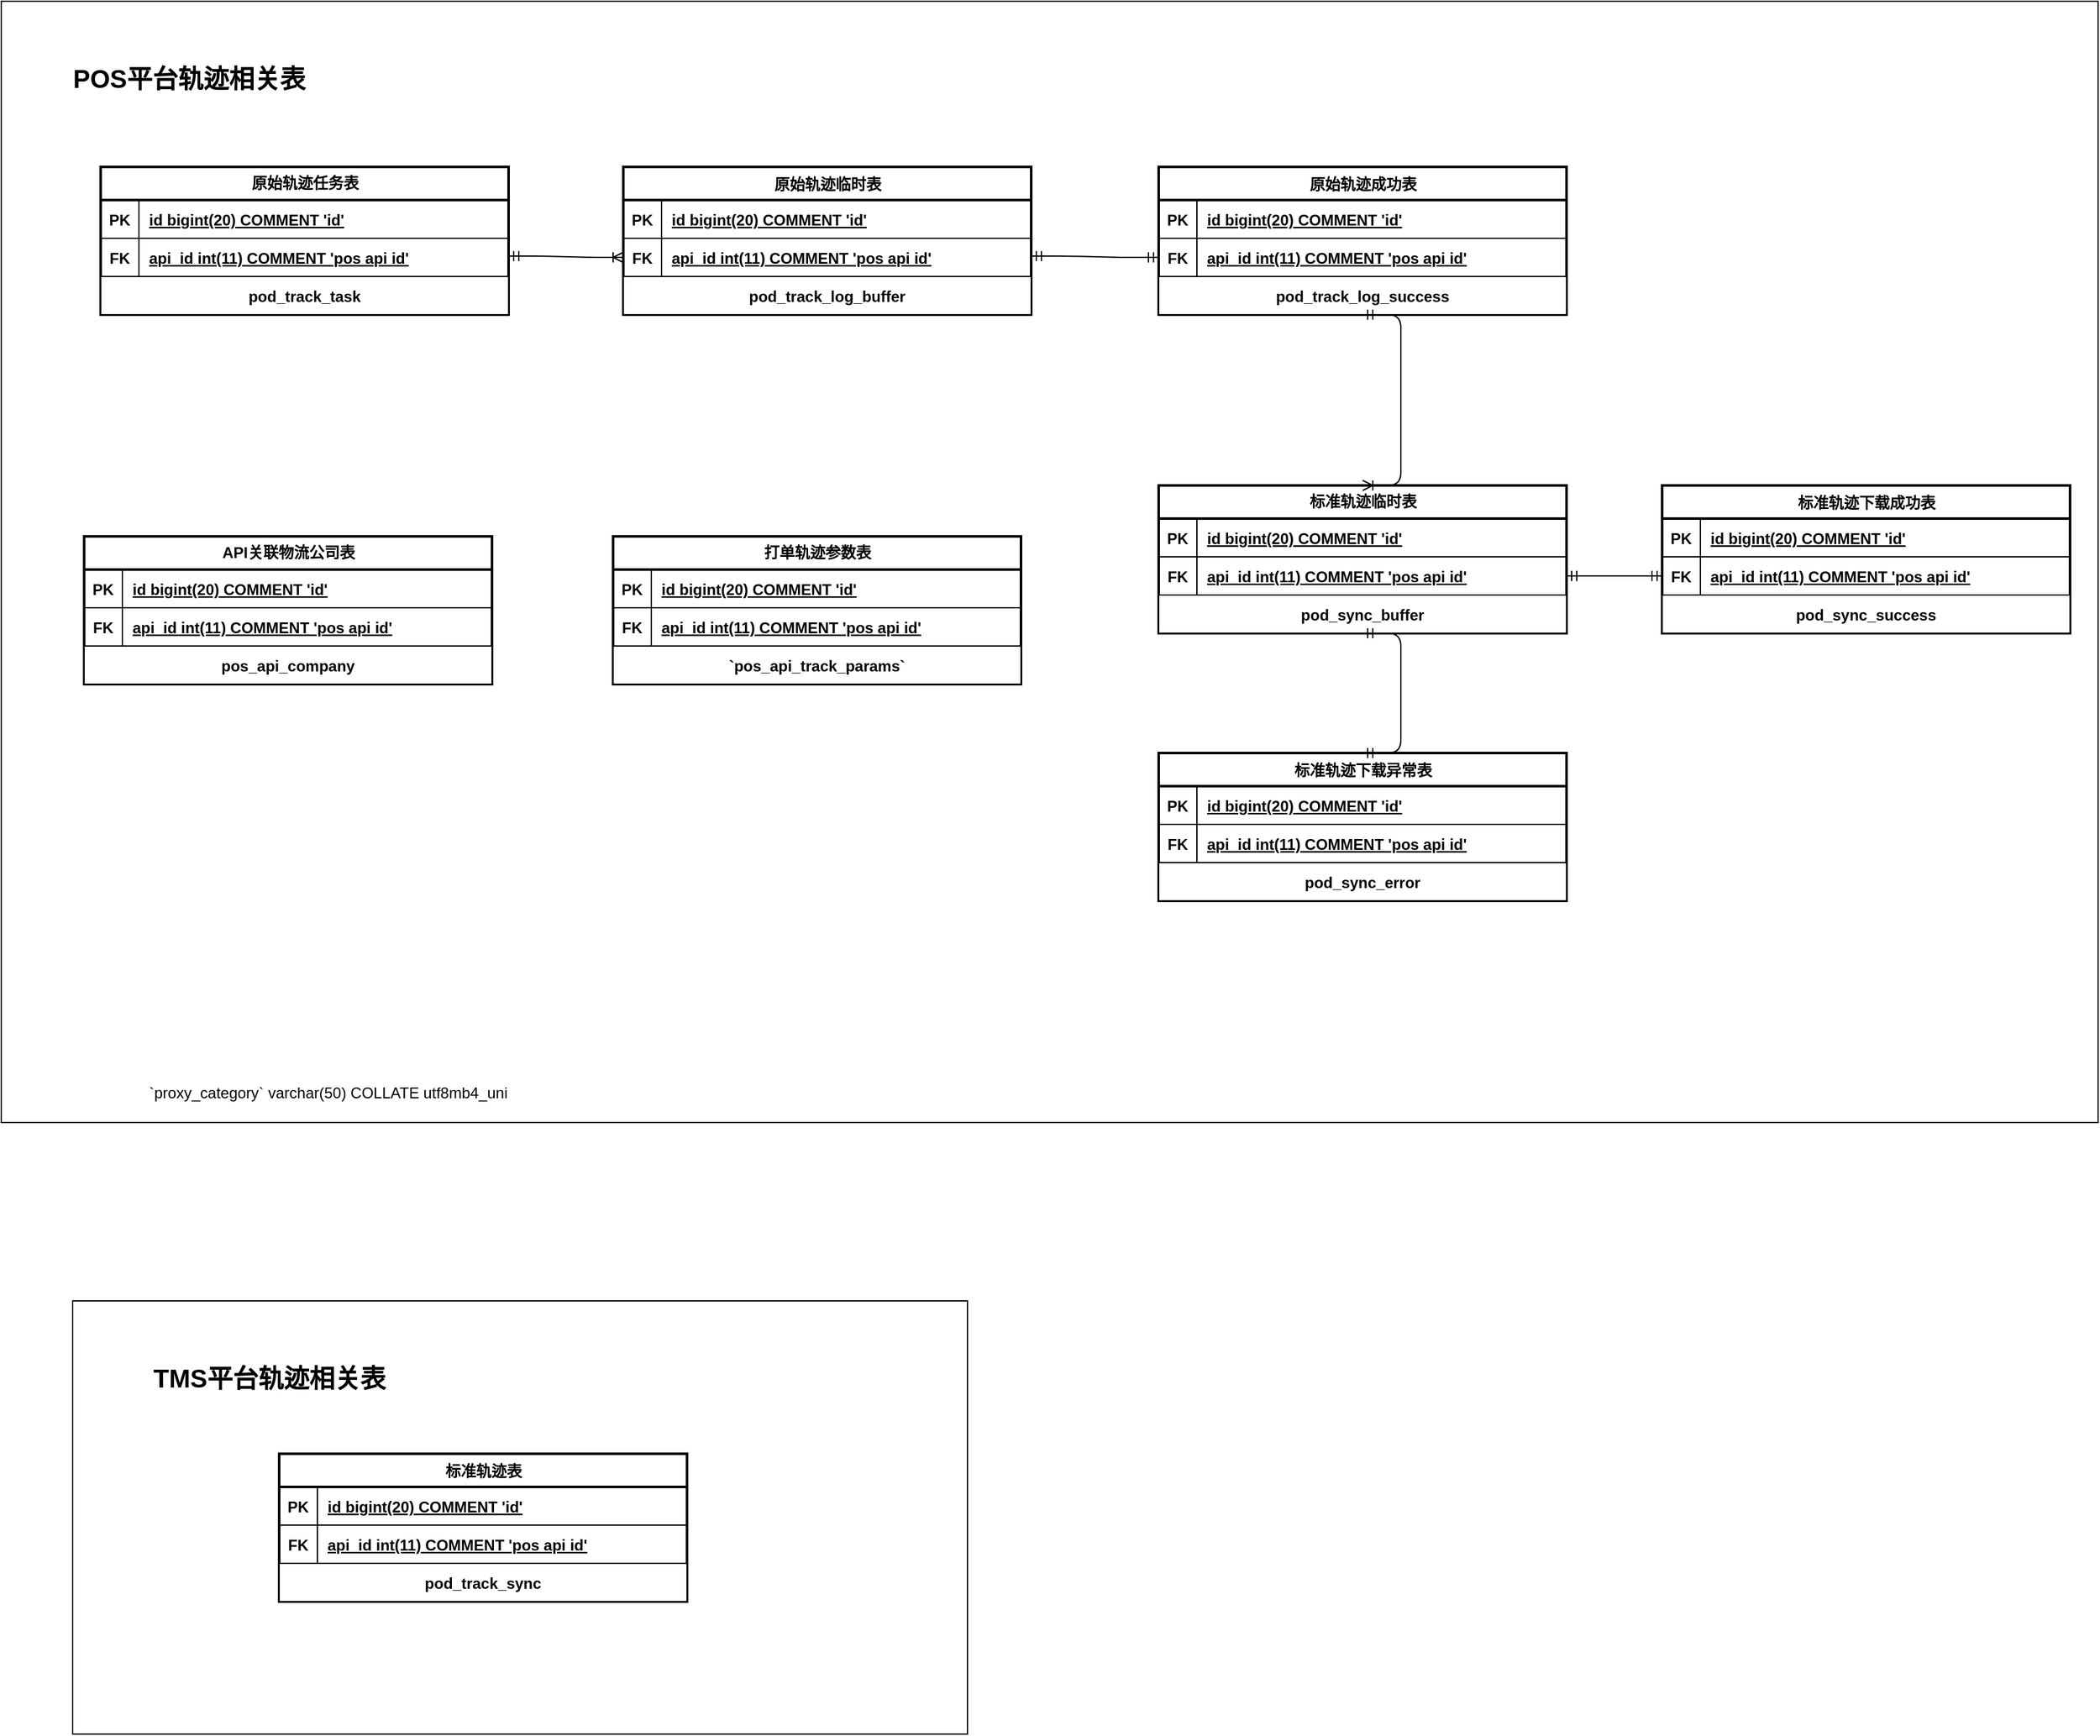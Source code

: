 <mxfile version="14.7.6" type="github" pages="5">
  <diagram id="soyGiitG30a4pR9Z1HNf" name="数据库表ER图">
    <mxGraphModel dx="2500" dy="3233" grid="1" gridSize="10" guides="1" tooltips="1" connect="1" arrows="1" fold="1" page="1" pageScale="1" pageWidth="827" pageHeight="1169" math="0" shadow="0">
      <root>
        <mxCell id="CbikUJmPVATcm5dP3cQ3-0" />
        <mxCell id="CbikUJmPVATcm5dP3cQ3-1" parent="CbikUJmPVATcm5dP3cQ3-0" />
        <mxCell id="Y-RPJBztXmJolKfiPwSM-0" value="" style="rounded=0;whiteSpace=wrap;html=1;fontSize=20;fontColor=#000000;" parent="CbikUJmPVATcm5dP3cQ3-1" vertex="1">
          <mxGeometry x="-818" y="-2010" width="1645" height="880" as="geometry" />
        </mxCell>
        <mxCell id="Y-RPJBztXmJolKfiPwSM-1" value="&lt;b&gt;POS平台轨迹相关表&lt;/b&gt;" style="text;html=1;strokeColor=none;fillColor=none;align=center;verticalAlign=middle;whiteSpace=wrap;rounded=0;fontSize=20;fontColor=#000000;" parent="CbikUJmPVATcm5dP3cQ3-1" vertex="1">
          <mxGeometry x="-763" y="-1960" width="185" height="20" as="geometry" />
        </mxCell>
        <mxCell id="siqIHeoGyOK8qofE1X-h-90" value="&lt;span style=&quot;font-family: &amp;#34;helvetica&amp;#34; ; font-size: 12px&quot;&gt;原始轨迹任务表&lt;/span&gt;" style="swimlane;fontStyle=1;childLayout=stackLayout;horizontal=1;startSize=26;horizontalStack=0;resizeParent=1;resizeParentMax=0;resizeLast=0;collapsible=1;marginBottom=0;align=center;fontSize=14;shadow=0;fontFamily=Lucida Console;rounded=0;glass=0;labelBackgroundColor=none;comic=0;sketch=0;strokeWidth=2;fillColor=#ffffff;gradientColor=#FFFFFF;html=1;" parent="CbikUJmPVATcm5dP3cQ3-1" vertex="1">
          <mxGeometry x="-740" y="-1880" width="320" height="116" as="geometry">
            <mxRectangle x="-6920" y="-4822" width="50" height="26" as="alternateBounds" />
          </mxGeometry>
        </mxCell>
        <mxCell id="siqIHeoGyOK8qofE1X-h-91" value="" style="shape=partialRectangle;collapsible=0;dropTarget=0;pointerEvents=0;fillColor=none;top=0;left=0;bottom=1;right=0;points=[[0,0.5],[1,0.5]];portConstraint=eastwest;shadow=0;fontSize=20;align=center;" parent="siqIHeoGyOK8qofE1X-h-90" vertex="1">
          <mxGeometry y="26" width="320" height="30" as="geometry" />
        </mxCell>
        <mxCell id="siqIHeoGyOK8qofE1X-h-92" value="PK" style="shape=partialRectangle;connectable=0;fillColor=none;top=0;left=0;bottom=0;right=1;fontStyle=1;overflow=hidden;" parent="siqIHeoGyOK8qofE1X-h-91" vertex="1">
          <mxGeometry width="30" height="30" as="geometry" />
        </mxCell>
        <mxCell id="siqIHeoGyOK8qofE1X-h-93" value="id bigint(20) COMMENT &#39;id&#39;" style="shape=partialRectangle;connectable=0;fillColor=none;top=0;left=0;bottom=0;right=0;align=left;spacingLeft=6;fontStyle=5;overflow=hidden;" parent="siqIHeoGyOK8qofE1X-h-91" vertex="1">
          <mxGeometry x="30" width="290" height="30" as="geometry" />
        </mxCell>
        <mxCell id="siqIHeoGyOK8qofE1X-h-94" value="" style="shape=partialRectangle;collapsible=0;dropTarget=0;pointerEvents=0;fillColor=none;top=0;left=0;bottom=1;right=0;points=[[0,0.5],[1,0.5]];portConstraint=eastwest;shadow=0;fontSize=20;align=center;" parent="siqIHeoGyOK8qofE1X-h-90" vertex="1">
          <mxGeometry y="56" width="320" height="30" as="geometry" />
        </mxCell>
        <mxCell id="siqIHeoGyOK8qofE1X-h-95" value="FK" style="shape=partialRectangle;connectable=0;fillColor=none;top=0;left=0;bottom=0;right=1;fontStyle=1;overflow=hidden;" parent="siqIHeoGyOK8qofE1X-h-94" vertex="1">
          <mxGeometry width="30" height="30" as="geometry" />
        </mxCell>
        <mxCell id="siqIHeoGyOK8qofE1X-h-96" value="api_id int(11) COMMENT &#39;pos api id&#39;" style="shape=partialRectangle;connectable=0;fillColor=none;top=0;left=0;bottom=0;right=0;align=left;spacingLeft=6;fontStyle=5;overflow=hidden;" parent="siqIHeoGyOK8qofE1X-h-94" vertex="1">
          <mxGeometry x="30" width="290" height="30" as="geometry" />
        </mxCell>
        <mxCell id="siqIHeoGyOK8qofE1X-h-317" value="pod_track_task" style="shape=table;startSize=30;container=1;collapsible=1;childLayout=tableLayout;fixedRows=1;rowLines=0;fontStyle=1;align=center;resizeLast=1;" parent="siqIHeoGyOK8qofE1X-h-90" vertex="1" collapsed="1">
          <mxGeometry y="86" width="320" height="30" as="geometry">
            <mxRectangle y="86" width="320" height="654" as="alternateBounds" />
          </mxGeometry>
        </mxCell>
        <mxCell id="siqIHeoGyOK8qofE1X-h-318" value="" style="shape=partialRectangle;collapsible=0;dropTarget=0;pointerEvents=0;fillColor=none;points=[[0,0.5],[1,0.5]];portConstraint=eastwest;top=0;left=0;right=0;bottom=0;" parent="siqIHeoGyOK8qofE1X-h-317" vertex="1">
          <mxGeometry y="30" width="320" height="30" as="geometry" />
        </mxCell>
        <mxCell id="siqIHeoGyOK8qofE1X-h-319" value="" style="shape=partialRectangle;overflow=hidden;connectable=0;fillColor=none;top=0;left=0;bottom=0;right=0;" parent="siqIHeoGyOK8qofE1X-h-318" vertex="1">
          <mxGeometry width="30" height="30" as="geometry" />
        </mxCell>
        <mxCell id="siqIHeoGyOK8qofE1X-h-320" value="`id` bigint(20) NOT NULL AUTO_INCREMENT COMMENT &#39;id&#39;" style="shape=partialRectangle;overflow=hidden;connectable=0;fillColor=none;top=0;left=0;bottom=0;right=0;align=left;spacingLeft=6;" parent="siqIHeoGyOK8qofE1X-h-318" vertex="1">
          <mxGeometry x="30" width="290" height="30" as="geometry" />
        </mxCell>
        <mxCell id="siqIHeoGyOK8qofE1X-h-321" value="" style="shape=partialRectangle;collapsible=0;dropTarget=0;pointerEvents=0;fillColor=none;points=[[0,0.5],[1,0.5]];portConstraint=eastwest;top=0;left=0;right=0;bottom=0;" parent="siqIHeoGyOK8qofE1X-h-317" vertex="1">
          <mxGeometry y="60" width="320" height="30" as="geometry" />
        </mxCell>
        <mxCell id="siqIHeoGyOK8qofE1X-h-322" value="" style="shape=partialRectangle;overflow=hidden;connectable=0;fillColor=none;top=0;left=0;bottom=0;right=0;" parent="siqIHeoGyOK8qofE1X-h-321" vertex="1">
          <mxGeometry width="30" height="30" as="geometry" />
        </mxCell>
        <mxCell id="siqIHeoGyOK8qofE1X-h-323" value="`api_id` int(11) DEFAULT NULL COMMENT &#39;pos api id&#39;" style="shape=partialRectangle;overflow=hidden;connectable=0;fillColor=none;top=0;left=0;bottom=0;right=0;align=left;spacingLeft=6;" parent="siqIHeoGyOK8qofE1X-h-321" vertex="1">
          <mxGeometry x="30" width="290" height="30" as="geometry" />
        </mxCell>
        <mxCell id="siqIHeoGyOK8qofE1X-h-324" value="" style="shape=partialRectangle;collapsible=0;dropTarget=0;pointerEvents=0;fillColor=none;points=[[0,0.5],[1,0.5]];portConstraint=eastwest;top=0;left=0;right=0;bottom=0;" parent="siqIHeoGyOK8qofE1X-h-317" vertex="1">
          <mxGeometry y="90" width="320" height="30" as="geometry" />
        </mxCell>
        <mxCell id="siqIHeoGyOK8qofE1X-h-325" value="" style="shape=partialRectangle;overflow=hidden;connectable=0;fillColor=none;top=0;left=0;bottom=0;right=0;" parent="siqIHeoGyOK8qofE1X-h-324" vertex="1">
          <mxGeometry width="30" height="30" as="geometry" />
        </mxCell>
        <mxCell id="siqIHeoGyOK8qofE1X-h-326" value="`interface_name` varchar(100) COLLATE utf8mb4_unicode_ci DEFAULT &#39;&#39; COMMENT &#39;接口名称&#39;" style="shape=partialRectangle;overflow=hidden;connectable=0;fillColor=none;top=0;left=0;bottom=0;right=0;align=left;spacingLeft=6;" parent="siqIHeoGyOK8qofE1X-h-324" vertex="1">
          <mxGeometry x="30" width="290" height="30" as="geometry" />
        </mxCell>
        <mxCell id="siqIHeoGyOK8qofE1X-h-327" value="" style="shape=partialRectangle;collapsible=0;dropTarget=0;pointerEvents=0;fillColor=none;points=[[0,0.5],[1,0.5]];portConstraint=eastwest;top=0;left=0;right=0;bottom=0;" parent="siqIHeoGyOK8qofE1X-h-317" vertex="1">
          <mxGeometry y="120" width="320" height="30" as="geometry" />
        </mxCell>
        <mxCell id="siqIHeoGyOK8qofE1X-h-328" value="" style="shape=partialRectangle;overflow=hidden;connectable=0;fillColor=none;top=0;left=0;bottom=0;right=0;" parent="siqIHeoGyOK8qofE1X-h-327" vertex="1">
          <mxGeometry width="30" height="30" as="geometry" />
        </mxCell>
        <mxCell id="siqIHeoGyOK8qofE1X-h-329" value="`coid` varchar(100) COLLATE utf8mb4_unicode_ci DEFAULT &#39;&#39; COMMENT &#39;物流公司编号&#39;" style="shape=partialRectangle;overflow=hidden;connectable=0;fillColor=none;top=0;left=0;bottom=0;right=0;align=left;spacingLeft=6;" parent="siqIHeoGyOK8qofE1X-h-327" vertex="1">
          <mxGeometry x="30" width="290" height="30" as="geometry" />
        </mxCell>
        <mxCell id="siqIHeoGyOK8qofE1X-h-330" value="" style="shape=partialRectangle;collapsible=0;dropTarget=0;pointerEvents=0;fillColor=none;points=[[0,0.5],[1,0.5]];portConstraint=eastwest;top=0;left=0;right=0;bottom=0;" parent="siqIHeoGyOK8qofE1X-h-317" vertex="1">
          <mxGeometry y="150" width="320" height="30" as="geometry" />
        </mxCell>
        <mxCell id="siqIHeoGyOK8qofE1X-h-331" value="" style="shape=partialRectangle;overflow=hidden;connectable=0;fillColor=none;top=0;left=0;bottom=0;right=0;" parent="siqIHeoGyOK8qofE1X-h-330" vertex="1">
          <mxGeometry width="30" height="30" as="geometry" />
        </mxCell>
        <mxCell id="siqIHeoGyOK8qofE1X-h-332" value="`message_reference` varchar(100) COLLATE utf8mb4_unicode_ci DEFAULT &#39;&#39; COMMENT &#39;uuid唯一标识符&#39;" style="shape=partialRectangle;overflow=hidden;connectable=0;fillColor=none;top=0;left=0;bottom=0;right=0;align=left;spacingLeft=6;" parent="siqIHeoGyOK8qofE1X-h-330" vertex="1">
          <mxGeometry x="30" width="290" height="30" as="geometry" />
        </mxCell>
        <mxCell id="siqIHeoGyOK8qofE1X-h-333" value="" style="shape=partialRectangle;collapsible=0;dropTarget=0;pointerEvents=0;fillColor=none;points=[[0,0.5],[1,0.5]];portConstraint=eastwest;top=0;left=0;right=0;bottom=0;" parent="siqIHeoGyOK8qofE1X-h-317" vertex="1">
          <mxGeometry y="180" width="320" height="30" as="geometry" />
        </mxCell>
        <mxCell id="siqIHeoGyOK8qofE1X-h-334" value="" style="shape=partialRectangle;overflow=hidden;connectable=0;fillColor=none;top=0;left=0;bottom=0;right=0;" parent="siqIHeoGyOK8qofE1X-h-333" vertex="1">
          <mxGeometry width="30" height="30" as="geometry" />
        </mxCell>
        <mxCell id="siqIHeoGyOK8qofE1X-h-335" value="`refno` mediumtext COLLATE utf8mb4_unicode_ci COMMENT &#39;转单号码(主单)&#39;" style="shape=partialRectangle;overflow=hidden;connectable=0;fillColor=none;top=0;left=0;bottom=0;right=0;align=left;spacingLeft=6;" parent="siqIHeoGyOK8qofE1X-h-333" vertex="1">
          <mxGeometry x="30" width="290" height="30" as="geometry" />
        </mxCell>
        <mxCell id="siqIHeoGyOK8qofE1X-h-336" value="" style="shape=partialRectangle;collapsible=0;dropTarget=0;pointerEvents=0;fillColor=none;points=[[0,0.5],[1,0.5]];portConstraint=eastwest;top=0;left=0;right=0;bottom=0;" parent="siqIHeoGyOK8qofE1X-h-317" vertex="1">
          <mxGeometry y="210" width="320" height="30" as="geometry" />
        </mxCell>
        <mxCell id="siqIHeoGyOK8qofE1X-h-337" value="" style="shape=partialRectangle;overflow=hidden;connectable=0;fillColor=none;top=0;left=0;bottom=0;right=0;" parent="siqIHeoGyOK8qofE1X-h-336" vertex="1">
          <mxGeometry width="30" height="30" as="geometry" />
        </mxCell>
        <mxCell id="siqIHeoGyOK8qofE1X-h-338" value="`jobno` varchar(50) COLLATE utf8mb4_unicode_ci DEFAULT &#39;&#39; COMMENT &#39;参考编号&#39;" style="shape=partialRectangle;overflow=hidden;connectable=0;fillColor=none;top=0;left=0;bottom=0;right=0;align=left;spacingLeft=6;" parent="siqIHeoGyOK8qofE1X-h-336" vertex="1">
          <mxGeometry x="30" width="290" height="30" as="geometry" />
        </mxCell>
        <mxCell id="siqIHeoGyOK8qofE1X-h-339" value="" style="shape=partialRectangle;collapsible=0;dropTarget=0;pointerEvents=0;fillColor=none;points=[[0,0.5],[1,0.5]];portConstraint=eastwest;top=0;left=0;right=0;bottom=0;" parent="siqIHeoGyOK8qofE1X-h-317" vertex="1">
          <mxGeometry y="240" width="320" height="30" as="geometry" />
        </mxCell>
        <mxCell id="siqIHeoGyOK8qofE1X-h-340" value="" style="shape=partialRectangle;overflow=hidden;connectable=0;fillColor=none;top=0;left=0;bottom=0;right=0;" parent="siqIHeoGyOK8qofE1X-h-339" vertex="1">
          <mxGeometry width="30" height="30" as="geometry" />
        </mxCell>
        <mxCell id="siqIHeoGyOK8qofE1X-h-341" value="`effective_datetime` timestamp NULL DEFAULT NULL COMMENT &#39;生效时间&#39;" style="shape=partialRectangle;overflow=hidden;connectable=0;fillColor=none;top=0;left=0;bottom=0;right=0;align=left;spacingLeft=6;" parent="siqIHeoGyOK8qofE1X-h-339" vertex="1">
          <mxGeometry x="30" width="290" height="30" as="geometry" />
        </mxCell>
        <mxCell id="siqIHeoGyOK8qofE1X-h-342" value="" style="shape=partialRectangle;collapsible=0;dropTarget=0;pointerEvents=0;fillColor=none;points=[[0,0.5],[1,0.5]];portConstraint=eastwest;top=0;left=0;right=0;bottom=0;" parent="siqIHeoGyOK8qofE1X-h-317" vertex="1">
          <mxGeometry y="270" width="320" height="30" as="geometry" />
        </mxCell>
        <mxCell id="siqIHeoGyOK8qofE1X-h-343" value="" style="shape=partialRectangle;overflow=hidden;connectable=0;fillColor=none;top=0;left=0;bottom=0;right=0;" parent="siqIHeoGyOK8qofE1X-h-342" vertex="1">
          <mxGeometry width="30" height="30" as="geometry" />
        </mxCell>
        <mxCell id="siqIHeoGyOK8qofE1X-h-344" value="`expiration_datetime` timestamp NULL DEFAULT NULL COMMENT &#39;失效时间&#39;" style="shape=partialRectangle;overflow=hidden;connectable=0;fillColor=none;top=0;left=0;bottom=0;right=0;align=left;spacingLeft=6;" parent="siqIHeoGyOK8qofE1X-h-342" vertex="1">
          <mxGeometry x="30" width="290" height="30" as="geometry" />
        </mxCell>
        <mxCell id="siqIHeoGyOK8qofE1X-h-345" value="" style="shape=partialRectangle;collapsible=0;dropTarget=0;pointerEvents=0;fillColor=none;points=[[0,0.5],[1,0.5]];portConstraint=eastwest;top=0;left=0;right=0;bottom=0;" parent="siqIHeoGyOK8qofE1X-h-317" vertex="1">
          <mxGeometry y="300" width="320" height="30" as="geometry" />
        </mxCell>
        <mxCell id="siqIHeoGyOK8qofE1X-h-346" value="" style="shape=partialRectangle;overflow=hidden;connectable=0;fillColor=none;top=0;left=0;bottom=0;right=0;" parent="siqIHeoGyOK8qofE1X-h-345" vertex="1">
          <mxGeometry width="30" height="30" as="geometry" />
        </mxCell>
        <mxCell id="siqIHeoGyOK8qofE1X-h-347" value="`fixed_execution_time` varchar(50) COLLATE utf8mb4_unicode_ci DEFAULT NULL COMMENT &#39;固定执行时间&#39;" style="shape=partialRectangle;overflow=hidden;connectable=0;fillColor=none;top=0;left=0;bottom=0;right=0;align=left;spacingLeft=6;" parent="siqIHeoGyOK8qofE1X-h-345" vertex="1">
          <mxGeometry x="30" width="290" height="30" as="geometry" />
        </mxCell>
        <mxCell id="siqIHeoGyOK8qofE1X-h-348" value="" style="shape=partialRectangle;collapsible=0;dropTarget=0;pointerEvents=0;fillColor=none;points=[[0,0.5],[1,0.5]];portConstraint=eastwest;top=0;left=0;right=0;bottom=0;" parent="siqIHeoGyOK8qofE1X-h-317" vertex="1">
          <mxGeometry y="330" width="320" height="30" as="geometry" />
        </mxCell>
        <mxCell id="siqIHeoGyOK8qofE1X-h-349" value="" style="shape=partialRectangle;overflow=hidden;connectable=0;fillColor=none;top=0;left=0;bottom=0;right=0;" parent="siqIHeoGyOK8qofE1X-h-348" vertex="1">
          <mxGeometry width="30" height="30" as="geometry" />
        </mxCell>
        <mxCell id="siqIHeoGyOK8qofE1X-h-350" value="`request_proxy_params` varchar(500) COLLATE utf8mb4_unicode_ci DEFAULT NULL COMMENT &#39;请求代理参数json&#39;" style="shape=partialRectangle;overflow=hidden;connectable=0;fillColor=none;top=0;left=0;bottom=0;right=0;align=left;spacingLeft=6;" parent="siqIHeoGyOK8qofE1X-h-348" vertex="1">
          <mxGeometry x="30" width="290" height="30" as="geometry" />
        </mxCell>
        <mxCell id="siqIHeoGyOK8qofE1X-h-351" value="" style="shape=partialRectangle;collapsible=0;dropTarget=0;pointerEvents=0;fillColor=none;points=[[0,0.5],[1,0.5]];portConstraint=eastwest;top=0;left=0;right=0;bottom=0;" parent="siqIHeoGyOK8qofE1X-h-317" vertex="1">
          <mxGeometry y="360" width="320" height="30" as="geometry" />
        </mxCell>
        <mxCell id="siqIHeoGyOK8qofE1X-h-352" value="" style="shape=partialRectangle;overflow=hidden;connectable=0;fillColor=none;top=0;left=0;bottom=0;right=0;" parent="siqIHeoGyOK8qofE1X-h-351" vertex="1">
          <mxGeometry width="30" height="30" as="geometry" />
        </mxCell>
        <mxCell id="siqIHeoGyOK8qofE1X-h-353" value="`task_status` varchar(5) COLLATE utf8mb4_unicode_ci DEFAULT NULL COMMENT &#39;任务状态，1为执行，2为停止&#39;" style="shape=partialRectangle;overflow=hidden;connectable=0;fillColor=none;top=0;left=0;bottom=0;right=0;align=left;spacingLeft=6;" parent="siqIHeoGyOK8qofE1X-h-351" vertex="1">
          <mxGeometry x="30" width="290" height="30" as="geometry" />
        </mxCell>
        <mxCell id="siqIHeoGyOK8qofE1X-h-354" value="" style="shape=partialRectangle;collapsible=0;dropTarget=0;pointerEvents=0;fillColor=none;points=[[0,0.5],[1,0.5]];portConstraint=eastwest;top=0;left=0;right=0;bottom=0;" parent="siqIHeoGyOK8qofE1X-h-317" vertex="1">
          <mxGeometry y="390" width="320" height="30" as="geometry" />
        </mxCell>
        <mxCell id="siqIHeoGyOK8qofE1X-h-355" value="" style="shape=partialRectangle;overflow=hidden;connectable=0;fillColor=none;top=0;left=0;bottom=0;right=0;" parent="siqIHeoGyOK8qofE1X-h-354" vertex="1">
          <mxGeometry width="30" height="30" as="geometry" />
        </mxCell>
        <mxCell id="siqIHeoGyOK8qofE1X-h-356" value="`last_execution_datetime` timestamp NULL DEFAULT NULL COMMENT &#39;最后执行时间&#39;" style="shape=partialRectangle;overflow=hidden;connectable=0;fillColor=none;top=0;left=0;bottom=0;right=0;align=left;spacingLeft=6;" parent="siqIHeoGyOK8qofE1X-h-354" vertex="1">
          <mxGeometry x="30" width="290" height="30" as="geometry" />
        </mxCell>
        <mxCell id="siqIHeoGyOK8qofE1X-h-357" value="" style="shape=partialRectangle;collapsible=0;dropTarget=0;pointerEvents=0;fillColor=none;points=[[0,0.5],[1,0.5]];portConstraint=eastwest;top=0;left=0;right=0;bottom=0;" parent="siqIHeoGyOK8qofE1X-h-317" vertex="1">
          <mxGeometry y="420" width="320" height="30" as="geometry" />
        </mxCell>
        <mxCell id="siqIHeoGyOK8qofE1X-h-358" value="" style="shape=partialRectangle;overflow=hidden;connectable=0;fillColor=none;top=0;left=0;bottom=0;right=0;" parent="siqIHeoGyOK8qofE1X-h-357" vertex="1">
          <mxGeometry width="30" height="30" as="geometry" />
        </mxCell>
        <mxCell id="siqIHeoGyOK8qofE1X-h-359" value="`sharding` int(10) DEFAULT NULL COMMENT &#39;分片&#39;" style="shape=partialRectangle;overflow=hidden;connectable=0;fillColor=none;top=0;left=0;bottom=0;right=0;align=left;spacingLeft=6;" parent="siqIHeoGyOK8qofE1X-h-357" vertex="1">
          <mxGeometry x="30" width="290" height="30" as="geometry" />
        </mxCell>
        <mxCell id="siqIHeoGyOK8qofE1X-h-360" value="" style="shape=partialRectangle;collapsible=0;dropTarget=0;pointerEvents=0;fillColor=none;points=[[0,0.5],[1,0.5]];portConstraint=eastwest;top=0;left=0;right=0;bottom=0;" parent="siqIHeoGyOK8qofE1X-h-317" vertex="1">
          <mxGeometry y="450" width="320" height="30" as="geometry" />
        </mxCell>
        <mxCell id="siqIHeoGyOK8qofE1X-h-361" value="" style="shape=partialRectangle;overflow=hidden;connectable=0;fillColor=none;top=0;left=0;bottom=0;right=0;" parent="siqIHeoGyOK8qofE1X-h-360" vertex="1">
          <mxGeometry width="30" height="30" as="geometry" />
        </mxCell>
        <mxCell id="siqIHeoGyOK8qofE1X-h-362" value="`task_stop_description` varchar(500) COLLATE utf8mb4_unicode_ci DEFAULT NULL COMMENT &#39;任务终止原因&#39;" style="shape=partialRectangle;overflow=hidden;connectable=0;fillColor=none;top=0;left=0;bottom=0;right=0;align=left;spacingLeft=6;" parent="siqIHeoGyOK8qofE1X-h-360" vertex="1">
          <mxGeometry x="30" width="290" height="30" as="geometry" />
        </mxCell>
        <mxCell id="siqIHeoGyOK8qofE1X-h-363" value="" style="shape=partialRectangle;collapsible=0;dropTarget=0;pointerEvents=0;fillColor=none;points=[[0,0.5],[1,0.5]];portConstraint=eastwest;top=0;left=0;right=0;bottom=0;" parent="siqIHeoGyOK8qofE1X-h-317" vertex="1">
          <mxGeometry y="480" width="320" height="30" as="geometry" />
        </mxCell>
        <mxCell id="siqIHeoGyOK8qofE1X-h-364" value="" style="shape=partialRectangle;overflow=hidden;connectable=0;fillColor=none;top=0;left=0;bottom=0;right=0;" parent="siqIHeoGyOK8qofE1X-h-363" vertex="1">
          <mxGeometry width="30" height="30" as="geometry" />
        </mxCell>
        <mxCell id="siqIHeoGyOK8qofE1X-h-365" value="`isdel` int(2) DEFAULT &#39;0&#39; COMMENT &#39;删除标记(0_正常、1_删除)&#39;" style="shape=partialRectangle;overflow=hidden;connectable=0;fillColor=none;top=0;left=0;bottom=0;right=0;align=left;spacingLeft=6;" parent="siqIHeoGyOK8qofE1X-h-363" vertex="1">
          <mxGeometry x="30" width="290" height="30" as="geometry" />
        </mxCell>
        <mxCell id="siqIHeoGyOK8qofE1X-h-366" value="" style="shape=partialRectangle;collapsible=0;dropTarget=0;pointerEvents=0;fillColor=none;points=[[0,0.5],[1,0.5]];portConstraint=eastwest;top=0;left=0;right=0;bottom=0;" parent="siqIHeoGyOK8qofE1X-h-317" vertex="1">
          <mxGeometry y="510" width="320" height="30" as="geometry" />
        </mxCell>
        <mxCell id="siqIHeoGyOK8qofE1X-h-367" value="" style="shape=partialRectangle;overflow=hidden;connectable=0;fillColor=none;top=0;left=0;bottom=0;right=0;" parent="siqIHeoGyOK8qofE1X-h-366" vertex="1">
          <mxGeometry width="30" height="30" as="geometry" />
        </mxCell>
        <mxCell id="siqIHeoGyOK8qofE1X-h-368" value="`create_datetime` timestamp NULL DEFAULT CURRENT_TIMESTAMP COMMENT &#39;创建时间&#39;" style="shape=partialRectangle;overflow=hidden;connectable=0;fillColor=none;top=0;left=0;bottom=0;right=0;align=left;spacingLeft=6;" parent="siqIHeoGyOK8qofE1X-h-366" vertex="1">
          <mxGeometry x="30" width="290" height="30" as="geometry" />
        </mxCell>
        <mxCell id="siqIHeoGyOK8qofE1X-h-369" value="" style="shape=partialRectangle;collapsible=0;dropTarget=0;pointerEvents=0;fillColor=none;points=[[0,0.5],[1,0.5]];portConstraint=eastwest;top=0;left=0;right=0;bottom=0;" parent="siqIHeoGyOK8qofE1X-h-317" vertex="1">
          <mxGeometry y="540" width="320" height="30" as="geometry" />
        </mxCell>
        <mxCell id="siqIHeoGyOK8qofE1X-h-370" value="" style="shape=partialRectangle;overflow=hidden;connectable=0;fillColor=none;top=0;left=0;bottom=0;right=0;" parent="siqIHeoGyOK8qofE1X-h-369" vertex="1">
          <mxGeometry width="30" height="30" as="geometry" />
        </mxCell>
        <mxCell id="siqIHeoGyOK8qofE1X-h-371" value="`create_user_name` varchar(100) COLLATE utf8mb4_unicode_ci DEFAULT &#39;&#39; COMMENT &#39;创建人&#39;" style="shape=partialRectangle;overflow=hidden;connectable=0;fillColor=none;top=0;left=0;bottom=0;right=0;align=left;spacingLeft=6;" parent="siqIHeoGyOK8qofE1X-h-369" vertex="1">
          <mxGeometry x="30" width="290" height="30" as="geometry" />
        </mxCell>
        <mxCell id="siqIHeoGyOK8qofE1X-h-372" value="" style="shape=partialRectangle;collapsible=0;dropTarget=0;pointerEvents=0;fillColor=none;points=[[0,0.5],[1,0.5]];portConstraint=eastwest;top=0;left=0;right=0;bottom=0;" parent="siqIHeoGyOK8qofE1X-h-317" vertex="1">
          <mxGeometry y="570" width="320" height="30" as="geometry" />
        </mxCell>
        <mxCell id="siqIHeoGyOK8qofE1X-h-373" value="" style="shape=partialRectangle;overflow=hidden;connectable=0;fillColor=none;top=0;left=0;bottom=0;right=0;" parent="siqIHeoGyOK8qofE1X-h-372" vertex="1">
          <mxGeometry width="30" height="30" as="geometry" />
        </mxCell>
        <mxCell id="siqIHeoGyOK8qofE1X-h-374" value="`modify_datetime` timestamp NULL DEFAULT CURRENT_TIMESTAMP ON UPDATE CURRENT_TIMESTAMP COMMENT &#39;修改时间&#39;" style="shape=partialRectangle;overflow=hidden;connectable=0;fillColor=none;top=0;left=0;bottom=0;right=0;align=left;spacingLeft=6;" parent="siqIHeoGyOK8qofE1X-h-372" vertex="1">
          <mxGeometry x="30" width="290" height="30" as="geometry" />
        </mxCell>
        <mxCell id="siqIHeoGyOK8qofE1X-h-375" value="" style="shape=partialRectangle;collapsible=0;dropTarget=0;pointerEvents=0;fillColor=none;points=[[0,0.5],[1,0.5]];portConstraint=eastwest;top=0;left=0;right=0;bottom=0;" parent="siqIHeoGyOK8qofE1X-h-317" vertex="1">
          <mxGeometry y="600" width="320" height="30" as="geometry" />
        </mxCell>
        <mxCell id="siqIHeoGyOK8qofE1X-h-376" value="" style="shape=partialRectangle;overflow=hidden;connectable=0;fillColor=none;top=0;left=0;bottom=0;right=0;" parent="siqIHeoGyOK8qofE1X-h-375" vertex="1">
          <mxGeometry width="30" height="30" as="geometry" />
        </mxCell>
        <mxCell id="siqIHeoGyOK8qofE1X-h-377" value="`modify_user_name` varchar(100) COLLATE utf8mb4_unicode_ci DEFAULT &#39;&#39; COMMENT &#39;修改人&#39;" style="shape=partialRectangle;overflow=hidden;connectable=0;fillColor=none;top=0;left=0;bottom=0;right=0;align=left;spacingLeft=6;" parent="siqIHeoGyOK8qofE1X-h-375" vertex="1">
          <mxGeometry x="30" width="290" height="30" as="geometry" />
        </mxCell>
        <mxCell id="siqIHeoGyOK8qofE1X-h-173" value="&lt;font face=&quot;helvetica&quot;&gt;&lt;span style=&quot;font-size: 12px&quot;&gt;原始轨迹临时表&lt;/span&gt;&lt;/font&gt;" style="swimlane;fontStyle=1;childLayout=stackLayout;horizontal=1;startSize=26;horizontalStack=0;resizeParent=1;resizeParentMax=0;resizeLast=0;collapsible=1;marginBottom=0;align=center;fontSize=14;shadow=0;fontFamily=Lucida Console;rounded=0;glass=0;labelBackgroundColor=none;comic=0;sketch=0;strokeWidth=2;fillColor=#ffffff;gradientColor=#FFFFFF;html=1;" parent="CbikUJmPVATcm5dP3cQ3-1" vertex="1">
          <mxGeometry x="-330" y="-1880" width="320" height="116" as="geometry">
            <mxRectangle x="-6920" y="-4822" width="50" height="26" as="alternateBounds" />
          </mxGeometry>
        </mxCell>
        <mxCell id="siqIHeoGyOK8qofE1X-h-174" value="" style="shape=partialRectangle;collapsible=0;dropTarget=0;pointerEvents=0;fillColor=none;top=0;left=0;bottom=1;right=0;points=[[0,0.5],[1,0.5]];portConstraint=eastwest;shadow=0;fontSize=20;align=center;" parent="siqIHeoGyOK8qofE1X-h-173" vertex="1">
          <mxGeometry y="26" width="320" height="30" as="geometry" />
        </mxCell>
        <mxCell id="siqIHeoGyOK8qofE1X-h-175" value="PK" style="shape=partialRectangle;connectable=0;fillColor=none;top=0;left=0;bottom=0;right=1;fontStyle=1;overflow=hidden;" parent="siqIHeoGyOK8qofE1X-h-174" vertex="1">
          <mxGeometry width="30" height="30" as="geometry" />
        </mxCell>
        <mxCell id="siqIHeoGyOK8qofE1X-h-176" value="id bigint(20) COMMENT &#39;id&#39;" style="shape=partialRectangle;connectable=0;fillColor=none;top=0;left=0;bottom=0;right=0;align=left;spacingLeft=6;fontStyle=5;overflow=hidden;" parent="siqIHeoGyOK8qofE1X-h-174" vertex="1">
          <mxGeometry x="30" width="290" height="30" as="geometry" />
        </mxCell>
        <mxCell id="siqIHeoGyOK8qofE1X-h-177" value="" style="shape=partialRectangle;collapsible=0;dropTarget=0;pointerEvents=0;fillColor=none;top=0;left=0;bottom=1;right=0;points=[[0,0.5],[1,0.5]];portConstraint=eastwest;shadow=0;fontSize=20;align=center;" parent="siqIHeoGyOK8qofE1X-h-173" vertex="1">
          <mxGeometry y="56" width="320" height="30" as="geometry" />
        </mxCell>
        <mxCell id="siqIHeoGyOK8qofE1X-h-178" value="FK" style="shape=partialRectangle;connectable=0;fillColor=none;top=0;left=0;bottom=0;right=1;fontStyle=1;overflow=hidden;" parent="siqIHeoGyOK8qofE1X-h-177" vertex="1">
          <mxGeometry width="30" height="30" as="geometry" />
        </mxCell>
        <mxCell id="siqIHeoGyOK8qofE1X-h-179" value="api_id int(11) COMMENT &#39;pos api id&#39;" style="shape=partialRectangle;connectable=0;fillColor=none;top=0;left=0;bottom=0;right=0;align=left;spacingLeft=6;fontStyle=5;overflow=hidden;" parent="siqIHeoGyOK8qofE1X-h-177" vertex="1">
          <mxGeometry x="30" width="290" height="30" as="geometry" />
        </mxCell>
        <mxCell id="siqIHeoGyOK8qofE1X-h-442" value="pod_track_log_buffer" style="shape=table;startSize=30;container=1;collapsible=1;childLayout=tableLayout;fixedRows=1;rowLines=0;fontStyle=1;align=center;resizeLast=1;" parent="siqIHeoGyOK8qofE1X-h-173" vertex="1" collapsed="1">
          <mxGeometry y="86" width="320" height="30" as="geometry">
            <mxRectangle y="86" width="320" height="694" as="alternateBounds" />
          </mxGeometry>
        </mxCell>
        <mxCell id="siqIHeoGyOK8qofE1X-h-443" value="" style="shape=partialRectangle;collapsible=0;dropTarget=0;pointerEvents=0;fillColor=none;points=[[0,0.5],[1,0.5]];portConstraint=eastwest;top=0;left=0;right=0;bottom=0;" parent="siqIHeoGyOK8qofE1X-h-442" vertex="1">
          <mxGeometry y="30" width="320" height="30" as="geometry" />
        </mxCell>
        <mxCell id="siqIHeoGyOK8qofE1X-h-444" value="" style="shape=partialRectangle;overflow=hidden;connectable=0;fillColor=none;top=0;left=0;bottom=0;right=0;" parent="siqIHeoGyOK8qofE1X-h-443" vertex="1">
          <mxGeometry width="30" height="30" as="geometry" />
        </mxCell>
        <mxCell id="siqIHeoGyOK8qofE1X-h-445" value="`id` bigint(20) NOT NULL AUTO_INCREMENT COMMENT &#39;id&#39;" style="shape=partialRectangle;overflow=hidden;connectable=0;fillColor=none;top=0;left=0;bottom=0;right=0;align=left;spacingLeft=6;" parent="siqIHeoGyOK8qofE1X-h-443" vertex="1">
          <mxGeometry x="30" width="290" height="30" as="geometry" />
        </mxCell>
        <mxCell id="siqIHeoGyOK8qofE1X-h-446" value="" style="shape=partialRectangle;collapsible=0;dropTarget=0;pointerEvents=0;fillColor=none;points=[[0,0.5],[1,0.5]];portConstraint=eastwest;top=0;left=0;right=0;bottom=0;" parent="siqIHeoGyOK8qofE1X-h-442" vertex="1">
          <mxGeometry y="60" width="320" height="30" as="geometry" />
        </mxCell>
        <mxCell id="siqIHeoGyOK8qofE1X-h-447" value="" style="shape=partialRectangle;overflow=hidden;connectable=0;fillColor=none;top=0;left=0;bottom=0;right=0;" parent="siqIHeoGyOK8qofE1X-h-446" vertex="1">
          <mxGeometry width="30" height="30" as="geometry" />
        </mxCell>
        <mxCell id="siqIHeoGyOK8qofE1X-h-448" value="`api_id` int(11) DEFAULT NULL COMMENT &#39;pos api id&#39;" style="shape=partialRectangle;overflow=hidden;connectable=0;fillColor=none;top=0;left=0;bottom=0;right=0;align=left;spacingLeft=6;" parent="siqIHeoGyOK8qofE1X-h-446" vertex="1">
          <mxGeometry x="30" width="290" height="30" as="geometry" />
        </mxCell>
        <mxCell id="siqIHeoGyOK8qofE1X-h-449" value="" style="shape=partialRectangle;collapsible=0;dropTarget=0;pointerEvents=0;fillColor=none;points=[[0,0.5],[1,0.5]];portConstraint=eastwest;top=0;left=0;right=0;bottom=0;" parent="siqIHeoGyOK8qofE1X-h-442" vertex="1">
          <mxGeometry y="90" width="320" height="30" as="geometry" />
        </mxCell>
        <mxCell id="siqIHeoGyOK8qofE1X-h-450" value="" style="shape=partialRectangle;overflow=hidden;connectable=0;fillColor=none;top=0;left=0;bottom=0;right=0;" parent="siqIHeoGyOK8qofE1X-h-449" vertex="1">
          <mxGeometry width="30" height="30" as="geometry" />
        </mxCell>
        <mxCell id="siqIHeoGyOK8qofE1X-h-451" value="`coid` varchar(100) COLLATE utf8mb4_unicode_ci DEFAULT &#39;&#39; COMMENT &#39;物流公司编号&#39;" style="shape=partialRectangle;overflow=hidden;connectable=0;fillColor=none;top=0;left=0;bottom=0;right=0;align=left;spacingLeft=6;" parent="siqIHeoGyOK8qofE1X-h-449" vertex="1">
          <mxGeometry x="30" width="290" height="30" as="geometry" />
        </mxCell>
        <mxCell id="siqIHeoGyOK8qofE1X-h-452" value="" style="shape=partialRectangle;collapsible=0;dropTarget=0;pointerEvents=0;fillColor=none;points=[[0,0.5],[1,0.5]];portConstraint=eastwest;top=0;left=0;right=0;bottom=0;" parent="siqIHeoGyOK8qofE1X-h-442" vertex="1">
          <mxGeometry y="120" width="320" height="30" as="geometry" />
        </mxCell>
        <mxCell id="siqIHeoGyOK8qofE1X-h-453" value="" style="shape=partialRectangle;overflow=hidden;connectable=0;fillColor=none;top=0;left=0;bottom=0;right=0;" parent="siqIHeoGyOK8qofE1X-h-452" vertex="1">
          <mxGeometry width="30" height="30" as="geometry" />
        </mxCell>
        <mxCell id="siqIHeoGyOK8qofE1X-h-454" value="`interface_name` varchar(100) COLLATE utf8mb4_unicode_ci DEFAULT &#39;&#39; COMMENT &#39;接口名称&#39;" style="shape=partialRectangle;overflow=hidden;connectable=0;fillColor=none;top=0;left=0;bottom=0;right=0;align=left;spacingLeft=6;" parent="siqIHeoGyOK8qofE1X-h-452" vertex="1">
          <mxGeometry x="30" width="290" height="30" as="geometry" />
        </mxCell>
        <mxCell id="siqIHeoGyOK8qofE1X-h-455" value="" style="shape=partialRectangle;collapsible=0;dropTarget=0;pointerEvents=0;fillColor=none;points=[[0,0.5],[1,0.5]];portConstraint=eastwest;top=0;left=0;right=0;bottom=0;" parent="siqIHeoGyOK8qofE1X-h-442" vertex="1">
          <mxGeometry y="150" width="320" height="30" as="geometry" />
        </mxCell>
        <mxCell id="siqIHeoGyOK8qofE1X-h-456" value="" style="shape=partialRectangle;overflow=hidden;connectable=0;fillColor=none;top=0;left=0;bottom=0;right=0;" parent="siqIHeoGyOK8qofE1X-h-455" vertex="1">
          <mxGeometry width="30" height="30" as="geometry" />
        </mxCell>
        <mxCell id="siqIHeoGyOK8qofE1X-h-457" value="`message_reference` varchar(100) COLLATE utf8mb4_unicode_ci DEFAULT &#39;&#39; COMMENT &#39;uuid唯一标识符&#39;" style="shape=partialRectangle;overflow=hidden;connectable=0;fillColor=none;top=0;left=0;bottom=0;right=0;align=left;spacingLeft=6;" parent="siqIHeoGyOK8qofE1X-h-455" vertex="1">
          <mxGeometry x="30" width="290" height="30" as="geometry" />
        </mxCell>
        <mxCell id="siqIHeoGyOK8qofE1X-h-458" value="" style="shape=partialRectangle;collapsible=0;dropTarget=0;pointerEvents=0;fillColor=none;points=[[0,0.5],[1,0.5]];portConstraint=eastwest;top=0;left=0;right=0;bottom=0;" parent="siqIHeoGyOK8qofE1X-h-442" vertex="1">
          <mxGeometry y="180" width="320" height="30" as="geometry" />
        </mxCell>
        <mxCell id="siqIHeoGyOK8qofE1X-h-459" value="" style="shape=partialRectangle;overflow=hidden;connectable=0;fillColor=none;top=0;left=0;bottom=0;right=0;" parent="siqIHeoGyOK8qofE1X-h-458" vertex="1">
          <mxGeometry width="30" height="30" as="geometry" />
        </mxCell>
        <mxCell id="siqIHeoGyOK8qofE1X-h-460" value="`refno` mediumtext COLLATE utf8mb4_unicode_ci COMMENT &#39;转单号码(主单)&#39;" style="shape=partialRectangle;overflow=hidden;connectable=0;fillColor=none;top=0;left=0;bottom=0;right=0;align=left;spacingLeft=6;" parent="siqIHeoGyOK8qofE1X-h-458" vertex="1">
          <mxGeometry x="30" width="290" height="30" as="geometry" />
        </mxCell>
        <mxCell id="siqIHeoGyOK8qofE1X-h-461" value="" style="shape=partialRectangle;collapsible=0;dropTarget=0;pointerEvents=0;fillColor=none;points=[[0,0.5],[1,0.5]];portConstraint=eastwest;top=0;left=0;right=0;bottom=0;" parent="siqIHeoGyOK8qofE1X-h-442" vertex="1">
          <mxGeometry y="210" width="320" height="30" as="geometry" />
        </mxCell>
        <mxCell id="siqIHeoGyOK8qofE1X-h-462" value="" style="shape=partialRectangle;overflow=hidden;connectable=0;fillColor=none;top=0;left=0;bottom=0;right=0;" parent="siqIHeoGyOK8qofE1X-h-461" vertex="1">
          <mxGeometry width="30" height="30" as="geometry" />
        </mxCell>
        <mxCell id="siqIHeoGyOK8qofE1X-h-463" value="`jobno` varchar(50) COLLATE utf8mb4_unicode_ci DEFAULT &#39;&#39; COMMENT &#39;运单号&#39;" style="shape=partialRectangle;overflow=hidden;connectable=0;fillColor=none;top=0;left=0;bottom=0;right=0;align=left;spacingLeft=6;" parent="siqIHeoGyOK8qofE1X-h-461" vertex="1">
          <mxGeometry x="30" width="290" height="30" as="geometry" />
        </mxCell>
        <mxCell id="siqIHeoGyOK8qofE1X-h-464" value="" style="shape=partialRectangle;collapsible=0;dropTarget=0;pointerEvents=0;fillColor=none;points=[[0,0.5],[1,0.5]];portConstraint=eastwest;top=0;left=0;right=0;bottom=0;" parent="siqIHeoGyOK8qofE1X-h-442" vertex="1">
          <mxGeometry y="240" width="320" height="30" as="geometry" />
        </mxCell>
        <mxCell id="siqIHeoGyOK8qofE1X-h-465" value="" style="shape=partialRectangle;overflow=hidden;connectable=0;fillColor=none;top=0;left=0;bottom=0;right=0;" parent="siqIHeoGyOK8qofE1X-h-464" vertex="1">
          <mxGeometry width="30" height="30" as="geometry" />
        </mxCell>
        <mxCell id="siqIHeoGyOK8qofE1X-h-466" value="`original_track_message_url` varchar(200) COLLATE utf8mb4_unicode_ci DEFAULT &#39;&#39; COMMENT &#39;原始报文url&#39;" style="shape=partialRectangle;overflow=hidden;connectable=0;fillColor=none;top=0;left=0;bottom=0;right=0;align=left;spacingLeft=6;" parent="siqIHeoGyOK8qofE1X-h-464" vertex="1">
          <mxGeometry x="30" width="290" height="30" as="geometry" />
        </mxCell>
        <mxCell id="siqIHeoGyOK8qofE1X-h-467" value="" style="shape=partialRectangle;collapsible=0;dropTarget=0;pointerEvents=0;fillColor=none;points=[[0,0.5],[1,0.5]];portConstraint=eastwest;top=0;left=0;right=0;bottom=0;" parent="siqIHeoGyOK8qofE1X-h-442" vertex="1">
          <mxGeometry y="270" width="320" height="30" as="geometry" />
        </mxCell>
        <mxCell id="siqIHeoGyOK8qofE1X-h-468" value="" style="shape=partialRectangle;overflow=hidden;connectable=0;fillColor=none;top=0;left=0;bottom=0;right=0;" parent="siqIHeoGyOK8qofE1X-h-467" vertex="1">
          <mxGeometry width="30" height="30" as="geometry" />
        </mxCell>
        <mxCell id="siqIHeoGyOK8qofE1X-h-469" value="`message_record_qty` int(10) DEFAULT NULL COMMENT &#39;报文记录数&#39;" style="shape=partialRectangle;overflow=hidden;connectable=0;fillColor=none;top=0;left=0;bottom=0;right=0;align=left;spacingLeft=6;" parent="siqIHeoGyOK8qofE1X-h-467" vertex="1">
          <mxGeometry x="30" width="290" height="30" as="geometry" />
        </mxCell>
        <mxCell id="siqIHeoGyOK8qofE1X-h-470" value="" style="shape=partialRectangle;collapsible=0;dropTarget=0;pointerEvents=0;fillColor=none;points=[[0,0.5],[1,0.5]];portConstraint=eastwest;top=0;left=0;right=0;bottom=0;" parent="siqIHeoGyOK8qofE1X-h-442" vertex="1">
          <mxGeometry y="300" width="320" height="30" as="geometry" />
        </mxCell>
        <mxCell id="siqIHeoGyOK8qofE1X-h-471" value="" style="shape=partialRectangle;overflow=hidden;connectable=0;fillColor=none;top=0;left=0;bottom=0;right=0;" parent="siqIHeoGyOK8qofE1X-h-470" vertex="1">
          <mxGeometry width="30" height="30" as="geometry" />
        </mxCell>
        <mxCell id="siqIHeoGyOK8qofE1X-h-472" value="`parsing_record_qty` int(10) DEFAULT NULL COMMENT &#39;解析记录数&#39;" style="shape=partialRectangle;overflow=hidden;connectable=0;fillColor=none;top=0;left=0;bottom=0;right=0;align=left;spacingLeft=6;" parent="siqIHeoGyOK8qofE1X-h-470" vertex="1">
          <mxGeometry x="30" width="290" height="30" as="geometry" />
        </mxCell>
        <mxCell id="siqIHeoGyOK8qofE1X-h-473" value="" style="shape=partialRectangle;collapsible=0;dropTarget=0;pointerEvents=0;fillColor=none;points=[[0,0.5],[1,0.5]];portConstraint=eastwest;top=0;left=0;right=0;bottom=0;" parent="siqIHeoGyOK8qofE1X-h-442" vertex="1">
          <mxGeometry y="330" width="320" height="30" as="geometry" />
        </mxCell>
        <mxCell id="siqIHeoGyOK8qofE1X-h-474" value="" style="shape=partialRectangle;overflow=hidden;connectable=0;fillColor=none;top=0;left=0;bottom=0;right=0;" parent="siqIHeoGyOK8qofE1X-h-473" vertex="1">
          <mxGeometry width="30" height="30" as="geometry" />
        </mxCell>
        <mxCell id="siqIHeoGyOK8qofE1X-h-475" value="`track_message_status` varchar(5) COLLATE utf8mb4_unicode_ci DEFAULT NULL COMMENT &#39;轨迹报文状态（1为等待解析，2为解析成功，3为解析异常）&#39;" style="shape=partialRectangle;overflow=hidden;connectable=0;fillColor=none;top=0;left=0;bottom=0;right=0;align=left;spacingLeft=6;" parent="siqIHeoGyOK8qofE1X-h-473" vertex="1">
          <mxGeometry x="30" width="290" height="30" as="geometry" />
        </mxCell>
        <mxCell id="siqIHeoGyOK8qofE1X-h-476" value="" style="shape=partialRectangle;collapsible=0;dropTarget=0;pointerEvents=0;fillColor=none;points=[[0,0.5],[1,0.5]];portConstraint=eastwest;top=0;left=0;right=0;bottom=0;" parent="siqIHeoGyOK8qofE1X-h-442" vertex="1">
          <mxGeometry y="360" width="320" height="30" as="geometry" />
        </mxCell>
        <mxCell id="siqIHeoGyOK8qofE1X-h-477" value="" style="shape=partialRectangle;overflow=hidden;connectable=0;fillColor=none;top=0;left=0;bottom=0;right=0;" parent="siqIHeoGyOK8qofE1X-h-476" vertex="1">
          <mxGeometry width="30" height="30" as="geometry" />
        </mxCell>
        <mxCell id="siqIHeoGyOK8qofE1X-h-478" value="`parsing_datetime` timestamp NULL DEFAULT NULL COMMENT &#39;解析时间&#39;" style="shape=partialRectangle;overflow=hidden;connectable=0;fillColor=none;top=0;left=0;bottom=0;right=0;align=left;spacingLeft=6;" parent="siqIHeoGyOK8qofE1X-h-476" vertex="1">
          <mxGeometry x="30" width="290" height="30" as="geometry" />
        </mxCell>
        <mxCell id="siqIHeoGyOK8qofE1X-h-479" value="" style="shape=partialRectangle;collapsible=0;dropTarget=0;pointerEvents=0;fillColor=none;points=[[0,0.5],[1,0.5]];portConstraint=eastwest;top=0;left=0;right=0;bottom=0;" parent="siqIHeoGyOK8qofE1X-h-442" vertex="1">
          <mxGeometry y="390" width="320" height="30" as="geometry" />
        </mxCell>
        <mxCell id="siqIHeoGyOK8qofE1X-h-480" value="" style="shape=partialRectangle;overflow=hidden;connectable=0;fillColor=none;top=0;left=0;bottom=0;right=0;" parent="siqIHeoGyOK8qofE1X-h-479" vertex="1">
          <mxGeometry width="30" height="30" as="geometry" />
        </mxCell>
        <mxCell id="siqIHeoGyOK8qofE1X-h-481" value="`exception_description` varchar(500) COLLATE utf8mb4_unicode_ci DEFAULT NULL COMMENT &#39;异常信息&#39;" style="shape=partialRectangle;overflow=hidden;connectable=0;fillColor=none;top=0;left=0;bottom=0;right=0;align=left;spacingLeft=6;" parent="siqIHeoGyOK8qofE1X-h-479" vertex="1">
          <mxGeometry x="30" width="290" height="30" as="geometry" />
        </mxCell>
        <mxCell id="siqIHeoGyOK8qofE1X-h-482" value="" style="shape=partialRectangle;collapsible=0;dropTarget=0;pointerEvents=0;fillColor=none;points=[[0,0.5],[1,0.5]];portConstraint=eastwest;top=0;left=0;right=0;bottom=0;" parent="siqIHeoGyOK8qofE1X-h-442" vertex="1">
          <mxGeometry y="420" width="320" height="30" as="geometry" />
        </mxCell>
        <mxCell id="siqIHeoGyOK8qofE1X-h-483" value="" style="shape=partialRectangle;overflow=hidden;connectable=0;fillColor=none;top=0;left=0;bottom=0;right=0;" parent="siqIHeoGyOK8qofE1X-h-482" vertex="1">
          <mxGeometry width="30" height="30" as="geometry" />
        </mxCell>
        <mxCell id="siqIHeoGyOK8qofE1X-h-484" value="`track_docking_type` varchar(10) COLLATE utf8mb4_unicode_ci DEFAULT NULL COMMENT &#39;轨迹对接方式（1为POS定时获取，2为代理实时推送）&#39;" style="shape=partialRectangle;overflow=hidden;connectable=0;fillColor=none;top=0;left=0;bottom=0;right=0;align=left;spacingLeft=6;" parent="siqIHeoGyOK8qofE1X-h-482" vertex="1">
          <mxGeometry x="30" width="290" height="30" as="geometry" />
        </mxCell>
        <mxCell id="siqIHeoGyOK8qofE1X-h-485" value="" style="shape=partialRectangle;collapsible=0;dropTarget=0;pointerEvents=0;fillColor=none;points=[[0,0.5],[1,0.5]];portConstraint=eastwest;top=0;left=0;right=0;bottom=0;" parent="siqIHeoGyOK8qofE1X-h-442" vertex="1">
          <mxGeometry y="450" width="320" height="30" as="geometry" />
        </mxCell>
        <mxCell id="siqIHeoGyOK8qofE1X-h-486" value="" style="shape=partialRectangle;overflow=hidden;connectable=0;fillColor=none;top=0;left=0;bottom=0;right=0;" parent="siqIHeoGyOK8qofE1X-h-485" vertex="1">
          <mxGeometry width="30" height="30" as="geometry" />
        </mxCell>
        <mxCell id="siqIHeoGyOK8qofE1X-h-487" value="`parsing_frequency` int(10) DEFAULT &#39;0&#39; COMMENT &#39;解析次数&#39;" style="shape=partialRectangle;overflow=hidden;connectable=0;fillColor=none;top=0;left=0;bottom=0;right=0;align=left;spacingLeft=6;" parent="siqIHeoGyOK8qofE1X-h-485" vertex="1">
          <mxGeometry x="30" width="290" height="30" as="geometry" />
        </mxCell>
        <mxCell id="siqIHeoGyOK8qofE1X-h-488" value="" style="shape=partialRectangle;collapsible=0;dropTarget=0;pointerEvents=0;fillColor=none;points=[[0,0.5],[1,0.5]];portConstraint=eastwest;top=0;left=0;right=0;bottom=0;" parent="siqIHeoGyOK8qofE1X-h-442" vertex="1">
          <mxGeometry y="480" width="320" height="30" as="geometry" />
        </mxCell>
        <mxCell id="siqIHeoGyOK8qofE1X-h-489" value="" style="shape=partialRectangle;overflow=hidden;connectable=0;fillColor=none;top=0;left=0;bottom=0;right=0;" parent="siqIHeoGyOK8qofE1X-h-488" vertex="1">
          <mxGeometry width="30" height="30" as="geometry" />
        </mxCell>
        <mxCell id="siqIHeoGyOK8qofE1X-h-490" value="`sharding` int(10) DEFAULT NULL COMMENT &#39;分片&#39;" style="shape=partialRectangle;overflow=hidden;connectable=0;fillColor=none;top=0;left=0;bottom=0;right=0;align=left;spacingLeft=6;" parent="siqIHeoGyOK8qofE1X-h-488" vertex="1">
          <mxGeometry x="30" width="290" height="30" as="geometry" />
        </mxCell>
        <mxCell id="siqIHeoGyOK8qofE1X-h-491" value="" style="shape=partialRectangle;collapsible=0;dropTarget=0;pointerEvents=0;fillColor=none;points=[[0,0.5],[1,0.5]];portConstraint=eastwest;top=0;left=0;right=0;bottom=0;" parent="siqIHeoGyOK8qofE1X-h-442" vertex="1">
          <mxGeometry y="510" width="320" height="30" as="geometry" />
        </mxCell>
        <mxCell id="siqIHeoGyOK8qofE1X-h-492" value="" style="shape=partialRectangle;overflow=hidden;connectable=0;fillColor=none;top=0;left=0;bottom=0;right=0;" parent="siqIHeoGyOK8qofE1X-h-491" vertex="1">
          <mxGeometry width="30" height="30" as="geometry" />
        </mxCell>
        <mxCell id="siqIHeoGyOK8qofE1X-h-493" value="`isdel` int(2) DEFAULT &#39;0&#39; COMMENT &#39;删除标记(0_正常、1_删除)&#39;" style="shape=partialRectangle;overflow=hidden;connectable=0;fillColor=none;top=0;left=0;bottom=0;right=0;align=left;spacingLeft=6;" parent="siqIHeoGyOK8qofE1X-h-491" vertex="1">
          <mxGeometry x="30" width="290" height="30" as="geometry" />
        </mxCell>
        <mxCell id="siqIHeoGyOK8qofE1X-h-494" value="" style="shape=partialRectangle;collapsible=0;dropTarget=0;pointerEvents=0;fillColor=none;points=[[0,0.5],[1,0.5]];portConstraint=eastwest;top=0;left=0;right=0;bottom=0;" parent="siqIHeoGyOK8qofE1X-h-442" vertex="1">
          <mxGeometry y="540" width="320" height="30" as="geometry" />
        </mxCell>
        <mxCell id="siqIHeoGyOK8qofE1X-h-495" value="" style="shape=partialRectangle;overflow=hidden;connectable=0;fillColor=none;top=0;left=0;bottom=0;right=0;" parent="siqIHeoGyOK8qofE1X-h-494" vertex="1">
          <mxGeometry width="30" height="30" as="geometry" />
        </mxCell>
        <mxCell id="siqIHeoGyOK8qofE1X-h-496" value="`create_datetime` timestamp NULL DEFAULT CURRENT_TIMESTAMP COMMENT &#39;创建时间&#39;" style="shape=partialRectangle;overflow=hidden;connectable=0;fillColor=none;top=0;left=0;bottom=0;right=0;align=left;spacingLeft=6;" parent="siqIHeoGyOK8qofE1X-h-494" vertex="1">
          <mxGeometry x="30" width="290" height="30" as="geometry" />
        </mxCell>
        <mxCell id="siqIHeoGyOK8qofE1X-h-497" value="" style="shape=partialRectangle;collapsible=0;dropTarget=0;pointerEvents=0;fillColor=none;points=[[0,0.5],[1,0.5]];portConstraint=eastwest;top=0;left=0;right=0;bottom=0;" parent="siqIHeoGyOK8qofE1X-h-442" vertex="1">
          <mxGeometry y="570" width="320" height="30" as="geometry" />
        </mxCell>
        <mxCell id="siqIHeoGyOK8qofE1X-h-498" value="" style="shape=partialRectangle;overflow=hidden;connectable=0;fillColor=none;top=0;left=0;bottom=0;right=0;" parent="siqIHeoGyOK8qofE1X-h-497" vertex="1">
          <mxGeometry width="30" height="30" as="geometry" />
        </mxCell>
        <mxCell id="siqIHeoGyOK8qofE1X-h-499" value="`create_user_name` varchar(100) COLLATE utf8mb4_unicode_ci DEFAULT &#39;&#39; COMMENT &#39;创建人&#39;" style="shape=partialRectangle;overflow=hidden;connectable=0;fillColor=none;top=0;left=0;bottom=0;right=0;align=left;spacingLeft=6;" parent="siqIHeoGyOK8qofE1X-h-497" vertex="1">
          <mxGeometry x="30" width="290" height="30" as="geometry" />
        </mxCell>
        <mxCell id="siqIHeoGyOK8qofE1X-h-500" value="" style="shape=partialRectangle;collapsible=0;dropTarget=0;pointerEvents=0;fillColor=none;points=[[0,0.5],[1,0.5]];portConstraint=eastwest;top=0;left=0;right=0;bottom=0;" parent="siqIHeoGyOK8qofE1X-h-442" vertex="1">
          <mxGeometry y="600" width="320" height="30" as="geometry" />
        </mxCell>
        <mxCell id="siqIHeoGyOK8qofE1X-h-501" value="" style="shape=partialRectangle;overflow=hidden;connectable=0;fillColor=none;top=0;left=0;bottom=0;right=0;" parent="siqIHeoGyOK8qofE1X-h-500" vertex="1">
          <mxGeometry width="30" height="30" as="geometry" />
        </mxCell>
        <mxCell id="siqIHeoGyOK8qofE1X-h-502" value="`modify_datetime` timestamp NULL DEFAULT CURRENT_TIMESTAMP ON UPDATE CURRENT_TIMESTAMP COMMENT &#39;修改时间&#39;" style="shape=partialRectangle;overflow=hidden;connectable=0;fillColor=none;top=0;left=0;bottom=0;right=0;align=left;spacingLeft=6;" parent="siqIHeoGyOK8qofE1X-h-500" vertex="1">
          <mxGeometry x="30" width="290" height="30" as="geometry" />
        </mxCell>
        <mxCell id="siqIHeoGyOK8qofE1X-h-503" value="" style="shape=partialRectangle;collapsible=0;dropTarget=0;pointerEvents=0;fillColor=none;points=[[0,0.5],[1,0.5]];portConstraint=eastwest;top=0;left=0;right=0;bottom=0;" parent="siqIHeoGyOK8qofE1X-h-442" vertex="1">
          <mxGeometry y="630" width="320" height="30" as="geometry" />
        </mxCell>
        <mxCell id="siqIHeoGyOK8qofE1X-h-504" value="" style="shape=partialRectangle;overflow=hidden;connectable=0;fillColor=none;top=0;left=0;bottom=0;right=0;" parent="siqIHeoGyOK8qofE1X-h-503" vertex="1">
          <mxGeometry width="30" height="30" as="geometry" />
        </mxCell>
        <mxCell id="siqIHeoGyOK8qofE1X-h-505" value="`modify_user_name` varchar(100) COLLATE utf8mb4_unicode_ci DEFAULT &#39;&#39; COMMENT &#39;修改人&#39;" style="shape=partialRectangle;overflow=hidden;connectable=0;fillColor=none;top=0;left=0;bottom=0;right=0;align=left;spacingLeft=6;" parent="siqIHeoGyOK8qofE1X-h-503" vertex="1">
          <mxGeometry x="30" width="290" height="30" as="geometry" />
        </mxCell>
        <mxCell id="iP22CLlDZpb-Xp-xHRiG-9" value="" style="shape=partialRectangle;collapsible=0;dropTarget=0;pointerEvents=0;fillColor=none;points=[[0,0.5],[1,0.5]];portConstraint=eastwest;top=0;left=0;right=0;bottom=0;" vertex="1" parent="siqIHeoGyOK8qofE1X-h-442">
          <mxGeometry y="660" width="320" height="30" as="geometry" />
        </mxCell>
        <mxCell id="iP22CLlDZpb-Xp-xHRiG-10" value="" style="shape=partialRectangle;overflow=hidden;connectable=0;fillColor=none;top=0;left=0;bottom=0;right=0;" vertex="1" parent="iP22CLlDZpb-Xp-xHRiG-9">
          <mxGeometry width="30" height="30" as="geometry" />
        </mxCell>
        <mxCell id="iP22CLlDZpb-Xp-xHRiG-11" value="`proxy_category` varchar(50) COLLATE utf8mb4_unicode_ci DEFAULT NULL COMMENT &#39;渠道分类&#39;" style="shape=partialRectangle;overflow=hidden;connectable=0;fillColor=none;top=0;left=0;bottom=0;right=0;align=left;spacingLeft=6;" vertex="1" parent="iP22CLlDZpb-Xp-xHRiG-9">
          <mxGeometry x="30" width="290" height="30" as="geometry" />
        </mxCell>
        <mxCell id="siqIHeoGyOK8qofE1X-h-506" value="&lt;font face=&quot;helvetica&quot;&gt;&lt;span style=&quot;font-size: 12px&quot;&gt;原始轨迹成功表&lt;/span&gt;&lt;/font&gt;" style="swimlane;fontStyle=1;childLayout=stackLayout;horizontal=1;startSize=26;horizontalStack=0;resizeParent=1;resizeParentMax=0;resizeLast=0;collapsible=1;marginBottom=0;align=center;fontSize=14;shadow=0;fontFamily=Lucida Console;rounded=0;glass=0;labelBackgroundColor=none;comic=0;sketch=0;strokeWidth=2;fillColor=#ffffff;gradientColor=#FFFFFF;html=1;" parent="CbikUJmPVATcm5dP3cQ3-1" vertex="1">
          <mxGeometry x="90" y="-1880" width="320" height="116" as="geometry">
            <mxRectangle x="-6920" y="-4822" width="50" height="26" as="alternateBounds" />
          </mxGeometry>
        </mxCell>
        <mxCell id="siqIHeoGyOK8qofE1X-h-507" value="" style="shape=partialRectangle;collapsible=0;dropTarget=0;pointerEvents=0;fillColor=none;top=0;left=0;bottom=1;right=0;points=[[0,0.5],[1,0.5]];portConstraint=eastwest;shadow=0;fontSize=20;align=center;" parent="siqIHeoGyOK8qofE1X-h-506" vertex="1">
          <mxGeometry y="26" width="320" height="30" as="geometry" />
        </mxCell>
        <mxCell id="siqIHeoGyOK8qofE1X-h-508" value="PK" style="shape=partialRectangle;connectable=0;fillColor=none;top=0;left=0;bottom=0;right=1;fontStyle=1;overflow=hidden;" parent="siqIHeoGyOK8qofE1X-h-507" vertex="1">
          <mxGeometry width="30" height="30" as="geometry" />
        </mxCell>
        <mxCell id="siqIHeoGyOK8qofE1X-h-509" value="id bigint(20) COMMENT &#39;id&#39;" style="shape=partialRectangle;connectable=0;fillColor=none;top=0;left=0;bottom=0;right=0;align=left;spacingLeft=6;fontStyle=5;overflow=hidden;" parent="siqIHeoGyOK8qofE1X-h-507" vertex="1">
          <mxGeometry x="30" width="290" height="30" as="geometry" />
        </mxCell>
        <mxCell id="siqIHeoGyOK8qofE1X-h-510" value="" style="shape=partialRectangle;collapsible=0;dropTarget=0;pointerEvents=0;fillColor=none;top=0;left=0;bottom=1;right=0;points=[[0,0.5],[1,0.5]];portConstraint=eastwest;shadow=0;fontSize=20;align=center;" parent="siqIHeoGyOK8qofE1X-h-506" vertex="1">
          <mxGeometry y="56" width="320" height="30" as="geometry" />
        </mxCell>
        <mxCell id="siqIHeoGyOK8qofE1X-h-511" value="FK" style="shape=partialRectangle;connectable=0;fillColor=none;top=0;left=0;bottom=0;right=1;fontStyle=1;overflow=hidden;" parent="siqIHeoGyOK8qofE1X-h-510" vertex="1">
          <mxGeometry width="30" height="30" as="geometry" />
        </mxCell>
        <mxCell id="siqIHeoGyOK8qofE1X-h-512" value="api_id int(11) COMMENT &#39;pos api id&#39;" style="shape=partialRectangle;connectable=0;fillColor=none;top=0;left=0;bottom=0;right=0;align=left;spacingLeft=6;fontStyle=5;overflow=hidden;" parent="siqIHeoGyOK8qofE1X-h-510" vertex="1">
          <mxGeometry x="30" width="290" height="30" as="geometry" />
        </mxCell>
        <mxCell id="siqIHeoGyOK8qofE1X-h-513" value="pod_track_log_success" style="shape=table;startSize=30;container=1;collapsible=1;childLayout=tableLayout;fixedRows=1;rowLines=0;fontStyle=1;align=center;resizeLast=1;" parent="siqIHeoGyOK8qofE1X-h-506" vertex="1" collapsed="1">
          <mxGeometry y="86" width="320" height="30" as="geometry">
            <mxRectangle y="86" width="320" height="694" as="alternateBounds" />
          </mxGeometry>
        </mxCell>
        <mxCell id="siqIHeoGyOK8qofE1X-h-514" value="" style="shape=partialRectangle;collapsible=0;dropTarget=0;pointerEvents=0;fillColor=none;points=[[0,0.5],[1,0.5]];portConstraint=eastwest;top=0;left=0;right=0;bottom=0;" parent="siqIHeoGyOK8qofE1X-h-513" vertex="1">
          <mxGeometry y="30" width="320" height="30" as="geometry" />
        </mxCell>
        <mxCell id="siqIHeoGyOK8qofE1X-h-515" value="" style="shape=partialRectangle;overflow=hidden;connectable=0;fillColor=none;top=0;left=0;bottom=0;right=0;" parent="siqIHeoGyOK8qofE1X-h-514" vertex="1">
          <mxGeometry width="30" height="30" as="geometry" />
        </mxCell>
        <mxCell id="siqIHeoGyOK8qofE1X-h-516" value="`id` bigint(20) NOT NULL AUTO_INCREMENT COMMENT &#39;id&#39;" style="shape=partialRectangle;overflow=hidden;connectable=0;fillColor=none;top=0;left=0;bottom=0;right=0;align=left;spacingLeft=6;" parent="siqIHeoGyOK8qofE1X-h-514" vertex="1">
          <mxGeometry x="30" width="290" height="30" as="geometry" />
        </mxCell>
        <mxCell id="siqIHeoGyOK8qofE1X-h-517" value="" style="shape=partialRectangle;collapsible=0;dropTarget=0;pointerEvents=0;fillColor=none;points=[[0,0.5],[1,0.5]];portConstraint=eastwest;top=0;left=0;right=0;bottom=0;" parent="siqIHeoGyOK8qofE1X-h-513" vertex="1">
          <mxGeometry y="60" width="320" height="30" as="geometry" />
        </mxCell>
        <mxCell id="siqIHeoGyOK8qofE1X-h-518" value="" style="shape=partialRectangle;overflow=hidden;connectable=0;fillColor=none;top=0;left=0;bottom=0;right=0;" parent="siqIHeoGyOK8qofE1X-h-517" vertex="1">
          <mxGeometry width="30" height="30" as="geometry" />
        </mxCell>
        <mxCell id="siqIHeoGyOK8qofE1X-h-519" value="`api_id` int(11) DEFAULT NULL COMMENT &#39;pos api id&#39;" style="shape=partialRectangle;overflow=hidden;connectable=0;fillColor=none;top=0;left=0;bottom=0;right=0;align=left;spacingLeft=6;" parent="siqIHeoGyOK8qofE1X-h-517" vertex="1">
          <mxGeometry x="30" width="290" height="30" as="geometry" />
        </mxCell>
        <mxCell id="siqIHeoGyOK8qofE1X-h-520" value="" style="shape=partialRectangle;collapsible=0;dropTarget=0;pointerEvents=0;fillColor=none;points=[[0,0.5],[1,0.5]];portConstraint=eastwest;top=0;left=0;right=0;bottom=0;" parent="siqIHeoGyOK8qofE1X-h-513" vertex="1">
          <mxGeometry y="90" width="320" height="30" as="geometry" />
        </mxCell>
        <mxCell id="siqIHeoGyOK8qofE1X-h-521" value="" style="shape=partialRectangle;overflow=hidden;connectable=0;fillColor=none;top=0;left=0;bottom=0;right=0;" parent="siqIHeoGyOK8qofE1X-h-520" vertex="1">
          <mxGeometry width="30" height="30" as="geometry" />
        </mxCell>
        <mxCell id="siqIHeoGyOK8qofE1X-h-522" value="`coid` varchar(100) COLLATE utf8mb4_unicode_ci DEFAULT &#39;&#39; COMMENT &#39;物流公司编号&#39;" style="shape=partialRectangle;overflow=hidden;connectable=0;fillColor=none;top=0;left=0;bottom=0;right=0;align=left;spacingLeft=6;" parent="siqIHeoGyOK8qofE1X-h-520" vertex="1">
          <mxGeometry x="30" width="290" height="30" as="geometry" />
        </mxCell>
        <mxCell id="siqIHeoGyOK8qofE1X-h-523" value="" style="shape=partialRectangle;collapsible=0;dropTarget=0;pointerEvents=0;fillColor=none;points=[[0,0.5],[1,0.5]];portConstraint=eastwest;top=0;left=0;right=0;bottom=0;" parent="siqIHeoGyOK8qofE1X-h-513" vertex="1">
          <mxGeometry y="120" width="320" height="30" as="geometry" />
        </mxCell>
        <mxCell id="siqIHeoGyOK8qofE1X-h-524" value="" style="shape=partialRectangle;overflow=hidden;connectable=0;fillColor=none;top=0;left=0;bottom=0;right=0;" parent="siqIHeoGyOK8qofE1X-h-523" vertex="1">
          <mxGeometry width="30" height="30" as="geometry" />
        </mxCell>
        <mxCell id="siqIHeoGyOK8qofE1X-h-525" value="`interface_name` varchar(100) COLLATE utf8mb4_unicode_ci DEFAULT &#39;&#39; COMMENT &#39;接口名称&#39;" style="shape=partialRectangle;overflow=hidden;connectable=0;fillColor=none;top=0;left=0;bottom=0;right=0;align=left;spacingLeft=6;" parent="siqIHeoGyOK8qofE1X-h-523" vertex="1">
          <mxGeometry x="30" width="290" height="30" as="geometry" />
        </mxCell>
        <mxCell id="siqIHeoGyOK8qofE1X-h-526" value="" style="shape=partialRectangle;collapsible=0;dropTarget=0;pointerEvents=0;fillColor=none;points=[[0,0.5],[1,0.5]];portConstraint=eastwest;top=0;left=0;right=0;bottom=0;" parent="siqIHeoGyOK8qofE1X-h-513" vertex="1">
          <mxGeometry y="150" width="320" height="30" as="geometry" />
        </mxCell>
        <mxCell id="siqIHeoGyOK8qofE1X-h-527" value="" style="shape=partialRectangle;overflow=hidden;connectable=0;fillColor=none;top=0;left=0;bottom=0;right=0;" parent="siqIHeoGyOK8qofE1X-h-526" vertex="1">
          <mxGeometry width="30" height="30" as="geometry" />
        </mxCell>
        <mxCell id="siqIHeoGyOK8qofE1X-h-528" value="`message_reference` varchar(100) COLLATE utf8mb4_unicode_ci DEFAULT &#39;&#39; COMMENT &#39;uuid唯一标识符&#39;" style="shape=partialRectangle;overflow=hidden;connectable=0;fillColor=none;top=0;left=0;bottom=0;right=0;align=left;spacingLeft=6;" parent="siqIHeoGyOK8qofE1X-h-526" vertex="1">
          <mxGeometry x="30" width="290" height="30" as="geometry" />
        </mxCell>
        <mxCell id="siqIHeoGyOK8qofE1X-h-529" value="" style="shape=partialRectangle;collapsible=0;dropTarget=0;pointerEvents=0;fillColor=none;points=[[0,0.5],[1,0.5]];portConstraint=eastwest;top=0;left=0;right=0;bottom=0;" parent="siqIHeoGyOK8qofE1X-h-513" vertex="1">
          <mxGeometry y="180" width="320" height="30" as="geometry" />
        </mxCell>
        <mxCell id="siqIHeoGyOK8qofE1X-h-530" value="" style="shape=partialRectangle;overflow=hidden;connectable=0;fillColor=none;top=0;left=0;bottom=0;right=0;" parent="siqIHeoGyOK8qofE1X-h-529" vertex="1">
          <mxGeometry width="30" height="30" as="geometry" />
        </mxCell>
        <mxCell id="siqIHeoGyOK8qofE1X-h-531" value="`refno` mediumtext COLLATE utf8mb4_unicode_ci COMMENT &#39;转单号码(主单)&#39;" style="shape=partialRectangle;overflow=hidden;connectable=0;fillColor=none;top=0;left=0;bottom=0;right=0;align=left;spacingLeft=6;" parent="siqIHeoGyOK8qofE1X-h-529" vertex="1">
          <mxGeometry x="30" width="290" height="30" as="geometry" />
        </mxCell>
        <mxCell id="siqIHeoGyOK8qofE1X-h-532" value="" style="shape=partialRectangle;collapsible=0;dropTarget=0;pointerEvents=0;fillColor=none;points=[[0,0.5],[1,0.5]];portConstraint=eastwest;top=0;left=0;right=0;bottom=0;" parent="siqIHeoGyOK8qofE1X-h-513" vertex="1">
          <mxGeometry y="210" width="320" height="30" as="geometry" />
        </mxCell>
        <mxCell id="siqIHeoGyOK8qofE1X-h-533" value="" style="shape=partialRectangle;overflow=hidden;connectable=0;fillColor=none;top=0;left=0;bottom=0;right=0;" parent="siqIHeoGyOK8qofE1X-h-532" vertex="1">
          <mxGeometry width="30" height="30" as="geometry" />
        </mxCell>
        <mxCell id="siqIHeoGyOK8qofE1X-h-534" value="`jobno` varchar(50) COLLATE utf8mb4_unicode_ci DEFAULT &#39;&#39; COMMENT &#39;运单号&#39;" style="shape=partialRectangle;overflow=hidden;connectable=0;fillColor=none;top=0;left=0;bottom=0;right=0;align=left;spacingLeft=6;" parent="siqIHeoGyOK8qofE1X-h-532" vertex="1">
          <mxGeometry x="30" width="290" height="30" as="geometry" />
        </mxCell>
        <mxCell id="siqIHeoGyOK8qofE1X-h-535" value="" style="shape=partialRectangle;collapsible=0;dropTarget=0;pointerEvents=0;fillColor=none;points=[[0,0.5],[1,0.5]];portConstraint=eastwest;top=0;left=0;right=0;bottom=0;" parent="siqIHeoGyOK8qofE1X-h-513" vertex="1">
          <mxGeometry y="240" width="320" height="30" as="geometry" />
        </mxCell>
        <mxCell id="siqIHeoGyOK8qofE1X-h-536" value="" style="shape=partialRectangle;overflow=hidden;connectable=0;fillColor=none;top=0;left=0;bottom=0;right=0;" parent="siqIHeoGyOK8qofE1X-h-535" vertex="1">
          <mxGeometry width="30" height="30" as="geometry" />
        </mxCell>
        <mxCell id="siqIHeoGyOK8qofE1X-h-537" value="`original_track_message_url` varchar(200) COLLATE utf8mb4_unicode_ci DEFAULT &#39;&#39; COMMENT &#39;原始报文url&#39;" style="shape=partialRectangle;overflow=hidden;connectable=0;fillColor=none;top=0;left=0;bottom=0;right=0;align=left;spacingLeft=6;" parent="siqIHeoGyOK8qofE1X-h-535" vertex="1">
          <mxGeometry x="30" width="290" height="30" as="geometry" />
        </mxCell>
        <mxCell id="siqIHeoGyOK8qofE1X-h-538" value="" style="shape=partialRectangle;collapsible=0;dropTarget=0;pointerEvents=0;fillColor=none;points=[[0,0.5],[1,0.5]];portConstraint=eastwest;top=0;left=0;right=0;bottom=0;" parent="siqIHeoGyOK8qofE1X-h-513" vertex="1">
          <mxGeometry y="270" width="320" height="30" as="geometry" />
        </mxCell>
        <mxCell id="siqIHeoGyOK8qofE1X-h-539" value="" style="shape=partialRectangle;overflow=hidden;connectable=0;fillColor=none;top=0;left=0;bottom=0;right=0;" parent="siqIHeoGyOK8qofE1X-h-538" vertex="1">
          <mxGeometry width="30" height="30" as="geometry" />
        </mxCell>
        <mxCell id="siqIHeoGyOK8qofE1X-h-540" value="`message_record_qty` int(10) DEFAULT NULL COMMENT &#39;报文记录数&#39;" style="shape=partialRectangle;overflow=hidden;connectable=0;fillColor=none;top=0;left=0;bottom=0;right=0;align=left;spacingLeft=6;" parent="siqIHeoGyOK8qofE1X-h-538" vertex="1">
          <mxGeometry x="30" width="290" height="30" as="geometry" />
        </mxCell>
        <mxCell id="siqIHeoGyOK8qofE1X-h-541" value="" style="shape=partialRectangle;collapsible=0;dropTarget=0;pointerEvents=0;fillColor=none;points=[[0,0.5],[1,0.5]];portConstraint=eastwest;top=0;left=0;right=0;bottom=0;" parent="siqIHeoGyOK8qofE1X-h-513" vertex="1">
          <mxGeometry y="300" width="320" height="30" as="geometry" />
        </mxCell>
        <mxCell id="siqIHeoGyOK8qofE1X-h-542" value="" style="shape=partialRectangle;overflow=hidden;connectable=0;fillColor=none;top=0;left=0;bottom=0;right=0;" parent="siqIHeoGyOK8qofE1X-h-541" vertex="1">
          <mxGeometry width="30" height="30" as="geometry" />
        </mxCell>
        <mxCell id="siqIHeoGyOK8qofE1X-h-543" value="`parsing_record_qty` int(10) DEFAULT NULL COMMENT &#39;解析记录数&#39;" style="shape=partialRectangle;overflow=hidden;connectable=0;fillColor=none;top=0;left=0;bottom=0;right=0;align=left;spacingLeft=6;" parent="siqIHeoGyOK8qofE1X-h-541" vertex="1">
          <mxGeometry x="30" width="290" height="30" as="geometry" />
        </mxCell>
        <mxCell id="siqIHeoGyOK8qofE1X-h-544" value="" style="shape=partialRectangle;collapsible=0;dropTarget=0;pointerEvents=0;fillColor=none;points=[[0,0.5],[1,0.5]];portConstraint=eastwest;top=0;left=0;right=0;bottom=0;" parent="siqIHeoGyOK8qofE1X-h-513" vertex="1">
          <mxGeometry y="330" width="320" height="30" as="geometry" />
        </mxCell>
        <mxCell id="siqIHeoGyOK8qofE1X-h-545" value="" style="shape=partialRectangle;overflow=hidden;connectable=0;fillColor=none;top=0;left=0;bottom=0;right=0;" parent="siqIHeoGyOK8qofE1X-h-544" vertex="1">
          <mxGeometry width="30" height="30" as="geometry" />
        </mxCell>
        <mxCell id="siqIHeoGyOK8qofE1X-h-546" value="`track_message_status` varchar(5) COLLATE utf8mb4_unicode_ci DEFAULT NULL COMMENT &#39;轨迹报文状态（1为等待解析，2为解析成功，3为解析异常）&#39;" style="shape=partialRectangle;overflow=hidden;connectable=0;fillColor=none;top=0;left=0;bottom=0;right=0;align=left;spacingLeft=6;" parent="siqIHeoGyOK8qofE1X-h-544" vertex="1">
          <mxGeometry x="30" width="290" height="30" as="geometry" />
        </mxCell>
        <mxCell id="siqIHeoGyOK8qofE1X-h-547" value="" style="shape=partialRectangle;collapsible=0;dropTarget=0;pointerEvents=0;fillColor=none;points=[[0,0.5],[1,0.5]];portConstraint=eastwest;top=0;left=0;right=0;bottom=0;" parent="siqIHeoGyOK8qofE1X-h-513" vertex="1">
          <mxGeometry y="360" width="320" height="30" as="geometry" />
        </mxCell>
        <mxCell id="siqIHeoGyOK8qofE1X-h-548" value="" style="shape=partialRectangle;overflow=hidden;connectable=0;fillColor=none;top=0;left=0;bottom=0;right=0;" parent="siqIHeoGyOK8qofE1X-h-547" vertex="1">
          <mxGeometry width="30" height="30" as="geometry" />
        </mxCell>
        <mxCell id="siqIHeoGyOK8qofE1X-h-549" value="`parsing_datetime` timestamp NULL DEFAULT NULL COMMENT &#39;解析时间&#39;" style="shape=partialRectangle;overflow=hidden;connectable=0;fillColor=none;top=0;left=0;bottom=0;right=0;align=left;spacingLeft=6;" parent="siqIHeoGyOK8qofE1X-h-547" vertex="1">
          <mxGeometry x="30" width="290" height="30" as="geometry" />
        </mxCell>
        <mxCell id="siqIHeoGyOK8qofE1X-h-550" value="" style="shape=partialRectangle;collapsible=0;dropTarget=0;pointerEvents=0;fillColor=none;points=[[0,0.5],[1,0.5]];portConstraint=eastwest;top=0;left=0;right=0;bottom=0;" parent="siqIHeoGyOK8qofE1X-h-513" vertex="1">
          <mxGeometry y="390" width="320" height="30" as="geometry" />
        </mxCell>
        <mxCell id="siqIHeoGyOK8qofE1X-h-551" value="" style="shape=partialRectangle;overflow=hidden;connectable=0;fillColor=none;top=0;left=0;bottom=0;right=0;" parent="siqIHeoGyOK8qofE1X-h-550" vertex="1">
          <mxGeometry width="30" height="30" as="geometry" />
        </mxCell>
        <mxCell id="siqIHeoGyOK8qofE1X-h-552" value="`exception_description` varchar(500) COLLATE utf8mb4_unicode_ci DEFAULT NULL COMMENT &#39;异常信息&#39;" style="shape=partialRectangle;overflow=hidden;connectable=0;fillColor=none;top=0;left=0;bottom=0;right=0;align=left;spacingLeft=6;" parent="siqIHeoGyOK8qofE1X-h-550" vertex="1">
          <mxGeometry x="30" width="290" height="30" as="geometry" />
        </mxCell>
        <mxCell id="siqIHeoGyOK8qofE1X-h-553" value="" style="shape=partialRectangle;collapsible=0;dropTarget=0;pointerEvents=0;fillColor=none;points=[[0,0.5],[1,0.5]];portConstraint=eastwest;top=0;left=0;right=0;bottom=0;" parent="siqIHeoGyOK8qofE1X-h-513" vertex="1">
          <mxGeometry y="420" width="320" height="30" as="geometry" />
        </mxCell>
        <mxCell id="siqIHeoGyOK8qofE1X-h-554" value="" style="shape=partialRectangle;overflow=hidden;connectable=0;fillColor=none;top=0;left=0;bottom=0;right=0;" parent="siqIHeoGyOK8qofE1X-h-553" vertex="1">
          <mxGeometry width="30" height="30" as="geometry" />
        </mxCell>
        <mxCell id="siqIHeoGyOK8qofE1X-h-555" value="`track_docking_type` varchar(10) COLLATE utf8mb4_unicode_ci DEFAULT NULL COMMENT &#39;轨迹对接方式（1为POS定时获取，2为代理实时推送）&#39;" style="shape=partialRectangle;overflow=hidden;connectable=0;fillColor=none;top=0;left=0;bottom=0;right=0;align=left;spacingLeft=6;" parent="siqIHeoGyOK8qofE1X-h-553" vertex="1">
          <mxGeometry x="30" width="290" height="30" as="geometry" />
        </mxCell>
        <mxCell id="siqIHeoGyOK8qofE1X-h-556" value="" style="shape=partialRectangle;collapsible=0;dropTarget=0;pointerEvents=0;fillColor=none;points=[[0,0.5],[1,0.5]];portConstraint=eastwest;top=0;left=0;right=0;bottom=0;" parent="siqIHeoGyOK8qofE1X-h-513" vertex="1">
          <mxGeometry y="450" width="320" height="30" as="geometry" />
        </mxCell>
        <mxCell id="siqIHeoGyOK8qofE1X-h-557" value="" style="shape=partialRectangle;overflow=hidden;connectable=0;fillColor=none;top=0;left=0;bottom=0;right=0;" parent="siqIHeoGyOK8qofE1X-h-556" vertex="1">
          <mxGeometry width="30" height="30" as="geometry" />
        </mxCell>
        <mxCell id="siqIHeoGyOK8qofE1X-h-558" value="`parsing_frequency` int(10) DEFAULT &#39;0&#39; COMMENT &#39;解析次数&#39;" style="shape=partialRectangle;overflow=hidden;connectable=0;fillColor=none;top=0;left=0;bottom=0;right=0;align=left;spacingLeft=6;" parent="siqIHeoGyOK8qofE1X-h-556" vertex="1">
          <mxGeometry x="30" width="290" height="30" as="geometry" />
        </mxCell>
        <mxCell id="siqIHeoGyOK8qofE1X-h-559" value="" style="shape=partialRectangle;collapsible=0;dropTarget=0;pointerEvents=0;fillColor=none;points=[[0,0.5],[1,0.5]];portConstraint=eastwest;top=0;left=0;right=0;bottom=0;" parent="siqIHeoGyOK8qofE1X-h-513" vertex="1">
          <mxGeometry y="480" width="320" height="30" as="geometry" />
        </mxCell>
        <mxCell id="siqIHeoGyOK8qofE1X-h-560" value="" style="shape=partialRectangle;overflow=hidden;connectable=0;fillColor=none;top=0;left=0;bottom=0;right=0;" parent="siqIHeoGyOK8qofE1X-h-559" vertex="1">
          <mxGeometry width="30" height="30" as="geometry" />
        </mxCell>
        <mxCell id="siqIHeoGyOK8qofE1X-h-561" value="`sharding` int(10) DEFAULT NULL COMMENT &#39;分片&#39;" style="shape=partialRectangle;overflow=hidden;connectable=0;fillColor=none;top=0;left=0;bottom=0;right=0;align=left;spacingLeft=6;" parent="siqIHeoGyOK8qofE1X-h-559" vertex="1">
          <mxGeometry x="30" width="290" height="30" as="geometry" />
        </mxCell>
        <mxCell id="siqIHeoGyOK8qofE1X-h-562" value="" style="shape=partialRectangle;collapsible=0;dropTarget=0;pointerEvents=0;fillColor=none;points=[[0,0.5],[1,0.5]];portConstraint=eastwest;top=0;left=0;right=0;bottom=0;" parent="siqIHeoGyOK8qofE1X-h-513" vertex="1">
          <mxGeometry y="510" width="320" height="30" as="geometry" />
        </mxCell>
        <mxCell id="siqIHeoGyOK8qofE1X-h-563" value="" style="shape=partialRectangle;overflow=hidden;connectable=0;fillColor=none;top=0;left=0;bottom=0;right=0;" parent="siqIHeoGyOK8qofE1X-h-562" vertex="1">
          <mxGeometry width="30" height="30" as="geometry" />
        </mxCell>
        <mxCell id="siqIHeoGyOK8qofE1X-h-564" value="`isdel` int(2) DEFAULT &#39;0&#39; COMMENT &#39;删除标记(0_正常、1_删除)&#39;" style="shape=partialRectangle;overflow=hidden;connectable=0;fillColor=none;top=0;left=0;bottom=0;right=0;align=left;spacingLeft=6;" parent="siqIHeoGyOK8qofE1X-h-562" vertex="1">
          <mxGeometry x="30" width="290" height="30" as="geometry" />
        </mxCell>
        <mxCell id="siqIHeoGyOK8qofE1X-h-565" value="" style="shape=partialRectangle;collapsible=0;dropTarget=0;pointerEvents=0;fillColor=none;points=[[0,0.5],[1,0.5]];portConstraint=eastwest;top=0;left=0;right=0;bottom=0;" parent="siqIHeoGyOK8qofE1X-h-513" vertex="1">
          <mxGeometry y="540" width="320" height="30" as="geometry" />
        </mxCell>
        <mxCell id="siqIHeoGyOK8qofE1X-h-566" value="" style="shape=partialRectangle;overflow=hidden;connectable=0;fillColor=none;top=0;left=0;bottom=0;right=0;" parent="siqIHeoGyOK8qofE1X-h-565" vertex="1">
          <mxGeometry width="30" height="30" as="geometry" />
        </mxCell>
        <mxCell id="siqIHeoGyOK8qofE1X-h-567" value="`create_datetime` timestamp NULL DEFAULT CURRENT_TIMESTAMP COMMENT &#39;创建时间&#39;" style="shape=partialRectangle;overflow=hidden;connectable=0;fillColor=none;top=0;left=0;bottom=0;right=0;align=left;spacingLeft=6;" parent="siqIHeoGyOK8qofE1X-h-565" vertex="1">
          <mxGeometry x="30" width="290" height="30" as="geometry" />
        </mxCell>
        <mxCell id="siqIHeoGyOK8qofE1X-h-568" value="" style="shape=partialRectangle;collapsible=0;dropTarget=0;pointerEvents=0;fillColor=none;points=[[0,0.5],[1,0.5]];portConstraint=eastwest;top=0;left=0;right=0;bottom=0;" parent="siqIHeoGyOK8qofE1X-h-513" vertex="1">
          <mxGeometry y="570" width="320" height="30" as="geometry" />
        </mxCell>
        <mxCell id="siqIHeoGyOK8qofE1X-h-569" value="" style="shape=partialRectangle;overflow=hidden;connectable=0;fillColor=none;top=0;left=0;bottom=0;right=0;" parent="siqIHeoGyOK8qofE1X-h-568" vertex="1">
          <mxGeometry width="30" height="30" as="geometry" />
        </mxCell>
        <mxCell id="siqIHeoGyOK8qofE1X-h-570" value="`create_user_name` varchar(100) COLLATE utf8mb4_unicode_ci DEFAULT &#39;&#39; COMMENT &#39;创建人&#39;" style="shape=partialRectangle;overflow=hidden;connectable=0;fillColor=none;top=0;left=0;bottom=0;right=0;align=left;spacingLeft=6;" parent="siqIHeoGyOK8qofE1X-h-568" vertex="1">
          <mxGeometry x="30" width="290" height="30" as="geometry" />
        </mxCell>
        <mxCell id="siqIHeoGyOK8qofE1X-h-571" value="" style="shape=partialRectangle;collapsible=0;dropTarget=0;pointerEvents=0;fillColor=none;points=[[0,0.5],[1,0.5]];portConstraint=eastwest;top=0;left=0;right=0;bottom=0;" parent="siqIHeoGyOK8qofE1X-h-513" vertex="1">
          <mxGeometry y="600" width="320" height="30" as="geometry" />
        </mxCell>
        <mxCell id="siqIHeoGyOK8qofE1X-h-572" value="" style="shape=partialRectangle;overflow=hidden;connectable=0;fillColor=none;top=0;left=0;bottom=0;right=0;" parent="siqIHeoGyOK8qofE1X-h-571" vertex="1">
          <mxGeometry width="30" height="30" as="geometry" />
        </mxCell>
        <mxCell id="siqIHeoGyOK8qofE1X-h-573" value="`modify_datetime` timestamp NULL DEFAULT CURRENT_TIMESTAMP ON UPDATE CURRENT_TIMESTAMP COMMENT &#39;修改时间&#39;" style="shape=partialRectangle;overflow=hidden;connectable=0;fillColor=none;top=0;left=0;bottom=0;right=0;align=left;spacingLeft=6;" parent="siqIHeoGyOK8qofE1X-h-571" vertex="1">
          <mxGeometry x="30" width="290" height="30" as="geometry" />
        </mxCell>
        <mxCell id="siqIHeoGyOK8qofE1X-h-574" value="" style="shape=partialRectangle;collapsible=0;dropTarget=0;pointerEvents=0;fillColor=none;points=[[0,0.5],[1,0.5]];portConstraint=eastwest;top=0;left=0;right=0;bottom=0;" parent="siqIHeoGyOK8qofE1X-h-513" vertex="1">
          <mxGeometry y="630" width="320" height="30" as="geometry" />
        </mxCell>
        <mxCell id="siqIHeoGyOK8qofE1X-h-575" value="" style="shape=partialRectangle;overflow=hidden;connectable=0;fillColor=none;top=0;left=0;bottom=0;right=0;" parent="siqIHeoGyOK8qofE1X-h-574" vertex="1">
          <mxGeometry width="30" height="30" as="geometry" />
        </mxCell>
        <mxCell id="siqIHeoGyOK8qofE1X-h-576" value="`modify_user_name` varchar(100) COLLATE utf8mb4_unicode_ci DEFAULT &#39;&#39; COMMENT &#39;修改人&#39;" style="shape=partialRectangle;overflow=hidden;connectable=0;fillColor=none;top=0;left=0;bottom=0;right=0;align=left;spacingLeft=6;" parent="siqIHeoGyOK8qofE1X-h-574" vertex="1">
          <mxGeometry x="30" width="290" height="30" as="geometry" />
        </mxCell>
        <mxCell id="iP22CLlDZpb-Xp-xHRiG-12" value="" style="shape=partialRectangle;collapsible=0;dropTarget=0;pointerEvents=0;fillColor=none;points=[[0,0.5],[1,0.5]];portConstraint=eastwest;top=0;left=0;right=0;bottom=0;" vertex="1" parent="siqIHeoGyOK8qofE1X-h-513">
          <mxGeometry y="660" width="320" height="30" as="geometry" />
        </mxCell>
        <mxCell id="iP22CLlDZpb-Xp-xHRiG-13" value="" style="shape=partialRectangle;overflow=hidden;connectable=0;fillColor=none;top=0;left=0;bottom=0;right=0;" vertex="1" parent="iP22CLlDZpb-Xp-xHRiG-12">
          <mxGeometry width="30" height="30" as="geometry" />
        </mxCell>
        <mxCell id="iP22CLlDZpb-Xp-xHRiG-14" value="`proxy_category` varchar(50) COLLATE utf8mb4_unicode_ci DEFAULT NULL COMMENT &#39;渠道分类&#39;" style="shape=partialRectangle;overflow=hidden;connectable=0;fillColor=none;top=0;left=0;bottom=0;right=0;align=left;spacingLeft=6;" vertex="1" parent="iP22CLlDZpb-Xp-xHRiG-12">
          <mxGeometry x="30" width="290" height="30" as="geometry" />
        </mxCell>
        <mxCell id="siqIHeoGyOK8qofE1X-h-581" value="" style="edgeStyle=entityRelationEdgeStyle;fontSize=12;html=1;endArrow=ERoneToMany;startArrow=ERmandOne;entryX=0;entryY=0.5;entryDx=0;entryDy=0;" parent="CbikUJmPVATcm5dP3cQ3-1" target="siqIHeoGyOK8qofE1X-h-177" edge="1">
          <mxGeometry width="100" height="100" relative="1" as="geometry">
            <mxPoint x="-420" y="-1810" as="sourcePoint" />
            <mxPoint x="-320" y="-1910" as="targetPoint" />
          </mxGeometry>
        </mxCell>
        <mxCell id="siqIHeoGyOK8qofE1X-h-582" value="" style="edgeStyle=entityRelationEdgeStyle;fontSize=12;html=1;endArrow=ERmandOne;startArrow=ERmandOne;entryX=0;entryY=0.5;entryDx=0;entryDy=0;" parent="CbikUJmPVATcm5dP3cQ3-1" target="siqIHeoGyOK8qofE1X-h-510" edge="1">
          <mxGeometry width="100" height="100" relative="1" as="geometry">
            <mxPoint x="-10" y="-1810" as="sourcePoint" />
            <mxPoint x="90" y="-1910" as="targetPoint" />
          </mxGeometry>
        </mxCell>
        <mxCell id="siqIHeoGyOK8qofE1X-h-583" value="&lt;span style=&quot;font-family: &amp;#34;helvetica&amp;#34; ; font-size: 12px ; text-align: left&quot;&gt;API关联物流公司表&lt;/span&gt;" style="swimlane;fontStyle=1;childLayout=stackLayout;horizontal=1;startSize=26;horizontalStack=0;resizeParent=1;resizeParentMax=0;resizeLast=0;collapsible=1;marginBottom=0;align=center;fontSize=14;shadow=0;fontFamily=Lucida Console;rounded=0;glass=0;labelBackgroundColor=none;comic=0;sketch=0;strokeWidth=2;fillColor=#ffffff;gradientColor=#FFFFFF;html=1;" parent="CbikUJmPVATcm5dP3cQ3-1" vertex="1">
          <mxGeometry x="-753" y="-1590" width="320" height="116" as="geometry">
            <mxRectangle x="-6920" y="-4822" width="50" height="26" as="alternateBounds" />
          </mxGeometry>
        </mxCell>
        <mxCell id="siqIHeoGyOK8qofE1X-h-584" value="" style="shape=partialRectangle;collapsible=0;dropTarget=0;pointerEvents=0;fillColor=none;top=0;left=0;bottom=1;right=0;points=[[0,0.5],[1,0.5]];portConstraint=eastwest;shadow=0;fontSize=20;align=center;" parent="siqIHeoGyOK8qofE1X-h-583" vertex="1">
          <mxGeometry y="26" width="320" height="30" as="geometry" />
        </mxCell>
        <mxCell id="siqIHeoGyOK8qofE1X-h-585" value="PK" style="shape=partialRectangle;connectable=0;fillColor=none;top=0;left=0;bottom=0;right=1;fontStyle=1;overflow=hidden;" parent="siqIHeoGyOK8qofE1X-h-584" vertex="1">
          <mxGeometry width="30" height="30" as="geometry" />
        </mxCell>
        <mxCell id="siqIHeoGyOK8qofE1X-h-586" value="id bigint(20) COMMENT &#39;id&#39;" style="shape=partialRectangle;connectable=0;fillColor=none;top=0;left=0;bottom=0;right=0;align=left;spacingLeft=6;fontStyle=5;overflow=hidden;" parent="siqIHeoGyOK8qofE1X-h-584" vertex="1">
          <mxGeometry x="30" width="290" height="30" as="geometry" />
        </mxCell>
        <mxCell id="siqIHeoGyOK8qofE1X-h-587" value="" style="shape=partialRectangle;collapsible=0;dropTarget=0;pointerEvents=0;fillColor=none;top=0;left=0;bottom=1;right=0;points=[[0,0.5],[1,0.5]];portConstraint=eastwest;shadow=0;fontSize=20;align=center;" parent="siqIHeoGyOK8qofE1X-h-583" vertex="1">
          <mxGeometry y="56" width="320" height="30" as="geometry" />
        </mxCell>
        <mxCell id="siqIHeoGyOK8qofE1X-h-588" value="FK" style="shape=partialRectangle;connectable=0;fillColor=none;top=0;left=0;bottom=0;right=1;fontStyle=1;overflow=hidden;" parent="siqIHeoGyOK8qofE1X-h-587" vertex="1">
          <mxGeometry width="30" height="30" as="geometry" />
        </mxCell>
        <mxCell id="siqIHeoGyOK8qofE1X-h-589" value="api_id int(11) COMMENT &#39;pos api id&#39;" style="shape=partialRectangle;connectable=0;fillColor=none;top=0;left=0;bottom=0;right=0;align=left;spacingLeft=6;fontStyle=5;overflow=hidden;" parent="siqIHeoGyOK8qofE1X-h-587" vertex="1">
          <mxGeometry x="30" width="290" height="30" as="geometry" />
        </mxCell>
        <mxCell id="siqIHeoGyOK8qofE1X-h-651" value="pos_api_company" style="shape=table;startSize=30;container=1;collapsible=1;childLayout=tableLayout;fixedRows=1;rowLines=0;fontStyle=1;align=center;resizeLast=1;" parent="siqIHeoGyOK8qofE1X-h-583" vertex="1" collapsed="1">
          <mxGeometry y="86" width="320" height="30" as="geometry">
            <mxRectangle y="86" width="320" height="310" as="alternateBounds" />
          </mxGeometry>
        </mxCell>
        <mxCell id="siqIHeoGyOK8qofE1X-h-652" value="" style="shape=partialRectangle;collapsible=0;dropTarget=0;pointerEvents=0;fillColor=none;points=[[0,0.5],[1,0.5]];portConstraint=eastwest;top=0;left=0;right=0;bottom=0;" parent="siqIHeoGyOK8qofE1X-h-651" vertex="1">
          <mxGeometry y="30" width="320" height="30" as="geometry" />
        </mxCell>
        <mxCell id="siqIHeoGyOK8qofE1X-h-653" value="" style="shape=partialRectangle;overflow=hidden;connectable=0;fillColor=none;top=0;left=0;bottom=0;right=0;" parent="siqIHeoGyOK8qofE1X-h-652" vertex="1">
          <mxGeometry width="30" height="30" as="geometry" />
        </mxCell>
        <mxCell id="siqIHeoGyOK8qofE1X-h-654" value="`id` bigint(20) NOT NULL AUTO_INCREMENT COMMENT &#39;id&#39;" style="shape=partialRectangle;overflow=hidden;connectable=0;fillColor=none;top=0;left=0;bottom=0;right=0;align=left;spacingLeft=6;" parent="siqIHeoGyOK8qofE1X-h-652" vertex="1">
          <mxGeometry x="30" width="290" height="30" as="geometry" />
        </mxCell>
        <mxCell id="siqIHeoGyOK8qofE1X-h-655" value="" style="shape=partialRectangle;collapsible=0;dropTarget=0;pointerEvents=0;fillColor=none;points=[[0,0.5],[1,0.5]];portConstraint=eastwest;top=0;left=0;right=0;bottom=0;" parent="siqIHeoGyOK8qofE1X-h-651" vertex="1">
          <mxGeometry y="60" width="320" height="30" as="geometry" />
        </mxCell>
        <mxCell id="siqIHeoGyOK8qofE1X-h-656" value="" style="shape=partialRectangle;overflow=hidden;connectable=0;fillColor=none;top=0;left=0;bottom=0;right=0;" parent="siqIHeoGyOK8qofE1X-h-655" vertex="1">
          <mxGeometry width="30" height="30" as="geometry" />
        </mxCell>
        <mxCell id="siqIHeoGyOK8qofE1X-h-657" value="`api_id` int(11) DEFAULT NULL COMMENT &#39;pos api id&#39;" style="shape=partialRectangle;overflow=hidden;connectable=0;fillColor=none;top=0;left=0;bottom=0;right=0;align=left;spacingLeft=6;" parent="siqIHeoGyOK8qofE1X-h-655" vertex="1">
          <mxGeometry x="30" width="290" height="30" as="geometry" />
        </mxCell>
        <mxCell id="siqIHeoGyOK8qofE1X-h-658" value="" style="shape=partialRectangle;collapsible=0;dropTarget=0;pointerEvents=0;fillColor=none;points=[[0,0.5],[1,0.5]];portConstraint=eastwest;top=0;left=0;right=0;bottom=0;" parent="siqIHeoGyOK8qofE1X-h-651" vertex="1">
          <mxGeometry y="90" width="320" height="30" as="geometry" />
        </mxCell>
        <mxCell id="siqIHeoGyOK8qofE1X-h-659" value="" style="shape=partialRectangle;overflow=hidden;connectable=0;fillColor=none;top=0;left=0;bottom=0;right=0;" parent="siqIHeoGyOK8qofE1X-h-658" vertex="1">
          <mxGeometry width="30" height="30" as="geometry" />
        </mxCell>
        <mxCell id="siqIHeoGyOK8qofE1X-h-660" value="`coid` varchar(100) COLLATE utf8mb4_unicode_ci DEFAULT &#39;&#39; COMMENT &#39;物流公司编号&#39;" style="shape=partialRectangle;overflow=hidden;connectable=0;fillColor=none;top=0;left=0;bottom=0;right=0;align=left;spacingLeft=6;" parent="siqIHeoGyOK8qofE1X-h-658" vertex="1">
          <mxGeometry x="30" width="290" height="30" as="geometry" />
        </mxCell>
        <mxCell id="siqIHeoGyOK8qofE1X-h-661" value="" style="shape=partialRectangle;collapsible=0;dropTarget=0;pointerEvents=0;fillColor=none;points=[[0,0.5],[1,0.5]];portConstraint=eastwest;top=0;left=0;right=0;bottom=0;" parent="siqIHeoGyOK8qofE1X-h-651" vertex="1">
          <mxGeometry y="120" width="320" height="30" as="geometry" />
        </mxCell>
        <mxCell id="siqIHeoGyOK8qofE1X-h-662" value="" style="shape=partialRectangle;overflow=hidden;connectable=0;fillColor=none;top=0;left=0;bottom=0;right=0;" parent="siqIHeoGyOK8qofE1X-h-661" vertex="1">
          <mxGeometry width="30" height="30" as="geometry" />
        </mxCell>
        <mxCell id="siqIHeoGyOK8qofE1X-h-663" value="`isstop` int(2) DEFAULT &#39;0&#39; COMMENT &#39;是否停止对接,0为否，1为是&#39;" style="shape=partialRectangle;overflow=hidden;connectable=0;fillColor=none;top=0;left=0;bottom=0;right=0;align=left;spacingLeft=6;" parent="siqIHeoGyOK8qofE1X-h-661" vertex="1">
          <mxGeometry x="30" width="290" height="30" as="geometry" />
        </mxCell>
        <mxCell id="siqIHeoGyOK8qofE1X-h-664" value="" style="shape=partialRectangle;collapsible=0;dropTarget=0;pointerEvents=0;fillColor=none;points=[[0,0.5],[1,0.5]];portConstraint=eastwest;top=0;left=0;right=0;bottom=0;" parent="siqIHeoGyOK8qofE1X-h-651" vertex="1">
          <mxGeometry y="150" width="320" height="30" as="geometry" />
        </mxCell>
        <mxCell id="siqIHeoGyOK8qofE1X-h-665" value="" style="shape=partialRectangle;overflow=hidden;connectable=0;fillColor=none;top=0;left=0;bottom=0;right=0;" parent="siqIHeoGyOK8qofE1X-h-664" vertex="1">
          <mxGeometry width="30" height="30" as="geometry" />
        </mxCell>
        <mxCell id="siqIHeoGyOK8qofE1X-h-666" value="`isdel` int(2) DEFAULT &#39;0&#39; COMMENT &#39;删除标记(0_正常、1_删除)&#39;" style="shape=partialRectangle;overflow=hidden;connectable=0;fillColor=none;top=0;left=0;bottom=0;right=0;align=left;spacingLeft=6;" parent="siqIHeoGyOK8qofE1X-h-664" vertex="1">
          <mxGeometry x="30" width="290" height="30" as="geometry" />
        </mxCell>
        <mxCell id="siqIHeoGyOK8qofE1X-h-667" value="" style="shape=partialRectangle;collapsible=0;dropTarget=0;pointerEvents=0;fillColor=none;points=[[0,0.5],[1,0.5]];portConstraint=eastwest;top=0;left=0;right=0;bottom=0;" parent="siqIHeoGyOK8qofE1X-h-651" vertex="1">
          <mxGeometry y="180" width="320" height="30" as="geometry" />
        </mxCell>
        <mxCell id="siqIHeoGyOK8qofE1X-h-668" value="" style="shape=partialRectangle;overflow=hidden;connectable=0;fillColor=none;top=0;left=0;bottom=0;right=0;" parent="siqIHeoGyOK8qofE1X-h-667" vertex="1">
          <mxGeometry width="30" height="30" as="geometry" />
        </mxCell>
        <mxCell id="siqIHeoGyOK8qofE1X-h-669" value="`create_datetime` timestamp NULL DEFAULT CURRENT_TIMESTAMP COMMENT &#39;创建时间&#39;" style="shape=partialRectangle;overflow=hidden;connectable=0;fillColor=none;top=0;left=0;bottom=0;right=0;align=left;spacingLeft=6;" parent="siqIHeoGyOK8qofE1X-h-667" vertex="1">
          <mxGeometry x="30" width="290" height="30" as="geometry" />
        </mxCell>
        <mxCell id="siqIHeoGyOK8qofE1X-h-670" value="" style="shape=partialRectangle;collapsible=0;dropTarget=0;pointerEvents=0;fillColor=none;points=[[0,0.5],[1,0.5]];portConstraint=eastwest;top=0;left=0;right=0;bottom=0;" parent="siqIHeoGyOK8qofE1X-h-651" vertex="1">
          <mxGeometry y="210" width="320" height="30" as="geometry" />
        </mxCell>
        <mxCell id="siqIHeoGyOK8qofE1X-h-671" value="" style="shape=partialRectangle;overflow=hidden;connectable=0;fillColor=none;top=0;left=0;bottom=0;right=0;" parent="siqIHeoGyOK8qofE1X-h-670" vertex="1">
          <mxGeometry width="30" height="30" as="geometry" />
        </mxCell>
        <mxCell id="siqIHeoGyOK8qofE1X-h-672" value="`create_user_name` varchar(100) COLLATE utf8mb4_unicode_ci DEFAULT &#39;&#39; COMMENT &#39;创建人&#39;" style="shape=partialRectangle;overflow=hidden;connectable=0;fillColor=none;top=0;left=0;bottom=0;right=0;align=left;spacingLeft=6;" parent="siqIHeoGyOK8qofE1X-h-670" vertex="1">
          <mxGeometry x="30" width="290" height="30" as="geometry" />
        </mxCell>
        <mxCell id="siqIHeoGyOK8qofE1X-h-673" value="" style="shape=partialRectangle;collapsible=0;dropTarget=0;pointerEvents=0;fillColor=none;points=[[0,0.5],[1,0.5]];portConstraint=eastwest;top=0;left=0;right=0;bottom=0;" parent="siqIHeoGyOK8qofE1X-h-651" vertex="1">
          <mxGeometry y="240" width="320" height="30" as="geometry" />
        </mxCell>
        <mxCell id="siqIHeoGyOK8qofE1X-h-674" value="" style="shape=partialRectangle;overflow=hidden;connectable=0;fillColor=none;top=0;left=0;bottom=0;right=0;" parent="siqIHeoGyOK8qofE1X-h-673" vertex="1">
          <mxGeometry width="30" height="30" as="geometry" />
        </mxCell>
        <mxCell id="siqIHeoGyOK8qofE1X-h-675" value="`modify_datetime` timestamp NULL DEFAULT CURRENT_TIMESTAMP ON UPDATE CURRENT_TIMESTAMP COMMENT &#39;修改时间&#39;" style="shape=partialRectangle;overflow=hidden;connectable=0;fillColor=none;top=0;left=0;bottom=0;right=0;align=left;spacingLeft=6;" parent="siqIHeoGyOK8qofE1X-h-673" vertex="1">
          <mxGeometry x="30" width="290" height="30" as="geometry" />
        </mxCell>
        <mxCell id="siqIHeoGyOK8qofE1X-h-676" value="" style="shape=partialRectangle;collapsible=0;dropTarget=0;pointerEvents=0;fillColor=none;points=[[0,0.5],[1,0.5]];portConstraint=eastwest;top=0;left=0;right=0;bottom=0;" parent="siqIHeoGyOK8qofE1X-h-651" vertex="1">
          <mxGeometry y="270" width="320" height="30" as="geometry" />
        </mxCell>
        <mxCell id="siqIHeoGyOK8qofE1X-h-677" value="" style="shape=partialRectangle;overflow=hidden;connectable=0;fillColor=none;top=0;left=0;bottom=0;right=0;" parent="siqIHeoGyOK8qofE1X-h-676" vertex="1">
          <mxGeometry width="30" height="30" as="geometry" />
        </mxCell>
        <mxCell id="siqIHeoGyOK8qofE1X-h-678" value="`modify_user_name` varchar(100) COLLATE utf8mb4_unicode_ci DEFAULT &#39;&#39; COMMENT &#39;修改人&#39;" style="shape=partialRectangle;overflow=hidden;connectable=0;fillColor=none;top=0;left=0;bottom=0;right=0;align=left;spacingLeft=6;" parent="siqIHeoGyOK8qofE1X-h-676" vertex="1">
          <mxGeometry x="30" width="290" height="30" as="geometry" />
        </mxCell>
        <mxCell id="siqIHeoGyOK8qofE1X-h-719" value="&lt;span style=&quot;font-family: &amp;#34;helvetica&amp;#34; ; font-size: 12px ; text-align: left&quot;&gt;打单轨迹参数表&lt;/span&gt;" style="swimlane;fontStyle=1;childLayout=stackLayout;horizontal=1;startSize=26;horizontalStack=0;resizeParent=1;resizeParentMax=0;resizeLast=0;collapsible=1;marginBottom=0;align=center;fontSize=14;shadow=0;fontFamily=Lucida Console;rounded=0;glass=0;labelBackgroundColor=none;comic=0;sketch=0;strokeWidth=2;fillColor=#ffffff;gradientColor=#FFFFFF;html=1;" parent="CbikUJmPVATcm5dP3cQ3-1" vertex="1">
          <mxGeometry x="-338" y="-1590" width="320" height="116" as="geometry">
            <mxRectangle x="-6920" y="-4822" width="50" height="26" as="alternateBounds" />
          </mxGeometry>
        </mxCell>
        <mxCell id="siqIHeoGyOK8qofE1X-h-720" value="" style="shape=partialRectangle;collapsible=0;dropTarget=0;pointerEvents=0;fillColor=none;top=0;left=0;bottom=1;right=0;points=[[0,0.5],[1,0.5]];portConstraint=eastwest;shadow=0;fontSize=20;align=center;" parent="siqIHeoGyOK8qofE1X-h-719" vertex="1">
          <mxGeometry y="26" width="320" height="30" as="geometry" />
        </mxCell>
        <mxCell id="siqIHeoGyOK8qofE1X-h-721" value="PK" style="shape=partialRectangle;connectable=0;fillColor=none;top=0;left=0;bottom=0;right=1;fontStyle=1;overflow=hidden;" parent="siqIHeoGyOK8qofE1X-h-720" vertex="1">
          <mxGeometry width="30" height="30" as="geometry" />
        </mxCell>
        <mxCell id="siqIHeoGyOK8qofE1X-h-722" value="id bigint(20) COMMENT &#39;id&#39;" style="shape=partialRectangle;connectable=0;fillColor=none;top=0;left=0;bottom=0;right=0;align=left;spacingLeft=6;fontStyle=5;overflow=hidden;" parent="siqIHeoGyOK8qofE1X-h-720" vertex="1">
          <mxGeometry x="30" width="290" height="30" as="geometry" />
        </mxCell>
        <mxCell id="siqIHeoGyOK8qofE1X-h-723" value="" style="shape=partialRectangle;collapsible=0;dropTarget=0;pointerEvents=0;fillColor=none;top=0;left=0;bottom=1;right=0;points=[[0,0.5],[1,0.5]];portConstraint=eastwest;shadow=0;fontSize=20;align=center;" parent="siqIHeoGyOK8qofE1X-h-719" vertex="1">
          <mxGeometry y="56" width="320" height="30" as="geometry" />
        </mxCell>
        <mxCell id="siqIHeoGyOK8qofE1X-h-724" value="FK" style="shape=partialRectangle;connectable=0;fillColor=none;top=0;left=0;bottom=0;right=1;fontStyle=1;overflow=hidden;" parent="siqIHeoGyOK8qofE1X-h-723" vertex="1">
          <mxGeometry width="30" height="30" as="geometry" />
        </mxCell>
        <mxCell id="siqIHeoGyOK8qofE1X-h-725" value="api_id int(11) COMMENT &#39;pos api id&#39;" style="shape=partialRectangle;connectable=0;fillColor=none;top=0;left=0;bottom=0;right=0;align=left;spacingLeft=6;fontStyle=5;overflow=hidden;" parent="siqIHeoGyOK8qofE1X-h-723" vertex="1">
          <mxGeometry x="30" width="290" height="30" as="geometry" />
        </mxCell>
        <mxCell id="siqIHeoGyOK8qofE1X-h-679" value="`pos_api_track_params`" style="shape=table;startSize=30;container=1;collapsible=1;childLayout=tableLayout;fixedRows=1;rowLines=0;fontStyle=1;align=center;resizeLast=1;" parent="siqIHeoGyOK8qofE1X-h-719" vertex="1" collapsed="1">
          <mxGeometry y="86" width="320" height="30" as="geometry">
            <mxRectangle y="86" width="320" height="430" as="alternateBounds" />
          </mxGeometry>
        </mxCell>
        <mxCell id="siqIHeoGyOK8qofE1X-h-680" value="" style="shape=partialRectangle;collapsible=0;dropTarget=0;pointerEvents=0;fillColor=none;points=[[0,0.5],[1,0.5]];portConstraint=eastwest;top=0;left=0;right=0;bottom=0;" parent="siqIHeoGyOK8qofE1X-h-679" vertex="1">
          <mxGeometry y="30" width="320" height="30" as="geometry" />
        </mxCell>
        <mxCell id="siqIHeoGyOK8qofE1X-h-681" value="" style="shape=partialRectangle;overflow=hidden;connectable=0;fillColor=none;top=0;left=0;bottom=0;right=0;" parent="siqIHeoGyOK8qofE1X-h-680" vertex="1">
          <mxGeometry width="30" height="30" as="geometry" />
        </mxCell>
        <mxCell id="siqIHeoGyOK8qofE1X-h-682" value="`id` bigint(20) NOT NULL AUTO_INCREMENT COMMENT &#39;id&#39;" style="shape=partialRectangle;overflow=hidden;connectable=0;fillColor=none;top=0;left=0;bottom=0;right=0;align=left;spacingLeft=6;" parent="siqIHeoGyOK8qofE1X-h-680" vertex="1">
          <mxGeometry x="30" width="290" height="30" as="geometry" />
        </mxCell>
        <mxCell id="siqIHeoGyOK8qofE1X-h-683" value="" style="shape=partialRectangle;collapsible=0;dropTarget=0;pointerEvents=0;fillColor=none;points=[[0,0.5],[1,0.5]];portConstraint=eastwest;top=0;left=0;right=0;bottom=0;" parent="siqIHeoGyOK8qofE1X-h-679" vertex="1">
          <mxGeometry y="60" width="320" height="30" as="geometry" />
        </mxCell>
        <mxCell id="siqIHeoGyOK8qofE1X-h-684" value="" style="shape=partialRectangle;overflow=hidden;connectable=0;fillColor=none;top=0;left=0;bottom=0;right=0;" parent="siqIHeoGyOK8qofE1X-h-683" vertex="1">
          <mxGeometry width="30" height="30" as="geometry" />
        </mxCell>
        <mxCell id="siqIHeoGyOK8qofE1X-h-685" value="`api_id` int(11) DEFAULT NULL COMMENT &#39;pos api id&#39;" style="shape=partialRectangle;overflow=hidden;connectable=0;fillColor=none;top=0;left=0;bottom=0;right=0;align=left;spacingLeft=6;" parent="siqIHeoGyOK8qofE1X-h-683" vertex="1">
          <mxGeometry x="30" width="290" height="30" as="geometry" />
        </mxCell>
        <mxCell id="siqIHeoGyOK8qofE1X-h-686" value="" style="shape=partialRectangle;collapsible=0;dropTarget=0;pointerEvents=0;fillColor=none;points=[[0,0.5],[1,0.5]];portConstraint=eastwest;top=0;left=0;right=0;bottom=0;" parent="siqIHeoGyOK8qofE1X-h-679" vertex="1">
          <mxGeometry y="90" width="320" height="30" as="geometry" />
        </mxCell>
        <mxCell id="siqIHeoGyOK8qofE1X-h-687" value="" style="shape=partialRectangle;overflow=hidden;connectable=0;fillColor=none;top=0;left=0;bottom=0;right=0;" parent="siqIHeoGyOK8qofE1X-h-686" vertex="1">
          <mxGeometry width="30" height="30" as="geometry" />
        </mxCell>
        <mxCell id="siqIHeoGyOK8qofE1X-h-688" value="`track_docking_type` varchar(10) COLLATE utf8mb4_unicode_ci DEFAULT NULL COMMENT &#39;轨迹对接方式（1为POS定时获取，2为代理实时推送）&#39;" style="shape=partialRectangle;overflow=hidden;connectable=0;fillColor=none;top=0;left=0;bottom=0;right=0;align=left;spacingLeft=6;" parent="siqIHeoGyOK8qofE1X-h-686" vertex="1">
          <mxGeometry x="30" width="290" height="30" as="geometry" />
        </mxCell>
        <mxCell id="siqIHeoGyOK8qofE1X-h-689" value="" style="shape=partialRectangle;collapsible=0;dropTarget=0;pointerEvents=0;fillColor=none;points=[[0,0.5],[1,0.5]];portConstraint=eastwest;top=0;left=0;right=0;bottom=0;" parent="siqIHeoGyOK8qofE1X-h-679" vertex="1">
          <mxGeometry y="120" width="320" height="30" as="geometry" />
        </mxCell>
        <mxCell id="siqIHeoGyOK8qofE1X-h-690" value="" style="shape=partialRectangle;overflow=hidden;connectable=0;fillColor=none;top=0;left=0;bottom=0;right=0;" parent="siqIHeoGyOK8qofE1X-h-689" vertex="1">
          <mxGeometry width="30" height="30" as="geometry" />
        </mxCell>
        <mxCell id="siqIHeoGyOK8qofE1X-h-691" value="`get_delay` int(10) DEFAULT NULL COMMENT &#39;获取延时（小时）&#39;" style="shape=partialRectangle;overflow=hidden;connectable=0;fillColor=none;top=0;left=0;bottom=0;right=0;align=left;spacingLeft=6;" parent="siqIHeoGyOK8qofE1X-h-689" vertex="1">
          <mxGeometry x="30" width="290" height="30" as="geometry" />
        </mxCell>
        <mxCell id="siqIHeoGyOK8qofE1X-h-692" value="" style="shape=partialRectangle;collapsible=0;dropTarget=0;pointerEvents=0;fillColor=none;points=[[0,0.5],[1,0.5]];portConstraint=eastwest;top=0;left=0;right=0;bottom=0;" parent="siqIHeoGyOK8qofE1X-h-679" vertex="1">
          <mxGeometry y="150" width="320" height="30" as="geometry" />
        </mxCell>
        <mxCell id="siqIHeoGyOK8qofE1X-h-693" value="" style="shape=partialRectangle;overflow=hidden;connectable=0;fillColor=none;top=0;left=0;bottom=0;right=0;" parent="siqIHeoGyOK8qofE1X-h-692" vertex="1">
          <mxGeometry width="30" height="30" as="geometry" />
        </mxCell>
        <mxCell id="siqIHeoGyOK8qofE1X-h-694" value="`max_get_dayqty` int(11) DEFAULT NULL COMMENT &#39;最长获取天数&#39;" style="shape=partialRectangle;overflow=hidden;connectable=0;fillColor=none;top=0;left=0;bottom=0;right=0;align=left;spacingLeft=6;" parent="siqIHeoGyOK8qofE1X-h-692" vertex="1">
          <mxGeometry x="30" width="290" height="30" as="geometry" />
        </mxCell>
        <mxCell id="siqIHeoGyOK8qofE1X-h-695" value="" style="shape=partialRectangle;collapsible=0;dropTarget=0;pointerEvents=0;fillColor=none;points=[[0,0.5],[1,0.5]];portConstraint=eastwest;top=0;left=0;right=0;bottom=0;" parent="siqIHeoGyOK8qofE1X-h-679" vertex="1">
          <mxGeometry y="180" width="320" height="30" as="geometry" />
        </mxCell>
        <mxCell id="siqIHeoGyOK8qofE1X-h-696" value="" style="shape=partialRectangle;overflow=hidden;connectable=0;fillColor=none;top=0;left=0;bottom=0;right=0;" parent="siqIHeoGyOK8qofE1X-h-695" vertex="1">
          <mxGeometry width="30" height="30" as="geometry" />
        </mxCell>
        <mxCell id="siqIHeoGyOK8qofE1X-h-697" value="`specified_time` varchar(100) COLLATE utf8mb4_unicode_ci DEFAULT NULL COMMENT &#39;每天指定时间追踪(格式: HHMM,多个时用“,”隔开;最多5个)&#39;" style="shape=partialRectangle;overflow=hidden;connectable=0;fillColor=none;top=0;left=0;bottom=0;right=0;align=left;spacingLeft=6;" parent="siqIHeoGyOK8qofE1X-h-695" vertex="1">
          <mxGeometry x="30" width="290" height="30" as="geometry" />
        </mxCell>
        <mxCell id="siqIHeoGyOK8qofE1X-h-698" value="" style="shape=partialRectangle;collapsible=0;dropTarget=0;pointerEvents=0;fillColor=none;points=[[0,0.5],[1,0.5]];portConstraint=eastwest;top=0;left=0;right=0;bottom=0;" parent="siqIHeoGyOK8qofE1X-h-679" vertex="1">
          <mxGeometry y="210" width="320" height="30" as="geometry" />
        </mxCell>
        <mxCell id="siqIHeoGyOK8qofE1X-h-699" value="" style="shape=partialRectangle;overflow=hidden;connectable=0;fillColor=none;top=0;left=0;bottom=0;right=0;" parent="siqIHeoGyOK8qofE1X-h-698" vertex="1">
          <mxGeometry width="30" height="30" as="geometry" />
        </mxCell>
        <mxCell id="siqIHeoGyOK8qofE1X-h-700" value="`stop_get_mark` varchar(500) COLLATE utf8mb4_unicode_ci DEFAULT NULL COMMENT &#39;停止获取标记&#39;" style="shape=partialRectangle;overflow=hidden;connectable=0;fillColor=none;top=0;left=0;bottom=0;right=0;align=left;spacingLeft=6;" parent="siqIHeoGyOK8qofE1X-h-698" vertex="1">
          <mxGeometry x="30" width="290" height="30" as="geometry" />
        </mxCell>
        <mxCell id="siqIHeoGyOK8qofE1X-h-701" value="" style="shape=partialRectangle;collapsible=0;dropTarget=0;pointerEvents=0;fillColor=none;points=[[0,0.5],[1,0.5]];portConstraint=eastwest;top=0;left=0;right=0;bottom=0;" parent="siqIHeoGyOK8qofE1X-h-679" vertex="1">
          <mxGeometry y="240" width="320" height="30" as="geometry" />
        </mxCell>
        <mxCell id="siqIHeoGyOK8qofE1X-h-702" value="" style="shape=partialRectangle;overflow=hidden;connectable=0;fillColor=none;top=0;left=0;bottom=0;right=0;" parent="siqIHeoGyOK8qofE1X-h-701" vertex="1">
          <mxGeometry width="30" height="30" as="geometry" />
        </mxCell>
        <mxCell id="siqIHeoGyOK8qofE1X-h-703" value="`callback_url` varchar(500) COLLATE utf8mb4_unicode_ci DEFAULT &#39;&#39; COMMENT &#39;代理回调地址url&#39;" style="shape=partialRectangle;overflow=hidden;connectable=0;fillColor=none;top=0;left=0;bottom=0;right=0;align=left;spacingLeft=6;" parent="siqIHeoGyOK8qofE1X-h-701" vertex="1">
          <mxGeometry x="30" width="290" height="30" as="geometry" />
        </mxCell>
        <mxCell id="siqIHeoGyOK8qofE1X-h-704" value="" style="shape=partialRectangle;collapsible=0;dropTarget=0;pointerEvents=0;fillColor=none;points=[[0,0.5],[1,0.5]];portConstraint=eastwest;top=0;left=0;right=0;bottom=0;" parent="siqIHeoGyOK8qofE1X-h-679" vertex="1">
          <mxGeometry y="270" width="320" height="30" as="geometry" />
        </mxCell>
        <mxCell id="siqIHeoGyOK8qofE1X-h-705" value="" style="shape=partialRectangle;overflow=hidden;connectable=0;fillColor=none;top=0;left=0;bottom=0;right=0;" parent="siqIHeoGyOK8qofE1X-h-704" vertex="1">
          <mxGeometry width="30" height="30" as="geometry" />
        </mxCell>
        <mxCell id="siqIHeoGyOK8qofE1X-h-706" value="`isdel` int(2) DEFAULT &#39;0&#39; COMMENT &#39;删除标记(0_正常、1_删除)&#39;" style="shape=partialRectangle;overflow=hidden;connectable=0;fillColor=none;top=0;left=0;bottom=0;right=0;align=left;spacingLeft=6;" parent="siqIHeoGyOK8qofE1X-h-704" vertex="1">
          <mxGeometry x="30" width="290" height="30" as="geometry" />
        </mxCell>
        <mxCell id="siqIHeoGyOK8qofE1X-h-707" value="" style="shape=partialRectangle;collapsible=0;dropTarget=0;pointerEvents=0;fillColor=none;points=[[0,0.5],[1,0.5]];portConstraint=eastwest;top=0;left=0;right=0;bottom=0;" parent="siqIHeoGyOK8qofE1X-h-679" vertex="1">
          <mxGeometry y="300" width="320" height="30" as="geometry" />
        </mxCell>
        <mxCell id="siqIHeoGyOK8qofE1X-h-708" value="" style="shape=partialRectangle;overflow=hidden;connectable=0;fillColor=none;top=0;left=0;bottom=0;right=0;" parent="siqIHeoGyOK8qofE1X-h-707" vertex="1">
          <mxGeometry width="30" height="30" as="geometry" />
        </mxCell>
        <mxCell id="siqIHeoGyOK8qofE1X-h-709" value="`create_datetime` timestamp NULL DEFAULT CURRENT_TIMESTAMP COMMENT &#39;创建时间&#39;" style="shape=partialRectangle;overflow=hidden;connectable=0;fillColor=none;top=0;left=0;bottom=0;right=0;align=left;spacingLeft=6;" parent="siqIHeoGyOK8qofE1X-h-707" vertex="1">
          <mxGeometry x="30" width="290" height="30" as="geometry" />
        </mxCell>
        <mxCell id="siqIHeoGyOK8qofE1X-h-710" value="" style="shape=partialRectangle;collapsible=0;dropTarget=0;pointerEvents=0;fillColor=none;points=[[0,0.5],[1,0.5]];portConstraint=eastwest;top=0;left=0;right=0;bottom=0;" parent="siqIHeoGyOK8qofE1X-h-679" vertex="1">
          <mxGeometry y="330" width="320" height="30" as="geometry" />
        </mxCell>
        <mxCell id="siqIHeoGyOK8qofE1X-h-711" value="" style="shape=partialRectangle;overflow=hidden;connectable=0;fillColor=none;top=0;left=0;bottom=0;right=0;" parent="siqIHeoGyOK8qofE1X-h-710" vertex="1">
          <mxGeometry width="30" height="30" as="geometry" />
        </mxCell>
        <mxCell id="siqIHeoGyOK8qofE1X-h-712" value="`create_user_name` varchar(100) COLLATE utf8mb4_unicode_ci DEFAULT &#39;&#39; COMMENT &#39;创建人&#39;" style="shape=partialRectangle;overflow=hidden;connectable=0;fillColor=none;top=0;left=0;bottom=0;right=0;align=left;spacingLeft=6;" parent="siqIHeoGyOK8qofE1X-h-710" vertex="1">
          <mxGeometry x="30" width="290" height="30" as="geometry" />
        </mxCell>
        <mxCell id="siqIHeoGyOK8qofE1X-h-713" value="" style="shape=partialRectangle;collapsible=0;dropTarget=0;pointerEvents=0;fillColor=none;points=[[0,0.5],[1,0.5]];portConstraint=eastwest;top=0;left=0;right=0;bottom=0;" parent="siqIHeoGyOK8qofE1X-h-679" vertex="1">
          <mxGeometry y="360" width="320" height="30" as="geometry" />
        </mxCell>
        <mxCell id="siqIHeoGyOK8qofE1X-h-714" value="" style="shape=partialRectangle;overflow=hidden;connectable=0;fillColor=none;top=0;left=0;bottom=0;right=0;" parent="siqIHeoGyOK8qofE1X-h-713" vertex="1">
          <mxGeometry width="30" height="30" as="geometry" />
        </mxCell>
        <mxCell id="siqIHeoGyOK8qofE1X-h-715" value="`modify_datetime` timestamp NULL DEFAULT CURRENT_TIMESTAMP ON UPDATE CURRENT_TIMESTAMP COMMENT &#39;修改时间&#39;" style="shape=partialRectangle;overflow=hidden;connectable=0;fillColor=none;top=0;left=0;bottom=0;right=0;align=left;spacingLeft=6;" parent="siqIHeoGyOK8qofE1X-h-713" vertex="1">
          <mxGeometry x="30" width="290" height="30" as="geometry" />
        </mxCell>
        <mxCell id="siqIHeoGyOK8qofE1X-h-716" value="" style="shape=partialRectangle;collapsible=0;dropTarget=0;pointerEvents=0;fillColor=none;points=[[0,0.5],[1,0.5]];portConstraint=eastwest;top=0;left=0;right=0;bottom=0;" parent="siqIHeoGyOK8qofE1X-h-679" vertex="1">
          <mxGeometry y="390" width="320" height="30" as="geometry" />
        </mxCell>
        <mxCell id="siqIHeoGyOK8qofE1X-h-717" value="" style="shape=partialRectangle;overflow=hidden;connectable=0;fillColor=none;top=0;left=0;bottom=0;right=0;" parent="siqIHeoGyOK8qofE1X-h-716" vertex="1">
          <mxGeometry width="30" height="30" as="geometry" />
        </mxCell>
        <mxCell id="siqIHeoGyOK8qofE1X-h-718" value="`modify_user_name` varchar(100) COLLATE utf8mb4_unicode_ci DEFAULT &#39;&#39; COMMENT &#39;修改人&#39;" style="shape=partialRectangle;overflow=hidden;connectable=0;fillColor=none;top=0;left=0;bottom=0;right=0;align=left;spacingLeft=6;" parent="siqIHeoGyOK8qofE1X-h-716" vertex="1">
          <mxGeometry x="30" width="290" height="30" as="geometry" />
        </mxCell>
        <mxCell id="siqIHeoGyOK8qofE1X-h-754" value="&lt;div style=&quot;text-align: left&quot;&gt;&lt;span style=&quot;font-size: 12px&quot;&gt;&lt;font face=&quot;helvetica&quot;&gt;标准轨迹临时表&lt;/font&gt;&lt;/span&gt;&lt;/div&gt;" style="swimlane;fontStyle=1;childLayout=stackLayout;horizontal=1;startSize=26;horizontalStack=0;resizeParent=1;resizeParentMax=0;resizeLast=0;collapsible=1;marginBottom=0;align=center;fontSize=14;shadow=0;fontFamily=Lucida Console;rounded=0;glass=0;labelBackgroundColor=none;comic=0;sketch=0;strokeWidth=2;fillColor=#ffffff;gradientColor=#FFFFFF;html=1;" parent="CbikUJmPVATcm5dP3cQ3-1" vertex="1">
          <mxGeometry x="90" y="-1630" width="320" height="116" as="geometry">
            <mxRectangle x="-6920" y="-4822" width="50" height="26" as="alternateBounds" />
          </mxGeometry>
        </mxCell>
        <mxCell id="siqIHeoGyOK8qofE1X-h-755" value="" style="shape=partialRectangle;collapsible=0;dropTarget=0;pointerEvents=0;fillColor=none;top=0;left=0;bottom=1;right=0;points=[[0,0.5],[1,0.5]];portConstraint=eastwest;shadow=0;fontSize=20;align=center;" parent="siqIHeoGyOK8qofE1X-h-754" vertex="1">
          <mxGeometry y="26" width="320" height="30" as="geometry" />
        </mxCell>
        <mxCell id="siqIHeoGyOK8qofE1X-h-756" value="PK" style="shape=partialRectangle;connectable=0;fillColor=none;top=0;left=0;bottom=0;right=1;fontStyle=1;overflow=hidden;" parent="siqIHeoGyOK8qofE1X-h-755" vertex="1">
          <mxGeometry width="30" height="30" as="geometry" />
        </mxCell>
        <mxCell id="siqIHeoGyOK8qofE1X-h-757" value="id bigint(20) COMMENT &#39;id&#39;" style="shape=partialRectangle;connectable=0;fillColor=none;top=0;left=0;bottom=0;right=0;align=left;spacingLeft=6;fontStyle=5;overflow=hidden;" parent="siqIHeoGyOK8qofE1X-h-755" vertex="1">
          <mxGeometry x="30" width="290" height="30" as="geometry" />
        </mxCell>
        <mxCell id="siqIHeoGyOK8qofE1X-h-758" value="" style="shape=partialRectangle;collapsible=0;dropTarget=0;pointerEvents=0;fillColor=none;top=0;left=0;bottom=1;right=0;points=[[0,0.5],[1,0.5]];portConstraint=eastwest;shadow=0;fontSize=20;align=center;" parent="siqIHeoGyOK8qofE1X-h-754" vertex="1">
          <mxGeometry y="56" width="320" height="30" as="geometry" />
        </mxCell>
        <mxCell id="siqIHeoGyOK8qofE1X-h-759" value="FK" style="shape=partialRectangle;connectable=0;fillColor=none;top=0;left=0;bottom=0;right=1;fontStyle=1;overflow=hidden;" parent="siqIHeoGyOK8qofE1X-h-758" vertex="1">
          <mxGeometry width="30" height="30" as="geometry" />
        </mxCell>
        <mxCell id="siqIHeoGyOK8qofE1X-h-760" value="api_id int(11) COMMENT &#39;pos api id&#39;" style="shape=partialRectangle;connectable=0;fillColor=none;top=0;left=0;bottom=0;right=0;align=left;spacingLeft=6;fontStyle=5;overflow=hidden;" parent="siqIHeoGyOK8qofE1X-h-758" vertex="1">
          <mxGeometry x="30" width="290" height="30" as="geometry" />
        </mxCell>
        <mxCell id="siqIHeoGyOK8qofE1X-h-896" value="pod_sync_buffer" style="shape=table;startSize=30;container=1;collapsible=1;childLayout=tableLayout;fixedRows=1;rowLines=0;fontStyle=1;align=center;resizeLast=1;" parent="siqIHeoGyOK8qofE1X-h-754" vertex="1" collapsed="1">
          <mxGeometry y="86" width="320" height="30" as="geometry">
            <mxRectangle x="-610" y="-1020" width="320" height="610" as="alternateBounds" />
          </mxGeometry>
        </mxCell>
        <mxCell id="siqIHeoGyOK8qofE1X-h-897" value="" style="shape=partialRectangle;collapsible=0;dropTarget=0;pointerEvents=0;fillColor=none;points=[[0,0.5],[1,0.5]];portConstraint=eastwest;top=0;left=0;right=0;bottom=0;" parent="siqIHeoGyOK8qofE1X-h-896" vertex="1">
          <mxGeometry y="30" width="320" height="30" as="geometry" />
        </mxCell>
        <mxCell id="siqIHeoGyOK8qofE1X-h-898" value="" style="shape=partialRectangle;overflow=hidden;connectable=0;fillColor=none;top=0;left=0;bottom=0;right=0;" parent="siqIHeoGyOK8qofE1X-h-897" vertex="1">
          <mxGeometry width="30" height="30" as="geometry" />
        </mxCell>
        <mxCell id="siqIHeoGyOK8qofE1X-h-899" value="`id` bigint(20) NOT NULL AUTO_INCREMENT COMMENT &#39;id&#39;" style="shape=partialRectangle;overflow=hidden;connectable=0;fillColor=none;top=0;left=0;bottom=0;right=0;align=left;spacingLeft=6;" parent="siqIHeoGyOK8qofE1X-h-897" vertex="1">
          <mxGeometry x="30" width="290" height="30" as="geometry" />
        </mxCell>
        <mxCell id="siqIHeoGyOK8qofE1X-h-900" value="" style="shape=partialRectangle;collapsible=0;dropTarget=0;pointerEvents=0;fillColor=none;points=[[0,0.5],[1,0.5]];portConstraint=eastwest;top=0;left=0;right=0;bottom=0;" parent="siqIHeoGyOK8qofE1X-h-896" vertex="1">
          <mxGeometry y="60" width="320" height="30" as="geometry" />
        </mxCell>
        <mxCell id="siqIHeoGyOK8qofE1X-h-901" value="" style="shape=partialRectangle;overflow=hidden;connectable=0;fillColor=none;top=0;left=0;bottom=0;right=0;" parent="siqIHeoGyOK8qofE1X-h-900" vertex="1">
          <mxGeometry width="30" height="30" as="geometry" />
        </mxCell>
        <mxCell id="siqIHeoGyOK8qofE1X-h-902" value="`api_id` int(11) DEFAULT NULL COMMENT &#39;pos api id&#39;" style="shape=partialRectangle;overflow=hidden;connectable=0;fillColor=none;top=0;left=0;bottom=0;right=0;align=left;spacingLeft=6;" parent="siqIHeoGyOK8qofE1X-h-900" vertex="1">
          <mxGeometry x="30" width="290" height="30" as="geometry" />
        </mxCell>
        <mxCell id="siqIHeoGyOK8qofE1X-h-903" value="" style="shape=partialRectangle;collapsible=0;dropTarget=0;pointerEvents=0;fillColor=none;points=[[0,0.5],[1,0.5]];portConstraint=eastwest;top=0;left=0;right=0;bottom=0;" parent="siqIHeoGyOK8qofE1X-h-896" vertex="1">
          <mxGeometry y="90" width="320" height="30" as="geometry" />
        </mxCell>
        <mxCell id="siqIHeoGyOK8qofE1X-h-904" value="" style="shape=partialRectangle;overflow=hidden;connectable=0;fillColor=none;top=0;left=0;bottom=0;right=0;" parent="siqIHeoGyOK8qofE1X-h-903" vertex="1">
          <mxGeometry width="30" height="30" as="geometry" />
        </mxCell>
        <mxCell id="siqIHeoGyOK8qofE1X-h-905" value="`coid` varchar(100) COLLATE utf8mb4_unicode_ci DEFAULT &#39;&#39; COMMENT &#39;物流公司编号&#39;" style="shape=partialRectangle;overflow=hidden;connectable=0;fillColor=none;top=0;left=0;bottom=0;right=0;align=left;spacingLeft=6;" parent="siqIHeoGyOK8qofE1X-h-903" vertex="1">
          <mxGeometry x="30" width="290" height="30" as="geometry" />
        </mxCell>
        <mxCell id="siqIHeoGyOK8qofE1X-h-906" value="" style="shape=partialRectangle;collapsible=0;dropTarget=0;pointerEvents=0;fillColor=none;points=[[0,0.5],[1,0.5]];portConstraint=eastwest;top=0;left=0;right=0;bottom=0;" parent="siqIHeoGyOK8qofE1X-h-896" vertex="1">
          <mxGeometry y="120" width="320" height="30" as="geometry" />
        </mxCell>
        <mxCell id="siqIHeoGyOK8qofE1X-h-907" value="" style="shape=partialRectangle;overflow=hidden;connectable=0;fillColor=none;top=0;left=0;bottom=0;right=0;" parent="siqIHeoGyOK8qofE1X-h-906" vertex="1">
          <mxGeometry width="30" height="30" as="geometry" />
        </mxCell>
        <mxCell id="siqIHeoGyOK8qofE1X-h-908" value="`message_reference` varchar(100) COLLATE utf8mb4_unicode_ci DEFAULT &#39;&#39; COMMENT &#39;uuid唯一标识符&#39;" style="shape=partialRectangle;overflow=hidden;connectable=0;fillColor=none;top=0;left=0;bottom=0;right=0;align=left;spacingLeft=6;" parent="siqIHeoGyOK8qofE1X-h-906" vertex="1">
          <mxGeometry x="30" width="290" height="30" as="geometry" />
        </mxCell>
        <mxCell id="siqIHeoGyOK8qofE1X-h-909" value="" style="shape=partialRectangle;collapsible=0;dropTarget=0;pointerEvents=0;fillColor=none;points=[[0,0.5],[1,0.5]];portConstraint=eastwest;top=0;left=0;right=0;bottom=0;" parent="siqIHeoGyOK8qofE1X-h-896" vertex="1">
          <mxGeometry y="150" width="320" height="30" as="geometry" />
        </mxCell>
        <mxCell id="siqIHeoGyOK8qofE1X-h-910" value="" style="shape=partialRectangle;overflow=hidden;connectable=0;fillColor=none;top=0;left=0;bottom=0;right=0;" parent="siqIHeoGyOK8qofE1X-h-909" vertex="1">
          <mxGeometry width="30" height="30" as="geometry" />
        </mxCell>
        <mxCell id="siqIHeoGyOK8qofE1X-h-911" value="`refno` mediumtext COLLATE utf8mb4_unicode_ci COMMENT &#39;转单号码(主单)&#39;" style="shape=partialRectangle;overflow=hidden;connectable=0;fillColor=none;top=0;left=0;bottom=0;right=0;align=left;spacingLeft=6;" parent="siqIHeoGyOK8qofE1X-h-909" vertex="1">
          <mxGeometry x="30" width="290" height="30" as="geometry" />
        </mxCell>
        <mxCell id="siqIHeoGyOK8qofE1X-h-912" value="" style="shape=partialRectangle;collapsible=0;dropTarget=0;pointerEvents=0;fillColor=none;points=[[0,0.5],[1,0.5]];portConstraint=eastwest;top=0;left=0;right=0;bottom=0;" parent="siqIHeoGyOK8qofE1X-h-896" vertex="1">
          <mxGeometry y="180" width="320" height="30" as="geometry" />
        </mxCell>
        <mxCell id="siqIHeoGyOK8qofE1X-h-913" value="" style="shape=partialRectangle;overflow=hidden;connectable=0;fillColor=none;top=0;left=0;bottom=0;right=0;" parent="siqIHeoGyOK8qofE1X-h-912" vertex="1">
          <mxGeometry width="30" height="30" as="geometry" />
        </mxCell>
        <mxCell id="siqIHeoGyOK8qofE1X-h-914" value="`jobno` varchar(50) COLLATE utf8mb4_unicode_ci DEFAULT &#39;&#39; COMMENT &#39;运单号码&#39;" style="shape=partialRectangle;overflow=hidden;connectable=0;fillColor=none;top=0;left=0;bottom=0;right=0;align=left;spacingLeft=6;" parent="siqIHeoGyOK8qofE1X-h-912" vertex="1">
          <mxGeometry x="30" width="290" height="30" as="geometry" />
        </mxCell>
        <mxCell id="siqIHeoGyOK8qofE1X-h-915" value="" style="shape=partialRectangle;collapsible=0;dropTarget=0;pointerEvents=0;fillColor=none;points=[[0,0.5],[1,0.5]];portConstraint=eastwest;top=0;left=0;right=0;bottom=0;" parent="siqIHeoGyOK8qofE1X-h-896" vertex="1">
          <mxGeometry y="210" width="320" height="30" as="geometry" />
        </mxCell>
        <mxCell id="siqIHeoGyOK8qofE1X-h-916" value="" style="shape=partialRectangle;overflow=hidden;connectable=0;fillColor=none;top=0;left=0;bottom=0;right=0;" parent="siqIHeoGyOK8qofE1X-h-915" vertex="1">
          <mxGeometry width="30" height="30" as="geometry" />
        </mxCell>
        <mxCell id="siqIHeoGyOK8qofE1X-h-917" value="`weig` decimal(18,0) DEFAULT NULL COMMENT &#39;重量&#39;" style="shape=partialRectangle;overflow=hidden;connectable=0;fillColor=none;top=0;left=0;bottom=0;right=0;align=left;spacingLeft=6;" parent="siqIHeoGyOK8qofE1X-h-915" vertex="1">
          <mxGeometry x="30" width="290" height="30" as="geometry" />
        </mxCell>
        <mxCell id="siqIHeoGyOK8qofE1X-h-918" value="" style="shape=partialRectangle;collapsible=0;dropTarget=0;pointerEvents=0;fillColor=none;points=[[0,0.5],[1,0.5]];portConstraint=eastwest;top=0;left=0;right=0;bottom=0;" parent="siqIHeoGyOK8qofE1X-h-896" vertex="1">
          <mxGeometry y="240" width="320" height="30" as="geometry" />
        </mxCell>
        <mxCell id="siqIHeoGyOK8qofE1X-h-919" value="" style="shape=partialRectangle;overflow=hidden;connectable=0;fillColor=none;top=0;left=0;bottom=0;right=0;" parent="siqIHeoGyOK8qofE1X-h-918" vertex="1">
          <mxGeometry width="30" height="30" as="geometry" />
        </mxCell>
        <mxCell id="siqIHeoGyOK8qofE1X-h-920" value="`scan_datetime` timestamp NULL DEFAULT NULL COMMENT &#39;轨迹时间，格式&quot;yyyy-MM-dd HH:mm:ss&quot;&#39;" style="shape=partialRectangle;overflow=hidden;connectable=0;fillColor=none;top=0;left=0;bottom=0;right=0;align=left;spacingLeft=6;" parent="siqIHeoGyOK8qofE1X-h-918" vertex="1">
          <mxGeometry x="30" width="290" height="30" as="geometry" />
        </mxCell>
        <mxCell id="siqIHeoGyOK8qofE1X-h-921" value="" style="shape=partialRectangle;collapsible=0;dropTarget=0;pointerEvents=0;fillColor=none;points=[[0,0.5],[1,0.5]];portConstraint=eastwest;top=0;left=0;right=0;bottom=0;" parent="siqIHeoGyOK8qofE1X-h-896" vertex="1">
          <mxGeometry y="270" width="320" height="30" as="geometry" />
        </mxCell>
        <mxCell id="siqIHeoGyOK8qofE1X-h-922" value="" style="shape=partialRectangle;overflow=hidden;connectable=0;fillColor=none;top=0;left=0;bottom=0;right=0;" parent="siqIHeoGyOK8qofE1X-h-921" vertex="1">
          <mxGeometry width="30" height="30" as="geometry" />
        </mxCell>
        <mxCell id="siqIHeoGyOK8qofE1X-h-923" value="`scan_location` varchar(500) COLLATE utf8mb4_unicode_ci DEFAULT NULL COMMENT &#39;轨迹位置&#39;" style="shape=partialRectangle;overflow=hidden;connectable=0;fillColor=none;top=0;left=0;bottom=0;right=0;align=left;spacingLeft=6;" parent="siqIHeoGyOK8qofE1X-h-921" vertex="1">
          <mxGeometry x="30" width="290" height="30" as="geometry" />
        </mxCell>
        <mxCell id="siqIHeoGyOK8qofE1X-h-924" value="" style="shape=partialRectangle;collapsible=0;dropTarget=0;pointerEvents=0;fillColor=none;points=[[0,0.5],[1,0.5]];portConstraint=eastwest;top=0;left=0;right=0;bottom=0;" parent="siqIHeoGyOK8qofE1X-h-896" vertex="1">
          <mxGeometry y="300" width="320" height="30" as="geometry" />
        </mxCell>
        <mxCell id="siqIHeoGyOK8qofE1X-h-925" value="" style="shape=partialRectangle;overflow=hidden;connectable=0;fillColor=none;top=0;left=0;bottom=0;right=0;" parent="siqIHeoGyOK8qofE1X-h-924" vertex="1">
          <mxGeometry width="30" height="30" as="geometry" />
        </mxCell>
        <mxCell id="siqIHeoGyOK8qofE1X-h-926" value="`scan_code` varchar(50) COLLATE utf8mb4_unicode_ci DEFAULT NULL COMMENT &#39;轨迹状态编码&#39;" style="shape=partialRectangle;overflow=hidden;connectable=0;fillColor=none;top=0;left=0;bottom=0;right=0;align=left;spacingLeft=6;" parent="siqIHeoGyOK8qofE1X-h-924" vertex="1">
          <mxGeometry x="30" width="290" height="30" as="geometry" />
        </mxCell>
        <mxCell id="siqIHeoGyOK8qofE1X-h-927" value="" style="shape=partialRectangle;collapsible=0;dropTarget=0;pointerEvents=0;fillColor=none;points=[[0,0.5],[1,0.5]];portConstraint=eastwest;top=0;left=0;right=0;bottom=0;" parent="siqIHeoGyOK8qofE1X-h-896" vertex="1">
          <mxGeometry y="330" width="320" height="30" as="geometry" />
        </mxCell>
        <mxCell id="siqIHeoGyOK8qofE1X-h-928" value="" style="shape=partialRectangle;overflow=hidden;connectable=0;fillColor=none;top=0;left=0;bottom=0;right=0;" parent="siqIHeoGyOK8qofE1X-h-927" vertex="1">
          <mxGeometry width="30" height="30" as="geometry" />
        </mxCell>
        <mxCell id="siqIHeoGyOK8qofE1X-h-929" value="`scan_remark` varchar(255) COLLATE utf8mb4_unicode_ci DEFAULT NULL COMMENT &#39;轨迹描述&#39;" style="shape=partialRectangle;overflow=hidden;connectable=0;fillColor=none;top=0;left=0;bottom=0;right=0;align=left;spacingLeft=6;" parent="siqIHeoGyOK8qofE1X-h-927" vertex="1">
          <mxGeometry x="30" width="290" height="30" as="geometry" />
        </mxCell>
        <mxCell id="siqIHeoGyOK8qofE1X-h-930" value="" style="shape=partialRectangle;collapsible=0;dropTarget=0;pointerEvents=0;fillColor=none;points=[[0,0.5],[1,0.5]];portConstraint=eastwest;top=0;left=0;right=0;bottom=0;" parent="siqIHeoGyOK8qofE1X-h-896" vertex="1">
          <mxGeometry y="360" width="320" height="30" as="geometry" />
        </mxCell>
        <mxCell id="siqIHeoGyOK8qofE1X-h-931" value="" style="shape=partialRectangle;overflow=hidden;connectable=0;fillColor=none;top=0;left=0;bottom=0;right=0;" parent="siqIHeoGyOK8qofE1X-h-930" vertex="1">
          <mxGeometry width="30" height="30" as="geometry" />
        </mxCell>
        <mxCell id="siqIHeoGyOK8qofE1X-h-932" value="`remark` varchar(500) COLLATE utf8mb4_unicode_ci DEFAULT NULL COMMENT &#39;备注&#39;" style="shape=partialRectangle;overflow=hidden;connectable=0;fillColor=none;top=0;left=0;bottom=0;right=0;align=left;spacingLeft=6;" parent="siqIHeoGyOK8qofE1X-h-930" vertex="1">
          <mxGeometry x="30" width="290" height="30" as="geometry" />
        </mxCell>
        <mxCell id="siqIHeoGyOK8qofE1X-h-933" value="" style="shape=partialRectangle;collapsible=0;dropTarget=0;pointerEvents=0;fillColor=none;points=[[0,0.5],[1,0.5]];portConstraint=eastwest;top=0;left=0;right=0;bottom=0;" parent="siqIHeoGyOK8qofE1X-h-896" vertex="1">
          <mxGeometry y="390" width="320" height="30" as="geometry" />
        </mxCell>
        <mxCell id="siqIHeoGyOK8qofE1X-h-934" value="" style="shape=partialRectangle;overflow=hidden;connectable=0;fillColor=none;top=0;left=0;bottom=0;right=0;" parent="siqIHeoGyOK8qofE1X-h-933" vertex="1">
          <mxGeometry width="30" height="30" as="geometry" />
        </mxCell>
        <mxCell id="siqIHeoGyOK8qofE1X-h-935" value="`exception_str` varchar(500) COLLATE utf8mb4_unicode_ci DEFAULT NULL COMMENT &#39;异常信息&#39;" style="shape=partialRectangle;overflow=hidden;connectable=0;fillColor=none;top=0;left=0;bottom=0;right=0;align=left;spacingLeft=6;" parent="siqIHeoGyOK8qofE1X-h-933" vertex="1">
          <mxGeometry x="30" width="290" height="30" as="geometry" />
        </mxCell>
        <mxCell id="siqIHeoGyOK8qofE1X-h-936" value="" style="shape=partialRectangle;collapsible=0;dropTarget=0;pointerEvents=0;fillColor=none;points=[[0,0.5],[1,0.5]];portConstraint=eastwest;top=0;left=0;right=0;bottom=0;" parent="siqIHeoGyOK8qofE1X-h-896" vertex="1">
          <mxGeometry y="420" width="320" height="30" as="geometry" />
        </mxCell>
        <mxCell id="siqIHeoGyOK8qofE1X-h-937" value="" style="shape=partialRectangle;overflow=hidden;connectable=0;fillColor=none;top=0;left=0;bottom=0;right=0;" parent="siqIHeoGyOK8qofE1X-h-936" vertex="1">
          <mxGeometry width="30" height="30" as="geometry" />
        </mxCell>
        <mxCell id="siqIHeoGyOK8qofE1X-h-938" value="`track_docking_type` varchar(10) COLLATE utf8mb4_unicode_ci DEFAULT NULL COMMENT &#39;轨迹对接方式（1为POS定时获取，2为代理实时推送）&#39;" style="shape=partialRectangle;overflow=hidden;connectable=0;fillColor=none;top=0;left=0;bottom=0;right=0;align=left;spacingLeft=6;" parent="siqIHeoGyOK8qofE1X-h-936" vertex="1">
          <mxGeometry x="30" width="290" height="30" as="geometry" />
        </mxCell>
        <mxCell id="siqIHeoGyOK8qofE1X-h-939" value="" style="shape=partialRectangle;collapsible=0;dropTarget=0;pointerEvents=0;fillColor=none;points=[[0,0.5],[1,0.5]];portConstraint=eastwest;top=0;left=0;right=0;bottom=0;" parent="siqIHeoGyOK8qofE1X-h-896" vertex="1">
          <mxGeometry y="450" width="320" height="30" as="geometry" />
        </mxCell>
        <mxCell id="siqIHeoGyOK8qofE1X-h-940" value="" style="shape=partialRectangle;overflow=hidden;connectable=0;fillColor=none;top=0;left=0;bottom=0;right=0;" parent="siqIHeoGyOK8qofE1X-h-939" vertex="1">
          <mxGeometry width="30" height="30" as="geometry" />
        </mxCell>
        <mxCell id="siqIHeoGyOK8qofE1X-h-941" value="`isdel` int(2) DEFAULT &#39;0&#39; COMMENT &#39;删除标记(0_正常、1_删除)&#39;" style="shape=partialRectangle;overflow=hidden;connectable=0;fillColor=none;top=0;left=0;bottom=0;right=0;align=left;spacingLeft=6;" parent="siqIHeoGyOK8qofE1X-h-939" vertex="1">
          <mxGeometry x="30" width="290" height="30" as="geometry" />
        </mxCell>
        <mxCell id="siqIHeoGyOK8qofE1X-h-942" value="" style="shape=partialRectangle;collapsible=0;dropTarget=0;pointerEvents=0;fillColor=none;points=[[0,0.5],[1,0.5]];portConstraint=eastwest;top=0;left=0;right=0;bottom=0;" parent="siqIHeoGyOK8qofE1X-h-896" vertex="1">
          <mxGeometry y="480" width="320" height="30" as="geometry" />
        </mxCell>
        <mxCell id="siqIHeoGyOK8qofE1X-h-943" value="" style="shape=partialRectangle;overflow=hidden;connectable=0;fillColor=none;top=0;left=0;bottom=0;right=0;" parent="siqIHeoGyOK8qofE1X-h-942" vertex="1">
          <mxGeometry width="30" height="30" as="geometry" />
        </mxCell>
        <mxCell id="siqIHeoGyOK8qofE1X-h-944" value="`create_datetime` timestamp NULL DEFAULT CURRENT_TIMESTAMP COMMENT &#39;创建时间&#39;" style="shape=partialRectangle;overflow=hidden;connectable=0;fillColor=none;top=0;left=0;bottom=0;right=0;align=left;spacingLeft=6;" parent="siqIHeoGyOK8qofE1X-h-942" vertex="1">
          <mxGeometry x="30" width="290" height="30" as="geometry" />
        </mxCell>
        <mxCell id="siqIHeoGyOK8qofE1X-h-945" value="" style="shape=partialRectangle;collapsible=0;dropTarget=0;pointerEvents=0;fillColor=none;points=[[0,0.5],[1,0.5]];portConstraint=eastwest;top=0;left=0;right=0;bottom=0;" parent="siqIHeoGyOK8qofE1X-h-896" vertex="1">
          <mxGeometry y="510" width="320" height="30" as="geometry" />
        </mxCell>
        <mxCell id="siqIHeoGyOK8qofE1X-h-946" value="" style="shape=partialRectangle;overflow=hidden;connectable=0;fillColor=none;top=0;left=0;bottom=0;right=0;" parent="siqIHeoGyOK8qofE1X-h-945" vertex="1">
          <mxGeometry width="30" height="30" as="geometry" />
        </mxCell>
        <mxCell id="siqIHeoGyOK8qofE1X-h-947" value="`create_user_name` varchar(100) COLLATE utf8mb4_unicode_ci DEFAULT &#39;&#39; COMMENT &#39;创建人&#39;" style="shape=partialRectangle;overflow=hidden;connectable=0;fillColor=none;top=0;left=0;bottom=0;right=0;align=left;spacingLeft=6;" parent="siqIHeoGyOK8qofE1X-h-945" vertex="1">
          <mxGeometry x="30" width="290" height="30" as="geometry" />
        </mxCell>
        <mxCell id="siqIHeoGyOK8qofE1X-h-948" value="" style="shape=partialRectangle;collapsible=0;dropTarget=0;pointerEvents=0;fillColor=none;points=[[0,0.5],[1,0.5]];portConstraint=eastwest;top=0;left=0;right=0;bottom=0;" parent="siqIHeoGyOK8qofE1X-h-896" vertex="1">
          <mxGeometry y="540" width="320" height="30" as="geometry" />
        </mxCell>
        <mxCell id="siqIHeoGyOK8qofE1X-h-949" value="" style="shape=partialRectangle;overflow=hidden;connectable=0;fillColor=none;top=0;left=0;bottom=0;right=0;" parent="siqIHeoGyOK8qofE1X-h-948" vertex="1">
          <mxGeometry width="30" height="30" as="geometry" />
        </mxCell>
        <mxCell id="siqIHeoGyOK8qofE1X-h-950" value="`modify_datetime` timestamp NULL DEFAULT CURRENT_TIMESTAMP ON UPDATE CURRENT_TIMESTAMP COMMENT &#39;修改时间&#39;" style="shape=partialRectangle;overflow=hidden;connectable=0;fillColor=none;top=0;left=0;bottom=0;right=0;align=left;spacingLeft=6;" parent="siqIHeoGyOK8qofE1X-h-948" vertex="1">
          <mxGeometry x="30" width="290" height="30" as="geometry" />
        </mxCell>
        <mxCell id="siqIHeoGyOK8qofE1X-h-951" value="" style="shape=partialRectangle;collapsible=0;dropTarget=0;pointerEvents=0;fillColor=none;points=[[0,0.5],[1,0.5]];portConstraint=eastwest;top=0;left=0;right=0;bottom=0;" parent="siqIHeoGyOK8qofE1X-h-896" vertex="1">
          <mxGeometry y="570" width="320" height="30" as="geometry" />
        </mxCell>
        <mxCell id="siqIHeoGyOK8qofE1X-h-952" value="" style="shape=partialRectangle;overflow=hidden;connectable=0;fillColor=none;top=0;left=0;bottom=0;right=0;" parent="siqIHeoGyOK8qofE1X-h-951" vertex="1">
          <mxGeometry width="30" height="30" as="geometry" />
        </mxCell>
        <mxCell id="siqIHeoGyOK8qofE1X-h-953" value="`modify_user_name` varchar(100) COLLATE utf8mb4_unicode_ci DEFAULT &#39;&#39; COMMENT &#39;修改人&#39;" style="shape=partialRectangle;overflow=hidden;connectable=0;fillColor=none;top=0;left=0;bottom=0;right=0;align=left;spacingLeft=6;" parent="siqIHeoGyOK8qofE1X-h-951" vertex="1">
          <mxGeometry x="30" width="290" height="30" as="geometry" />
        </mxCell>
        <mxCell id="siqIHeoGyOK8qofE1X-h-954" value="" style="edgeStyle=entityRelationEdgeStyle;fontSize=12;html=1;endArrow=ERoneToMany;startArrow=ERmandOne;entryX=0.5;entryY=0;entryDx=0;entryDy=0;exitX=0.5;exitY=1;exitDx=0;exitDy=0;" parent="CbikUJmPVATcm5dP3cQ3-1" source="siqIHeoGyOK8qofE1X-h-513" target="siqIHeoGyOK8qofE1X-h-754" edge="1">
          <mxGeometry width="100" height="100" relative="1" as="geometry">
            <mxPoint x="410" y="-1810" as="sourcePoint" />
            <mxPoint x="510" y="-1910" as="targetPoint" />
          </mxGeometry>
        </mxCell>
        <mxCell id="siqIHeoGyOK8qofE1X-h-1085" value="&lt;div style=&quot;text-align: left&quot;&gt;&lt;font face=&quot;helvetica&quot;&gt;&lt;span style=&quot;font-size: 12px&quot;&gt;标准轨迹下载成功表&lt;/span&gt;&lt;/font&gt;&lt;br&gt;&lt;/div&gt;" style="swimlane;fontStyle=1;childLayout=stackLayout;horizontal=1;startSize=26;horizontalStack=0;resizeParent=1;resizeParentMax=0;resizeLast=0;collapsible=1;marginBottom=0;align=center;fontSize=14;shadow=0;fontFamily=Lucida Console;rounded=0;glass=0;labelBackgroundColor=none;comic=0;sketch=0;strokeWidth=2;fillColor=#ffffff;gradientColor=#FFFFFF;html=1;" parent="CbikUJmPVATcm5dP3cQ3-1" vertex="1">
          <mxGeometry x="485" y="-1630" width="320" height="116" as="geometry">
            <mxRectangle x="-6920" y="-4822" width="50" height="26" as="alternateBounds" />
          </mxGeometry>
        </mxCell>
        <mxCell id="siqIHeoGyOK8qofE1X-h-1086" value="" style="shape=partialRectangle;collapsible=0;dropTarget=0;pointerEvents=0;fillColor=none;top=0;left=0;bottom=1;right=0;points=[[0,0.5],[1,0.5]];portConstraint=eastwest;shadow=0;fontSize=20;align=center;" parent="siqIHeoGyOK8qofE1X-h-1085" vertex="1">
          <mxGeometry y="26" width="320" height="30" as="geometry" />
        </mxCell>
        <mxCell id="siqIHeoGyOK8qofE1X-h-1087" value="PK" style="shape=partialRectangle;connectable=0;fillColor=none;top=0;left=0;bottom=0;right=1;fontStyle=1;overflow=hidden;" parent="siqIHeoGyOK8qofE1X-h-1086" vertex="1">
          <mxGeometry width="30" height="30" as="geometry" />
        </mxCell>
        <mxCell id="siqIHeoGyOK8qofE1X-h-1088" value="id bigint(20) COMMENT &#39;id&#39;" style="shape=partialRectangle;connectable=0;fillColor=none;top=0;left=0;bottom=0;right=0;align=left;spacingLeft=6;fontStyle=5;overflow=hidden;" parent="siqIHeoGyOK8qofE1X-h-1086" vertex="1">
          <mxGeometry x="30" width="290" height="30" as="geometry" />
        </mxCell>
        <mxCell id="siqIHeoGyOK8qofE1X-h-1089" value="" style="shape=partialRectangle;collapsible=0;dropTarget=0;pointerEvents=0;fillColor=none;top=0;left=0;bottom=1;right=0;points=[[0,0.5],[1,0.5]];portConstraint=eastwest;shadow=0;fontSize=20;align=center;" parent="siqIHeoGyOK8qofE1X-h-1085" vertex="1">
          <mxGeometry y="56" width="320" height="30" as="geometry" />
        </mxCell>
        <mxCell id="siqIHeoGyOK8qofE1X-h-1090" value="FK" style="shape=partialRectangle;connectable=0;fillColor=none;top=0;left=0;bottom=0;right=1;fontStyle=1;overflow=hidden;" parent="siqIHeoGyOK8qofE1X-h-1089" vertex="1">
          <mxGeometry width="30" height="30" as="geometry" />
        </mxCell>
        <mxCell id="siqIHeoGyOK8qofE1X-h-1091" value="api_id int(11) COMMENT &#39;pos api id&#39;" style="shape=partialRectangle;connectable=0;fillColor=none;top=0;left=0;bottom=0;right=0;align=left;spacingLeft=6;fontStyle=5;overflow=hidden;" parent="siqIHeoGyOK8qofE1X-h-1089" vertex="1">
          <mxGeometry x="30" width="290" height="30" as="geometry" />
        </mxCell>
        <mxCell id="siqIHeoGyOK8qofE1X-h-1092" value="pod_sync_success" style="shape=table;startSize=30;container=1;collapsible=1;childLayout=tableLayout;fixedRows=1;rowLines=0;fontStyle=1;align=center;resizeLast=1;" parent="siqIHeoGyOK8qofE1X-h-1085" vertex="1" collapsed="1">
          <mxGeometry y="86" width="320" height="30" as="geometry">
            <mxRectangle x="-610" y="-1020" width="320" height="610" as="alternateBounds" />
          </mxGeometry>
        </mxCell>
        <mxCell id="siqIHeoGyOK8qofE1X-h-1093" value="" style="shape=partialRectangle;collapsible=0;dropTarget=0;pointerEvents=0;fillColor=none;points=[[0,0.5],[1,0.5]];portConstraint=eastwest;top=0;left=0;right=0;bottom=0;" parent="siqIHeoGyOK8qofE1X-h-1092" vertex="1">
          <mxGeometry y="30" width="320" height="30" as="geometry" />
        </mxCell>
        <mxCell id="siqIHeoGyOK8qofE1X-h-1094" value="" style="shape=partialRectangle;overflow=hidden;connectable=0;fillColor=none;top=0;left=0;bottom=0;right=0;" parent="siqIHeoGyOK8qofE1X-h-1093" vertex="1">
          <mxGeometry width="30" height="30" as="geometry" />
        </mxCell>
        <mxCell id="siqIHeoGyOK8qofE1X-h-1095" value="`id` bigint(20) NOT NULL AUTO_INCREMENT COMMENT &#39;id&#39;" style="shape=partialRectangle;overflow=hidden;connectable=0;fillColor=none;top=0;left=0;bottom=0;right=0;align=left;spacingLeft=6;" parent="siqIHeoGyOK8qofE1X-h-1093" vertex="1">
          <mxGeometry x="30" width="290" height="30" as="geometry" />
        </mxCell>
        <mxCell id="siqIHeoGyOK8qofE1X-h-1096" value="" style="shape=partialRectangle;collapsible=0;dropTarget=0;pointerEvents=0;fillColor=none;points=[[0,0.5],[1,0.5]];portConstraint=eastwest;top=0;left=0;right=0;bottom=0;" parent="siqIHeoGyOK8qofE1X-h-1092" vertex="1">
          <mxGeometry y="60" width="320" height="30" as="geometry" />
        </mxCell>
        <mxCell id="siqIHeoGyOK8qofE1X-h-1097" value="" style="shape=partialRectangle;overflow=hidden;connectable=0;fillColor=none;top=0;left=0;bottom=0;right=0;" parent="siqIHeoGyOK8qofE1X-h-1096" vertex="1">
          <mxGeometry width="30" height="30" as="geometry" />
        </mxCell>
        <mxCell id="siqIHeoGyOK8qofE1X-h-1098" value="`api_id` int(11) DEFAULT NULL COMMENT &#39;pos api id&#39;" style="shape=partialRectangle;overflow=hidden;connectable=0;fillColor=none;top=0;left=0;bottom=0;right=0;align=left;spacingLeft=6;" parent="siqIHeoGyOK8qofE1X-h-1096" vertex="1">
          <mxGeometry x="30" width="290" height="30" as="geometry" />
        </mxCell>
        <mxCell id="siqIHeoGyOK8qofE1X-h-1099" value="" style="shape=partialRectangle;collapsible=0;dropTarget=0;pointerEvents=0;fillColor=none;points=[[0,0.5],[1,0.5]];portConstraint=eastwest;top=0;left=0;right=0;bottom=0;" parent="siqIHeoGyOK8qofE1X-h-1092" vertex="1">
          <mxGeometry y="90" width="320" height="30" as="geometry" />
        </mxCell>
        <mxCell id="siqIHeoGyOK8qofE1X-h-1100" value="" style="shape=partialRectangle;overflow=hidden;connectable=0;fillColor=none;top=0;left=0;bottom=0;right=0;" parent="siqIHeoGyOK8qofE1X-h-1099" vertex="1">
          <mxGeometry width="30" height="30" as="geometry" />
        </mxCell>
        <mxCell id="siqIHeoGyOK8qofE1X-h-1101" value="`coid` varchar(100) COLLATE utf8mb4_unicode_ci DEFAULT &#39;&#39; COMMENT &#39;物流公司编号&#39;" style="shape=partialRectangle;overflow=hidden;connectable=0;fillColor=none;top=0;left=0;bottom=0;right=0;align=left;spacingLeft=6;" parent="siqIHeoGyOK8qofE1X-h-1099" vertex="1">
          <mxGeometry x="30" width="290" height="30" as="geometry" />
        </mxCell>
        <mxCell id="siqIHeoGyOK8qofE1X-h-1102" value="" style="shape=partialRectangle;collapsible=0;dropTarget=0;pointerEvents=0;fillColor=none;points=[[0,0.5],[1,0.5]];portConstraint=eastwest;top=0;left=0;right=0;bottom=0;" parent="siqIHeoGyOK8qofE1X-h-1092" vertex="1">
          <mxGeometry y="120" width="320" height="30" as="geometry" />
        </mxCell>
        <mxCell id="siqIHeoGyOK8qofE1X-h-1103" value="" style="shape=partialRectangle;overflow=hidden;connectable=0;fillColor=none;top=0;left=0;bottom=0;right=0;" parent="siqIHeoGyOK8qofE1X-h-1102" vertex="1">
          <mxGeometry width="30" height="30" as="geometry" />
        </mxCell>
        <mxCell id="siqIHeoGyOK8qofE1X-h-1104" value="`message_reference` varchar(100) COLLATE utf8mb4_unicode_ci DEFAULT &#39;&#39; COMMENT &#39;uuid唯一标识符&#39;" style="shape=partialRectangle;overflow=hidden;connectable=0;fillColor=none;top=0;left=0;bottom=0;right=0;align=left;spacingLeft=6;" parent="siqIHeoGyOK8qofE1X-h-1102" vertex="1">
          <mxGeometry x="30" width="290" height="30" as="geometry" />
        </mxCell>
        <mxCell id="siqIHeoGyOK8qofE1X-h-1105" value="" style="shape=partialRectangle;collapsible=0;dropTarget=0;pointerEvents=0;fillColor=none;points=[[0,0.5],[1,0.5]];portConstraint=eastwest;top=0;left=0;right=0;bottom=0;" parent="siqIHeoGyOK8qofE1X-h-1092" vertex="1">
          <mxGeometry y="150" width="320" height="30" as="geometry" />
        </mxCell>
        <mxCell id="siqIHeoGyOK8qofE1X-h-1106" value="" style="shape=partialRectangle;overflow=hidden;connectable=0;fillColor=none;top=0;left=0;bottom=0;right=0;" parent="siqIHeoGyOK8qofE1X-h-1105" vertex="1">
          <mxGeometry width="30" height="30" as="geometry" />
        </mxCell>
        <mxCell id="siqIHeoGyOK8qofE1X-h-1107" value="`refno` mediumtext COLLATE utf8mb4_unicode_ci COMMENT &#39;转单号码(主单)&#39;" style="shape=partialRectangle;overflow=hidden;connectable=0;fillColor=none;top=0;left=0;bottom=0;right=0;align=left;spacingLeft=6;" parent="siqIHeoGyOK8qofE1X-h-1105" vertex="1">
          <mxGeometry x="30" width="290" height="30" as="geometry" />
        </mxCell>
        <mxCell id="siqIHeoGyOK8qofE1X-h-1108" value="" style="shape=partialRectangle;collapsible=0;dropTarget=0;pointerEvents=0;fillColor=none;points=[[0,0.5],[1,0.5]];portConstraint=eastwest;top=0;left=0;right=0;bottom=0;" parent="siqIHeoGyOK8qofE1X-h-1092" vertex="1">
          <mxGeometry y="180" width="320" height="30" as="geometry" />
        </mxCell>
        <mxCell id="siqIHeoGyOK8qofE1X-h-1109" value="" style="shape=partialRectangle;overflow=hidden;connectable=0;fillColor=none;top=0;left=0;bottom=0;right=0;" parent="siqIHeoGyOK8qofE1X-h-1108" vertex="1">
          <mxGeometry width="30" height="30" as="geometry" />
        </mxCell>
        <mxCell id="siqIHeoGyOK8qofE1X-h-1110" value="`jobno` varchar(50) COLLATE utf8mb4_unicode_ci DEFAULT &#39;&#39; COMMENT &#39;运单号码&#39;" style="shape=partialRectangle;overflow=hidden;connectable=0;fillColor=none;top=0;left=0;bottom=0;right=0;align=left;spacingLeft=6;" parent="siqIHeoGyOK8qofE1X-h-1108" vertex="1">
          <mxGeometry x="30" width="290" height="30" as="geometry" />
        </mxCell>
        <mxCell id="siqIHeoGyOK8qofE1X-h-1111" value="" style="shape=partialRectangle;collapsible=0;dropTarget=0;pointerEvents=0;fillColor=none;points=[[0,0.5],[1,0.5]];portConstraint=eastwest;top=0;left=0;right=0;bottom=0;" parent="siqIHeoGyOK8qofE1X-h-1092" vertex="1">
          <mxGeometry y="210" width="320" height="30" as="geometry" />
        </mxCell>
        <mxCell id="siqIHeoGyOK8qofE1X-h-1112" value="" style="shape=partialRectangle;overflow=hidden;connectable=0;fillColor=none;top=0;left=0;bottom=0;right=0;" parent="siqIHeoGyOK8qofE1X-h-1111" vertex="1">
          <mxGeometry width="30" height="30" as="geometry" />
        </mxCell>
        <mxCell id="siqIHeoGyOK8qofE1X-h-1113" value="`weig` decimal(18,0) DEFAULT NULL COMMENT &#39;重量&#39;" style="shape=partialRectangle;overflow=hidden;connectable=0;fillColor=none;top=0;left=0;bottom=0;right=0;align=left;spacingLeft=6;" parent="siqIHeoGyOK8qofE1X-h-1111" vertex="1">
          <mxGeometry x="30" width="290" height="30" as="geometry" />
        </mxCell>
        <mxCell id="siqIHeoGyOK8qofE1X-h-1114" value="" style="shape=partialRectangle;collapsible=0;dropTarget=0;pointerEvents=0;fillColor=none;points=[[0,0.5],[1,0.5]];portConstraint=eastwest;top=0;left=0;right=0;bottom=0;" parent="siqIHeoGyOK8qofE1X-h-1092" vertex="1">
          <mxGeometry y="240" width="320" height="30" as="geometry" />
        </mxCell>
        <mxCell id="siqIHeoGyOK8qofE1X-h-1115" value="" style="shape=partialRectangle;overflow=hidden;connectable=0;fillColor=none;top=0;left=0;bottom=0;right=0;" parent="siqIHeoGyOK8qofE1X-h-1114" vertex="1">
          <mxGeometry width="30" height="30" as="geometry" />
        </mxCell>
        <mxCell id="siqIHeoGyOK8qofE1X-h-1116" value="`scan_datetime` timestamp NULL DEFAULT NULL COMMENT &#39;轨迹时间，格式&quot;yyyy-MM-dd HH:mm:ss&quot;&#39;" style="shape=partialRectangle;overflow=hidden;connectable=0;fillColor=none;top=0;left=0;bottom=0;right=0;align=left;spacingLeft=6;" parent="siqIHeoGyOK8qofE1X-h-1114" vertex="1">
          <mxGeometry x="30" width="290" height="30" as="geometry" />
        </mxCell>
        <mxCell id="siqIHeoGyOK8qofE1X-h-1117" value="" style="shape=partialRectangle;collapsible=0;dropTarget=0;pointerEvents=0;fillColor=none;points=[[0,0.5],[1,0.5]];portConstraint=eastwest;top=0;left=0;right=0;bottom=0;" parent="siqIHeoGyOK8qofE1X-h-1092" vertex="1">
          <mxGeometry y="270" width="320" height="30" as="geometry" />
        </mxCell>
        <mxCell id="siqIHeoGyOK8qofE1X-h-1118" value="" style="shape=partialRectangle;overflow=hidden;connectable=0;fillColor=none;top=0;left=0;bottom=0;right=0;" parent="siqIHeoGyOK8qofE1X-h-1117" vertex="1">
          <mxGeometry width="30" height="30" as="geometry" />
        </mxCell>
        <mxCell id="siqIHeoGyOK8qofE1X-h-1119" value="`scan_location` varchar(500) COLLATE utf8mb4_unicode_ci DEFAULT NULL COMMENT &#39;轨迹位置&#39;" style="shape=partialRectangle;overflow=hidden;connectable=0;fillColor=none;top=0;left=0;bottom=0;right=0;align=left;spacingLeft=6;" parent="siqIHeoGyOK8qofE1X-h-1117" vertex="1">
          <mxGeometry x="30" width="290" height="30" as="geometry" />
        </mxCell>
        <mxCell id="siqIHeoGyOK8qofE1X-h-1120" value="" style="shape=partialRectangle;collapsible=0;dropTarget=0;pointerEvents=0;fillColor=none;points=[[0,0.5],[1,0.5]];portConstraint=eastwest;top=0;left=0;right=0;bottom=0;" parent="siqIHeoGyOK8qofE1X-h-1092" vertex="1">
          <mxGeometry y="300" width="320" height="30" as="geometry" />
        </mxCell>
        <mxCell id="siqIHeoGyOK8qofE1X-h-1121" value="" style="shape=partialRectangle;overflow=hidden;connectable=0;fillColor=none;top=0;left=0;bottom=0;right=0;" parent="siqIHeoGyOK8qofE1X-h-1120" vertex="1">
          <mxGeometry width="30" height="30" as="geometry" />
        </mxCell>
        <mxCell id="siqIHeoGyOK8qofE1X-h-1122" value="`scan_code` varchar(50) COLLATE utf8mb4_unicode_ci DEFAULT NULL COMMENT &#39;轨迹状态编码&#39;" style="shape=partialRectangle;overflow=hidden;connectable=0;fillColor=none;top=0;left=0;bottom=0;right=0;align=left;spacingLeft=6;" parent="siqIHeoGyOK8qofE1X-h-1120" vertex="1">
          <mxGeometry x="30" width="290" height="30" as="geometry" />
        </mxCell>
        <mxCell id="siqIHeoGyOK8qofE1X-h-1123" value="" style="shape=partialRectangle;collapsible=0;dropTarget=0;pointerEvents=0;fillColor=none;points=[[0,0.5],[1,0.5]];portConstraint=eastwest;top=0;left=0;right=0;bottom=0;" parent="siqIHeoGyOK8qofE1X-h-1092" vertex="1">
          <mxGeometry y="330" width="320" height="30" as="geometry" />
        </mxCell>
        <mxCell id="siqIHeoGyOK8qofE1X-h-1124" value="" style="shape=partialRectangle;overflow=hidden;connectable=0;fillColor=none;top=0;left=0;bottom=0;right=0;" parent="siqIHeoGyOK8qofE1X-h-1123" vertex="1">
          <mxGeometry width="30" height="30" as="geometry" />
        </mxCell>
        <mxCell id="siqIHeoGyOK8qofE1X-h-1125" value="`scan_remark` varchar(255) COLLATE utf8mb4_unicode_ci DEFAULT NULL COMMENT &#39;轨迹描述&#39;" style="shape=partialRectangle;overflow=hidden;connectable=0;fillColor=none;top=0;left=0;bottom=0;right=0;align=left;spacingLeft=6;" parent="siqIHeoGyOK8qofE1X-h-1123" vertex="1">
          <mxGeometry x="30" width="290" height="30" as="geometry" />
        </mxCell>
        <mxCell id="siqIHeoGyOK8qofE1X-h-1126" value="" style="shape=partialRectangle;collapsible=0;dropTarget=0;pointerEvents=0;fillColor=none;points=[[0,0.5],[1,0.5]];portConstraint=eastwest;top=0;left=0;right=0;bottom=0;" parent="siqIHeoGyOK8qofE1X-h-1092" vertex="1">
          <mxGeometry y="360" width="320" height="30" as="geometry" />
        </mxCell>
        <mxCell id="siqIHeoGyOK8qofE1X-h-1127" value="" style="shape=partialRectangle;overflow=hidden;connectable=0;fillColor=none;top=0;left=0;bottom=0;right=0;" parent="siqIHeoGyOK8qofE1X-h-1126" vertex="1">
          <mxGeometry width="30" height="30" as="geometry" />
        </mxCell>
        <mxCell id="siqIHeoGyOK8qofE1X-h-1128" value="`remark` varchar(500) COLLATE utf8mb4_unicode_ci DEFAULT NULL COMMENT &#39;备注&#39;" style="shape=partialRectangle;overflow=hidden;connectable=0;fillColor=none;top=0;left=0;bottom=0;right=0;align=left;spacingLeft=6;" parent="siqIHeoGyOK8qofE1X-h-1126" vertex="1">
          <mxGeometry x="30" width="290" height="30" as="geometry" />
        </mxCell>
        <mxCell id="siqIHeoGyOK8qofE1X-h-1129" value="" style="shape=partialRectangle;collapsible=0;dropTarget=0;pointerEvents=0;fillColor=none;points=[[0,0.5],[1,0.5]];portConstraint=eastwest;top=0;left=0;right=0;bottom=0;" parent="siqIHeoGyOK8qofE1X-h-1092" vertex="1">
          <mxGeometry y="390" width="320" height="30" as="geometry" />
        </mxCell>
        <mxCell id="siqIHeoGyOK8qofE1X-h-1130" value="" style="shape=partialRectangle;overflow=hidden;connectable=0;fillColor=none;top=0;left=0;bottom=0;right=0;" parent="siqIHeoGyOK8qofE1X-h-1129" vertex="1">
          <mxGeometry width="30" height="30" as="geometry" />
        </mxCell>
        <mxCell id="siqIHeoGyOK8qofE1X-h-1131" value="`exception_str` varchar(500) COLLATE utf8mb4_unicode_ci DEFAULT NULL COMMENT &#39;异常信息&#39;" style="shape=partialRectangle;overflow=hidden;connectable=0;fillColor=none;top=0;left=0;bottom=0;right=0;align=left;spacingLeft=6;" parent="siqIHeoGyOK8qofE1X-h-1129" vertex="1">
          <mxGeometry x="30" width="290" height="30" as="geometry" />
        </mxCell>
        <mxCell id="siqIHeoGyOK8qofE1X-h-1132" value="" style="shape=partialRectangle;collapsible=0;dropTarget=0;pointerEvents=0;fillColor=none;points=[[0,0.5],[1,0.5]];portConstraint=eastwest;top=0;left=0;right=0;bottom=0;" parent="siqIHeoGyOK8qofE1X-h-1092" vertex="1">
          <mxGeometry y="420" width="320" height="30" as="geometry" />
        </mxCell>
        <mxCell id="siqIHeoGyOK8qofE1X-h-1133" value="" style="shape=partialRectangle;overflow=hidden;connectable=0;fillColor=none;top=0;left=0;bottom=0;right=0;" parent="siqIHeoGyOK8qofE1X-h-1132" vertex="1">
          <mxGeometry width="30" height="30" as="geometry" />
        </mxCell>
        <mxCell id="siqIHeoGyOK8qofE1X-h-1134" value="`track_docking_type` varchar(10) COLLATE utf8mb4_unicode_ci DEFAULT NULL COMMENT &#39;轨迹对接方式（1为POS定时获取，2为代理实时推送）&#39;" style="shape=partialRectangle;overflow=hidden;connectable=0;fillColor=none;top=0;left=0;bottom=0;right=0;align=left;spacingLeft=6;" parent="siqIHeoGyOK8qofE1X-h-1132" vertex="1">
          <mxGeometry x="30" width="290" height="30" as="geometry" />
        </mxCell>
        <mxCell id="siqIHeoGyOK8qofE1X-h-1135" value="" style="shape=partialRectangle;collapsible=0;dropTarget=0;pointerEvents=0;fillColor=none;points=[[0,0.5],[1,0.5]];portConstraint=eastwest;top=0;left=0;right=0;bottom=0;" parent="siqIHeoGyOK8qofE1X-h-1092" vertex="1">
          <mxGeometry y="450" width="320" height="30" as="geometry" />
        </mxCell>
        <mxCell id="siqIHeoGyOK8qofE1X-h-1136" value="" style="shape=partialRectangle;overflow=hidden;connectable=0;fillColor=none;top=0;left=0;bottom=0;right=0;" parent="siqIHeoGyOK8qofE1X-h-1135" vertex="1">
          <mxGeometry width="30" height="30" as="geometry" />
        </mxCell>
        <mxCell id="siqIHeoGyOK8qofE1X-h-1137" value="`isdel` int(2) DEFAULT &#39;0&#39; COMMENT &#39;删除标记(0_正常、1_删除)&#39;" style="shape=partialRectangle;overflow=hidden;connectable=0;fillColor=none;top=0;left=0;bottom=0;right=0;align=left;spacingLeft=6;" parent="siqIHeoGyOK8qofE1X-h-1135" vertex="1">
          <mxGeometry x="30" width="290" height="30" as="geometry" />
        </mxCell>
        <mxCell id="siqIHeoGyOK8qofE1X-h-1138" value="" style="shape=partialRectangle;collapsible=0;dropTarget=0;pointerEvents=0;fillColor=none;points=[[0,0.5],[1,0.5]];portConstraint=eastwest;top=0;left=0;right=0;bottom=0;" parent="siqIHeoGyOK8qofE1X-h-1092" vertex="1">
          <mxGeometry y="480" width="320" height="30" as="geometry" />
        </mxCell>
        <mxCell id="siqIHeoGyOK8qofE1X-h-1139" value="" style="shape=partialRectangle;overflow=hidden;connectable=0;fillColor=none;top=0;left=0;bottom=0;right=0;" parent="siqIHeoGyOK8qofE1X-h-1138" vertex="1">
          <mxGeometry width="30" height="30" as="geometry" />
        </mxCell>
        <mxCell id="siqIHeoGyOK8qofE1X-h-1140" value="`create_datetime` timestamp NULL DEFAULT CURRENT_TIMESTAMP COMMENT &#39;创建时间&#39;" style="shape=partialRectangle;overflow=hidden;connectable=0;fillColor=none;top=0;left=0;bottom=0;right=0;align=left;spacingLeft=6;" parent="siqIHeoGyOK8qofE1X-h-1138" vertex="1">
          <mxGeometry x="30" width="290" height="30" as="geometry" />
        </mxCell>
        <mxCell id="siqIHeoGyOK8qofE1X-h-1141" value="" style="shape=partialRectangle;collapsible=0;dropTarget=0;pointerEvents=0;fillColor=none;points=[[0,0.5],[1,0.5]];portConstraint=eastwest;top=0;left=0;right=0;bottom=0;" parent="siqIHeoGyOK8qofE1X-h-1092" vertex="1">
          <mxGeometry y="510" width="320" height="30" as="geometry" />
        </mxCell>
        <mxCell id="siqIHeoGyOK8qofE1X-h-1142" value="" style="shape=partialRectangle;overflow=hidden;connectable=0;fillColor=none;top=0;left=0;bottom=0;right=0;" parent="siqIHeoGyOK8qofE1X-h-1141" vertex="1">
          <mxGeometry width="30" height="30" as="geometry" />
        </mxCell>
        <mxCell id="siqIHeoGyOK8qofE1X-h-1143" value="`create_user_name` varchar(100) COLLATE utf8mb4_unicode_ci DEFAULT &#39;&#39; COMMENT &#39;创建人&#39;" style="shape=partialRectangle;overflow=hidden;connectable=0;fillColor=none;top=0;left=0;bottom=0;right=0;align=left;spacingLeft=6;" parent="siqIHeoGyOK8qofE1X-h-1141" vertex="1">
          <mxGeometry x="30" width="290" height="30" as="geometry" />
        </mxCell>
        <mxCell id="siqIHeoGyOK8qofE1X-h-1144" value="" style="shape=partialRectangle;collapsible=0;dropTarget=0;pointerEvents=0;fillColor=none;points=[[0,0.5],[1,0.5]];portConstraint=eastwest;top=0;left=0;right=0;bottom=0;" parent="siqIHeoGyOK8qofE1X-h-1092" vertex="1">
          <mxGeometry y="540" width="320" height="30" as="geometry" />
        </mxCell>
        <mxCell id="siqIHeoGyOK8qofE1X-h-1145" value="" style="shape=partialRectangle;overflow=hidden;connectable=0;fillColor=none;top=0;left=0;bottom=0;right=0;" parent="siqIHeoGyOK8qofE1X-h-1144" vertex="1">
          <mxGeometry width="30" height="30" as="geometry" />
        </mxCell>
        <mxCell id="siqIHeoGyOK8qofE1X-h-1146" value="`modify_datetime` timestamp NULL DEFAULT CURRENT_TIMESTAMP ON UPDATE CURRENT_TIMESTAMP COMMENT &#39;修改时间&#39;" style="shape=partialRectangle;overflow=hidden;connectable=0;fillColor=none;top=0;left=0;bottom=0;right=0;align=left;spacingLeft=6;" parent="siqIHeoGyOK8qofE1X-h-1144" vertex="1">
          <mxGeometry x="30" width="290" height="30" as="geometry" />
        </mxCell>
        <mxCell id="siqIHeoGyOK8qofE1X-h-1147" value="" style="shape=partialRectangle;collapsible=0;dropTarget=0;pointerEvents=0;fillColor=none;points=[[0,0.5],[1,0.5]];portConstraint=eastwest;top=0;left=0;right=0;bottom=0;" parent="siqIHeoGyOK8qofE1X-h-1092" vertex="1">
          <mxGeometry y="570" width="320" height="30" as="geometry" />
        </mxCell>
        <mxCell id="siqIHeoGyOK8qofE1X-h-1148" value="" style="shape=partialRectangle;overflow=hidden;connectable=0;fillColor=none;top=0;left=0;bottom=0;right=0;" parent="siqIHeoGyOK8qofE1X-h-1147" vertex="1">
          <mxGeometry width="30" height="30" as="geometry" />
        </mxCell>
        <mxCell id="siqIHeoGyOK8qofE1X-h-1149" value="`modify_user_name` varchar(100) COLLATE utf8mb4_unicode_ci DEFAULT &#39;&#39; COMMENT &#39;修改人&#39;" style="shape=partialRectangle;overflow=hidden;connectable=0;fillColor=none;top=0;left=0;bottom=0;right=0;align=left;spacingLeft=6;" parent="siqIHeoGyOK8qofE1X-h-1147" vertex="1">
          <mxGeometry x="30" width="290" height="30" as="geometry" />
        </mxCell>
        <mxCell id="siqIHeoGyOK8qofE1X-h-1150" value="&lt;div style=&quot;text-align: left&quot;&gt;&lt;font face=&quot;helvetica&quot;&gt;&lt;span style=&quot;font-size: 12px&quot;&gt;标准轨迹下载异常表&lt;/span&gt;&lt;/font&gt;&lt;br&gt;&lt;/div&gt;" style="swimlane;fontStyle=1;childLayout=stackLayout;horizontal=1;startSize=26;horizontalStack=0;resizeParent=1;resizeParentMax=0;resizeLast=0;collapsible=1;marginBottom=0;align=center;fontSize=14;shadow=0;fontFamily=Lucida Console;rounded=0;glass=0;labelBackgroundColor=none;comic=0;sketch=0;strokeWidth=2;fillColor=#ffffff;gradientColor=#FFFFFF;html=1;" parent="CbikUJmPVATcm5dP3cQ3-1" vertex="1">
          <mxGeometry x="90" y="-1420" width="320" height="116" as="geometry">
            <mxRectangle x="-6920" y="-4822" width="50" height="26" as="alternateBounds" />
          </mxGeometry>
        </mxCell>
        <mxCell id="siqIHeoGyOK8qofE1X-h-1151" value="" style="shape=partialRectangle;collapsible=0;dropTarget=0;pointerEvents=0;fillColor=none;top=0;left=0;bottom=1;right=0;points=[[0,0.5],[1,0.5]];portConstraint=eastwest;shadow=0;fontSize=20;align=center;" parent="siqIHeoGyOK8qofE1X-h-1150" vertex="1">
          <mxGeometry y="26" width="320" height="30" as="geometry" />
        </mxCell>
        <mxCell id="siqIHeoGyOK8qofE1X-h-1152" value="PK" style="shape=partialRectangle;connectable=0;fillColor=none;top=0;left=0;bottom=0;right=1;fontStyle=1;overflow=hidden;" parent="siqIHeoGyOK8qofE1X-h-1151" vertex="1">
          <mxGeometry width="30" height="30" as="geometry" />
        </mxCell>
        <mxCell id="siqIHeoGyOK8qofE1X-h-1153" value="id bigint(20) COMMENT &#39;id&#39;" style="shape=partialRectangle;connectable=0;fillColor=none;top=0;left=0;bottom=0;right=0;align=left;spacingLeft=6;fontStyle=5;overflow=hidden;" parent="siqIHeoGyOK8qofE1X-h-1151" vertex="1">
          <mxGeometry x="30" width="290" height="30" as="geometry" />
        </mxCell>
        <mxCell id="siqIHeoGyOK8qofE1X-h-1154" value="" style="shape=partialRectangle;collapsible=0;dropTarget=0;pointerEvents=0;fillColor=none;top=0;left=0;bottom=1;right=0;points=[[0,0.5],[1,0.5]];portConstraint=eastwest;shadow=0;fontSize=20;align=center;" parent="siqIHeoGyOK8qofE1X-h-1150" vertex="1">
          <mxGeometry y="56" width="320" height="30" as="geometry" />
        </mxCell>
        <mxCell id="siqIHeoGyOK8qofE1X-h-1155" value="FK" style="shape=partialRectangle;connectable=0;fillColor=none;top=0;left=0;bottom=0;right=1;fontStyle=1;overflow=hidden;" parent="siqIHeoGyOK8qofE1X-h-1154" vertex="1">
          <mxGeometry width="30" height="30" as="geometry" />
        </mxCell>
        <mxCell id="siqIHeoGyOK8qofE1X-h-1156" value="api_id int(11) COMMENT &#39;pos api id&#39;" style="shape=partialRectangle;connectable=0;fillColor=none;top=0;left=0;bottom=0;right=0;align=left;spacingLeft=6;fontStyle=5;overflow=hidden;" parent="siqIHeoGyOK8qofE1X-h-1154" vertex="1">
          <mxGeometry x="30" width="290" height="30" as="geometry" />
        </mxCell>
        <mxCell id="siqIHeoGyOK8qofE1X-h-1157" value="pod_sync_error" style="shape=table;startSize=30;container=1;collapsible=1;childLayout=tableLayout;fixedRows=1;rowLines=0;fontStyle=1;align=center;resizeLast=1;" parent="siqIHeoGyOK8qofE1X-h-1150" vertex="1" collapsed="1">
          <mxGeometry y="86" width="320" height="30" as="geometry">
            <mxRectangle x="-610" y="-1020" width="320" height="610" as="alternateBounds" />
          </mxGeometry>
        </mxCell>
        <mxCell id="siqIHeoGyOK8qofE1X-h-1158" value="" style="shape=partialRectangle;collapsible=0;dropTarget=0;pointerEvents=0;fillColor=none;points=[[0,0.5],[1,0.5]];portConstraint=eastwest;top=0;left=0;right=0;bottom=0;" parent="siqIHeoGyOK8qofE1X-h-1157" vertex="1">
          <mxGeometry y="30" width="320" height="30" as="geometry" />
        </mxCell>
        <mxCell id="siqIHeoGyOK8qofE1X-h-1159" value="" style="shape=partialRectangle;overflow=hidden;connectable=0;fillColor=none;top=0;left=0;bottom=0;right=0;" parent="siqIHeoGyOK8qofE1X-h-1158" vertex="1">
          <mxGeometry width="30" height="30" as="geometry" />
        </mxCell>
        <mxCell id="siqIHeoGyOK8qofE1X-h-1160" value="`id` bigint(20) NOT NULL AUTO_INCREMENT COMMENT &#39;id&#39;" style="shape=partialRectangle;overflow=hidden;connectable=0;fillColor=none;top=0;left=0;bottom=0;right=0;align=left;spacingLeft=6;" parent="siqIHeoGyOK8qofE1X-h-1158" vertex="1">
          <mxGeometry x="30" width="290" height="30" as="geometry" />
        </mxCell>
        <mxCell id="siqIHeoGyOK8qofE1X-h-1161" value="" style="shape=partialRectangle;collapsible=0;dropTarget=0;pointerEvents=0;fillColor=none;points=[[0,0.5],[1,0.5]];portConstraint=eastwest;top=0;left=0;right=0;bottom=0;" parent="siqIHeoGyOK8qofE1X-h-1157" vertex="1">
          <mxGeometry y="60" width="320" height="30" as="geometry" />
        </mxCell>
        <mxCell id="siqIHeoGyOK8qofE1X-h-1162" value="" style="shape=partialRectangle;overflow=hidden;connectable=0;fillColor=none;top=0;left=0;bottom=0;right=0;" parent="siqIHeoGyOK8qofE1X-h-1161" vertex="1">
          <mxGeometry width="30" height="30" as="geometry" />
        </mxCell>
        <mxCell id="siqIHeoGyOK8qofE1X-h-1163" value="`api_id` int(11) DEFAULT NULL COMMENT &#39;pos api id&#39;" style="shape=partialRectangle;overflow=hidden;connectable=0;fillColor=none;top=0;left=0;bottom=0;right=0;align=left;spacingLeft=6;" parent="siqIHeoGyOK8qofE1X-h-1161" vertex="1">
          <mxGeometry x="30" width="290" height="30" as="geometry" />
        </mxCell>
        <mxCell id="siqIHeoGyOK8qofE1X-h-1164" value="" style="shape=partialRectangle;collapsible=0;dropTarget=0;pointerEvents=0;fillColor=none;points=[[0,0.5],[1,0.5]];portConstraint=eastwest;top=0;left=0;right=0;bottom=0;" parent="siqIHeoGyOK8qofE1X-h-1157" vertex="1">
          <mxGeometry y="90" width="320" height="30" as="geometry" />
        </mxCell>
        <mxCell id="siqIHeoGyOK8qofE1X-h-1165" value="" style="shape=partialRectangle;overflow=hidden;connectable=0;fillColor=none;top=0;left=0;bottom=0;right=0;" parent="siqIHeoGyOK8qofE1X-h-1164" vertex="1">
          <mxGeometry width="30" height="30" as="geometry" />
        </mxCell>
        <mxCell id="siqIHeoGyOK8qofE1X-h-1166" value="`coid` varchar(100) COLLATE utf8mb4_unicode_ci DEFAULT &#39;&#39; COMMENT &#39;物流公司编号&#39;" style="shape=partialRectangle;overflow=hidden;connectable=0;fillColor=none;top=0;left=0;bottom=0;right=0;align=left;spacingLeft=6;" parent="siqIHeoGyOK8qofE1X-h-1164" vertex="1">
          <mxGeometry x="30" width="290" height="30" as="geometry" />
        </mxCell>
        <mxCell id="siqIHeoGyOK8qofE1X-h-1167" value="" style="shape=partialRectangle;collapsible=0;dropTarget=0;pointerEvents=0;fillColor=none;points=[[0,0.5],[1,0.5]];portConstraint=eastwest;top=0;left=0;right=0;bottom=0;" parent="siqIHeoGyOK8qofE1X-h-1157" vertex="1">
          <mxGeometry y="120" width="320" height="30" as="geometry" />
        </mxCell>
        <mxCell id="siqIHeoGyOK8qofE1X-h-1168" value="" style="shape=partialRectangle;overflow=hidden;connectable=0;fillColor=none;top=0;left=0;bottom=0;right=0;" parent="siqIHeoGyOK8qofE1X-h-1167" vertex="1">
          <mxGeometry width="30" height="30" as="geometry" />
        </mxCell>
        <mxCell id="siqIHeoGyOK8qofE1X-h-1169" value="`message_reference` varchar(100) COLLATE utf8mb4_unicode_ci DEFAULT &#39;&#39; COMMENT &#39;uuid唯一标识符&#39;" style="shape=partialRectangle;overflow=hidden;connectable=0;fillColor=none;top=0;left=0;bottom=0;right=0;align=left;spacingLeft=6;" parent="siqIHeoGyOK8qofE1X-h-1167" vertex="1">
          <mxGeometry x="30" width="290" height="30" as="geometry" />
        </mxCell>
        <mxCell id="siqIHeoGyOK8qofE1X-h-1170" value="" style="shape=partialRectangle;collapsible=0;dropTarget=0;pointerEvents=0;fillColor=none;points=[[0,0.5],[1,0.5]];portConstraint=eastwest;top=0;left=0;right=0;bottom=0;" parent="siqIHeoGyOK8qofE1X-h-1157" vertex="1">
          <mxGeometry y="150" width="320" height="30" as="geometry" />
        </mxCell>
        <mxCell id="siqIHeoGyOK8qofE1X-h-1171" value="" style="shape=partialRectangle;overflow=hidden;connectable=0;fillColor=none;top=0;left=0;bottom=0;right=0;" parent="siqIHeoGyOK8qofE1X-h-1170" vertex="1">
          <mxGeometry width="30" height="30" as="geometry" />
        </mxCell>
        <mxCell id="siqIHeoGyOK8qofE1X-h-1172" value="`refno` mediumtext COLLATE utf8mb4_unicode_ci COMMENT &#39;转单号码(主单)&#39;" style="shape=partialRectangle;overflow=hidden;connectable=0;fillColor=none;top=0;left=0;bottom=0;right=0;align=left;spacingLeft=6;" parent="siqIHeoGyOK8qofE1X-h-1170" vertex="1">
          <mxGeometry x="30" width="290" height="30" as="geometry" />
        </mxCell>
        <mxCell id="siqIHeoGyOK8qofE1X-h-1173" value="" style="shape=partialRectangle;collapsible=0;dropTarget=0;pointerEvents=0;fillColor=none;points=[[0,0.5],[1,0.5]];portConstraint=eastwest;top=0;left=0;right=0;bottom=0;" parent="siqIHeoGyOK8qofE1X-h-1157" vertex="1">
          <mxGeometry y="180" width="320" height="30" as="geometry" />
        </mxCell>
        <mxCell id="siqIHeoGyOK8qofE1X-h-1174" value="" style="shape=partialRectangle;overflow=hidden;connectable=0;fillColor=none;top=0;left=0;bottom=0;right=0;" parent="siqIHeoGyOK8qofE1X-h-1173" vertex="1">
          <mxGeometry width="30" height="30" as="geometry" />
        </mxCell>
        <mxCell id="siqIHeoGyOK8qofE1X-h-1175" value="`jobno` varchar(50) COLLATE utf8mb4_unicode_ci DEFAULT &#39;&#39; COMMENT &#39;运单号码&#39;" style="shape=partialRectangle;overflow=hidden;connectable=0;fillColor=none;top=0;left=0;bottom=0;right=0;align=left;spacingLeft=6;" parent="siqIHeoGyOK8qofE1X-h-1173" vertex="1">
          <mxGeometry x="30" width="290" height="30" as="geometry" />
        </mxCell>
        <mxCell id="siqIHeoGyOK8qofE1X-h-1176" value="" style="shape=partialRectangle;collapsible=0;dropTarget=0;pointerEvents=0;fillColor=none;points=[[0,0.5],[1,0.5]];portConstraint=eastwest;top=0;left=0;right=0;bottom=0;" parent="siqIHeoGyOK8qofE1X-h-1157" vertex="1">
          <mxGeometry y="210" width="320" height="30" as="geometry" />
        </mxCell>
        <mxCell id="siqIHeoGyOK8qofE1X-h-1177" value="" style="shape=partialRectangle;overflow=hidden;connectable=0;fillColor=none;top=0;left=0;bottom=0;right=0;" parent="siqIHeoGyOK8qofE1X-h-1176" vertex="1">
          <mxGeometry width="30" height="30" as="geometry" />
        </mxCell>
        <mxCell id="siqIHeoGyOK8qofE1X-h-1178" value="`weig` decimal(18,0) DEFAULT NULL COMMENT &#39;重量&#39;" style="shape=partialRectangle;overflow=hidden;connectable=0;fillColor=none;top=0;left=0;bottom=0;right=0;align=left;spacingLeft=6;" parent="siqIHeoGyOK8qofE1X-h-1176" vertex="1">
          <mxGeometry x="30" width="290" height="30" as="geometry" />
        </mxCell>
        <mxCell id="siqIHeoGyOK8qofE1X-h-1179" value="" style="shape=partialRectangle;collapsible=0;dropTarget=0;pointerEvents=0;fillColor=none;points=[[0,0.5],[1,0.5]];portConstraint=eastwest;top=0;left=0;right=0;bottom=0;" parent="siqIHeoGyOK8qofE1X-h-1157" vertex="1">
          <mxGeometry y="240" width="320" height="30" as="geometry" />
        </mxCell>
        <mxCell id="siqIHeoGyOK8qofE1X-h-1180" value="" style="shape=partialRectangle;overflow=hidden;connectable=0;fillColor=none;top=0;left=0;bottom=0;right=0;" parent="siqIHeoGyOK8qofE1X-h-1179" vertex="1">
          <mxGeometry width="30" height="30" as="geometry" />
        </mxCell>
        <mxCell id="siqIHeoGyOK8qofE1X-h-1181" value="`scan_datetime` timestamp NULL DEFAULT NULL COMMENT &#39;轨迹时间，格式&quot;yyyy-MM-dd HH:mm:ss&quot;&#39;" style="shape=partialRectangle;overflow=hidden;connectable=0;fillColor=none;top=0;left=0;bottom=0;right=0;align=left;spacingLeft=6;" parent="siqIHeoGyOK8qofE1X-h-1179" vertex="1">
          <mxGeometry x="30" width="290" height="30" as="geometry" />
        </mxCell>
        <mxCell id="siqIHeoGyOK8qofE1X-h-1182" value="" style="shape=partialRectangle;collapsible=0;dropTarget=0;pointerEvents=0;fillColor=none;points=[[0,0.5],[1,0.5]];portConstraint=eastwest;top=0;left=0;right=0;bottom=0;" parent="siqIHeoGyOK8qofE1X-h-1157" vertex="1">
          <mxGeometry y="270" width="320" height="30" as="geometry" />
        </mxCell>
        <mxCell id="siqIHeoGyOK8qofE1X-h-1183" value="" style="shape=partialRectangle;overflow=hidden;connectable=0;fillColor=none;top=0;left=0;bottom=0;right=0;" parent="siqIHeoGyOK8qofE1X-h-1182" vertex="1">
          <mxGeometry width="30" height="30" as="geometry" />
        </mxCell>
        <mxCell id="siqIHeoGyOK8qofE1X-h-1184" value="`scan_location` varchar(500) COLLATE utf8mb4_unicode_ci DEFAULT NULL COMMENT &#39;轨迹位置&#39;" style="shape=partialRectangle;overflow=hidden;connectable=0;fillColor=none;top=0;left=0;bottom=0;right=0;align=left;spacingLeft=6;" parent="siqIHeoGyOK8qofE1X-h-1182" vertex="1">
          <mxGeometry x="30" width="290" height="30" as="geometry" />
        </mxCell>
        <mxCell id="siqIHeoGyOK8qofE1X-h-1185" value="" style="shape=partialRectangle;collapsible=0;dropTarget=0;pointerEvents=0;fillColor=none;points=[[0,0.5],[1,0.5]];portConstraint=eastwest;top=0;left=0;right=0;bottom=0;" parent="siqIHeoGyOK8qofE1X-h-1157" vertex="1">
          <mxGeometry y="300" width="320" height="30" as="geometry" />
        </mxCell>
        <mxCell id="siqIHeoGyOK8qofE1X-h-1186" value="" style="shape=partialRectangle;overflow=hidden;connectable=0;fillColor=none;top=0;left=0;bottom=0;right=0;" parent="siqIHeoGyOK8qofE1X-h-1185" vertex="1">
          <mxGeometry width="30" height="30" as="geometry" />
        </mxCell>
        <mxCell id="siqIHeoGyOK8qofE1X-h-1187" value="`scan_code` varchar(50) COLLATE utf8mb4_unicode_ci DEFAULT NULL COMMENT &#39;轨迹状态编码&#39;" style="shape=partialRectangle;overflow=hidden;connectable=0;fillColor=none;top=0;left=0;bottom=0;right=0;align=left;spacingLeft=6;" parent="siqIHeoGyOK8qofE1X-h-1185" vertex="1">
          <mxGeometry x="30" width="290" height="30" as="geometry" />
        </mxCell>
        <mxCell id="siqIHeoGyOK8qofE1X-h-1188" value="" style="shape=partialRectangle;collapsible=0;dropTarget=0;pointerEvents=0;fillColor=none;points=[[0,0.5],[1,0.5]];portConstraint=eastwest;top=0;left=0;right=0;bottom=0;" parent="siqIHeoGyOK8qofE1X-h-1157" vertex="1">
          <mxGeometry y="330" width="320" height="30" as="geometry" />
        </mxCell>
        <mxCell id="siqIHeoGyOK8qofE1X-h-1189" value="" style="shape=partialRectangle;overflow=hidden;connectable=0;fillColor=none;top=0;left=0;bottom=0;right=0;" parent="siqIHeoGyOK8qofE1X-h-1188" vertex="1">
          <mxGeometry width="30" height="30" as="geometry" />
        </mxCell>
        <mxCell id="siqIHeoGyOK8qofE1X-h-1190" value="`scan_remark` varchar(255) COLLATE utf8mb4_unicode_ci DEFAULT NULL COMMENT &#39;轨迹描述&#39;" style="shape=partialRectangle;overflow=hidden;connectable=0;fillColor=none;top=0;left=0;bottom=0;right=0;align=left;spacingLeft=6;" parent="siqIHeoGyOK8qofE1X-h-1188" vertex="1">
          <mxGeometry x="30" width="290" height="30" as="geometry" />
        </mxCell>
        <mxCell id="siqIHeoGyOK8qofE1X-h-1191" value="" style="shape=partialRectangle;collapsible=0;dropTarget=0;pointerEvents=0;fillColor=none;points=[[0,0.5],[1,0.5]];portConstraint=eastwest;top=0;left=0;right=0;bottom=0;" parent="siqIHeoGyOK8qofE1X-h-1157" vertex="1">
          <mxGeometry y="360" width="320" height="30" as="geometry" />
        </mxCell>
        <mxCell id="siqIHeoGyOK8qofE1X-h-1192" value="" style="shape=partialRectangle;overflow=hidden;connectable=0;fillColor=none;top=0;left=0;bottom=0;right=0;" parent="siqIHeoGyOK8qofE1X-h-1191" vertex="1">
          <mxGeometry width="30" height="30" as="geometry" />
        </mxCell>
        <mxCell id="siqIHeoGyOK8qofE1X-h-1193" value="`remark` varchar(500) COLLATE utf8mb4_unicode_ci DEFAULT NULL COMMENT &#39;备注&#39;" style="shape=partialRectangle;overflow=hidden;connectable=0;fillColor=none;top=0;left=0;bottom=0;right=0;align=left;spacingLeft=6;" parent="siqIHeoGyOK8qofE1X-h-1191" vertex="1">
          <mxGeometry x="30" width="290" height="30" as="geometry" />
        </mxCell>
        <mxCell id="siqIHeoGyOK8qofE1X-h-1194" value="" style="shape=partialRectangle;collapsible=0;dropTarget=0;pointerEvents=0;fillColor=none;points=[[0,0.5],[1,0.5]];portConstraint=eastwest;top=0;left=0;right=0;bottom=0;" parent="siqIHeoGyOK8qofE1X-h-1157" vertex="1">
          <mxGeometry y="390" width="320" height="30" as="geometry" />
        </mxCell>
        <mxCell id="siqIHeoGyOK8qofE1X-h-1195" value="" style="shape=partialRectangle;overflow=hidden;connectable=0;fillColor=none;top=0;left=0;bottom=0;right=0;" parent="siqIHeoGyOK8qofE1X-h-1194" vertex="1">
          <mxGeometry width="30" height="30" as="geometry" />
        </mxCell>
        <mxCell id="siqIHeoGyOK8qofE1X-h-1196" value="`exception_str` varchar(500) COLLATE utf8mb4_unicode_ci DEFAULT NULL COMMENT &#39;异常信息&#39;" style="shape=partialRectangle;overflow=hidden;connectable=0;fillColor=none;top=0;left=0;bottom=0;right=0;align=left;spacingLeft=6;" parent="siqIHeoGyOK8qofE1X-h-1194" vertex="1">
          <mxGeometry x="30" width="290" height="30" as="geometry" />
        </mxCell>
        <mxCell id="siqIHeoGyOK8qofE1X-h-1197" value="" style="shape=partialRectangle;collapsible=0;dropTarget=0;pointerEvents=0;fillColor=none;points=[[0,0.5],[1,0.5]];portConstraint=eastwest;top=0;left=0;right=0;bottom=0;" parent="siqIHeoGyOK8qofE1X-h-1157" vertex="1">
          <mxGeometry y="420" width="320" height="30" as="geometry" />
        </mxCell>
        <mxCell id="siqIHeoGyOK8qofE1X-h-1198" value="" style="shape=partialRectangle;overflow=hidden;connectable=0;fillColor=none;top=0;left=0;bottom=0;right=0;" parent="siqIHeoGyOK8qofE1X-h-1197" vertex="1">
          <mxGeometry width="30" height="30" as="geometry" />
        </mxCell>
        <mxCell id="siqIHeoGyOK8qofE1X-h-1199" value="`track_docking_type` varchar(10) COLLATE utf8mb4_unicode_ci DEFAULT NULL COMMENT &#39;轨迹对接方式（1为POS定时获取，2为代理实时推送）&#39;" style="shape=partialRectangle;overflow=hidden;connectable=0;fillColor=none;top=0;left=0;bottom=0;right=0;align=left;spacingLeft=6;" parent="siqIHeoGyOK8qofE1X-h-1197" vertex="1">
          <mxGeometry x="30" width="290" height="30" as="geometry" />
        </mxCell>
        <mxCell id="siqIHeoGyOK8qofE1X-h-1200" value="" style="shape=partialRectangle;collapsible=0;dropTarget=0;pointerEvents=0;fillColor=none;points=[[0,0.5],[1,0.5]];portConstraint=eastwest;top=0;left=0;right=0;bottom=0;" parent="siqIHeoGyOK8qofE1X-h-1157" vertex="1">
          <mxGeometry y="450" width="320" height="30" as="geometry" />
        </mxCell>
        <mxCell id="siqIHeoGyOK8qofE1X-h-1201" value="" style="shape=partialRectangle;overflow=hidden;connectable=0;fillColor=none;top=0;left=0;bottom=0;right=0;" parent="siqIHeoGyOK8qofE1X-h-1200" vertex="1">
          <mxGeometry width="30" height="30" as="geometry" />
        </mxCell>
        <mxCell id="siqIHeoGyOK8qofE1X-h-1202" value="`isdel` int(2) DEFAULT &#39;0&#39; COMMENT &#39;删除标记(0_正常、1_删除)&#39;" style="shape=partialRectangle;overflow=hidden;connectable=0;fillColor=none;top=0;left=0;bottom=0;right=0;align=left;spacingLeft=6;" parent="siqIHeoGyOK8qofE1X-h-1200" vertex="1">
          <mxGeometry x="30" width="290" height="30" as="geometry" />
        </mxCell>
        <mxCell id="siqIHeoGyOK8qofE1X-h-1203" value="" style="shape=partialRectangle;collapsible=0;dropTarget=0;pointerEvents=0;fillColor=none;points=[[0,0.5],[1,0.5]];portConstraint=eastwest;top=0;left=0;right=0;bottom=0;" parent="siqIHeoGyOK8qofE1X-h-1157" vertex="1">
          <mxGeometry y="480" width="320" height="30" as="geometry" />
        </mxCell>
        <mxCell id="siqIHeoGyOK8qofE1X-h-1204" value="" style="shape=partialRectangle;overflow=hidden;connectable=0;fillColor=none;top=0;left=0;bottom=0;right=0;" parent="siqIHeoGyOK8qofE1X-h-1203" vertex="1">
          <mxGeometry width="30" height="30" as="geometry" />
        </mxCell>
        <mxCell id="siqIHeoGyOK8qofE1X-h-1205" value="`create_datetime` timestamp NULL DEFAULT CURRENT_TIMESTAMP COMMENT &#39;创建时间&#39;" style="shape=partialRectangle;overflow=hidden;connectable=0;fillColor=none;top=0;left=0;bottom=0;right=0;align=left;spacingLeft=6;" parent="siqIHeoGyOK8qofE1X-h-1203" vertex="1">
          <mxGeometry x="30" width="290" height="30" as="geometry" />
        </mxCell>
        <mxCell id="siqIHeoGyOK8qofE1X-h-1206" value="" style="shape=partialRectangle;collapsible=0;dropTarget=0;pointerEvents=0;fillColor=none;points=[[0,0.5],[1,0.5]];portConstraint=eastwest;top=0;left=0;right=0;bottom=0;" parent="siqIHeoGyOK8qofE1X-h-1157" vertex="1">
          <mxGeometry y="510" width="320" height="30" as="geometry" />
        </mxCell>
        <mxCell id="siqIHeoGyOK8qofE1X-h-1207" value="" style="shape=partialRectangle;overflow=hidden;connectable=0;fillColor=none;top=0;left=0;bottom=0;right=0;" parent="siqIHeoGyOK8qofE1X-h-1206" vertex="1">
          <mxGeometry width="30" height="30" as="geometry" />
        </mxCell>
        <mxCell id="siqIHeoGyOK8qofE1X-h-1208" value="`create_user_name` varchar(100) COLLATE utf8mb4_unicode_ci DEFAULT &#39;&#39; COMMENT &#39;创建人&#39;" style="shape=partialRectangle;overflow=hidden;connectable=0;fillColor=none;top=0;left=0;bottom=0;right=0;align=left;spacingLeft=6;" parent="siqIHeoGyOK8qofE1X-h-1206" vertex="1">
          <mxGeometry x="30" width="290" height="30" as="geometry" />
        </mxCell>
        <mxCell id="siqIHeoGyOK8qofE1X-h-1209" value="" style="shape=partialRectangle;collapsible=0;dropTarget=0;pointerEvents=0;fillColor=none;points=[[0,0.5],[1,0.5]];portConstraint=eastwest;top=0;left=0;right=0;bottom=0;" parent="siqIHeoGyOK8qofE1X-h-1157" vertex="1">
          <mxGeometry y="540" width="320" height="30" as="geometry" />
        </mxCell>
        <mxCell id="siqIHeoGyOK8qofE1X-h-1210" value="" style="shape=partialRectangle;overflow=hidden;connectable=0;fillColor=none;top=0;left=0;bottom=0;right=0;" parent="siqIHeoGyOK8qofE1X-h-1209" vertex="1">
          <mxGeometry width="30" height="30" as="geometry" />
        </mxCell>
        <mxCell id="siqIHeoGyOK8qofE1X-h-1211" value="`modify_datetime` timestamp NULL DEFAULT CURRENT_TIMESTAMP ON UPDATE CURRENT_TIMESTAMP COMMENT &#39;修改时间&#39;" style="shape=partialRectangle;overflow=hidden;connectable=0;fillColor=none;top=0;left=0;bottom=0;right=0;align=left;spacingLeft=6;" parent="siqIHeoGyOK8qofE1X-h-1209" vertex="1">
          <mxGeometry x="30" width="290" height="30" as="geometry" />
        </mxCell>
        <mxCell id="siqIHeoGyOK8qofE1X-h-1212" value="" style="shape=partialRectangle;collapsible=0;dropTarget=0;pointerEvents=0;fillColor=none;points=[[0,0.5],[1,0.5]];portConstraint=eastwest;top=0;left=0;right=0;bottom=0;" parent="siqIHeoGyOK8qofE1X-h-1157" vertex="1">
          <mxGeometry y="570" width="320" height="30" as="geometry" />
        </mxCell>
        <mxCell id="siqIHeoGyOK8qofE1X-h-1213" value="" style="shape=partialRectangle;overflow=hidden;connectable=0;fillColor=none;top=0;left=0;bottom=0;right=0;" parent="siqIHeoGyOK8qofE1X-h-1212" vertex="1">
          <mxGeometry width="30" height="30" as="geometry" />
        </mxCell>
        <mxCell id="siqIHeoGyOK8qofE1X-h-1214" value="`modify_user_name` varchar(100) COLLATE utf8mb4_unicode_ci DEFAULT &#39;&#39; COMMENT &#39;修改人&#39;" style="shape=partialRectangle;overflow=hidden;connectable=0;fillColor=none;top=0;left=0;bottom=0;right=0;align=left;spacingLeft=6;" parent="siqIHeoGyOK8qofE1X-h-1212" vertex="1">
          <mxGeometry x="30" width="290" height="30" as="geometry" />
        </mxCell>
        <mxCell id="siqIHeoGyOK8qofE1X-h-1216" value="" style="edgeStyle=entityRelationEdgeStyle;fontSize=12;html=1;endArrow=ERmandOne;startArrow=ERmandOne;exitX=1;exitY=0.5;exitDx=0;exitDy=0;entryX=0;entryY=0.5;entryDx=0;entryDy=0;" parent="CbikUJmPVATcm5dP3cQ3-1" source="siqIHeoGyOK8qofE1X-h-758" target="siqIHeoGyOK8qofE1X-h-1089" edge="1">
          <mxGeometry width="100" height="100" relative="1" as="geometry">
            <mxPoint x="425" y="-1460" as="sourcePoint" />
            <mxPoint x="455" y="-1560" as="targetPoint" />
          </mxGeometry>
        </mxCell>
        <mxCell id="siqIHeoGyOK8qofE1X-h-1218" value="" style="edgeStyle=entityRelationEdgeStyle;fontSize=12;html=1;endArrow=ERmandOne;startArrow=ERmandOne;entryX=0.5;entryY=1;entryDx=0;entryDy=0;exitX=0.5;exitY=0;exitDx=0;exitDy=0;" parent="CbikUJmPVATcm5dP3cQ3-1" source="siqIHeoGyOK8qofE1X-h-1150" target="siqIHeoGyOK8qofE1X-h-896" edge="1">
          <mxGeometry width="100" height="100" relative="1" as="geometry">
            <mxPoint x="25" y="-1380" as="sourcePoint" />
            <mxPoint x="125" y="-1480" as="targetPoint" />
          </mxGeometry>
        </mxCell>
        <mxCell id="Y-RPJBztXmJolKfiPwSM-2" value="" style="rounded=0;whiteSpace=wrap;html=1;fontSize=20;fontColor=#000000;" parent="CbikUJmPVATcm5dP3cQ3-1" vertex="1">
          <mxGeometry x="-762" y="-990" width="702" height="340" as="geometry" />
        </mxCell>
        <mxCell id="Y-RPJBztXmJolKfiPwSM-3" value="&lt;b&gt;TMS平台轨迹相关表&lt;/b&gt;" style="text;html=1;strokeColor=none;fillColor=none;align=center;verticalAlign=middle;whiteSpace=wrap;rounded=0;fontSize=20;fontColor=#000000;" parent="CbikUJmPVATcm5dP3cQ3-1" vertex="1">
          <mxGeometry x="-705" y="-940" width="195" height="20" as="geometry" />
        </mxCell>
        <mxCell id="Y-RPJBztXmJolKfiPwSM-364" value="&lt;div style=&quot;text-align: left&quot;&gt;&lt;font face=&quot;helvetica&quot;&gt;&lt;span style=&quot;font-size: 12px&quot;&gt;标准轨迹表&lt;/span&gt;&lt;/font&gt;&lt;br&gt;&lt;/div&gt;" style="swimlane;fontStyle=1;childLayout=stackLayout;horizontal=1;startSize=26;horizontalStack=0;resizeParent=1;resizeParentMax=0;resizeLast=0;collapsible=1;marginBottom=0;align=center;fontSize=14;shadow=0;fontFamily=Lucida Console;rounded=0;glass=0;labelBackgroundColor=none;comic=0;sketch=0;strokeWidth=2;fillColor=#ffffff;gradientColor=#FFFFFF;html=1;" parent="CbikUJmPVATcm5dP3cQ3-1" vertex="1">
          <mxGeometry x="-600" y="-870" width="320" height="116" as="geometry">
            <mxRectangle x="-6920" y="-4822" width="50" height="26" as="alternateBounds" />
          </mxGeometry>
        </mxCell>
        <mxCell id="Y-RPJBztXmJolKfiPwSM-365" value="" style="shape=partialRectangle;collapsible=0;dropTarget=0;pointerEvents=0;fillColor=none;top=0;left=0;bottom=1;right=0;points=[[0,0.5],[1,0.5]];portConstraint=eastwest;shadow=0;fontSize=20;align=center;" parent="Y-RPJBztXmJolKfiPwSM-364" vertex="1">
          <mxGeometry y="26" width="320" height="30" as="geometry" />
        </mxCell>
        <mxCell id="Y-RPJBztXmJolKfiPwSM-366" value="PK" style="shape=partialRectangle;connectable=0;fillColor=none;top=0;left=0;bottom=0;right=1;fontStyle=1;overflow=hidden;" parent="Y-RPJBztXmJolKfiPwSM-365" vertex="1">
          <mxGeometry width="30" height="30" as="geometry" />
        </mxCell>
        <mxCell id="Y-RPJBztXmJolKfiPwSM-367" value="id bigint(20) COMMENT &#39;id&#39;" style="shape=partialRectangle;connectable=0;fillColor=none;top=0;left=0;bottom=0;right=0;align=left;spacingLeft=6;fontStyle=5;overflow=hidden;" parent="Y-RPJBztXmJolKfiPwSM-365" vertex="1">
          <mxGeometry x="30" width="290" height="30" as="geometry" />
        </mxCell>
        <mxCell id="Y-RPJBztXmJolKfiPwSM-368" value="" style="shape=partialRectangle;collapsible=0;dropTarget=0;pointerEvents=0;fillColor=none;top=0;left=0;bottom=1;right=0;points=[[0,0.5],[1,0.5]];portConstraint=eastwest;shadow=0;fontSize=20;align=center;" parent="Y-RPJBztXmJolKfiPwSM-364" vertex="1">
          <mxGeometry y="56" width="320" height="30" as="geometry" />
        </mxCell>
        <mxCell id="Y-RPJBztXmJolKfiPwSM-369" value="FK" style="shape=partialRectangle;connectable=0;fillColor=none;top=0;left=0;bottom=0;right=1;fontStyle=1;overflow=hidden;" parent="Y-RPJBztXmJolKfiPwSM-368" vertex="1">
          <mxGeometry width="30" height="30" as="geometry" />
        </mxCell>
        <mxCell id="Y-RPJBztXmJolKfiPwSM-370" value="api_id int(11) COMMENT &#39;pos api id&#39;" style="shape=partialRectangle;connectable=0;fillColor=none;top=0;left=0;bottom=0;right=0;align=left;spacingLeft=6;fontStyle=5;overflow=hidden;" parent="Y-RPJBztXmJolKfiPwSM-368" vertex="1">
          <mxGeometry x="30" width="290" height="30" as="geometry" />
        </mxCell>
        <mxCell id="Y-RPJBztXmJolKfiPwSM-371" value="pod_track_sync" style="shape=table;startSize=30;container=1;collapsible=1;childLayout=tableLayout;fixedRows=1;rowLines=0;fontStyle=1;align=center;resizeLast=1;" parent="Y-RPJBztXmJolKfiPwSM-364" vertex="1" collapsed="1">
          <mxGeometry y="86" width="320" height="30" as="geometry">
            <mxRectangle y="86" width="320" height="610" as="alternateBounds" />
          </mxGeometry>
        </mxCell>
        <mxCell id="Y-RPJBztXmJolKfiPwSM-372" value="" style="shape=partialRectangle;collapsible=0;dropTarget=0;pointerEvents=0;fillColor=none;points=[[0,0.5],[1,0.5]];portConstraint=eastwest;top=0;left=0;right=0;bottom=0;" parent="Y-RPJBztXmJolKfiPwSM-371" vertex="1">
          <mxGeometry y="30" width="320" height="30" as="geometry" />
        </mxCell>
        <mxCell id="Y-RPJBztXmJolKfiPwSM-373" value="" style="shape=partialRectangle;overflow=hidden;connectable=0;fillColor=none;top=0;left=0;bottom=0;right=0;" parent="Y-RPJBztXmJolKfiPwSM-372" vertex="1">
          <mxGeometry width="30" height="30" as="geometry" />
        </mxCell>
        <mxCell id="Y-RPJBztXmJolKfiPwSM-374" value="`id` bigint(20) NOT NULL AUTO_INCREMENT COMMENT &#39;id&#39;" style="shape=partialRectangle;overflow=hidden;connectable=0;fillColor=none;top=0;left=0;bottom=0;right=0;align=left;spacingLeft=6;" parent="Y-RPJBztXmJolKfiPwSM-372" vertex="1">
          <mxGeometry x="30" width="290" height="30" as="geometry" />
        </mxCell>
        <mxCell id="Y-RPJBztXmJolKfiPwSM-375" value="" style="shape=partialRectangle;collapsible=0;dropTarget=0;pointerEvents=0;fillColor=none;points=[[0,0.5],[1,0.5]];portConstraint=eastwest;top=0;left=0;right=0;bottom=0;" parent="Y-RPJBztXmJolKfiPwSM-371" vertex="1">
          <mxGeometry y="60" width="320" height="30" as="geometry" />
        </mxCell>
        <mxCell id="Y-RPJBztXmJolKfiPwSM-376" value="" style="shape=partialRectangle;overflow=hidden;connectable=0;fillColor=none;top=0;left=0;bottom=0;right=0;" parent="Y-RPJBztXmJolKfiPwSM-375" vertex="1">
          <mxGeometry width="30" height="30" as="geometry" />
        </mxCell>
        <mxCell id="Y-RPJBztXmJolKfiPwSM-377" value="`api_id` int(11) DEFAULT NULL COMMENT &#39;pos api id&#39;" style="shape=partialRectangle;overflow=hidden;connectable=0;fillColor=none;top=0;left=0;bottom=0;right=0;align=left;spacingLeft=6;" parent="Y-RPJBztXmJolKfiPwSM-375" vertex="1">
          <mxGeometry x="30" width="290" height="30" as="geometry" />
        </mxCell>
        <mxCell id="Y-RPJBztXmJolKfiPwSM-378" value="" style="shape=partialRectangle;collapsible=0;dropTarget=0;pointerEvents=0;fillColor=none;points=[[0,0.5],[1,0.5]];portConstraint=eastwest;top=0;left=0;right=0;bottom=0;" parent="Y-RPJBztXmJolKfiPwSM-371" vertex="1">
          <mxGeometry y="90" width="320" height="30" as="geometry" />
        </mxCell>
        <mxCell id="Y-RPJBztXmJolKfiPwSM-379" value="" style="shape=partialRectangle;overflow=hidden;connectable=0;fillColor=none;top=0;left=0;bottom=0;right=0;" parent="Y-RPJBztXmJolKfiPwSM-378" vertex="1">
          <mxGeometry width="30" height="30" as="geometry" />
        </mxCell>
        <mxCell id="Y-RPJBztXmJolKfiPwSM-380" value="`coid` varchar(100) COLLATE utf8mb4_unicode_ci DEFAULT &#39;&#39; COMMENT &#39;物流公司编号&#39;" style="shape=partialRectangle;overflow=hidden;connectable=0;fillColor=none;top=0;left=0;bottom=0;right=0;align=left;spacingLeft=6;" parent="Y-RPJBztXmJolKfiPwSM-378" vertex="1">
          <mxGeometry x="30" width="290" height="30" as="geometry" />
        </mxCell>
        <mxCell id="Y-RPJBztXmJolKfiPwSM-381" value="" style="shape=partialRectangle;collapsible=0;dropTarget=0;pointerEvents=0;fillColor=none;points=[[0,0.5],[1,0.5]];portConstraint=eastwest;top=0;left=0;right=0;bottom=0;" parent="Y-RPJBztXmJolKfiPwSM-371" vertex="1">
          <mxGeometry y="120" width="320" height="30" as="geometry" />
        </mxCell>
        <mxCell id="Y-RPJBztXmJolKfiPwSM-382" value="" style="shape=partialRectangle;overflow=hidden;connectable=0;fillColor=none;top=0;left=0;bottom=0;right=0;" parent="Y-RPJBztXmJolKfiPwSM-381" vertex="1">
          <mxGeometry width="30" height="30" as="geometry" />
        </mxCell>
        <mxCell id="Y-RPJBztXmJolKfiPwSM-383" value="`message_reference` varchar(100) COLLATE utf8mb4_unicode_ci DEFAULT &#39;&#39; COMMENT &#39;uuid唯一标识符&#39;" style="shape=partialRectangle;overflow=hidden;connectable=0;fillColor=none;top=0;left=0;bottom=0;right=0;align=left;spacingLeft=6;" parent="Y-RPJBztXmJolKfiPwSM-381" vertex="1">
          <mxGeometry x="30" width="290" height="30" as="geometry" />
        </mxCell>
        <mxCell id="Y-RPJBztXmJolKfiPwSM-384" value="" style="shape=partialRectangle;collapsible=0;dropTarget=0;pointerEvents=0;fillColor=none;points=[[0,0.5],[1,0.5]];portConstraint=eastwest;top=0;left=0;right=0;bottom=0;" parent="Y-RPJBztXmJolKfiPwSM-371" vertex="1">
          <mxGeometry y="150" width="320" height="30" as="geometry" />
        </mxCell>
        <mxCell id="Y-RPJBztXmJolKfiPwSM-385" value="" style="shape=partialRectangle;overflow=hidden;connectable=0;fillColor=none;top=0;left=0;bottom=0;right=0;" parent="Y-RPJBztXmJolKfiPwSM-384" vertex="1">
          <mxGeometry width="30" height="30" as="geometry" />
        </mxCell>
        <mxCell id="Y-RPJBztXmJolKfiPwSM-386" value="`refno` mediumtext COLLATE utf8mb4_unicode_ci COMMENT &#39;转单号码(主单)&#39;" style="shape=partialRectangle;overflow=hidden;connectable=0;fillColor=none;top=0;left=0;bottom=0;right=0;align=left;spacingLeft=6;" parent="Y-RPJBztXmJolKfiPwSM-384" vertex="1">
          <mxGeometry x="30" width="290" height="30" as="geometry" />
        </mxCell>
        <mxCell id="Y-RPJBztXmJolKfiPwSM-387" value="" style="shape=partialRectangle;collapsible=0;dropTarget=0;pointerEvents=0;fillColor=none;points=[[0,0.5],[1,0.5]];portConstraint=eastwest;top=0;left=0;right=0;bottom=0;" parent="Y-RPJBztXmJolKfiPwSM-371" vertex="1">
          <mxGeometry y="180" width="320" height="30" as="geometry" />
        </mxCell>
        <mxCell id="Y-RPJBztXmJolKfiPwSM-388" value="" style="shape=partialRectangle;overflow=hidden;connectable=0;fillColor=none;top=0;left=0;bottom=0;right=0;" parent="Y-RPJBztXmJolKfiPwSM-387" vertex="1">
          <mxGeometry width="30" height="30" as="geometry" />
        </mxCell>
        <mxCell id="Y-RPJBztXmJolKfiPwSM-389" value="`jobno` varchar(50) COLLATE utf8mb4_unicode_ci DEFAULT &#39;&#39; COMMENT &#39;运单号码&#39;" style="shape=partialRectangle;overflow=hidden;connectable=0;fillColor=none;top=0;left=0;bottom=0;right=0;align=left;spacingLeft=6;" parent="Y-RPJBztXmJolKfiPwSM-387" vertex="1">
          <mxGeometry x="30" width="290" height="30" as="geometry" />
        </mxCell>
        <mxCell id="Y-RPJBztXmJolKfiPwSM-390" value="" style="shape=partialRectangle;collapsible=0;dropTarget=0;pointerEvents=0;fillColor=none;points=[[0,0.5],[1,0.5]];portConstraint=eastwest;top=0;left=0;right=0;bottom=0;" parent="Y-RPJBztXmJolKfiPwSM-371" vertex="1">
          <mxGeometry y="210" width="320" height="30" as="geometry" />
        </mxCell>
        <mxCell id="Y-RPJBztXmJolKfiPwSM-391" value="" style="shape=partialRectangle;overflow=hidden;connectable=0;fillColor=none;top=0;left=0;bottom=0;right=0;" parent="Y-RPJBztXmJolKfiPwSM-390" vertex="1">
          <mxGeometry width="30" height="30" as="geometry" />
        </mxCell>
        <mxCell id="Y-RPJBztXmJolKfiPwSM-392" value="`weig` decimal(18,0) DEFAULT NULL COMMENT &#39;重量&#39;" style="shape=partialRectangle;overflow=hidden;connectable=0;fillColor=none;top=0;left=0;bottom=0;right=0;align=left;spacingLeft=6;" parent="Y-RPJBztXmJolKfiPwSM-390" vertex="1">
          <mxGeometry x="30" width="290" height="30" as="geometry" />
        </mxCell>
        <mxCell id="Y-RPJBztXmJolKfiPwSM-393" value="" style="shape=partialRectangle;collapsible=0;dropTarget=0;pointerEvents=0;fillColor=none;points=[[0,0.5],[1,0.5]];portConstraint=eastwest;top=0;left=0;right=0;bottom=0;" parent="Y-RPJBztXmJolKfiPwSM-371" vertex="1">
          <mxGeometry y="240" width="320" height="30" as="geometry" />
        </mxCell>
        <mxCell id="Y-RPJBztXmJolKfiPwSM-394" value="" style="shape=partialRectangle;overflow=hidden;connectable=0;fillColor=none;top=0;left=0;bottom=0;right=0;" parent="Y-RPJBztXmJolKfiPwSM-393" vertex="1">
          <mxGeometry width="30" height="30" as="geometry" />
        </mxCell>
        <mxCell id="Y-RPJBztXmJolKfiPwSM-395" value="`scan_datetime` timestamp NULL DEFAULT NULL COMMENT &#39;轨迹时间，格式&quot;yyyy-MM-dd HH:mm:ss&quot;&#39;" style="shape=partialRectangle;overflow=hidden;connectable=0;fillColor=none;top=0;left=0;bottom=0;right=0;align=left;spacingLeft=6;" parent="Y-RPJBztXmJolKfiPwSM-393" vertex="1">
          <mxGeometry x="30" width="290" height="30" as="geometry" />
        </mxCell>
        <mxCell id="Y-RPJBztXmJolKfiPwSM-396" value="" style="shape=partialRectangle;collapsible=0;dropTarget=0;pointerEvents=0;fillColor=none;points=[[0,0.5],[1,0.5]];portConstraint=eastwest;top=0;left=0;right=0;bottom=0;" parent="Y-RPJBztXmJolKfiPwSM-371" vertex="1">
          <mxGeometry y="270" width="320" height="30" as="geometry" />
        </mxCell>
        <mxCell id="Y-RPJBztXmJolKfiPwSM-397" value="" style="shape=partialRectangle;overflow=hidden;connectable=0;fillColor=none;top=0;left=0;bottom=0;right=0;" parent="Y-RPJBztXmJolKfiPwSM-396" vertex="1">
          <mxGeometry width="30" height="30" as="geometry" />
        </mxCell>
        <mxCell id="Y-RPJBztXmJolKfiPwSM-398" value="`scan_location` varchar(500) COLLATE utf8mb4_unicode_ci DEFAULT NULL COMMENT &#39;轨迹位置&#39;" style="shape=partialRectangle;overflow=hidden;connectable=0;fillColor=none;top=0;left=0;bottom=0;right=0;align=left;spacingLeft=6;" parent="Y-RPJBztXmJolKfiPwSM-396" vertex="1">
          <mxGeometry x="30" width="290" height="30" as="geometry" />
        </mxCell>
        <mxCell id="Y-RPJBztXmJolKfiPwSM-399" value="" style="shape=partialRectangle;collapsible=0;dropTarget=0;pointerEvents=0;fillColor=none;points=[[0,0.5],[1,0.5]];portConstraint=eastwest;top=0;left=0;right=0;bottom=0;" parent="Y-RPJBztXmJolKfiPwSM-371" vertex="1">
          <mxGeometry y="300" width="320" height="30" as="geometry" />
        </mxCell>
        <mxCell id="Y-RPJBztXmJolKfiPwSM-400" value="" style="shape=partialRectangle;overflow=hidden;connectable=0;fillColor=none;top=0;left=0;bottom=0;right=0;" parent="Y-RPJBztXmJolKfiPwSM-399" vertex="1">
          <mxGeometry width="30" height="30" as="geometry" />
        </mxCell>
        <mxCell id="Y-RPJBztXmJolKfiPwSM-401" value="`scan_code` varchar(50) COLLATE utf8mb4_unicode_ci DEFAULT NULL COMMENT &#39;轨迹状态编码&#39;" style="shape=partialRectangle;overflow=hidden;connectable=0;fillColor=none;top=0;left=0;bottom=0;right=0;align=left;spacingLeft=6;" parent="Y-RPJBztXmJolKfiPwSM-399" vertex="1">
          <mxGeometry x="30" width="290" height="30" as="geometry" />
        </mxCell>
        <mxCell id="Y-RPJBztXmJolKfiPwSM-402" value="" style="shape=partialRectangle;collapsible=0;dropTarget=0;pointerEvents=0;fillColor=none;points=[[0,0.5],[1,0.5]];portConstraint=eastwest;top=0;left=0;right=0;bottom=0;" parent="Y-RPJBztXmJolKfiPwSM-371" vertex="1">
          <mxGeometry y="330" width="320" height="30" as="geometry" />
        </mxCell>
        <mxCell id="Y-RPJBztXmJolKfiPwSM-403" value="" style="shape=partialRectangle;overflow=hidden;connectable=0;fillColor=none;top=0;left=0;bottom=0;right=0;" parent="Y-RPJBztXmJolKfiPwSM-402" vertex="1">
          <mxGeometry width="30" height="30" as="geometry" />
        </mxCell>
        <mxCell id="Y-RPJBztXmJolKfiPwSM-404" value="`scan_remark` varchar(255) COLLATE utf8mb4_unicode_ci DEFAULT NULL COMMENT &#39;轨迹描述&#39;" style="shape=partialRectangle;overflow=hidden;connectable=0;fillColor=none;top=0;left=0;bottom=0;right=0;align=left;spacingLeft=6;" parent="Y-RPJBztXmJolKfiPwSM-402" vertex="1">
          <mxGeometry x="30" width="290" height="30" as="geometry" />
        </mxCell>
        <mxCell id="Y-RPJBztXmJolKfiPwSM-405" value="" style="shape=partialRectangle;collapsible=0;dropTarget=0;pointerEvents=0;fillColor=none;points=[[0,0.5],[1,0.5]];portConstraint=eastwest;top=0;left=0;right=0;bottom=0;" parent="Y-RPJBztXmJolKfiPwSM-371" vertex="1">
          <mxGeometry y="360" width="320" height="30" as="geometry" />
        </mxCell>
        <mxCell id="Y-RPJBztXmJolKfiPwSM-406" value="" style="shape=partialRectangle;overflow=hidden;connectable=0;fillColor=none;top=0;left=0;bottom=0;right=0;" parent="Y-RPJBztXmJolKfiPwSM-405" vertex="1">
          <mxGeometry width="30" height="30" as="geometry" />
        </mxCell>
        <mxCell id="Y-RPJBztXmJolKfiPwSM-407" value="`remark` varchar(500) COLLATE utf8mb4_unicode_ci DEFAULT NULL COMMENT &#39;备注&#39;" style="shape=partialRectangle;overflow=hidden;connectable=0;fillColor=none;top=0;left=0;bottom=0;right=0;align=left;spacingLeft=6;" parent="Y-RPJBztXmJolKfiPwSM-405" vertex="1">
          <mxGeometry x="30" width="290" height="30" as="geometry" />
        </mxCell>
        <mxCell id="Y-RPJBztXmJolKfiPwSM-408" value="" style="shape=partialRectangle;collapsible=0;dropTarget=0;pointerEvents=0;fillColor=none;points=[[0,0.5],[1,0.5]];portConstraint=eastwest;top=0;left=0;right=0;bottom=0;" parent="Y-RPJBztXmJolKfiPwSM-371" vertex="1">
          <mxGeometry y="390" width="320" height="30" as="geometry" />
        </mxCell>
        <mxCell id="Y-RPJBztXmJolKfiPwSM-409" value="" style="shape=partialRectangle;overflow=hidden;connectable=0;fillColor=none;top=0;left=0;bottom=0;right=0;" parent="Y-RPJBztXmJolKfiPwSM-408" vertex="1">
          <mxGeometry width="30" height="30" as="geometry" />
        </mxCell>
        <mxCell id="Y-RPJBztXmJolKfiPwSM-410" value="`exception_str` varchar(500) COLLATE utf8mb4_unicode_ci DEFAULT NULL COMMENT &#39;异常信息&#39;" style="shape=partialRectangle;overflow=hidden;connectable=0;fillColor=none;top=0;left=0;bottom=0;right=0;align=left;spacingLeft=6;" parent="Y-RPJBztXmJolKfiPwSM-408" vertex="1">
          <mxGeometry x="30" width="290" height="30" as="geometry" />
        </mxCell>
        <mxCell id="Y-RPJBztXmJolKfiPwSM-411" value="" style="shape=partialRectangle;collapsible=0;dropTarget=0;pointerEvents=0;fillColor=none;points=[[0,0.5],[1,0.5]];portConstraint=eastwest;top=0;left=0;right=0;bottom=0;" parent="Y-RPJBztXmJolKfiPwSM-371" vertex="1">
          <mxGeometry y="420" width="320" height="30" as="geometry" />
        </mxCell>
        <mxCell id="Y-RPJBztXmJolKfiPwSM-412" value="" style="shape=partialRectangle;overflow=hidden;connectable=0;fillColor=none;top=0;left=0;bottom=0;right=0;" parent="Y-RPJBztXmJolKfiPwSM-411" vertex="1">
          <mxGeometry width="30" height="30" as="geometry" />
        </mxCell>
        <mxCell id="Y-RPJBztXmJolKfiPwSM-413" value="`track_docking_type` varchar(10) COLLATE utf8mb4_unicode_ci DEFAULT NULL COMMENT &#39;轨迹对接方式（1为POS定时获取，2为代理实时推送）&#39;" style="shape=partialRectangle;overflow=hidden;connectable=0;fillColor=none;top=0;left=0;bottom=0;right=0;align=left;spacingLeft=6;" parent="Y-RPJBztXmJolKfiPwSM-411" vertex="1">
          <mxGeometry x="30" width="290" height="30" as="geometry" />
        </mxCell>
        <mxCell id="Y-RPJBztXmJolKfiPwSM-414" value="" style="shape=partialRectangle;collapsible=0;dropTarget=0;pointerEvents=0;fillColor=none;points=[[0,0.5],[1,0.5]];portConstraint=eastwest;top=0;left=0;right=0;bottom=0;" parent="Y-RPJBztXmJolKfiPwSM-371" vertex="1">
          <mxGeometry y="450" width="320" height="30" as="geometry" />
        </mxCell>
        <mxCell id="Y-RPJBztXmJolKfiPwSM-415" value="" style="shape=partialRectangle;overflow=hidden;connectable=0;fillColor=none;top=0;left=0;bottom=0;right=0;" parent="Y-RPJBztXmJolKfiPwSM-414" vertex="1">
          <mxGeometry width="30" height="30" as="geometry" />
        </mxCell>
        <mxCell id="Y-RPJBztXmJolKfiPwSM-416" value="`isdel` int(2) DEFAULT &#39;0&#39; COMMENT &#39;删除标记(0_正常、1_删除)&#39;" style="shape=partialRectangle;overflow=hidden;connectable=0;fillColor=none;top=0;left=0;bottom=0;right=0;align=left;spacingLeft=6;" parent="Y-RPJBztXmJolKfiPwSM-414" vertex="1">
          <mxGeometry x="30" width="290" height="30" as="geometry" />
        </mxCell>
        <mxCell id="Y-RPJBztXmJolKfiPwSM-417" value="" style="shape=partialRectangle;collapsible=0;dropTarget=0;pointerEvents=0;fillColor=none;points=[[0,0.5],[1,0.5]];portConstraint=eastwest;top=0;left=0;right=0;bottom=0;" parent="Y-RPJBztXmJolKfiPwSM-371" vertex="1">
          <mxGeometry y="480" width="320" height="30" as="geometry" />
        </mxCell>
        <mxCell id="Y-RPJBztXmJolKfiPwSM-418" value="" style="shape=partialRectangle;overflow=hidden;connectable=0;fillColor=none;top=0;left=0;bottom=0;right=0;" parent="Y-RPJBztXmJolKfiPwSM-417" vertex="1">
          <mxGeometry width="30" height="30" as="geometry" />
        </mxCell>
        <mxCell id="Y-RPJBztXmJolKfiPwSM-419" value="`create_datetime` timestamp NULL DEFAULT CURRENT_TIMESTAMP COMMENT &#39;创建时间&#39;" style="shape=partialRectangle;overflow=hidden;connectable=0;fillColor=none;top=0;left=0;bottom=0;right=0;align=left;spacingLeft=6;" parent="Y-RPJBztXmJolKfiPwSM-417" vertex="1">
          <mxGeometry x="30" width="290" height="30" as="geometry" />
        </mxCell>
        <mxCell id="Y-RPJBztXmJolKfiPwSM-420" value="" style="shape=partialRectangle;collapsible=0;dropTarget=0;pointerEvents=0;fillColor=none;points=[[0,0.5],[1,0.5]];portConstraint=eastwest;top=0;left=0;right=0;bottom=0;" parent="Y-RPJBztXmJolKfiPwSM-371" vertex="1">
          <mxGeometry y="510" width="320" height="30" as="geometry" />
        </mxCell>
        <mxCell id="Y-RPJBztXmJolKfiPwSM-421" value="" style="shape=partialRectangle;overflow=hidden;connectable=0;fillColor=none;top=0;left=0;bottom=0;right=0;" parent="Y-RPJBztXmJolKfiPwSM-420" vertex="1">
          <mxGeometry width="30" height="30" as="geometry" />
        </mxCell>
        <mxCell id="Y-RPJBztXmJolKfiPwSM-422" value="`create_user_name` varchar(100) COLLATE utf8mb4_unicode_ci DEFAULT &#39;&#39; COMMENT &#39;创建人&#39;" style="shape=partialRectangle;overflow=hidden;connectable=0;fillColor=none;top=0;left=0;bottom=0;right=0;align=left;spacingLeft=6;" parent="Y-RPJBztXmJolKfiPwSM-420" vertex="1">
          <mxGeometry x="30" width="290" height="30" as="geometry" />
        </mxCell>
        <mxCell id="Y-RPJBztXmJolKfiPwSM-423" value="" style="shape=partialRectangle;collapsible=0;dropTarget=0;pointerEvents=0;fillColor=none;points=[[0,0.5],[1,0.5]];portConstraint=eastwest;top=0;left=0;right=0;bottom=0;" parent="Y-RPJBztXmJolKfiPwSM-371" vertex="1">
          <mxGeometry y="540" width="320" height="30" as="geometry" />
        </mxCell>
        <mxCell id="Y-RPJBztXmJolKfiPwSM-424" value="" style="shape=partialRectangle;overflow=hidden;connectable=0;fillColor=none;top=0;left=0;bottom=0;right=0;" parent="Y-RPJBztXmJolKfiPwSM-423" vertex="1">
          <mxGeometry width="30" height="30" as="geometry" />
        </mxCell>
        <mxCell id="Y-RPJBztXmJolKfiPwSM-425" value="`modify_datetime` timestamp NULL DEFAULT CURRENT_TIMESTAMP ON UPDATE CURRENT_TIMESTAMP COMMENT &#39;修改时间&#39;" style="shape=partialRectangle;overflow=hidden;connectable=0;fillColor=none;top=0;left=0;bottom=0;right=0;align=left;spacingLeft=6;" parent="Y-RPJBztXmJolKfiPwSM-423" vertex="1">
          <mxGeometry x="30" width="290" height="30" as="geometry" />
        </mxCell>
        <mxCell id="Y-RPJBztXmJolKfiPwSM-426" value="" style="shape=partialRectangle;collapsible=0;dropTarget=0;pointerEvents=0;fillColor=none;points=[[0,0.5],[1,0.5]];portConstraint=eastwest;top=0;left=0;right=0;bottom=0;" parent="Y-RPJBztXmJolKfiPwSM-371" vertex="1">
          <mxGeometry y="570" width="320" height="30" as="geometry" />
        </mxCell>
        <mxCell id="Y-RPJBztXmJolKfiPwSM-427" value="" style="shape=partialRectangle;overflow=hidden;connectable=0;fillColor=none;top=0;left=0;bottom=0;right=0;" parent="Y-RPJBztXmJolKfiPwSM-426" vertex="1">
          <mxGeometry width="30" height="30" as="geometry" />
        </mxCell>
        <mxCell id="Y-RPJBztXmJolKfiPwSM-428" value="`modify_user_name` varchar(100) COLLATE utf8mb4_unicode_ci DEFAULT &#39;&#39; COMMENT &#39;修改人&#39;" style="shape=partialRectangle;overflow=hidden;connectable=0;fillColor=none;top=0;left=0;bottom=0;right=0;align=left;spacingLeft=6;" parent="Y-RPJBztXmJolKfiPwSM-426" vertex="1">
          <mxGeometry x="30" width="290" height="30" as="geometry" />
        </mxCell>
        <mxCell id="iP22CLlDZpb-Xp-xHRiG-0" value="" style="shape=partialRectangle;collapsible=0;dropTarget=0;pointerEvents=0;fillColor=none;points=[[0,0.5],[1,0.5]];portConstraint=eastwest;top=0;left=0;right=0;bottom=0;" vertex="1" parent="CbikUJmPVATcm5dP3cQ3-1">
          <mxGeometry x="-740" y="-1169" width="320" height="30" as="geometry" />
        </mxCell>
        <mxCell id="iP22CLlDZpb-Xp-xHRiG-1" value="" style="shape=partialRectangle;overflow=hidden;connectable=0;fillColor=none;top=0;left=0;bottom=0;right=0;" vertex="1" parent="iP22CLlDZpb-Xp-xHRiG-0">
          <mxGeometry width="30" height="30" as="geometry" />
        </mxCell>
        <mxCell id="iP22CLlDZpb-Xp-xHRiG-2" value="`proxy_category` varchar(50) COLLATE utf8mb4_unicode_ci DEFAULT NULL COMMENT &#39;渠道分类&#39;" style="shape=partialRectangle;overflow=hidden;connectable=0;fillColor=none;top=0;left=0;bottom=0;right=0;align=left;spacingLeft=6;" vertex="1" parent="iP22CLlDZpb-Xp-xHRiG-0">
          <mxGeometry x="30" width="290" height="30" as="geometry" />
        </mxCell>
        <mxCell id="iP22CLlDZpb-Xp-xHRiG-3" value="" style="shape=partialRectangle;collapsible=0;dropTarget=0;pointerEvents=0;fillColor=none;points=[[0,0.5],[1,0.5]];portConstraint=eastwest;top=0;left=0;right=0;bottom=0;" vertex="1" parent="CbikUJmPVATcm5dP3cQ3-1">
          <mxGeometry x="460" y="-1760" width="320" height="30" as="geometry" />
        </mxCell>
        <mxCell id="iP22CLlDZpb-Xp-xHRiG-4" value="" style="shape=partialRectangle;overflow=hidden;connectable=0;fillColor=none;top=0;left=0;bottom=0;right=0;" vertex="1" parent="iP22CLlDZpb-Xp-xHRiG-3">
          <mxGeometry width="30" height="30" as="geometry" />
        </mxCell>
        <mxCell id="iP22CLlDZpb-Xp-xHRiG-5" value="" style="shape=partialRectangle;overflow=hidden;connectable=0;fillColor=none;top=0;left=0;bottom=0;right=0;align=left;spacingLeft=6;" vertex="1" parent="iP22CLlDZpb-Xp-xHRiG-3">
          <mxGeometry x="30" width="290" height="30" as="geometry" />
        </mxCell>
      </root>
    </mxGraphModel>
  </diagram>
  <diagram id="vlAWl9RTvWzypCs_7EeD" name="类图">
    <mxGraphModel dx="1422" dy="761" grid="1" gridSize="10" guides="1" tooltips="1" connect="1" arrows="1" fold="1" page="1" pageScale="1" pageWidth="827" pageHeight="1169" math="0" shadow="0">
      <root>
        <mxCell id="kj-6wXsW_P1QLNMWUI5u-0" />
        <mxCell id="kj-6wXsW_P1QLNMWUI5u-1" parent="kj-6wXsW_P1QLNMWUI5u-0" />
        <mxCell id="5ytHDl9Wu4MT6tWGccd6-107" style="edgeStyle=none;rounded=0;orthogonalLoop=1;jettySize=auto;html=1;entryX=0.5;entryY=0;entryDx=0;entryDy=0;" parent="kj-6wXsW_P1QLNMWUI5u-1" source="5ytHDl9Wu4MT6tWGccd6-84" target="5ytHDl9Wu4MT6tWGccd6-90" edge="1">
          <mxGeometry relative="1" as="geometry" />
        </mxCell>
        <mxCell id="5ytHDl9Wu4MT6tWGccd6-84" value="ITrack 原始轨迹处理接口【接口层】" style="swimlane;fontStyle=1;align=center;verticalAlign=top;childLayout=stackLayout;horizontal=1;startSize=26;horizontalStack=0;resizeParent=1;resizeParentMax=0;resizeLast=0;collapsible=1;marginBottom=0;" parent="kj-6wXsW_P1QLNMWUI5u-1" vertex="1">
          <mxGeometry x="219" y="260" width="390" height="120" as="geometry" />
        </mxCell>
        <mxCell id="5ytHDl9Wu4MT6tWGccd6-85" value="originalTrajectoryMessageProducer 原始轨迹报文生产者抽象方法" style="text;strokeColor=none;fillColor=none;align=left;verticalAlign=top;spacingLeft=4;spacingRight=4;overflow=hidden;rotatable=0;points=[[0,0.5],[1,0.5]];portConstraint=eastwest;" parent="5ytHDl9Wu4MT6tWGccd6-84" vertex="1">
          <mxGeometry y="26" width="390" height="26" as="geometry" />
        </mxCell>
        <mxCell id="5ytHDl9Wu4MT6tWGccd6-86" value="" style="line;strokeWidth=1;fillColor=none;align=left;verticalAlign=middle;spacingTop=-1;spacingLeft=3;spacingRight=3;rotatable=0;labelPosition=right;points=[];portConstraint=eastwest;" parent="5ytHDl9Wu4MT6tWGccd6-84" vertex="1">
          <mxGeometry y="52" width="390" height="8" as="geometry" />
        </mxCell>
        <mxCell id="5ytHDl9Wu4MT6tWGccd6-87" value="originalTrajectoryMessageConsumer 原始轨迹报文消费者抽象方法" style="text;strokeColor=none;fillColor=none;align=left;verticalAlign=top;spacingLeft=4;spacingRight=4;overflow=hidden;rotatable=0;points=[[0,0.5],[1,0.5]];portConstraint=eastwest;" parent="5ytHDl9Wu4MT6tWGccd6-84" vertex="1">
          <mxGeometry y="60" width="390" height="26" as="geometry" />
        </mxCell>
        <mxCell id="5ytHDl9Wu4MT6tWGccd6-88" value="" style="line;strokeWidth=1;fillColor=none;align=left;verticalAlign=middle;spacingTop=-1;spacingLeft=3;spacingRight=3;rotatable=0;labelPosition=right;points=[];portConstraint=eastwest;" parent="5ytHDl9Wu4MT6tWGccd6-84" vertex="1">
          <mxGeometry y="86" width="390" height="8" as="geometry" />
        </mxCell>
        <mxCell id="5ytHDl9Wu4MT6tWGccd6-89" value="originalMessageConsumerByProxy 代理推送原始报文解析抽象方法" style="text;strokeColor=none;fillColor=none;align=left;verticalAlign=top;spacingLeft=4;spacingRight=4;overflow=hidden;rotatable=0;points=[[0,0.5],[1,0.5]];portConstraint=eastwest;" parent="5ytHDl9Wu4MT6tWGccd6-84" vertex="1">
          <mxGeometry y="94" width="390" height="26" as="geometry" />
        </mxCell>
        <mxCell id="5ytHDl9Wu4MT6tWGccd6-108" style="edgeStyle=none;rounded=0;orthogonalLoop=1;jettySize=auto;html=1;entryX=0.5;entryY=0;entryDx=0;entryDy=0;" parent="kj-6wXsW_P1QLNMWUI5u-1" source="5ytHDl9Wu4MT6tWGccd6-90" target="5ytHDl9Wu4MT6tWGccd6-103" edge="1">
          <mxGeometry relative="1" as="geometry" />
        </mxCell>
        <mxCell id="5ytHDl9Wu4MT6tWGccd6-90" value="GeneralTrackService 原始轨迹处理接口实现抽象类【抽象层】" style="swimlane;fontStyle=1;align=center;verticalAlign=top;childLayout=stackLayout;horizontal=1;startSize=26;horizontalStack=0;resizeParent=1;resizeParentMax=0;resizeLast=0;collapsible=1;marginBottom=0;" parent="kj-6wXsW_P1QLNMWUI5u-1" vertex="1">
          <mxGeometry x="219" y="439" width="390" height="248" as="geometry" />
        </mxCell>
        <mxCell id="5ytHDl9Wu4MT6tWGccd6-91" value="originalTrajectoryMessageProducer 原始轨迹报文生产者方法（默认实现）" style="text;strokeColor=none;fillColor=none;align=left;verticalAlign=top;spacingLeft=4;spacingRight=4;overflow=hidden;rotatable=0;points=[[0,0.5],[1,0.5]];portConstraint=eastwest;" parent="5ytHDl9Wu4MT6tWGccd6-90" vertex="1">
          <mxGeometry y="26" width="390" height="26" as="geometry" />
        </mxCell>
        <mxCell id="5ytHDl9Wu4MT6tWGccd6-92" value="" style="line;strokeWidth=1;fillColor=none;align=left;verticalAlign=middle;spacingTop=-1;spacingLeft=3;spacingRight=3;rotatable=0;labelPosition=right;points=[];portConstraint=eastwest;" parent="5ytHDl9Wu4MT6tWGccd6-90" vertex="1">
          <mxGeometry y="52" width="390" height="8" as="geometry" />
        </mxCell>
        <mxCell id="5ytHDl9Wu4MT6tWGccd6-93" value="originalTrajectoryMessageConsumer 原始轨迹报文消费者方法（默认实现）" style="text;strokeColor=none;fillColor=none;align=left;verticalAlign=top;spacingLeft=4;spacingRight=4;overflow=hidden;rotatable=0;points=[[0,0.5],[1,0.5]];portConstraint=eastwest;" parent="5ytHDl9Wu4MT6tWGccd6-90" vertex="1">
          <mxGeometry y="60" width="390" height="26" as="geometry" />
        </mxCell>
        <mxCell id="5ytHDl9Wu4MT6tWGccd6-94" value="" style="line;strokeWidth=1;fillColor=none;align=left;verticalAlign=middle;spacingTop=-1;spacingLeft=3;spacingRight=3;rotatable=0;labelPosition=right;points=[];portConstraint=eastwest;" parent="5ytHDl9Wu4MT6tWGccd6-90" vertex="1">
          <mxGeometry y="86" width="390" height="8" as="geometry" />
        </mxCell>
        <mxCell id="5ytHDl9Wu4MT6tWGccd6-95" value="originalMessageConsumerByProxy 代理推送原始报文解析抽象方法" style="text;strokeColor=none;fillColor=none;align=left;verticalAlign=top;spacingLeft=4;spacingRight=4;overflow=hidden;rotatable=0;points=[[0,0.5],[1,0.5]];portConstraint=eastwest;" parent="5ytHDl9Wu4MT6tWGccd6-90" vertex="1">
          <mxGeometry y="94" width="390" height="26" as="geometry" />
        </mxCell>
        <mxCell id="5ytHDl9Wu4MT6tWGccd6-96" value="getProxyTrajectory 代理轨迹获取抽象方法" style="text;strokeColor=none;fillColor=none;align=left;verticalAlign=top;spacingLeft=4;spacingRight=4;overflow=hidden;rotatable=0;points=[[0,0.5],[1,0.5]];portConstraint=eastwest;" parent="5ytHDl9Wu4MT6tWGccd6-90" vertex="1">
          <mxGeometry y="120" width="390" height="26" as="geometry" />
        </mxCell>
        <mxCell id="5ytHDl9Wu4MT6tWGccd6-97" value="" style="line;strokeWidth=1;fillColor=none;align=left;verticalAlign=middle;spacingTop=-1;spacingLeft=3;spacingRight=3;rotatable=0;labelPosition=right;points=[];portConstraint=eastwest;" parent="5ytHDl9Wu4MT6tWGccd6-90" vertex="1">
          <mxGeometry y="146" width="390" height="8" as="geometry" />
        </mxCell>
        <mxCell id="5ytHDl9Wu4MT6tWGccd6-98" value="originalTrajectoryAnalysis 原始轨迹解析抽象方法" style="text;strokeColor=none;fillColor=none;align=left;verticalAlign=top;spacingLeft=4;spacingRight=4;overflow=hidden;rotatable=0;points=[[0,0.5],[1,0.5]];portConstraint=eastwest;" parent="5ytHDl9Wu4MT6tWGccd6-90" vertex="1">
          <mxGeometry y="154" width="390" height="26" as="geometry" />
        </mxCell>
        <mxCell id="5ytHDl9Wu4MT6tWGccd6-99" value="" style="line;strokeWidth=1;fillColor=none;align=left;verticalAlign=middle;spacingTop=-1;spacingLeft=3;spacingRight=3;rotatable=0;labelPosition=right;points=[];portConstraint=eastwest;" parent="5ytHDl9Wu4MT6tWGccd6-90" vertex="1">
          <mxGeometry y="180" width="390" height="8" as="geometry" />
        </mxCell>
        <mxCell id="5ytHDl9Wu4MT6tWGccd6-100" value="originalTrajectoryStopProcess 原始轨迹结束处理方法" style="text;strokeColor=none;fillColor=none;align=left;verticalAlign=top;spacingLeft=4;spacingRight=4;overflow=hidden;rotatable=0;points=[[0,0.5],[1,0.5]];portConstraint=eastwest;" parent="5ytHDl9Wu4MT6tWGccd6-90" vertex="1">
          <mxGeometry y="188" width="390" height="26" as="geometry" />
        </mxCell>
        <mxCell id="5ytHDl9Wu4MT6tWGccd6-101" value="" style="line;strokeWidth=1;fillColor=none;align=left;verticalAlign=middle;spacingTop=-1;spacingLeft=3;spacingRight=3;rotatable=0;labelPosition=right;points=[];portConstraint=eastwest;" parent="5ytHDl9Wu4MT6tWGccd6-90" vertex="1">
          <mxGeometry y="214" width="390" height="8" as="geometry" />
        </mxCell>
        <mxCell id="5ytHDl9Wu4MT6tWGccd6-102" value="standardTrackSave 标准轨迹保存方法" style="text;strokeColor=none;fillColor=none;align=left;verticalAlign=top;spacingLeft=4;spacingRight=4;overflow=hidden;rotatable=0;points=[[0,0.5],[1,0.5]];portConstraint=eastwest;" parent="5ytHDl9Wu4MT6tWGccd6-90" vertex="1">
          <mxGeometry y="222" width="390" height="26" as="geometry" />
        </mxCell>
        <mxCell id="5ytHDl9Wu4MT6tWGccd6-103" value="GeneralTrackService 原始轨迹处理接口实现抽象类【实现层】" style="swimlane;fontStyle=1;align=center;verticalAlign=top;childLayout=stackLayout;horizontal=1;startSize=26;horizontalStack=0;resizeParent=1;resizeParentMax=0;resizeLast=0;collapsible=1;marginBottom=0;" parent="kj-6wXsW_P1QLNMWUI5u-1" vertex="1">
          <mxGeometry x="219" y="740" width="390" height="112" as="geometry" />
        </mxCell>
        <mxCell id="5ytHDl9Wu4MT6tWGccd6-104" value="getProxyTrajectory 代理轨迹获取方法（重写）" style="text;strokeColor=none;fillColor=none;align=left;verticalAlign=top;spacingLeft=4;spacingRight=4;overflow=hidden;rotatable=0;points=[[0,0.5],[1,0.5]];portConstraint=eastwest;" parent="5ytHDl9Wu4MT6tWGccd6-103" vertex="1">
          <mxGeometry y="26" width="390" height="26" as="geometry" />
        </mxCell>
        <mxCell id="5ytHDl9Wu4MT6tWGccd6-105" value="" style="line;strokeWidth=1;fillColor=none;align=left;verticalAlign=middle;spacingTop=-1;spacingLeft=3;spacingRight=3;rotatable=0;labelPosition=right;points=[];portConstraint=eastwest;" parent="5ytHDl9Wu4MT6tWGccd6-103" vertex="1">
          <mxGeometry y="52" width="390" height="8" as="geometry" />
        </mxCell>
        <mxCell id="5ytHDl9Wu4MT6tWGccd6-106" value="originalTrajectoryAnalysis 原始轨迹解析方法（重写）" style="text;strokeColor=none;fillColor=none;align=left;verticalAlign=top;spacingLeft=4;spacingRight=4;overflow=hidden;rotatable=0;points=[[0,0.5],[1,0.5]];portConstraint=eastwest;" parent="5ytHDl9Wu4MT6tWGccd6-103" vertex="1">
          <mxGeometry y="60" width="390" height="26" as="geometry" />
        </mxCell>
        <mxCell id="JqdxYVxsvg0NGt2jEOHq-0" value="originalMessageConsumerByProxy 代理推送原始报文解析抽象方法（重写）" style="text;strokeColor=none;fillColor=none;align=left;verticalAlign=top;spacingLeft=4;spacingRight=4;overflow=hidden;rotatable=0;points=[[0,0.5],[1,0.5]];portConstraint=eastwest;" vertex="1" parent="5ytHDl9Wu4MT6tWGccd6-103">
          <mxGeometry y="86" width="390" height="26" as="geometry" />
        </mxCell>
        <mxCell id="5ytHDl9Wu4MT6tWGccd6-109" value="实现" style="text;html=1;align=center;verticalAlign=middle;resizable=0;points=[];autosize=1;strokeColor=none;" parent="kj-6wXsW_P1QLNMWUI5u-1" vertex="1">
          <mxGeometry x="414" y="400" width="40" height="20" as="geometry" />
        </mxCell>
        <mxCell id="5ytHDl9Wu4MT6tWGccd6-110" value="继承" style="text;html=1;align=center;verticalAlign=middle;resizable=0;points=[];autosize=1;strokeColor=none;" parent="kj-6wXsW_P1QLNMWUI5u-1" vertex="1">
          <mxGeometry x="414" y="700" width="40" height="20" as="geometry" />
        </mxCell>
      </root>
    </mxGraphModel>
  </diagram>
  <diagram id="eCoP55vLlYo5K8fOUhGi" name="调度流程图">
    <mxGraphModel dx="1422" dy="761" grid="1" gridSize="10" guides="1" tooltips="1" connect="1" arrows="1" fold="1" page="1" pageScale="1" pageWidth="827" pageHeight="1169" math="0" shadow="0">
      <root>
        <mxCell id="Y1syG9DAWqE1Ey1SnlhT-0" />
        <mxCell id="Y1syG9DAWqE1Ey1SnlhT-1" parent="Y1syG9DAWqE1Ey1SnlhT-0" />
        <mxCell id="GcJ-0dmhvYpNOwSNOcEs-0" value="保存原始轨迹" style="swimlane;html=1;childLayout=stackLayout;resizeParent=1;resizeParentMax=0;startSize=20;" parent="Y1syG9DAWqE1Ey1SnlhT-1" vertex="1">
          <mxGeometry x="851" y="250" width="1550" height="770" as="geometry" />
        </mxCell>
        <mxCell id="GcJ-0dmhvYpNOwSNOcEs-1" value="入口" style="swimlane;html=1;startSize=20;" parent="GcJ-0dmhvYpNOwSNOcEs-0" vertex="1">
          <mxGeometry y="20" width="410" height="750" as="geometry" />
        </mxCell>
        <mxCell id="GcJ-0dmhvYpNOwSNOcEs-84" value="原始轨迹定时器" style="swimlane;fontStyle=1;childLayout=stackLayout;horizontal=1;startSize=26;fillColor=#f5f5f5;horizontalStack=0;resizeParent=1;resizeParentMax=0;resizeLast=0;collapsible=1;marginBottom=0;align=center;fontColor=#333333;strokeColor=#B3B3B3;fontFamily=Courier New;fontSize=12;swimlaneLine=1;" parent="GcJ-0dmhvYpNOwSNOcEs-1" vertex="1">
          <mxGeometry x="50" y="50" width="330" height="156" as="geometry">
            <mxRectangle x="50" y="50" width="100" height="26" as="alternateBounds" />
          </mxGeometry>
        </mxCell>
        <mxCell id="GcJ-0dmhvYpNOwSNOcEs-85" value="" style="group;strokeColor=#B3B3B3;fontFamily=Courier New;fontSize=13;" parent="GcJ-0dmhvYpNOwSNOcEs-84" vertex="1" connectable="0">
          <mxGeometry y="26" width="330" height="130" as="geometry" />
        </mxCell>
        <mxCell id="GcJ-0dmhvYpNOwSNOcEs-86" value="" style="group;align=left;strokeColor=#B3B3B3;fontFamily=Courier New;fontSize=13;" parent="GcJ-0dmhvYpNOwSNOcEs-85" vertex="1" connectable="0">
          <mxGeometry width="330" height="60" as="geometry" />
        </mxCell>
        <mxCell id="GcJ-0dmhvYpNOwSNOcEs-87" value="&lt;span style=&quot;font-size: 13px&quot;&gt;类PATH&lt;/span&gt;" style="rounded=0;whiteSpace=wrap;html=1;align=center;strokeColor=#B3B3B3;fontFamily=Courier New;fontSize=13;" parent="GcJ-0dmhvYpNOwSNOcEs-86" vertex="1">
          <mxGeometry width="82.5" height="60" as="geometry" />
        </mxCell>
        <mxCell id="GcJ-0dmhvYpNOwSNOcEs-88" value="net.intelink.pos.job&lt;br&gt;.PodTaskEnter" style="rounded=0;whiteSpace=wrap;html=1;align=left;strokeColor=#B3B3B3;fontFamily=Courier New;fontSize=13;overflow=hidden;" parent="GcJ-0dmhvYpNOwSNOcEs-86" vertex="1">
          <mxGeometry x="82.5" width="247.5" height="60" as="geometry" />
        </mxCell>
        <mxCell id="GcJ-0dmhvYpNOwSNOcEs-89" value="" style="group;strokeColor=#B3B3B3;fontFamily=Courier New;fontSize=13;" parent="GcJ-0dmhvYpNOwSNOcEs-85" vertex="1" connectable="0">
          <mxGeometry y="60" width="330" height="70" as="geometry" />
        </mxCell>
        <mxCell id="GcJ-0dmhvYpNOwSNOcEs-90" value="原始轨迹生产者定时器类中包含多个生产者定时器，包含有多个分片间隔定时器和24个定点定时器，定时器会触发原始轨迹生产者相应方法获取原始轨迹" style="rounded=0;whiteSpace=wrap;html=1;align=left;strokeColor=#B3B3B3;fontFamily=Courier New;fontSize=13;" parent="GcJ-0dmhvYpNOwSNOcEs-89" vertex="1">
          <mxGeometry x="82.5" width="247.5" height="70" as="geometry" />
        </mxCell>
        <mxCell id="GcJ-0dmhvYpNOwSNOcEs-91" value="&lt;span&gt;类描述&lt;/span&gt;" style="rounded=0;whiteSpace=wrap;html=1;align=center;fontFamily=Courier New;fontSize=13;dashed=1;dashPattern=1 1;strokeColor=none;glass=1;" parent="GcJ-0dmhvYpNOwSNOcEs-89" vertex="1">
          <mxGeometry x="5.893" y="18.667" width="70.714" height="32.667" as="geometry" />
        </mxCell>
        <mxCell id="GcJ-0dmhvYpNOwSNOcEs-100" value="接收代理报文推送接口" style="swimlane;fontStyle=1;childLayout=stackLayout;horizontal=1;startSize=26;fillColor=#f5f5f5;horizontalStack=0;resizeParent=1;resizeParentMax=0;resizeLast=0;collapsible=1;marginBottom=0;align=center;fontColor=#333333;strokeColor=#B3B3B3;fontFamily=Courier New;fontSize=12;swimlaneLine=1;" parent="GcJ-0dmhvYpNOwSNOcEs-1" vertex="1">
          <mxGeometry x="40" y="520" width="330" height="156" as="geometry">
            <mxRectangle x="-1050" y="270" width="100" height="26" as="alternateBounds" />
          </mxGeometry>
        </mxCell>
        <mxCell id="GcJ-0dmhvYpNOwSNOcEs-101" value="" style="group;strokeColor=#B3B3B3;fontFamily=Courier New;fontSize=13;" parent="GcJ-0dmhvYpNOwSNOcEs-100" vertex="1" connectable="0">
          <mxGeometry y="26" width="330" height="130" as="geometry" />
        </mxCell>
        <mxCell id="GcJ-0dmhvYpNOwSNOcEs-102" value="" style="group;align=left;strokeColor=#B3B3B3;fontFamily=Courier New;fontSize=13;" parent="GcJ-0dmhvYpNOwSNOcEs-101" vertex="1" connectable="0">
          <mxGeometry width="330" height="60" as="geometry" />
        </mxCell>
        <mxCell id="GcJ-0dmhvYpNOwSNOcEs-103" value="&lt;span style=&quot;font-size: 13px&quot;&gt;方法PATH&lt;/span&gt;" style="rounded=0;whiteSpace=wrap;html=1;align=center;strokeColor=#B3B3B3;fontFamily=Courier New;fontSize=13;" parent="GcJ-0dmhvYpNOwSNOcEs-102" vertex="1">
          <mxGeometry width="82.5" height="60" as="geometry" />
        </mxCell>
        <mxCell id="GcJ-0dmhvYpNOwSNOcEs-104" value="net.intelink.pod.controller&lt;br&gt;.TrackExportController&lt;br&gt;#trackAccept" style="rounded=0;whiteSpace=wrap;html=1;align=left;strokeColor=#B3B3B3;fontFamily=Courier New;fontSize=13;overflow=hidden;" parent="GcJ-0dmhvYpNOwSNOcEs-102" vertex="1">
          <mxGeometry x="82.5" width="247.5" height="60" as="geometry" />
        </mxCell>
        <mxCell id="GcJ-0dmhvYpNOwSNOcEs-105" value="" style="group;strokeColor=#B3B3B3;fontFamily=Courier New;fontSize=13;" parent="GcJ-0dmhvYpNOwSNOcEs-101" vertex="1" connectable="0">
          <mxGeometry y="60" width="330" height="70" as="geometry" />
        </mxCell>
        <mxCell id="GcJ-0dmhvYpNOwSNOcEs-106" value="根据URL规则接收代理推送的轨迹报文，根据规则从容器中获取生产者实例" style="rounded=0;whiteSpace=wrap;html=1;align=left;strokeColor=#B3B3B3;fontFamily=Courier New;fontSize=13;" parent="GcJ-0dmhvYpNOwSNOcEs-105" vertex="1">
          <mxGeometry x="82.5" width="247.5" height="70" as="geometry" />
        </mxCell>
        <mxCell id="GcJ-0dmhvYpNOwSNOcEs-107" value="&lt;span&gt;方法描述&lt;/span&gt;" style="rounded=0;whiteSpace=wrap;html=1;align=center;fontFamily=Courier New;fontSize=13;dashed=1;dashPattern=1 1;strokeColor=none;glass=1;" parent="GcJ-0dmhvYpNOwSNOcEs-105" vertex="1">
          <mxGeometry x="5.893" y="18.667" width="70.714" height="32.667" as="geometry" />
        </mxCell>
        <mxCell id="GcJ-0dmhvYpNOwSNOcEs-2" value="原始轨迹外观层" style="swimlane;html=1;startSize=20;" parent="GcJ-0dmhvYpNOwSNOcEs-0" vertex="1">
          <mxGeometry x="410" y="20" width="390" height="750" as="geometry" />
        </mxCell>
        <mxCell id="GcJ-0dmhvYpNOwSNOcEs-108" value="原始轨迹生产者任务获取" style="swimlane;fontStyle=1;childLayout=stackLayout;horizontal=1;startSize=26;fillColor=#f5f5f5;horizontalStack=0;resizeParent=1;resizeParentMax=0;resizeLast=0;collapsible=1;marginBottom=0;align=center;fontColor=#333333;strokeColor=#B3B3B3;fontFamily=Courier New;fontSize=12;swimlaneLine=1;" parent="GcJ-0dmhvYpNOwSNOcEs-2" vertex="1">
          <mxGeometry x="30" y="51.33" width="330" height="156" as="geometry">
            <mxRectangle x="-1050" y="270" width="100" height="26" as="alternateBounds" />
          </mxGeometry>
        </mxCell>
        <mxCell id="GcJ-0dmhvYpNOwSNOcEs-109" value="" style="group;strokeColor=#B3B3B3;fontFamily=Courier New;fontSize=13;" parent="GcJ-0dmhvYpNOwSNOcEs-108" vertex="1" connectable="0">
          <mxGeometry y="26" width="330" height="130" as="geometry" />
        </mxCell>
        <mxCell id="GcJ-0dmhvYpNOwSNOcEs-110" value="" style="group;align=left;strokeColor=#B3B3B3;fontFamily=Courier New;fontSize=13;" parent="GcJ-0dmhvYpNOwSNOcEs-109" vertex="1" connectable="0">
          <mxGeometry width="330" height="60" as="geometry" />
        </mxCell>
        <mxCell id="GcJ-0dmhvYpNOwSNOcEs-111" value="&lt;span style=&quot;font-size: 13px&quot;&gt;方法PATH&lt;/span&gt;" style="rounded=0;whiteSpace=wrap;html=1;align=center;strokeColor=#B3B3B3;fontFamily=Courier New;fontSize=13;" parent="GcJ-0dmhvYpNOwSNOcEs-110" vertex="1">
          <mxGeometry width="82.5" height="60" as="geometry" />
        </mxCell>
        <mxCell id="GcJ-0dmhvYpNOwSNOcEs-112" value="net.intelink.pod.manager&lt;br&gt;.TrackFacade#trackProducer" style="rounded=0;whiteSpace=wrap;html=1;align=left;strokeColor=#B3B3B3;fontFamily=Courier New;fontSize=13;overflow=hidden;" parent="GcJ-0dmhvYpNOwSNOcEs-110" vertex="1">
          <mxGeometry x="82.5" width="247.5" height="60" as="geometry" />
        </mxCell>
        <mxCell id="GcJ-0dmhvYpNOwSNOcEs-113" value="" style="group;strokeColor=#B3B3B3;fontFamily=Courier New;fontSize=13;" parent="GcJ-0dmhvYpNOwSNOcEs-109" vertex="1" connectable="0">
          <mxGeometry y="60" width="330" height="70" as="geometry" />
        </mxCell>
        <mxCell id="GcJ-0dmhvYpNOwSNOcEs-114" value="获取一批原始轨迹任务交由原始轨迹生产者处理，根据规则从容器中获取生产者实例" style="rounded=0;whiteSpace=wrap;html=1;align=left;strokeColor=#B3B3B3;fontFamily=Courier New;fontSize=13;" parent="GcJ-0dmhvYpNOwSNOcEs-113" vertex="1">
          <mxGeometry x="82.5" width="247.5" height="70" as="geometry" />
        </mxCell>
        <mxCell id="GcJ-0dmhvYpNOwSNOcEs-115" value="&lt;span&gt;方法描述&lt;/span&gt;" style="rounded=0;whiteSpace=wrap;html=1;align=center;fontFamily=Courier New;fontSize=13;dashed=1;dashPattern=1 1;strokeColor=none;glass=1;" parent="GcJ-0dmhvYpNOwSNOcEs-113" vertex="1">
          <mxGeometry x="5.893" y="18.667" width="70.714" height="32.667" as="geometry" />
        </mxCell>
        <mxCell id="GcJ-0dmhvYpNOwSNOcEs-356" value="原始轨迹接口抽象层" style="swimlane;html=1;startSize=20;" parent="GcJ-0dmhvYpNOwSNOcEs-0" vertex="1">
          <mxGeometry x="800" y="20" width="390" height="750" as="geometry" />
        </mxCell>
        <mxCell id="vtO1z1kiULDaVpzBtCp_-12" style="edgeStyle=none;rounded=0;orthogonalLoop=1;jettySize=auto;html=1;entryX=0.5;entryY=0;entryDx=0;entryDy=0;" parent="GcJ-0dmhvYpNOwSNOcEs-356" source="GcJ-0dmhvYpNOwSNOcEs-357" target="vtO1z1kiULDaVpzBtCp_-11" edge="1">
          <mxGeometry relative="1" as="geometry" />
        </mxCell>
        <mxCell id="GcJ-0dmhvYpNOwSNOcEs-357" value="原始轨迹生产者" style="swimlane;fontStyle=1;childLayout=stackLayout;horizontal=1;startSize=26;fillColor=#f5f5f5;horizontalStack=0;resizeParent=1;resizeParentMax=0;resizeLast=0;collapsible=1;marginBottom=0;align=center;fontColor=#333333;strokeColor=#B3B3B3;fontFamily=Courier New;fontSize=12;swimlaneLine=1;" parent="GcJ-0dmhvYpNOwSNOcEs-356" vertex="1">
          <mxGeometry x="30" y="51.33" width="330" height="156" as="geometry">
            <mxRectangle x="-1050" y="270" width="100" height="26" as="alternateBounds" />
          </mxGeometry>
        </mxCell>
        <mxCell id="GcJ-0dmhvYpNOwSNOcEs-358" value="" style="group;strokeColor=#B3B3B3;fontFamily=Courier New;fontSize=13;" parent="GcJ-0dmhvYpNOwSNOcEs-357" vertex="1" connectable="0">
          <mxGeometry y="26" width="330" height="130" as="geometry" />
        </mxCell>
        <mxCell id="GcJ-0dmhvYpNOwSNOcEs-359" value="" style="group;align=left;strokeColor=#B3B3B3;fontFamily=Courier New;fontSize=13;" parent="GcJ-0dmhvYpNOwSNOcEs-358" vertex="1" connectable="0">
          <mxGeometry width="330" height="60" as="geometry" />
        </mxCell>
        <mxCell id="GcJ-0dmhvYpNOwSNOcEs-360" value="&lt;span style=&quot;font-size: 13px&quot;&gt;方法PATH&lt;/span&gt;" style="rounded=0;whiteSpace=wrap;html=1;align=center;strokeColor=#B3B3B3;fontFamily=Courier New;fontSize=13;" parent="GcJ-0dmhvYpNOwSNOcEs-359" vertex="1">
          <mxGeometry width="82.5" height="60" as="geometry" />
        </mxCell>
        <mxCell id="GcJ-0dmhvYpNOwSNOcEs-361" value="net.intelink.pod.manager&lt;br&gt;.GeneralTrackService&lt;br&gt;#originalTrajectoryMessageProducer" style="rounded=0;html=1;align=left;strokeColor=#B3B3B3;fontFamily=Courier New;fontSize=13;overflow=hidden;whiteSpace=wrap;" parent="GcJ-0dmhvYpNOwSNOcEs-359" vertex="1">
          <mxGeometry x="82.5" width="247.5" height="60" as="geometry" />
        </mxCell>
        <mxCell id="GcJ-0dmhvYpNOwSNOcEs-362" value="" style="group;strokeColor=#B3B3B3;fontFamily=Courier New;fontSize=13;" parent="GcJ-0dmhvYpNOwSNOcEs-358" vertex="1" connectable="0">
          <mxGeometry y="60" width="330" height="70" as="geometry" />
        </mxCell>
        <mxCell id="GcJ-0dmhvYpNOwSNOcEs-363" value="根据原始轨迹任务调用对应的代理接口获取原始轨迹报文并保存，重复获取的报文将被丢弃" style="rounded=0;whiteSpace=wrap;html=1;align=left;strokeColor=#B3B3B3;fontFamily=Courier New;fontSize=13;" parent="GcJ-0dmhvYpNOwSNOcEs-362" vertex="1">
          <mxGeometry x="82.5" width="247.5" height="70" as="geometry" />
        </mxCell>
        <mxCell id="GcJ-0dmhvYpNOwSNOcEs-364" value="&lt;span&gt;方法描述&lt;/span&gt;" style="rounded=0;whiteSpace=wrap;html=1;align=center;fontFamily=Courier New;fontSize=13;dashed=1;dashPattern=1 1;strokeColor=none;glass=1;" parent="GcJ-0dmhvYpNOwSNOcEs-362" vertex="1">
          <mxGeometry x="5.893" y="18.667" width="70.714" height="32.667" as="geometry" />
        </mxCell>
        <mxCell id="vtO1z1kiULDaVpzBtCp_-242" style="edgeStyle=none;rounded=0;orthogonalLoop=1;jettySize=auto;html=1;entryX=0.5;entryY=0;entryDx=0;entryDy=0;" parent="GcJ-0dmhvYpNOwSNOcEs-356" source="GcJ-0dmhvYpNOwSNOcEs-124" target="vtO1z1kiULDaVpzBtCp_-241" edge="1">
          <mxGeometry relative="1" as="geometry" />
        </mxCell>
        <mxCell id="GcJ-0dmhvYpNOwSNOcEs-124" value="原始轨迹保存" style="swimlane;fontStyle=1;childLayout=stackLayout;horizontal=1;startSize=26;fillColor=#f5f5f5;horizontalStack=0;resizeParent=1;resizeParentMax=0;resizeLast=0;collapsible=1;marginBottom=0;align=center;fontColor=#333333;strokeColor=#B3B3B3;fontFamily=Courier New;fontSize=12;swimlaneLine=1;" parent="GcJ-0dmhvYpNOwSNOcEs-356" vertex="1">
          <mxGeometry x="30" y="310" width="330" height="156" as="geometry">
            <mxRectangle x="-1050" y="270" width="100" height="26" as="alternateBounds" />
          </mxGeometry>
        </mxCell>
        <mxCell id="GcJ-0dmhvYpNOwSNOcEs-125" value="" style="group;strokeColor=#B3B3B3;fontFamily=Courier New;fontSize=13;" parent="GcJ-0dmhvYpNOwSNOcEs-124" vertex="1" connectable="0">
          <mxGeometry y="26" width="330" height="130" as="geometry" />
        </mxCell>
        <mxCell id="GcJ-0dmhvYpNOwSNOcEs-126" value="" style="group;align=left;strokeColor=#B3B3B3;fontFamily=Courier New;fontSize=13;" parent="GcJ-0dmhvYpNOwSNOcEs-125" vertex="1" connectable="0">
          <mxGeometry width="330" height="60" as="geometry" />
        </mxCell>
        <mxCell id="GcJ-0dmhvYpNOwSNOcEs-127" value="&lt;span style=&quot;font-size: 13px&quot;&gt;方法PATH&lt;/span&gt;" style="rounded=0;whiteSpace=wrap;html=1;align=center;strokeColor=#B3B3B3;fontFamily=Courier New;fontSize=13;" parent="GcJ-0dmhvYpNOwSNOcEs-126" vertex="1">
          <mxGeometry width="82.5" height="60" as="geometry" />
        </mxCell>
        <mxCell id="GcJ-0dmhvYpNOwSNOcEs-128" value="net.intelink.pod.manager&lt;br&gt;.GeneralTrackService&lt;br&gt;#originalTrajectoryMessageSave" style="rounded=0;whiteSpace=wrap;html=1;align=left;strokeColor=#B3B3B3;fontFamily=Courier New;fontSize=13;overflow=hidden;" parent="GcJ-0dmhvYpNOwSNOcEs-126" vertex="1">
          <mxGeometry x="82.5" width="247.5" height="60" as="geometry" />
        </mxCell>
        <mxCell id="GcJ-0dmhvYpNOwSNOcEs-129" value="" style="group;strokeColor=#B3B3B3;fontFamily=Courier New;fontSize=13;" parent="GcJ-0dmhvYpNOwSNOcEs-125" vertex="1" connectable="0">
          <mxGeometry y="60" width="330" height="70" as="geometry" />
        </mxCell>
        <mxCell id="GcJ-0dmhvYpNOwSNOcEs-130" value="保存原始轨迹至原始轨迹临时表pod_track_log_buffer" style="rounded=0;whiteSpace=wrap;html=1;align=left;strokeColor=#B3B3B3;fontFamily=Courier New;fontSize=13;" parent="GcJ-0dmhvYpNOwSNOcEs-129" vertex="1">
          <mxGeometry x="82.5" width="247.5" height="70" as="geometry" />
        </mxCell>
        <mxCell id="GcJ-0dmhvYpNOwSNOcEs-131" value="&lt;span&gt;方法描述&lt;/span&gt;" style="rounded=0;whiteSpace=wrap;html=1;align=center;fontFamily=Courier New;fontSize=13;dashed=1;dashPattern=1 1;strokeColor=none;glass=1;" parent="GcJ-0dmhvYpNOwSNOcEs-129" vertex="1">
          <mxGeometry x="5.893" y="18.667" width="70.714" height="32.667" as="geometry" />
        </mxCell>
        <mxCell id="vtO1z1kiULDaVpzBtCp_-13" style="edgeStyle=none;rounded=0;orthogonalLoop=1;jettySize=auto;html=1;entryX=0.5;entryY=0;entryDx=0;entryDy=0;" parent="GcJ-0dmhvYpNOwSNOcEs-356" source="vtO1z1kiULDaVpzBtCp_-11" target="GcJ-0dmhvYpNOwSNOcEs-124" edge="1">
          <mxGeometry relative="1" as="geometry" />
        </mxCell>
        <mxCell id="vtO1z1kiULDaVpzBtCp_-11" value="原始轨迹报文重复校验" style="whiteSpace=wrap;html=1;rounded=0;fontFamily=Courier New;fontSize=13;align=center;strokeColor=#B3B3B3;" parent="GcJ-0dmhvYpNOwSNOcEs-356" vertex="1">
          <mxGeometry x="30" y="240" width="330" height="40" as="geometry" />
        </mxCell>
        <mxCell id="vtO1z1kiULDaVpzBtCp_-241" value="完成" style="whiteSpace=wrap;html=1;fontFamily=Courier New;fontColor=#333333;fontStyle=1;strokeColor=#B3B3B3;fillColor=#f5f5f5;startSize=26;" parent="GcJ-0dmhvYpNOwSNOcEs-356" vertex="1">
          <mxGeometry x="30" y="500" width="330" height="31" as="geometry" />
        </mxCell>
        <mxCell id="GcJ-0dmhvYpNOwSNOcEs-376" style="edgeStyle=none;rounded=0;orthogonalLoop=1;jettySize=auto;html=1;" parent="GcJ-0dmhvYpNOwSNOcEs-0" source="GcJ-0dmhvYpNOwSNOcEs-100" target="GcJ-0dmhvYpNOwSNOcEs-365" edge="1">
          <mxGeometry relative="1" as="geometry" />
        </mxCell>
        <mxCell id="GcJ-0dmhvYpNOwSNOcEs-3" value="原始轨迹接口实现层" style="swimlane;html=1;startSize=20;" parent="GcJ-0dmhvYpNOwSNOcEs-0" vertex="1">
          <mxGeometry x="1190" y="20" width="360" height="750" as="geometry" />
        </mxCell>
        <mxCell id="GcJ-0dmhvYpNOwSNOcEs-92" value="原始轨迹获取" style="swimlane;fontStyle=1;childLayout=stackLayout;horizontal=1;startSize=26;fillColor=#f5f5f5;horizontalStack=0;resizeParent=1;resizeParentMax=0;resizeLast=0;collapsible=1;marginBottom=0;align=center;fontColor=#333333;strokeColor=#B3B3B3;fontFamily=Courier New;fontSize=12;swimlaneLine=1;" parent="GcJ-0dmhvYpNOwSNOcEs-3" vertex="1">
          <mxGeometry x="15" y="51.33" width="330" height="156" as="geometry">
            <mxRectangle x="-1050" y="270" width="100" height="26" as="alternateBounds" />
          </mxGeometry>
        </mxCell>
        <mxCell id="GcJ-0dmhvYpNOwSNOcEs-93" value="" style="group;strokeColor=#B3B3B3;fontFamily=Courier New;fontSize=13;" parent="GcJ-0dmhvYpNOwSNOcEs-92" vertex="1" connectable="0">
          <mxGeometry y="26" width="330" height="130" as="geometry" />
        </mxCell>
        <mxCell id="GcJ-0dmhvYpNOwSNOcEs-94" value="" style="group;align=left;strokeColor=#B3B3B3;fontFamily=Courier New;fontSize=13;" parent="GcJ-0dmhvYpNOwSNOcEs-93" vertex="1" connectable="0">
          <mxGeometry width="330" height="60" as="geometry" />
        </mxCell>
        <mxCell id="GcJ-0dmhvYpNOwSNOcEs-95" value="&lt;span style=&quot;font-size: 13px&quot;&gt;方法PATH&lt;/span&gt;" style="rounded=0;whiteSpace=wrap;html=1;align=center;strokeColor=#B3B3B3;fontFamily=Courier New;fontSize=13;" parent="GcJ-0dmhvYpNOwSNOcEs-94" vertex="1">
          <mxGeometry width="82.5" height="60" as="geometry" />
        </mxCell>
        <mxCell id="GcJ-0dmhvYpNOwSNOcEs-96" value="net.intelink.pod.manager&lt;br&gt;.GeneralTrackService&lt;br&gt;#getProxyTrajectory" style="rounded=0;whiteSpace=wrap;html=1;align=left;strokeColor=#B3B3B3;fontFamily=Courier New;fontSize=13;overflow=hidden;" parent="GcJ-0dmhvYpNOwSNOcEs-94" vertex="1">
          <mxGeometry x="82.5" width="247.5" height="60" as="geometry" />
        </mxCell>
        <mxCell id="GcJ-0dmhvYpNOwSNOcEs-97" value="" style="group;strokeColor=#B3B3B3;fontFamily=Courier New;fontSize=13;" parent="GcJ-0dmhvYpNOwSNOcEs-93" vertex="1" connectable="0">
          <mxGeometry y="60" width="330" height="70" as="geometry" />
        </mxCell>
        <mxCell id="GcJ-0dmhvYpNOwSNOcEs-98" value="根据提供的参数调用指定代理接口获取原始轨迹报文，该方法需子类具体实现" style="rounded=0;whiteSpace=wrap;html=1;align=left;strokeColor=#B3B3B3;fontFamily=Courier New;fontSize=13;" parent="GcJ-0dmhvYpNOwSNOcEs-97" vertex="1">
          <mxGeometry x="82.5" width="247.5" height="70" as="geometry" />
        </mxCell>
        <mxCell id="GcJ-0dmhvYpNOwSNOcEs-99" value="&lt;span&gt;方法描述&lt;/span&gt;" style="rounded=0;whiteSpace=wrap;html=1;align=center;fontFamily=Courier New;fontSize=13;dashed=1;dashPattern=1 1;strokeColor=none;glass=1;" parent="GcJ-0dmhvYpNOwSNOcEs-97" vertex="1">
          <mxGeometry x="5.893" y="18.667" width="70.714" height="32.667" as="geometry" />
        </mxCell>
        <mxCell id="GcJ-0dmhvYpNOwSNOcEs-365" value="代理报文解析" style="swimlane;fontStyle=1;childLayout=stackLayout;horizontal=1;startSize=26;fillColor=#f5f5f5;horizontalStack=0;resizeParent=1;resizeParentMax=0;resizeLast=0;collapsible=1;marginBottom=0;align=center;fontColor=#333333;strokeColor=#B3B3B3;fontFamily=Courier New;fontSize=12;swimlaneLine=1;" parent="GcJ-0dmhvYpNOwSNOcEs-3" vertex="1">
          <mxGeometry x="15" y="520" width="330" height="156" as="geometry">
            <mxRectangle x="15" y="520" width="100" height="26" as="alternateBounds" />
          </mxGeometry>
        </mxCell>
        <mxCell id="GcJ-0dmhvYpNOwSNOcEs-366" value="" style="group;strokeColor=#B3B3B3;fontFamily=Courier New;fontSize=13;" parent="GcJ-0dmhvYpNOwSNOcEs-365" vertex="1" connectable="0">
          <mxGeometry y="26" width="330" height="130" as="geometry" />
        </mxCell>
        <mxCell id="GcJ-0dmhvYpNOwSNOcEs-367" value="" style="group;align=left;strokeColor=#B3B3B3;fontFamily=Courier New;fontSize=13;" parent="GcJ-0dmhvYpNOwSNOcEs-366" vertex="1" connectable="0">
          <mxGeometry width="330" height="60" as="geometry" />
        </mxCell>
        <mxCell id="GcJ-0dmhvYpNOwSNOcEs-368" value="&lt;span style=&quot;font-size: 13px&quot;&gt;方法PATH&lt;/span&gt;" style="rounded=0;whiteSpace=wrap;html=1;align=center;strokeColor=#B3B3B3;fontFamily=Courier New;fontSize=13;" parent="GcJ-0dmhvYpNOwSNOcEs-367" vertex="1">
          <mxGeometry width="82.5" height="60" as="geometry" />
        </mxCell>
        <mxCell id="GcJ-0dmhvYpNOwSNOcEs-369" value="net.intelink.pod.manager&lt;br&gt;.ITrack&lt;br&gt;#originalMessageConsumerByProxy" style="rounded=0;whiteSpace=wrap;html=1;align=left;strokeColor=#B3B3B3;fontFamily=Courier New;fontSize=13;overflow=hidden;" parent="GcJ-0dmhvYpNOwSNOcEs-367" vertex="1">
          <mxGeometry x="82.5" width="247.5" height="60" as="geometry" />
        </mxCell>
        <mxCell id="GcJ-0dmhvYpNOwSNOcEs-370" value="" style="group;strokeColor=#B3B3B3;fontFamily=Courier New;fontSize=13;" parent="GcJ-0dmhvYpNOwSNOcEs-366" vertex="1" connectable="0">
          <mxGeometry y="60" width="330" height="70" as="geometry" />
        </mxCell>
        <mxCell id="GcJ-0dmhvYpNOwSNOcEs-371" value="将代理推送的原始报文解析成原始轨迹并将原始轨迹保存" style="rounded=0;whiteSpace=wrap;html=1;align=left;strokeColor=#B3B3B3;fontFamily=Courier New;fontSize=13;" parent="GcJ-0dmhvYpNOwSNOcEs-370" vertex="1">
          <mxGeometry x="82.5" width="247.5" height="70" as="geometry" />
        </mxCell>
        <mxCell id="GcJ-0dmhvYpNOwSNOcEs-372" value="&lt;span&gt;方法描述&lt;/span&gt;" style="rounded=0;whiteSpace=wrap;html=1;align=center;fontFamily=Courier New;fontSize=13;dashed=1;dashPattern=1 1;strokeColor=none;glass=1;" parent="GcJ-0dmhvYpNOwSNOcEs-370" vertex="1">
          <mxGeometry x="5.893" y="18.667" width="70.714" height="32.667" as="geometry" />
        </mxCell>
        <mxCell id="GcJ-0dmhvYpNOwSNOcEs-377" style="edgeStyle=none;rounded=0;orthogonalLoop=1;jettySize=auto;html=1;" parent="GcJ-0dmhvYpNOwSNOcEs-0" source="GcJ-0dmhvYpNOwSNOcEs-84" target="GcJ-0dmhvYpNOwSNOcEs-108" edge="1">
          <mxGeometry relative="1" as="geometry" />
        </mxCell>
        <mxCell id="GcJ-0dmhvYpNOwSNOcEs-378" style="edgeStyle=none;rounded=0;orthogonalLoop=1;jettySize=auto;html=1;" parent="GcJ-0dmhvYpNOwSNOcEs-0" source="GcJ-0dmhvYpNOwSNOcEs-108" target="GcJ-0dmhvYpNOwSNOcEs-357" edge="1">
          <mxGeometry relative="1" as="geometry" />
        </mxCell>
        <mxCell id="GcJ-0dmhvYpNOwSNOcEs-379" style="edgeStyle=none;rounded=0;orthogonalLoop=1;jettySize=auto;html=1;" parent="GcJ-0dmhvYpNOwSNOcEs-0" source="GcJ-0dmhvYpNOwSNOcEs-357" target="GcJ-0dmhvYpNOwSNOcEs-92" edge="1">
          <mxGeometry relative="1" as="geometry" />
        </mxCell>
        <mxCell id="GcJ-0dmhvYpNOwSNOcEs-382" style="edgeStyle=none;rounded=0;orthogonalLoop=1;jettySize=auto;html=1;" parent="GcJ-0dmhvYpNOwSNOcEs-0" source="GcJ-0dmhvYpNOwSNOcEs-92" target="GcJ-0dmhvYpNOwSNOcEs-357" edge="1">
          <mxGeometry relative="1" as="geometry" />
        </mxCell>
        <mxCell id="GcJ-0dmhvYpNOwSNOcEs-384" style="edgeStyle=none;rounded=0;orthogonalLoop=1;jettySize=auto;html=1;" parent="GcJ-0dmhvYpNOwSNOcEs-0" source="GcJ-0dmhvYpNOwSNOcEs-365" target="GcJ-0dmhvYpNOwSNOcEs-124" edge="1">
          <mxGeometry relative="1" as="geometry" />
        </mxCell>
        <mxCell id="GcJ-0dmhvYpNOwSNOcEs-71" value="原始轨迹获取任务生成" style="swimlane;html=1;childLayout=stackLayout;resizeParent=1;resizeParentMax=0;startSize=20;" parent="Y1syG9DAWqE1Ey1SnlhT-1" vertex="1">
          <mxGeometry x="240" y="250" width="410" height="510" as="geometry" />
        </mxCell>
        <mxCell id="GcJ-0dmhvYpNOwSNOcEs-72" value="&amp;nbsp;任务添加" style="swimlane;html=1;startSize=20;" parent="GcJ-0dmhvYpNOwSNOcEs-71" vertex="1">
          <mxGeometry y="20" width="410" height="490" as="geometry" />
        </mxCell>
        <mxCell id="GcJ-0dmhvYpNOwSNOcEs-83" style="edgeStyle=none;rounded=0;orthogonalLoop=1;jettySize=auto;html=1;entryX=0.5;entryY=0;entryDx=0;entryDy=0;" parent="GcJ-0dmhvYpNOwSNOcEs-72" source="GcJ-0dmhvYpNOwSNOcEs-63" target="GcJ-0dmhvYpNOwSNOcEs-75" edge="1">
          <mxGeometry relative="1" as="geometry" />
        </mxCell>
        <mxCell id="GcJ-0dmhvYpNOwSNOcEs-63" value="打单成功" style="swimlane;fontStyle=1;childLayout=stackLayout;horizontal=1;startSize=26;fillColor=#f5f5f5;horizontalStack=0;resizeParent=1;resizeParentMax=0;resizeLast=0;collapsible=1;marginBottom=0;align=center;fontColor=#333333;strokeColor=#B3B3B3;fontFamily=Courier New;fontSize=12;swimlaneLine=1;" parent="GcJ-0dmhvYpNOwSNOcEs-72" vertex="1">
          <mxGeometry x="40" y="60" width="330" height="156" as="geometry">
            <mxRectangle x="-1050" y="270" width="100" height="26" as="alternateBounds" />
          </mxGeometry>
        </mxCell>
        <mxCell id="GcJ-0dmhvYpNOwSNOcEs-64" value="" style="group;strokeColor=#B3B3B3;fontFamily=Courier New;fontSize=13;" parent="GcJ-0dmhvYpNOwSNOcEs-63" vertex="1" connectable="0">
          <mxGeometry y="26" width="330" height="130" as="geometry" />
        </mxCell>
        <mxCell id="GcJ-0dmhvYpNOwSNOcEs-65" value="" style="group;align=left;strokeColor=#B3B3B3;fontFamily=Courier New;fontSize=13;" parent="GcJ-0dmhvYpNOwSNOcEs-64" vertex="1" connectable="0">
          <mxGeometry width="330" height="60" as="geometry" />
        </mxCell>
        <mxCell id="GcJ-0dmhvYpNOwSNOcEs-66" value="&lt;span style=&quot;font-size: 13px&quot;&gt;方法PATH&lt;/span&gt;" style="rounded=0;whiteSpace=wrap;html=1;align=center;strokeColor=#B3B3B3;fontFamily=Courier New;fontSize=13;" parent="GcJ-0dmhvYpNOwSNOcEs-65" vertex="1">
          <mxGeometry width="82.5" height="60" as="geometry" />
        </mxCell>
        <mxCell id="GcJ-0dmhvYpNOwSNOcEs-67" value="net.intelink.pos.service.print&lt;br&gt;.impl.Channel&lt;br&gt;#processingReturnedCorrectly" style="rounded=0;whiteSpace=wrap;html=1;align=left;strokeColor=#B3B3B3;fontFamily=Courier New;fontSize=13;overflow=hidden;" parent="GcJ-0dmhvYpNOwSNOcEs-65" vertex="1">
          <mxGeometry x="82.5" width="247.5" height="60" as="geometry" />
        </mxCell>
        <mxCell id="GcJ-0dmhvYpNOwSNOcEs-68" value="" style="group;strokeColor=#B3B3B3;fontFamily=Courier New;fontSize=13;" parent="GcJ-0dmhvYpNOwSNOcEs-64" vertex="1" connectable="0">
          <mxGeometry y="60" width="330" height="70" as="geometry" />
        </mxCell>
        <mxCell id="GcJ-0dmhvYpNOwSNOcEs-69" value="打单成功调用，该方法会触发原始轨迹任务生成" style="rounded=0;whiteSpace=wrap;html=1;align=left;strokeColor=#B3B3B3;fontFamily=Courier New;fontSize=13;" parent="GcJ-0dmhvYpNOwSNOcEs-68" vertex="1">
          <mxGeometry x="82.5" width="247.5" height="70" as="geometry" />
        </mxCell>
        <mxCell id="GcJ-0dmhvYpNOwSNOcEs-70" value="&lt;span&gt;方法描述&lt;/span&gt;" style="rounded=0;whiteSpace=wrap;html=1;align=center;fontFamily=Courier New;fontSize=13;dashed=1;dashPattern=1 1;strokeColor=none;glass=1;" parent="GcJ-0dmhvYpNOwSNOcEs-68" vertex="1">
          <mxGeometry x="5.893" y="18.667" width="70.714" height="32.667" as="geometry" />
        </mxCell>
        <mxCell id="IXTBO3f1UKARULJWeGN4-1" style="edgeStyle=none;rounded=0;orthogonalLoop=1;jettySize=auto;html=1;" parent="GcJ-0dmhvYpNOwSNOcEs-72" source="GcJ-0dmhvYpNOwSNOcEs-75" target="IXTBO3f1UKARULJWeGN4-0" edge="1">
          <mxGeometry relative="1" as="geometry" />
        </mxCell>
        <mxCell id="GcJ-0dmhvYpNOwSNOcEs-75" value="原始轨迹获取任务生成" style="swimlane;fontStyle=1;childLayout=stackLayout;horizontal=1;startSize=26;fillColor=#f5f5f5;horizontalStack=0;resizeParent=1;resizeParentMax=0;resizeLast=0;collapsible=1;marginBottom=0;align=center;fontColor=#333333;strokeColor=#B3B3B3;fontFamily=Courier New;fontSize=12;swimlaneLine=1;" parent="GcJ-0dmhvYpNOwSNOcEs-72" vertex="1">
          <mxGeometry x="40" y="260" width="330" height="136" as="geometry">
            <mxRectangle x="-1050" y="270" width="100" height="26" as="alternateBounds" />
          </mxGeometry>
        </mxCell>
        <mxCell id="GcJ-0dmhvYpNOwSNOcEs-76" value="" style="group;strokeColor=#B3B3B3;fontFamily=Courier New;fontSize=13;" parent="GcJ-0dmhvYpNOwSNOcEs-75" vertex="1" connectable="0">
          <mxGeometry y="26" width="330" height="110" as="geometry" />
        </mxCell>
        <mxCell id="GcJ-0dmhvYpNOwSNOcEs-77" value="" style="group;align=left;strokeColor=#B3B3B3;fontFamily=Courier New;fontSize=13;" parent="GcJ-0dmhvYpNOwSNOcEs-76" vertex="1" connectable="0">
          <mxGeometry width="330" height="50" as="geometry" />
        </mxCell>
        <mxCell id="GcJ-0dmhvYpNOwSNOcEs-78" value="&lt;span style=&quot;font-size: 13px&quot;&gt;方法PATH&lt;/span&gt;" style="rounded=0;whiteSpace=wrap;html=1;align=center;strokeColor=#B3B3B3;fontFamily=Courier New;fontSize=13;" parent="GcJ-0dmhvYpNOwSNOcEs-77" vertex="1">
          <mxGeometry width="82.5" height="50" as="geometry" />
        </mxCell>
        <mxCell id="GcJ-0dmhvYpNOwSNOcEs-79" value="net.intelink.pos.service.print&lt;br&gt;.impl.GeneralServiceImpl&lt;br&gt;#addTrackTask" style="rounded=0;whiteSpace=wrap;html=1;align=left;strokeColor=#B3B3B3;fontFamily=Courier New;fontSize=13;overflow=hidden;" parent="GcJ-0dmhvYpNOwSNOcEs-77" vertex="1">
          <mxGeometry x="82.5" width="247.5" height="50" as="geometry" />
        </mxCell>
        <mxCell id="GcJ-0dmhvYpNOwSNOcEs-80" value="" style="group;strokeColor=#B3B3B3;fontFamily=Courier New;fontSize=13;" parent="GcJ-0dmhvYpNOwSNOcEs-76" vertex="1" connectable="0">
          <mxGeometry y="50" width="330" height="60" as="geometry" />
        </mxCell>
        <mxCell id="GcJ-0dmhvYpNOwSNOcEs-81" value="根据给定的参数生成原始轨迹获取任务，包含生效时间和失效时间计算等处理，最后将任务添加到原始轨迹任务表" style="rounded=0;whiteSpace=wrap;html=1;align=left;strokeColor=#B3B3B3;fontFamily=Courier New;fontSize=13;" parent="GcJ-0dmhvYpNOwSNOcEs-80" vertex="1">
          <mxGeometry x="82.5" width="247.5" height="60" as="geometry" />
        </mxCell>
        <mxCell id="GcJ-0dmhvYpNOwSNOcEs-82" value="&lt;span&gt;方法描述&lt;/span&gt;" style="rounded=0;whiteSpace=wrap;html=1;align=center;fontFamily=Courier New;fontSize=13;dashed=1;dashPattern=1 1;strokeColor=none;glass=1;" parent="GcJ-0dmhvYpNOwSNOcEs-80" vertex="1">
          <mxGeometry x="5.893" y="16.0" width="70.714" height="28.0" as="geometry" />
        </mxCell>
        <mxCell id="IXTBO3f1UKARULJWeGN4-0" value="完成" style="whiteSpace=wrap;html=1;fontFamily=Courier New;fontColor=#333333;fontStyle=1;strokeColor=#B3B3B3;fillColor=#f5f5f5;startSize=26;" parent="GcJ-0dmhvYpNOwSNOcEs-72" vertex="1">
          <mxGeometry x="40" y="430" width="330" height="31" as="geometry" />
        </mxCell>
        <mxCell id="GcJ-0dmhvYpNOwSNOcEs-385" value="解析原始轨迹" style="swimlane;html=1;childLayout=stackLayout;resizeParent=1;resizeParentMax=0;startSize=20;" parent="Y1syG9DAWqE1Ey1SnlhT-1" vertex="1">
          <mxGeometry x="851" y="1130" width="1550" height="770" as="geometry" />
        </mxCell>
        <mxCell id="GcJ-0dmhvYpNOwSNOcEs-386" value="入口" style="swimlane;html=1;startSize=20;" parent="GcJ-0dmhvYpNOwSNOcEs-385" vertex="1">
          <mxGeometry y="20" width="410" height="750" as="geometry" />
        </mxCell>
        <mxCell id="GcJ-0dmhvYpNOwSNOcEs-387" value="原始轨迹定时器" style="swimlane;fontStyle=1;childLayout=stackLayout;horizontal=1;startSize=26;fillColor=#f5f5f5;horizontalStack=0;resizeParent=1;resizeParentMax=0;resizeLast=0;collapsible=1;marginBottom=0;align=center;fontColor=#333333;strokeColor=#B3B3B3;fontFamily=Courier New;fontSize=12;swimlaneLine=1;" parent="GcJ-0dmhvYpNOwSNOcEs-386" vertex="1">
          <mxGeometry x="50" y="50" width="330" height="156" as="geometry">
            <mxRectangle x="50" y="50" width="100" height="26" as="alternateBounds" />
          </mxGeometry>
        </mxCell>
        <mxCell id="GcJ-0dmhvYpNOwSNOcEs-388" value="" style="group;strokeColor=#B3B3B3;fontFamily=Courier New;fontSize=13;" parent="GcJ-0dmhvYpNOwSNOcEs-387" vertex="1" connectable="0">
          <mxGeometry y="26" width="330" height="130" as="geometry" />
        </mxCell>
        <mxCell id="GcJ-0dmhvYpNOwSNOcEs-389" value="" style="group;align=left;strokeColor=#B3B3B3;fontFamily=Courier New;fontSize=13;" parent="GcJ-0dmhvYpNOwSNOcEs-388" vertex="1" connectable="0">
          <mxGeometry width="330" height="60" as="geometry" />
        </mxCell>
        <mxCell id="GcJ-0dmhvYpNOwSNOcEs-390" value="&lt;span style=&quot;font-size: 13px&quot;&gt;类PATH&lt;/span&gt;" style="rounded=0;whiteSpace=wrap;html=1;align=center;strokeColor=#B3B3B3;fontFamily=Courier New;fontSize=13;" parent="GcJ-0dmhvYpNOwSNOcEs-389" vertex="1">
          <mxGeometry width="82.5" height="60" as="geometry" />
        </mxCell>
        <mxCell id="GcJ-0dmhvYpNOwSNOcEs-391" value="net.intelink.pos.job&lt;br&gt;.PodTaskEnter" style="rounded=0;whiteSpace=wrap;html=1;align=left;strokeColor=#B3B3B3;fontFamily=Courier New;fontSize=13;overflow=hidden;" parent="GcJ-0dmhvYpNOwSNOcEs-389" vertex="1">
          <mxGeometry x="82.5" width="247.5" height="60" as="geometry" />
        </mxCell>
        <mxCell id="GcJ-0dmhvYpNOwSNOcEs-392" value="" style="group;strokeColor=#B3B3B3;fontFamily=Courier New;fontSize=13;" parent="GcJ-0dmhvYpNOwSNOcEs-388" vertex="1" connectable="0">
          <mxGeometry y="60" width="330" height="70" as="geometry" />
        </mxCell>
        <mxCell id="GcJ-0dmhvYpNOwSNOcEs-393" value="原始轨迹消费者定时器类中包含多个消费者分片间隔定时器，定时器会触发原始轨迹消费者相应方法解析原始轨迹" style="rounded=0;whiteSpace=wrap;html=1;align=left;strokeColor=#B3B3B3;fontFamily=Courier New;fontSize=13;" parent="GcJ-0dmhvYpNOwSNOcEs-392" vertex="1">
          <mxGeometry x="82.5" width="247.5" height="70" as="geometry" />
        </mxCell>
        <mxCell id="GcJ-0dmhvYpNOwSNOcEs-394" value="&lt;span&gt;类描述&lt;/span&gt;" style="rounded=0;whiteSpace=wrap;html=1;align=center;fontFamily=Courier New;fontSize=13;dashed=1;dashPattern=1 1;strokeColor=none;glass=1;" parent="GcJ-0dmhvYpNOwSNOcEs-392" vertex="1">
          <mxGeometry x="5.893" y="18.667" width="70.714" height="32.667" as="geometry" />
        </mxCell>
        <mxCell id="vtO1z1kiULDaVpzBtCp_-262" value="原始轨迹重新解析" style="swimlane;fontStyle=1;childLayout=stackLayout;horizontal=1;startSize=26;fillColor=#f5f5f5;horizontalStack=0;resizeParent=1;resizeParentMax=0;resizeLast=0;collapsible=1;marginBottom=0;align=center;fontColor=#333333;strokeColor=#B3B3B3;fontFamily=Courier New;fontSize=12;swimlaneLine=1;" parent="GcJ-0dmhvYpNOwSNOcEs-386" vertex="1">
          <mxGeometry x="40" y="330" width="330" height="156" as="geometry">
            <mxRectangle x="50" y="50" width="100" height="26" as="alternateBounds" />
          </mxGeometry>
        </mxCell>
        <mxCell id="vtO1z1kiULDaVpzBtCp_-263" value="" style="group;strokeColor=#B3B3B3;fontFamily=Courier New;fontSize=13;" parent="vtO1z1kiULDaVpzBtCp_-262" vertex="1" connectable="0">
          <mxGeometry y="26" width="330" height="130" as="geometry" />
        </mxCell>
        <mxCell id="vtO1z1kiULDaVpzBtCp_-264" value="" style="group;align=left;strokeColor=#B3B3B3;fontFamily=Courier New;fontSize=13;" parent="vtO1z1kiULDaVpzBtCp_-263" vertex="1" connectable="0">
          <mxGeometry width="330" height="60" as="geometry" />
        </mxCell>
        <mxCell id="vtO1z1kiULDaVpzBtCp_-265" value="方法&lt;span style=&quot;font-size: 13px&quot;&gt;PATH&lt;/span&gt;" style="rounded=0;whiteSpace=wrap;html=1;align=center;strokeColor=#B3B3B3;fontFamily=Courier New;fontSize=13;" parent="vtO1z1kiULDaVpzBtCp_-264" vertex="1">
          <mxGeometry width="82.5" height="60" as="geometry" />
        </mxCell>
        <mxCell id="vtO1z1kiULDaVpzBtCp_-266" value="net.intelink.pod.controller&lt;br&gt;.TmsTrackExportController&lt;br&gt;#reParsingOriginalTrajectory" style="rounded=0;whiteSpace=wrap;html=1;align=left;strokeColor=#B3B3B3;fontFamily=Courier New;fontSize=13;overflow=hidden;" parent="vtO1z1kiULDaVpzBtCp_-264" vertex="1">
          <mxGeometry x="82.5" width="247.5" height="60" as="geometry" />
        </mxCell>
        <mxCell id="vtO1z1kiULDaVpzBtCp_-267" value="" style="group;strokeColor=#B3B3B3;fontFamily=Courier New;fontSize=13;" parent="vtO1z1kiULDaVpzBtCp_-263" vertex="1" connectable="0">
          <mxGeometry y="60" width="330" height="70" as="geometry" />
        </mxCell>
        <mxCell id="vtO1z1kiULDaVpzBtCp_-268" value="根据参数查询出需要重新解析的原始轨迹并交由原始轨迹消费者处理" style="rounded=0;whiteSpace=wrap;html=1;align=left;strokeColor=#B3B3B3;fontFamily=Courier New;fontSize=13;" parent="vtO1z1kiULDaVpzBtCp_-267" vertex="1">
          <mxGeometry x="82.5" width="247.5" height="70" as="geometry" />
        </mxCell>
        <mxCell id="vtO1z1kiULDaVpzBtCp_-269" value="方法&lt;span&gt;描述&lt;/span&gt;" style="rounded=0;whiteSpace=wrap;html=1;align=center;fontFamily=Courier New;fontSize=13;dashed=1;dashPattern=1 1;strokeColor=none;glass=1;" parent="vtO1z1kiULDaVpzBtCp_-267" vertex="1">
          <mxGeometry x="5.893" y="18.667" width="70.714" height="32.667" as="geometry" />
        </mxCell>
        <mxCell id="GcJ-0dmhvYpNOwSNOcEs-403" value="原始轨迹外观层" style="swimlane;html=1;startSize=20;" parent="GcJ-0dmhvYpNOwSNOcEs-385" vertex="1">
          <mxGeometry x="410" y="20" width="390" height="750" as="geometry" />
        </mxCell>
        <mxCell id="GcJ-0dmhvYpNOwSNOcEs-404" value="原始轨迹报文获取" style="swimlane;fontStyle=1;childLayout=stackLayout;horizontal=1;startSize=26;fillColor=#f5f5f5;horizontalStack=0;resizeParent=1;resizeParentMax=0;resizeLast=0;collapsible=1;marginBottom=0;align=center;fontColor=#333333;strokeColor=#B3B3B3;fontFamily=Courier New;fontSize=12;swimlaneLine=1;" parent="GcJ-0dmhvYpNOwSNOcEs-403" vertex="1">
          <mxGeometry x="30" y="51.33" width="330" height="156" as="geometry">
            <mxRectangle x="-1050" y="270" width="100" height="26" as="alternateBounds" />
          </mxGeometry>
        </mxCell>
        <mxCell id="GcJ-0dmhvYpNOwSNOcEs-405" value="" style="group;strokeColor=#B3B3B3;fontFamily=Courier New;fontSize=13;" parent="GcJ-0dmhvYpNOwSNOcEs-404" vertex="1" connectable="0">
          <mxGeometry y="26" width="330" height="130" as="geometry" />
        </mxCell>
        <mxCell id="GcJ-0dmhvYpNOwSNOcEs-406" value="" style="group;align=left;strokeColor=#B3B3B3;fontFamily=Courier New;fontSize=13;" parent="GcJ-0dmhvYpNOwSNOcEs-405" vertex="1" connectable="0">
          <mxGeometry width="330" height="60" as="geometry" />
        </mxCell>
        <mxCell id="GcJ-0dmhvYpNOwSNOcEs-407" value="&lt;span style=&quot;font-size: 13px&quot;&gt;方法PATH&lt;/span&gt;" style="rounded=0;whiteSpace=wrap;html=1;align=center;strokeColor=#B3B3B3;fontFamily=Courier New;fontSize=13;" parent="GcJ-0dmhvYpNOwSNOcEs-406" vertex="1">
          <mxGeometry width="82.5" height="60" as="geometry" />
        </mxCell>
        <mxCell id="GcJ-0dmhvYpNOwSNOcEs-408" value="net.intelink.pod.manager&lt;br&gt;.ITrack&lt;br&gt;#originalTrajectoryMessageConsumer" style="rounded=0;whiteSpace=wrap;html=1;align=left;strokeColor=#B3B3B3;fontFamily=Courier New;fontSize=13;overflow=hidden;" parent="GcJ-0dmhvYpNOwSNOcEs-406" vertex="1">
          <mxGeometry x="82.5" width="247.5" height="60" as="geometry" />
        </mxCell>
        <mxCell id="GcJ-0dmhvYpNOwSNOcEs-409" value="" style="group;strokeColor=#B3B3B3;fontFamily=Courier New;fontSize=13;" parent="GcJ-0dmhvYpNOwSNOcEs-405" vertex="1" connectable="0">
          <mxGeometry y="60" width="330" height="70" as="geometry" />
        </mxCell>
        <mxCell id="GcJ-0dmhvYpNOwSNOcEs-410" value="获取一批原始轨迹并交由原始轨迹消费者处理，根据规则从容器中获取生产者实例" style="rounded=0;whiteSpace=wrap;html=1;align=left;strokeColor=#B3B3B3;fontFamily=Courier New;fontSize=13;" parent="GcJ-0dmhvYpNOwSNOcEs-409" vertex="1">
          <mxGeometry x="82.5" width="247.5" height="70" as="geometry" />
        </mxCell>
        <mxCell id="GcJ-0dmhvYpNOwSNOcEs-411" value="&lt;span&gt;方法描述&lt;/span&gt;" style="rounded=0;whiteSpace=wrap;html=1;align=center;fontFamily=Courier New;fontSize=13;dashed=1;dashPattern=1 1;strokeColor=none;glass=1;" parent="GcJ-0dmhvYpNOwSNOcEs-409" vertex="1">
          <mxGeometry x="5.893" y="18.667" width="70.714" height="32.667" as="geometry" />
        </mxCell>
        <mxCell id="GcJ-0dmhvYpNOwSNOcEs-412" value="原始轨迹接口抽象层" style="swimlane;html=1;startSize=20;" parent="GcJ-0dmhvYpNOwSNOcEs-385" vertex="1">
          <mxGeometry x="800" y="20" width="390" height="750" as="geometry" />
        </mxCell>
        <mxCell id="vtO1z1kiULDaVpzBtCp_-14" style="edgeStyle=none;rounded=0;orthogonalLoop=1;jettySize=auto;html=1;entryX=0.5;entryY=0;entryDx=0;entryDy=0;" parent="GcJ-0dmhvYpNOwSNOcEs-412" source="GcJ-0dmhvYpNOwSNOcEs-413" target="vtO1z1kiULDaVpzBtCp_-10" edge="1">
          <mxGeometry relative="1" as="geometry" />
        </mxCell>
        <mxCell id="GcJ-0dmhvYpNOwSNOcEs-413" value="原始轨迹消费者" style="swimlane;fontStyle=1;childLayout=stackLayout;horizontal=1;startSize=26;fillColor=#f5f5f5;horizontalStack=0;resizeParent=1;resizeParentMax=0;resizeLast=0;collapsible=1;marginBottom=0;align=center;fontColor=#333333;strokeColor=#B3B3B3;fontFamily=Courier New;fontSize=12;swimlaneLine=1;" parent="GcJ-0dmhvYpNOwSNOcEs-412" vertex="1">
          <mxGeometry x="30" y="51.33" width="330" height="156" as="geometry">
            <mxRectangle x="-1050" y="270" width="100" height="26" as="alternateBounds" />
          </mxGeometry>
        </mxCell>
        <mxCell id="GcJ-0dmhvYpNOwSNOcEs-414" value="" style="group;strokeColor=#B3B3B3;fontFamily=Courier New;fontSize=13;" parent="GcJ-0dmhvYpNOwSNOcEs-413" vertex="1" connectable="0">
          <mxGeometry y="26" width="330" height="130" as="geometry" />
        </mxCell>
        <mxCell id="GcJ-0dmhvYpNOwSNOcEs-415" value="" style="group;align=left;strokeColor=#B3B3B3;fontFamily=Courier New;fontSize=13;" parent="GcJ-0dmhvYpNOwSNOcEs-414" vertex="1" connectable="0">
          <mxGeometry width="330" height="60" as="geometry" />
        </mxCell>
        <mxCell id="GcJ-0dmhvYpNOwSNOcEs-416" value="&lt;span style=&quot;font-size: 13px&quot;&gt;方法PATH&lt;/span&gt;" style="rounded=0;whiteSpace=wrap;html=1;align=center;strokeColor=#B3B3B3;fontFamily=Courier New;fontSize=13;" parent="GcJ-0dmhvYpNOwSNOcEs-415" vertex="1">
          <mxGeometry width="82.5" height="60" as="geometry" />
        </mxCell>
        <mxCell id="GcJ-0dmhvYpNOwSNOcEs-417" value="net.intelink.pod.manager&lt;br&gt;.GeneralTrackService&lt;br&gt;#originalTrajectoryMessageConsumer" style="rounded=0;whiteSpace=wrap;html=1;align=left;strokeColor=#B3B3B3;fontFamily=Courier New;fontSize=13;overflow=hidden;" parent="GcJ-0dmhvYpNOwSNOcEs-415" vertex="1">
          <mxGeometry x="82.5" width="247.5" height="60" as="geometry" />
        </mxCell>
        <mxCell id="GcJ-0dmhvYpNOwSNOcEs-418" value="" style="group;strokeColor=#B3B3B3;fontFamily=Courier New;fontSize=13;" parent="GcJ-0dmhvYpNOwSNOcEs-414" vertex="1" connectable="0">
          <mxGeometry y="60" width="330" height="70" as="geometry" />
        </mxCell>
        <mxCell id="GcJ-0dmhvYpNOwSNOcEs-419" value="将原始轨迹解析成标准轨迹并保存，以及回写原始轨迹所需相关数据，如轨迹状态、报文记录数和报文解析数，以及轨迹获取结束相关处理" style="rounded=0;whiteSpace=wrap;html=1;align=left;strokeColor=#B3B3B3;fontFamily=Courier New;fontSize=13;" parent="GcJ-0dmhvYpNOwSNOcEs-418" vertex="1">
          <mxGeometry x="82.5" width="247.5" height="70" as="geometry" />
        </mxCell>
        <mxCell id="GcJ-0dmhvYpNOwSNOcEs-420" value="&lt;span&gt;方法描述&lt;/span&gt;" style="rounded=0;whiteSpace=wrap;html=1;align=center;fontFamily=Courier New;fontSize=13;dashed=1;dashPattern=1 1;strokeColor=none;glass=1;" parent="GcJ-0dmhvYpNOwSNOcEs-418" vertex="1">
          <mxGeometry x="5.893" y="18.667" width="70.714" height="32.667" as="geometry" />
        </mxCell>
        <mxCell id="vtO1z1kiULDaVpzBtCp_-9" style="edgeStyle=none;rounded=0;orthogonalLoop=1;jettySize=auto;html=1;entryX=0.5;entryY=0;entryDx=0;entryDy=0;" parent="GcJ-0dmhvYpNOwSNOcEs-412" source="GcJ-0dmhvYpNOwSNOcEs-421" target="vtO1z1kiULDaVpzBtCp_-0" edge="1">
          <mxGeometry relative="1" as="geometry" />
        </mxCell>
        <mxCell id="GcJ-0dmhvYpNOwSNOcEs-421" value="标准轨迹保存" style="swimlane;fontStyle=1;childLayout=stackLayout;horizontal=1;startSize=26;fillColor=#f5f5f5;horizontalStack=0;resizeParent=1;resizeParentMax=0;resizeLast=0;collapsible=1;marginBottom=0;align=center;fontColor=#333333;strokeColor=#B3B3B3;fontFamily=Courier New;fontSize=12;swimlaneLine=1;" parent="GcJ-0dmhvYpNOwSNOcEs-412" vertex="1">
          <mxGeometry x="30" y="350" width="330" height="156" as="geometry">
            <mxRectangle x="-1050" y="270" width="100" height="26" as="alternateBounds" />
          </mxGeometry>
        </mxCell>
        <mxCell id="GcJ-0dmhvYpNOwSNOcEs-422" value="" style="group;strokeColor=#B3B3B3;fontFamily=Courier New;fontSize=13;" parent="GcJ-0dmhvYpNOwSNOcEs-421" vertex="1" connectable="0">
          <mxGeometry y="26" width="330" height="130" as="geometry" />
        </mxCell>
        <mxCell id="GcJ-0dmhvYpNOwSNOcEs-423" value="" style="group;align=left;strokeColor=#B3B3B3;fontFamily=Courier New;fontSize=13;" parent="GcJ-0dmhvYpNOwSNOcEs-422" vertex="1" connectable="0">
          <mxGeometry width="330" height="60" as="geometry" />
        </mxCell>
        <mxCell id="GcJ-0dmhvYpNOwSNOcEs-424" value="&lt;span style=&quot;font-size: 13px&quot;&gt;方法PATH&lt;/span&gt;" style="rounded=0;whiteSpace=wrap;html=1;align=center;strokeColor=#B3B3B3;fontFamily=Courier New;fontSize=13;" parent="GcJ-0dmhvYpNOwSNOcEs-423" vertex="1">
          <mxGeometry width="82.5" height="60" as="geometry" />
        </mxCell>
        <mxCell id="GcJ-0dmhvYpNOwSNOcEs-425" value="net.intelink.pod.manager&lt;br&gt;.GeneralTrackService&lt;br&gt;#standardTrackSave" style="rounded=0;whiteSpace=wrap;html=1;align=left;strokeColor=#B3B3B3;fontFamily=Courier New;fontSize=13;overflow=hidden;" parent="GcJ-0dmhvYpNOwSNOcEs-423" vertex="1">
          <mxGeometry x="82.5" width="247.5" height="60" as="geometry" />
        </mxCell>
        <mxCell id="GcJ-0dmhvYpNOwSNOcEs-426" value="" style="group;strokeColor=#B3B3B3;fontFamily=Courier New;fontSize=13;" parent="GcJ-0dmhvYpNOwSNOcEs-422" vertex="1" connectable="0">
          <mxGeometry y="60" width="330" height="70" as="geometry" />
        </mxCell>
        <mxCell id="GcJ-0dmhvYpNOwSNOcEs-427" value="保存标准轨迹至标准轨迹临时表pod_sync_buffer" style="rounded=0;whiteSpace=wrap;html=1;align=left;strokeColor=#B3B3B3;fontFamily=Courier New;fontSize=13;" parent="GcJ-0dmhvYpNOwSNOcEs-426" vertex="1">
          <mxGeometry x="82.5" width="247.5" height="70" as="geometry" />
        </mxCell>
        <mxCell id="GcJ-0dmhvYpNOwSNOcEs-428" value="方法&lt;span&gt;描述&lt;/span&gt;" style="rounded=0;whiteSpace=wrap;html=1;align=center;fontFamily=Courier New;fontSize=13;dashed=1;dashPattern=1 1;strokeColor=none;glass=1;" parent="GcJ-0dmhvYpNOwSNOcEs-426" vertex="1">
          <mxGeometry x="5.893" y="18.667" width="70.714" height="32.667" as="geometry" />
        </mxCell>
        <mxCell id="vtO1z1kiULDaVpzBtCp_-17" style="edgeStyle=none;rounded=0;orthogonalLoop=1;jettySize=auto;html=1;entryX=0.5;entryY=0;entryDx=0;entryDy=0;" parent="GcJ-0dmhvYpNOwSNOcEs-412" source="vtO1z1kiULDaVpzBtCp_-0" target="vtO1z1kiULDaVpzBtCp_-16" edge="1">
          <mxGeometry relative="1" as="geometry" />
        </mxCell>
        <mxCell id="vtO1z1kiULDaVpzBtCp_-0" value="轨迹获取结束处理" style="swimlane;fontStyle=1;childLayout=stackLayout;horizontal=1;startSize=26;fillColor=#f5f5f5;horizontalStack=0;resizeParent=1;resizeParentMax=0;resizeLast=0;collapsible=1;marginBottom=0;align=center;fontColor=#333333;strokeColor=#B3B3B3;fontFamily=Courier New;fontSize=12;swimlaneLine=1;" parent="GcJ-0dmhvYpNOwSNOcEs-412" vertex="1">
          <mxGeometry x="30" y="526" width="330" height="156" as="geometry">
            <mxRectangle x="-1050" y="270" width="100" height="26" as="alternateBounds" />
          </mxGeometry>
        </mxCell>
        <mxCell id="vtO1z1kiULDaVpzBtCp_-1" value="" style="group;strokeColor=#B3B3B3;fontFamily=Courier New;fontSize=13;" parent="vtO1z1kiULDaVpzBtCp_-0" vertex="1" connectable="0">
          <mxGeometry y="26" width="330" height="130" as="geometry" />
        </mxCell>
        <mxCell id="vtO1z1kiULDaVpzBtCp_-2" value="" style="group;align=left;strokeColor=#B3B3B3;fontFamily=Courier New;fontSize=13;" parent="vtO1z1kiULDaVpzBtCp_-1" vertex="1" connectable="0">
          <mxGeometry width="330" height="60" as="geometry" />
        </mxCell>
        <mxCell id="vtO1z1kiULDaVpzBtCp_-3" value="方法&lt;span style=&quot;font-size: 13px&quot;&gt;PATH&lt;/span&gt;" style="rounded=0;whiteSpace=wrap;html=1;align=center;strokeColor=#B3B3B3;fontFamily=Courier New;fontSize=13;" parent="vtO1z1kiULDaVpzBtCp_-2" vertex="1">
          <mxGeometry width="82.5" height="60" as="geometry" />
        </mxCell>
        <mxCell id="vtO1z1kiULDaVpzBtCp_-4" value="net.intelink.pod.manager&lt;br&gt;.GeneralTrackService&lt;br&gt;#originalTrajectoryStopProcess" style="rounded=0;whiteSpace=wrap;html=1;align=left;strokeColor=#B3B3B3;fontFamily=Courier New;fontSize=13;overflow=hidden;" parent="vtO1z1kiULDaVpzBtCp_-2" vertex="1">
          <mxGeometry x="82.5" width="247.5" height="60" as="geometry" />
        </mxCell>
        <mxCell id="vtO1z1kiULDaVpzBtCp_-5" value="" style="group;strokeColor=#B3B3B3;fontFamily=Courier New;fontSize=13;" parent="vtO1z1kiULDaVpzBtCp_-1" vertex="1" connectable="0">
          <mxGeometry y="60" width="330" height="70" as="geometry" />
        </mxCell>
        <mxCell id="vtO1z1kiULDaVpzBtCp_-6" value="代理轨迹获取完成后被调用，会将完成的轨迹对应的原始轨迹任务标记为结束，并将校验报文和轨迹重复的缓存清空" style="rounded=0;whiteSpace=wrap;html=1;align=left;strokeColor=#B3B3B3;fontFamily=Courier New;fontSize=13;" parent="vtO1z1kiULDaVpzBtCp_-5" vertex="1">
          <mxGeometry x="82.5" width="247.5" height="70" as="geometry" />
        </mxCell>
        <mxCell id="vtO1z1kiULDaVpzBtCp_-7" value="方法&lt;span&gt;描述&lt;/span&gt;" style="rounded=0;whiteSpace=wrap;html=1;align=center;fontFamily=Courier New;fontSize=13;dashed=1;dashPattern=1 1;strokeColor=none;glass=1;" parent="vtO1z1kiULDaVpzBtCp_-5" vertex="1">
          <mxGeometry x="5.893" y="18.667" width="70.714" height="32.667" as="geometry" />
        </mxCell>
        <mxCell id="2rjflY92jw7AM-58XaFH-1" style="edgeStyle=orthogonalEdgeStyle;rounded=0;orthogonalLoop=1;jettySize=auto;html=1;" edge="1" parent="GcJ-0dmhvYpNOwSNOcEs-412" source="vtO1z1kiULDaVpzBtCp_-10" target="2rjflY92jw7AM-58XaFH-0">
          <mxGeometry relative="1" as="geometry" />
        </mxCell>
        <mxCell id="vtO1z1kiULDaVpzBtCp_-10" value="标准轨迹去重" style="whiteSpace=wrap;html=1;rounded=0;fontFamily=Courier New;fontSize=13;align=center;strokeColor=#B3B3B3;" parent="GcJ-0dmhvYpNOwSNOcEs-412" vertex="1">
          <mxGeometry x="30" y="230" width="330" height="40" as="geometry" />
        </mxCell>
        <mxCell id="vtO1z1kiULDaVpzBtCp_-16" value="完成" style="whiteSpace=wrap;html=1;fontFamily=Courier New;fontColor=#333333;fontStyle=1;strokeColor=#B3B3B3;fillColor=#f5f5f5;startSize=26;" parent="GcJ-0dmhvYpNOwSNOcEs-412" vertex="1">
          <mxGeometry x="30" y="700" width="330" height="31" as="geometry" />
        </mxCell>
        <mxCell id="2rjflY92jw7AM-58XaFH-2" style="edgeStyle=orthogonalEdgeStyle;rounded=0;orthogonalLoop=1;jettySize=auto;html=1;" edge="1" parent="GcJ-0dmhvYpNOwSNOcEs-412" source="2rjflY92jw7AM-58XaFH-0" target="GcJ-0dmhvYpNOwSNOcEs-421">
          <mxGeometry relative="1" as="geometry" />
        </mxCell>
        <mxCell id="2rjflY92jw7AM-58XaFH-0" value="成功解析的原始轨迹迁移到成功表" style="whiteSpace=wrap;html=1;rounded=0;fontFamily=Courier New;fontSize=13;align=center;strokeColor=#B3B3B3;" vertex="1" parent="GcJ-0dmhvYpNOwSNOcEs-412">
          <mxGeometry x="30" y="290" width="330" height="40" as="geometry" />
        </mxCell>
        <mxCell id="GcJ-0dmhvYpNOwSNOcEs-431" value="原始轨迹接口实现层" style="swimlane;html=1;startSize=20;" parent="GcJ-0dmhvYpNOwSNOcEs-385" vertex="1">
          <mxGeometry x="1190" y="20" width="360" height="750" as="geometry" />
        </mxCell>
        <mxCell id="GcJ-0dmhvYpNOwSNOcEs-432" value="原始轨迹解析" style="swimlane;fontStyle=1;childLayout=stackLayout;horizontal=1;startSize=26;fillColor=#f5f5f5;horizontalStack=0;resizeParent=1;resizeParentMax=0;resizeLast=0;collapsible=1;marginBottom=0;align=center;fontColor=#333333;strokeColor=#B3B3B3;fontFamily=Courier New;fontSize=12;swimlaneLine=1;" parent="GcJ-0dmhvYpNOwSNOcEs-431" vertex="1">
          <mxGeometry x="15" y="51.33" width="330" height="156" as="geometry">
            <mxRectangle x="-1050" y="270" width="100" height="26" as="alternateBounds" />
          </mxGeometry>
        </mxCell>
        <mxCell id="GcJ-0dmhvYpNOwSNOcEs-433" value="" style="group;strokeColor=#B3B3B3;fontFamily=Courier New;fontSize=13;" parent="GcJ-0dmhvYpNOwSNOcEs-432" vertex="1" connectable="0">
          <mxGeometry y="26" width="330" height="130" as="geometry" />
        </mxCell>
        <mxCell id="GcJ-0dmhvYpNOwSNOcEs-434" value="" style="group;align=left;strokeColor=#B3B3B3;fontFamily=Courier New;fontSize=13;" parent="GcJ-0dmhvYpNOwSNOcEs-433" vertex="1" connectable="0">
          <mxGeometry width="330" height="60" as="geometry" />
        </mxCell>
        <mxCell id="GcJ-0dmhvYpNOwSNOcEs-435" value="方法&lt;span style=&quot;font-size: 13px&quot;&gt;PATH&lt;/span&gt;" style="rounded=0;whiteSpace=wrap;html=1;align=center;strokeColor=#B3B3B3;fontFamily=Courier New;fontSize=13;" parent="GcJ-0dmhvYpNOwSNOcEs-434" vertex="1">
          <mxGeometry width="82.5" height="60" as="geometry" />
        </mxCell>
        <mxCell id="GcJ-0dmhvYpNOwSNOcEs-436" value="net.intelink.pod.manager&lt;br&gt;.GeneralTrackService&lt;br&gt;#originalTrajectoryAnalysis" style="rounded=0;whiteSpace=wrap;html=1;align=left;strokeColor=#B3B3B3;fontFamily=Courier New;fontSize=13;overflow=hidden;" parent="GcJ-0dmhvYpNOwSNOcEs-434" vertex="1">
          <mxGeometry x="82.5" width="247.5" height="60" as="geometry" />
        </mxCell>
        <mxCell id="GcJ-0dmhvYpNOwSNOcEs-437" value="" style="group;strokeColor=#B3B3B3;fontFamily=Courier New;fontSize=13;" parent="GcJ-0dmhvYpNOwSNOcEs-433" vertex="1" connectable="0">
          <mxGeometry y="60" width="330" height="70" as="geometry" />
        </mxCell>
        <mxCell id="GcJ-0dmhvYpNOwSNOcEs-438" value="根据提供的参数和原始轨迹报文将原始轨迹解析成标准轨迹，该方法需子类具体实现" style="rounded=0;whiteSpace=wrap;html=1;align=left;strokeColor=#B3B3B3;fontFamily=Courier New;fontSize=13;" parent="GcJ-0dmhvYpNOwSNOcEs-437" vertex="1">
          <mxGeometry x="82.5" width="247.5" height="70" as="geometry" />
        </mxCell>
        <mxCell id="GcJ-0dmhvYpNOwSNOcEs-439" value="方法&lt;span&gt;描述&lt;/span&gt;" style="rounded=0;whiteSpace=wrap;html=1;align=center;fontFamily=Courier New;fontSize=13;dashed=1;dashPattern=1 1;strokeColor=none;glass=1;" parent="GcJ-0dmhvYpNOwSNOcEs-437" vertex="1">
          <mxGeometry x="5.893" y="18.667" width="70.714" height="32.667" as="geometry" />
        </mxCell>
        <mxCell id="GcJ-0dmhvYpNOwSNOcEs-448" style="edgeStyle=none;rounded=0;orthogonalLoop=1;jettySize=auto;html=1;" parent="GcJ-0dmhvYpNOwSNOcEs-385" source="GcJ-0dmhvYpNOwSNOcEs-387" target="GcJ-0dmhvYpNOwSNOcEs-404" edge="1">
          <mxGeometry relative="1" as="geometry" />
        </mxCell>
        <mxCell id="GcJ-0dmhvYpNOwSNOcEs-449" style="edgeStyle=none;rounded=0;orthogonalLoop=1;jettySize=auto;html=1;" parent="GcJ-0dmhvYpNOwSNOcEs-385" source="GcJ-0dmhvYpNOwSNOcEs-404" target="GcJ-0dmhvYpNOwSNOcEs-413" edge="1">
          <mxGeometry relative="1" as="geometry" />
        </mxCell>
        <mxCell id="GcJ-0dmhvYpNOwSNOcEs-450" style="edgeStyle=none;rounded=0;orthogonalLoop=1;jettySize=auto;html=1;" parent="GcJ-0dmhvYpNOwSNOcEs-385" source="GcJ-0dmhvYpNOwSNOcEs-413" target="GcJ-0dmhvYpNOwSNOcEs-432" edge="1">
          <mxGeometry relative="1" as="geometry" />
        </mxCell>
        <mxCell id="GcJ-0dmhvYpNOwSNOcEs-451" style="edgeStyle=none;rounded=0;orthogonalLoop=1;jettySize=auto;html=1;" parent="GcJ-0dmhvYpNOwSNOcEs-385" source="GcJ-0dmhvYpNOwSNOcEs-432" target="GcJ-0dmhvYpNOwSNOcEs-413" edge="1">
          <mxGeometry relative="1" as="geometry" />
        </mxCell>
        <mxCell id="KIj6Lhog9r26bsrToQ-7-0" style="edgeStyle=none;rounded=0;orthogonalLoop=1;jettySize=auto;html=1;" parent="GcJ-0dmhvYpNOwSNOcEs-385" source="vtO1z1kiULDaVpzBtCp_-262" target="GcJ-0dmhvYpNOwSNOcEs-413" edge="1">
          <mxGeometry relative="1" as="geometry" />
        </mxCell>
        <mxCell id="GcJ-0dmhvYpNOwSNOcEs-453" value="下载平台标准轨迹" style="swimlane;html=1;childLayout=stackLayout;resizeParent=1;resizeParentMax=0;startSize=20;" parent="Y1syG9DAWqE1Ey1SnlhT-1" vertex="1">
          <mxGeometry x="250" y="2130" width="1890" height="960" as="geometry" />
        </mxCell>
        <mxCell id="GcJ-0dmhvYpNOwSNOcEs-454" value="TMS平台" style="swimlane;html=1;startSize=20;" parent="GcJ-0dmhvYpNOwSNOcEs-453" vertex="1">
          <mxGeometry y="20" width="780" height="940" as="geometry" />
        </mxCell>
        <mxCell id="GcJ-0dmhvYpNOwSNOcEs-530" value="入口" style="swimlane;html=1;startSize=20;" parent="GcJ-0dmhvYpNOwSNOcEs-454" vertex="1">
          <mxGeometry y="20" width="390" height="920" as="geometry" />
        </mxCell>
        <mxCell id="vtO1z1kiULDaVpzBtCp_-18" value="平台轨迹下载定时器" style="swimlane;fontStyle=1;childLayout=stackLayout;horizontal=1;startSize=26;fillColor=#f5f5f5;horizontalStack=0;resizeParent=1;resizeParentMax=0;resizeLast=0;collapsible=1;marginBottom=0;align=center;fontColor=#333333;strokeColor=#B3B3B3;fontFamily=Courier New;fontSize=12;swimlaneLine=1;" parent="GcJ-0dmhvYpNOwSNOcEs-530" vertex="1">
          <mxGeometry x="30" y="60" width="330" height="156" as="geometry">
            <mxRectangle x="50" y="50" width="100" height="26" as="alternateBounds" />
          </mxGeometry>
        </mxCell>
        <mxCell id="vtO1z1kiULDaVpzBtCp_-19" value="" style="group;strokeColor=#B3B3B3;fontFamily=Courier New;fontSize=13;" parent="vtO1z1kiULDaVpzBtCp_-18" vertex="1" connectable="0">
          <mxGeometry y="26" width="330" height="130" as="geometry" />
        </mxCell>
        <mxCell id="vtO1z1kiULDaVpzBtCp_-20" value="" style="group;align=left;strokeColor=#B3B3B3;fontFamily=Courier New;fontSize=13;" parent="vtO1z1kiULDaVpzBtCp_-19" vertex="1" connectable="0">
          <mxGeometry width="330" height="60" as="geometry" />
        </mxCell>
        <mxCell id="vtO1z1kiULDaVpzBtCp_-21" value="&lt;span style=&quot;font-size: 13px&quot;&gt;方法PATH&lt;/span&gt;" style="rounded=0;whiteSpace=wrap;html=1;align=center;strokeColor=#B3B3B3;fontFamily=Courier New;fontSize=13;" parent="vtO1z1kiULDaVpzBtCp_-20" vertex="1">
          <mxGeometry width="82.5" height="60" as="geometry" />
        </mxCell>
        <mxCell id="vtO1z1kiULDaVpzBtCp_-22" value="net.intelink.tmssaas.job&lt;br&gt;.PodSyncFacade#syncPrintLabel" style="rounded=0;whiteSpace=wrap;html=1;align=left;strokeColor=#B3B3B3;fontFamily=Courier New;fontSize=13;overflow=hidden;" parent="vtO1z1kiULDaVpzBtCp_-20" vertex="1">
          <mxGeometry x="82.5" width="247.5" height="60" as="geometry" />
        </mxCell>
        <mxCell id="vtO1z1kiULDaVpzBtCp_-23" value="" style="group;strokeColor=#B3B3B3;fontFamily=Courier New;fontSize=13;" parent="vtO1z1kiULDaVpzBtCp_-19" vertex="1" connectable="0">
          <mxGeometry y="60" width="330" height="70" as="geometry" />
        </mxCell>
        <mxCell id="vtO1z1kiULDaVpzBtCp_-24" value="平台轨迹下载间隔定时器，每隔一段时间触发平台轨迹下载流程" style="rounded=0;whiteSpace=wrap;html=1;align=left;strokeColor=#B3B3B3;fontFamily=Courier New;fontSize=13;" parent="vtO1z1kiULDaVpzBtCp_-23" vertex="1">
          <mxGeometry x="82.5" width="247.5" height="70" as="geometry" />
        </mxCell>
        <mxCell id="vtO1z1kiULDaVpzBtCp_-25" value="&lt;span&gt;方法描述&lt;/span&gt;" style="rounded=0;whiteSpace=wrap;html=1;align=center;fontFamily=Courier New;fontSize=13;dashed=1;dashPattern=1 1;strokeColor=none;glass=1;" parent="vtO1z1kiULDaVpzBtCp_-23" vertex="1">
          <mxGeometry x="5.893" y="18.667" width="70.714" height="32.667" as="geometry" />
        </mxCell>
        <mxCell id="vtO1z1kiULDaVpzBtCp_-103" value="平台轨迹立即下载" style="swimlane;fontStyle=1;childLayout=stackLayout;horizontal=1;startSize=26;fillColor=#f5f5f5;horizontalStack=0;resizeParent=1;resizeParentMax=0;resizeLast=0;collapsible=1;marginBottom=0;align=center;fontColor=#333333;strokeColor=#B3B3B3;fontFamily=Courier New;fontSize=12;swimlaneLine=1;" parent="GcJ-0dmhvYpNOwSNOcEs-530" vertex="1">
          <mxGeometry x="30" y="250" width="330" height="156" as="geometry">
            <mxRectangle x="50" y="50" width="100" height="26" as="alternateBounds" />
          </mxGeometry>
        </mxCell>
        <mxCell id="vtO1z1kiULDaVpzBtCp_-104" value="" style="group;strokeColor=#B3B3B3;fontFamily=Courier New;fontSize=13;" parent="vtO1z1kiULDaVpzBtCp_-103" vertex="1" connectable="0">
          <mxGeometry y="26" width="330" height="130" as="geometry" />
        </mxCell>
        <mxCell id="vtO1z1kiULDaVpzBtCp_-105" value="" style="group;align=left;strokeColor=#B3B3B3;fontFamily=Courier New;fontSize=13;" parent="vtO1z1kiULDaVpzBtCp_-104" vertex="1" connectable="0">
          <mxGeometry width="330" height="70" as="geometry" />
        </mxCell>
        <mxCell id="vtO1z1kiULDaVpzBtCp_-106" value="&lt;span style=&quot;font-size: 13px&quot;&gt;方法PATH&lt;/span&gt;" style="rounded=0;whiteSpace=wrap;html=1;align=center;strokeColor=#B3B3B3;fontFamily=Courier New;fontSize=13;" parent="vtO1z1kiULDaVpzBtCp_-105" vertex="1">
          <mxGeometry width="82.5" height="70" as="geometry" />
        </mxCell>
        <mxCell id="vtO1z1kiULDaVpzBtCp_-107" value="net.intelink.tmssaas.web.pod&lt;br&gt;.tracksync.controller&lt;br&gt;.TrackSyncController&lt;br&gt;#downloadTrack" style="rounded=0;whiteSpace=wrap;html=1;align=left;strokeColor=#B3B3B3;fontFamily=Courier New;fontSize=13;overflow=hidden;" parent="vtO1z1kiULDaVpzBtCp_-105" vertex="1">
          <mxGeometry x="82.5" width="247.5" height="70" as="geometry" />
        </mxCell>
        <mxCell id="vtO1z1kiULDaVpzBtCp_-108" value="" style="group;strokeColor=#B3B3B3;fontFamily=Courier New;fontSize=13;" parent="vtO1z1kiULDaVpzBtCp_-104" vertex="1" connectable="0">
          <mxGeometry y="70" width="330" height="60" as="geometry" />
        </mxCell>
        <mxCell id="vtO1z1kiULDaVpzBtCp_-109" value="根据提供的参数将指定平台轨迹立即下载至TMS" style="rounded=0;whiteSpace=wrap;html=1;align=left;strokeColor=#B3B3B3;fontFamily=Courier New;fontSize=13;" parent="vtO1z1kiULDaVpzBtCp_-108" vertex="1">
          <mxGeometry x="82.5" width="247.5" height="60" as="geometry" />
        </mxCell>
        <mxCell id="vtO1z1kiULDaVpzBtCp_-110" value="&lt;span&gt;方法描述&lt;/span&gt;" style="rounded=0;whiteSpace=wrap;html=1;align=center;fontFamily=Courier New;fontSize=13;dashed=1;dashPattern=1 1;strokeColor=none;glass=1;" parent="vtO1z1kiULDaVpzBtCp_-108" vertex="1">
          <mxGeometry x="5.893" y="16.0" width="70.714" height="28.0" as="geometry" />
        </mxCell>
        <mxCell id="GcJ-0dmhvYpNOwSNOcEs-609" value="平台轨迹下载外观层" style="swimlane;html=1;startSize=20;" parent="GcJ-0dmhvYpNOwSNOcEs-454" vertex="1">
          <mxGeometry x="390" y="20" width="390" height="920" as="geometry" />
        </mxCell>
        <mxCell id="vtO1z1kiULDaVpzBtCp_-112" style="edgeStyle=none;rounded=0;orthogonalLoop=1;jettySize=auto;html=1;" parent="GcJ-0dmhvYpNOwSNOcEs-609" source="vtO1z1kiULDaVpzBtCp_-52" target="vtO1z1kiULDaVpzBtCp_-79" edge="1">
          <mxGeometry relative="1" as="geometry" />
        </mxCell>
        <mxCell id="vtO1z1kiULDaVpzBtCp_-52" value="平台轨迹下载流程" style="swimlane;fontStyle=1;childLayout=stackLayout;horizontal=1;startSize=26;fillColor=#f5f5f5;horizontalStack=0;resizeParent=1;resizeParentMax=0;resizeLast=0;collapsible=1;marginBottom=0;align=center;fontColor=#333333;strokeColor=#B3B3B3;fontFamily=Courier New;fontSize=12;swimlaneLine=1;" parent="GcJ-0dmhvYpNOwSNOcEs-609" vertex="1">
          <mxGeometry x="30" y="60" width="330" height="156" as="geometry">
            <mxRectangle x="50" y="50" width="100" height="26" as="alternateBounds" />
          </mxGeometry>
        </mxCell>
        <mxCell id="vtO1z1kiULDaVpzBtCp_-53" value="" style="group;strokeColor=#B3B3B3;fontFamily=Courier New;fontSize=13;" parent="vtO1z1kiULDaVpzBtCp_-52" vertex="1" connectable="0">
          <mxGeometry y="26" width="330" height="130" as="geometry" />
        </mxCell>
        <mxCell id="vtO1z1kiULDaVpzBtCp_-54" value="" style="group;align=left;strokeColor=#B3B3B3;fontFamily=Courier New;fontSize=13;" parent="vtO1z1kiULDaVpzBtCp_-53" vertex="1" connectable="0">
          <mxGeometry width="330" height="60" as="geometry" />
        </mxCell>
        <mxCell id="vtO1z1kiULDaVpzBtCp_-55" value="&lt;span style=&quot;font-size: 13px&quot;&gt;方法PATH&lt;/span&gt;" style="rounded=0;whiteSpace=wrap;html=1;align=center;strokeColor=#B3B3B3;fontFamily=Courier New;fontSize=13;" parent="vtO1z1kiULDaVpzBtCp_-54" vertex="1">
          <mxGeometry width="82.5" height="60" as="geometry" />
        </mxCell>
        <mxCell id="vtO1z1kiULDaVpzBtCp_-56" value="net.intelink.tmssaas.manager&lt;br&gt;.pod.TrackSyncFacade&lt;br&gt;#callTrackSync" style="rounded=0;whiteSpace=wrap;html=1;align=left;strokeColor=#B3B3B3;fontFamily=Courier New;fontSize=13;overflow=hidden;" parent="vtO1z1kiULDaVpzBtCp_-54" vertex="1">
          <mxGeometry x="82.5" width="247.5" height="60" as="geometry" />
        </mxCell>
        <mxCell id="vtO1z1kiULDaVpzBtCp_-57" value="" style="group;strokeColor=#B3B3B3;fontFamily=Courier New;fontSize=13;" parent="vtO1z1kiULDaVpzBtCp_-53" vertex="1" connectable="0">
          <mxGeometry y="60" width="330" height="70" as="geometry" />
        </mxCell>
        <mxCell id="vtO1z1kiULDaVpzBtCp_-58" value="查询系统中所有的物流公司，并根据所有物流公司分批下载平台轨迹" style="rounded=0;whiteSpace=wrap;html=1;align=left;strokeColor=#B3B3B3;fontFamily=Courier New;fontSize=13;" parent="vtO1z1kiULDaVpzBtCp_-57" vertex="1">
          <mxGeometry x="82.5" width="247.5" height="70" as="geometry" />
        </mxCell>
        <mxCell id="vtO1z1kiULDaVpzBtCp_-59" value="&lt;span&gt;方法描述&lt;/span&gt;" style="rounded=0;whiteSpace=wrap;html=1;align=center;fontFamily=Courier New;fontSize=13;dashed=1;dashPattern=1 1;strokeColor=none;glass=1;" parent="vtO1z1kiULDaVpzBtCp_-57" vertex="1">
          <mxGeometry x="5.893" y="18.667" width="70.714" height="32.667" as="geometry" />
        </mxCell>
        <mxCell id="vtO1z1kiULDaVpzBtCp_-162" style="edgeStyle=none;rounded=0;orthogonalLoop=1;jettySize=auto;html=1;" parent="GcJ-0dmhvYpNOwSNOcEs-609" source="vtO1z1kiULDaVpzBtCp_-79" target="vtO1z1kiULDaVpzBtCp_-154" edge="1">
          <mxGeometry relative="1" as="geometry" />
        </mxCell>
        <mxCell id="vtO1z1kiULDaVpzBtCp_-79" value="平台轨迹下载" style="swimlane;fontStyle=1;childLayout=stackLayout;horizontal=1;startSize=26;fillColor=#f5f5f5;horizontalStack=0;resizeParent=1;resizeParentMax=0;resizeLast=0;collapsible=1;marginBottom=0;align=center;fontColor=#333333;strokeColor=#B3B3B3;fontFamily=Courier New;fontSize=12;swimlaneLine=1;" parent="GcJ-0dmhvYpNOwSNOcEs-609" vertex="1">
          <mxGeometry x="30" y="250" width="330" height="156" as="geometry">
            <mxRectangle x="50" y="50" width="100" height="26" as="alternateBounds" />
          </mxGeometry>
        </mxCell>
        <mxCell id="vtO1z1kiULDaVpzBtCp_-80" value="" style="group;strokeColor=#B3B3B3;fontFamily=Courier New;fontSize=13;" parent="vtO1z1kiULDaVpzBtCp_-79" vertex="1" connectable="0">
          <mxGeometry y="26" width="330" height="130" as="geometry" />
        </mxCell>
        <mxCell id="vtO1z1kiULDaVpzBtCp_-81" value="" style="group;align=left;strokeColor=#B3B3B3;fontFamily=Courier New;fontSize=13;" parent="vtO1z1kiULDaVpzBtCp_-80" vertex="1" connectable="0">
          <mxGeometry width="330" height="60" as="geometry" />
        </mxCell>
        <mxCell id="vtO1z1kiULDaVpzBtCp_-82" value="&lt;span style=&quot;font-size: 13px&quot;&gt;方法PATH&lt;/span&gt;" style="rounded=0;whiteSpace=wrap;html=1;align=center;strokeColor=#B3B3B3;fontFamily=Courier New;fontSize=13;" parent="vtO1z1kiULDaVpzBtCp_-81" vertex="1">
          <mxGeometry width="82.5" height="60" as="geometry" />
        </mxCell>
        <mxCell id="vtO1z1kiULDaVpzBtCp_-83" value="net.intelink.tmssaas.manager&lt;br&gt;.pod.TrackSyncFacade#trackSync" style="rounded=0;whiteSpace=wrap;html=1;align=left;strokeColor=#B3B3B3;fontFamily=Courier New;fontSize=13;overflow=hidden;" parent="vtO1z1kiULDaVpzBtCp_-81" vertex="1">
          <mxGeometry x="82.5" width="247.5" height="60" as="geometry" />
        </mxCell>
        <mxCell id="vtO1z1kiULDaVpzBtCp_-84" value="" style="group;strokeColor=#B3B3B3;fontFamily=Courier New;fontSize=13;" parent="vtO1z1kiULDaVpzBtCp_-80" vertex="1" connectable="0">
          <mxGeometry y="60" width="330" height="70" as="geometry" />
        </mxCell>
        <mxCell id="vtO1z1kiULDaVpzBtCp_-85" value="根据物流公司等参数调用POD平台的平台轨迹下载接口下载一批平台轨迹" style="rounded=0;whiteSpace=wrap;html=1;align=left;strokeColor=#B3B3B3;fontFamily=Courier New;fontSize=13;" parent="vtO1z1kiULDaVpzBtCp_-84" vertex="1">
          <mxGeometry x="82.5" width="247.5" height="70" as="geometry" />
        </mxCell>
        <mxCell id="vtO1z1kiULDaVpzBtCp_-86" value="&lt;span&gt;方法描述&lt;/span&gt;" style="rounded=0;whiteSpace=wrap;html=1;align=center;fontFamily=Courier New;fontSize=13;dashed=1;dashPattern=1 1;strokeColor=none;glass=1;" parent="vtO1z1kiULDaVpzBtCp_-84" vertex="1">
          <mxGeometry x="5.893" y="18.667" width="70.714" height="32.667" as="geometry" />
        </mxCell>
        <mxCell id="nPpBaPbcTuFmTMyFQNAf-27" style="edgeStyle=none;rounded=0;orthogonalLoop=1;jettySize=auto;html=1;" parent="GcJ-0dmhvYpNOwSNOcEs-609" source="vtO1z1kiULDaVpzBtCp_-154" target="nPpBaPbcTuFmTMyFQNAf-25" edge="1">
          <mxGeometry relative="1" as="geometry" />
        </mxCell>
        <mxCell id="vtO1z1kiULDaVpzBtCp_-154" value="平台轨迹保存" style="swimlane;fontStyle=1;childLayout=stackLayout;horizontal=1;startSize=26;fillColor=#f5f5f5;horizontalStack=0;resizeParent=1;resizeParentMax=0;resizeLast=0;collapsible=1;marginBottom=0;align=center;fontColor=#333333;strokeColor=#B3B3B3;fontFamily=Courier New;fontSize=12;swimlaneLine=1;" parent="GcJ-0dmhvYpNOwSNOcEs-609" vertex="1">
          <mxGeometry x="30" y="432" width="330" height="156" as="geometry">
            <mxRectangle x="50" y="50" width="100" height="26" as="alternateBounds" />
          </mxGeometry>
        </mxCell>
        <mxCell id="vtO1z1kiULDaVpzBtCp_-155" value="" style="group;strokeColor=#B3B3B3;fontFamily=Courier New;fontSize=13;" parent="vtO1z1kiULDaVpzBtCp_-154" vertex="1" connectable="0">
          <mxGeometry y="26" width="330" height="130" as="geometry" />
        </mxCell>
        <mxCell id="vtO1z1kiULDaVpzBtCp_-156" value="" style="group;align=left;strokeColor=#B3B3B3;fontFamily=Courier New;fontSize=13;" parent="vtO1z1kiULDaVpzBtCp_-155" vertex="1" connectable="0">
          <mxGeometry width="330" height="70" as="geometry" />
        </mxCell>
        <mxCell id="vtO1z1kiULDaVpzBtCp_-157" value="&lt;span style=&quot;font-size: 13px&quot;&gt;方法PATH&lt;/span&gt;" style="rounded=0;whiteSpace=wrap;html=1;align=center;strokeColor=#B3B3B3;fontFamily=Courier New;fontSize=13;" parent="vtO1z1kiULDaVpzBtCp_-156" vertex="1">
          <mxGeometry width="82.5" height="70" as="geometry" />
        </mxCell>
        <mxCell id="vtO1z1kiULDaVpzBtCp_-158" value="net.intelink.tmssaas.service&lt;br&gt;.pod.tracksync&lt;br&gt;.ITrackSyncService&lt;br&gt;#addTrackSyncBatch" style="rounded=0;whiteSpace=wrap;html=1;align=left;strokeColor=#B3B3B3;fontFamily=Courier New;fontSize=13;overflow=hidden;" parent="vtO1z1kiULDaVpzBtCp_-156" vertex="1">
          <mxGeometry x="82.5" width="247.5" height="70" as="geometry" />
        </mxCell>
        <mxCell id="vtO1z1kiULDaVpzBtCp_-159" value="" style="group;strokeColor=#B3B3B3;fontFamily=Courier New;fontSize=13;" parent="vtO1z1kiULDaVpzBtCp_-155" vertex="1" connectable="0">
          <mxGeometry y="70" width="330" height="60" as="geometry" />
        </mxCell>
        <mxCell id="vtO1z1kiULDaVpzBtCp_-160" value="将平台轨迹保存至平台轨迹表pod_track_sync" style="rounded=0;whiteSpace=wrap;html=1;align=left;strokeColor=#B3B3B3;fontFamily=Courier New;fontSize=13;" parent="vtO1z1kiULDaVpzBtCp_-159" vertex="1">
          <mxGeometry x="82.5" width="247.5" height="60" as="geometry" />
        </mxCell>
        <mxCell id="vtO1z1kiULDaVpzBtCp_-161" value="&lt;span&gt;方法描述&lt;/span&gt;" style="rounded=0;whiteSpace=wrap;html=1;align=center;fontFamily=Courier New;fontSize=13;dashed=1;dashPattern=1 1;strokeColor=none;glass=1;" parent="vtO1z1kiULDaVpzBtCp_-159" vertex="1">
          <mxGeometry x="5.893" y="16.0" width="70.714" height="28.0" as="geometry" />
        </mxCell>
        <mxCell id="vtO1z1kiULDaVpzBtCp_-243" value="完成" style="whiteSpace=wrap;html=1;fontFamily=Courier New;fontColor=#333333;fontStyle=1;strokeColor=#B3B3B3;fillColor=#f5f5f5;startSize=26;" parent="GcJ-0dmhvYpNOwSNOcEs-609" vertex="1">
          <mxGeometry x="30" y="810" width="330" height="31" as="geometry" />
        </mxCell>
        <mxCell id="nPpBaPbcTuFmTMyFQNAf-28" style="edgeStyle=none;rounded=0;orthogonalLoop=1;jettySize=auto;html=1;" parent="GcJ-0dmhvYpNOwSNOcEs-609" source="nPpBaPbcTuFmTMyFQNAf-25" target="vtO1z1kiULDaVpzBtCp_-243" edge="1">
          <mxGeometry relative="1" as="geometry" />
        </mxCell>
        <mxCell id="nPpBaPbcTuFmTMyFQNAf-25" value="通过调用POD平台轨迹处理结果反馈接口对平台轨迹处理结果进行反馈" style="whiteSpace=wrap;html=1;rounded=0;fontFamily=Courier New;fontSize=13;align=center;strokeColor=#B3B3B3;" parent="GcJ-0dmhvYpNOwSNOcEs-609" vertex="1">
          <mxGeometry x="30" y="680" width="330" height="40" as="geometry" />
        </mxCell>
        <mxCell id="vtO1z1kiULDaVpzBtCp_-111" style="edgeStyle=none;rounded=0;orthogonalLoop=1;jettySize=auto;html=1;" parent="GcJ-0dmhvYpNOwSNOcEs-454" source="vtO1z1kiULDaVpzBtCp_-18" target="vtO1z1kiULDaVpzBtCp_-52" edge="1">
          <mxGeometry relative="1" as="geometry" />
        </mxCell>
        <mxCell id="vtO1z1kiULDaVpzBtCp_-261" style="edgeStyle=none;rounded=0;orthogonalLoop=1;jettySize=auto;html=1;" parent="GcJ-0dmhvYpNOwSNOcEs-454" source="vtO1z1kiULDaVpzBtCp_-103" target="vtO1z1kiULDaVpzBtCp_-79" edge="1">
          <mxGeometry relative="1" as="geometry" />
        </mxCell>
        <mxCell id="GcJ-0dmhvYpNOwSNOcEs-471" value="POD平台" style="swimlane;html=1;startSize=20;" parent="GcJ-0dmhvYpNOwSNOcEs-453" vertex="1">
          <mxGeometry x="780" y="20" width="1110" height="940" as="geometry" />
        </mxCell>
        <mxCell id="GcJ-0dmhvYpNOwSNOcEs-480" value="入口" style="swimlane;html=1;startSize=20;" parent="GcJ-0dmhvYpNOwSNOcEs-471" vertex="1">
          <mxGeometry y="20" width="390" height="920" as="geometry" />
        </mxCell>
        <mxCell id="vtO1z1kiULDaVpzBtCp_-87" value="提供平台轨迹下载接口" style="swimlane;fontStyle=1;childLayout=stackLayout;horizontal=1;startSize=26;fillColor=#f5f5f5;horizontalStack=0;resizeParent=1;resizeParentMax=0;resizeLast=0;collapsible=1;marginBottom=0;align=center;fontColor=#333333;strokeColor=#B3B3B3;fontFamily=Courier New;fontSize=12;swimlaneLine=1;" parent="GcJ-0dmhvYpNOwSNOcEs-480" vertex="1">
          <mxGeometry x="30" y="250" width="330" height="156" as="geometry">
            <mxRectangle x="50" y="50" width="100" height="26" as="alternateBounds" />
          </mxGeometry>
        </mxCell>
        <mxCell id="vtO1z1kiULDaVpzBtCp_-88" value="" style="group;strokeColor=#B3B3B3;fontFamily=Courier New;fontSize=13;" parent="vtO1z1kiULDaVpzBtCp_-87" vertex="1" connectable="0">
          <mxGeometry y="26" width="330" height="130" as="geometry" />
        </mxCell>
        <mxCell id="vtO1z1kiULDaVpzBtCp_-89" value="" style="group;align=left;strokeColor=#B3B3B3;fontFamily=Courier New;fontSize=13;" parent="vtO1z1kiULDaVpzBtCp_-88" vertex="1" connectable="0">
          <mxGeometry width="330" height="60" as="geometry" />
        </mxCell>
        <mxCell id="vtO1z1kiULDaVpzBtCp_-90" value="&lt;span style=&quot;font-size: 13px&quot;&gt;方法PATH&lt;/span&gt;" style="rounded=0;whiteSpace=wrap;html=1;align=center;strokeColor=#B3B3B3;fontFamily=Courier New;fontSize=13;" parent="vtO1z1kiULDaVpzBtCp_-89" vertex="1">
          <mxGeometry width="82.5" height="60" as="geometry" />
        </mxCell>
        <mxCell id="vtO1z1kiULDaVpzBtCp_-91" value="net.intelink.pod.controller&lt;br&gt;.TmsTrackExportController&lt;br&gt;#listTrackSync" style="rounded=0;whiteSpace=wrap;html=1;align=left;strokeColor=#B3B3B3;fontFamily=Courier New;fontSize=13;overflow=hidden;" parent="vtO1z1kiULDaVpzBtCp_-89" vertex="1">
          <mxGeometry x="82.5" width="247.5" height="60" as="geometry" />
        </mxCell>
        <mxCell id="vtO1z1kiULDaVpzBtCp_-92" value="" style="group;strokeColor=#B3B3B3;fontFamily=Courier New;fontSize=13;" parent="vtO1z1kiULDaVpzBtCp_-88" vertex="1" connectable="0">
          <mxGeometry y="60" width="330" height="70" as="geometry" />
        </mxCell>
        <mxCell id="vtO1z1kiULDaVpzBtCp_-93" value="根据参数查询一批平台轨迹列表用于下载" style="rounded=0;whiteSpace=wrap;html=1;align=left;strokeColor=#B3B3B3;fontFamily=Courier New;fontSize=13;" parent="vtO1z1kiULDaVpzBtCp_-92" vertex="1">
          <mxGeometry x="82.5" width="247.5" height="70" as="geometry" />
        </mxCell>
        <mxCell id="vtO1z1kiULDaVpzBtCp_-94" value="&lt;span&gt;方法描述&lt;/span&gt;" style="rounded=0;whiteSpace=wrap;html=1;align=center;fontFamily=Courier New;fontSize=13;dashed=1;dashPattern=1 1;strokeColor=none;glass=1;" parent="vtO1z1kiULDaVpzBtCp_-92" vertex="1">
          <mxGeometry x="5.893" y="18.667" width="70.714" height="32.667" as="geometry" />
        </mxCell>
        <mxCell id="vtO1z1kiULDaVpzBtCp_-163" value="平台轨迹处理结果反馈接口" style="swimlane;fontStyle=1;childLayout=stackLayout;horizontal=1;startSize=26;fillColor=#f5f5f5;horizontalStack=0;resizeParent=1;resizeParentMax=0;resizeLast=0;collapsible=1;marginBottom=0;align=center;fontColor=#333333;strokeColor=#B3B3B3;fontFamily=Courier New;fontSize=12;swimlaneLine=1;" parent="GcJ-0dmhvYpNOwSNOcEs-480" vertex="1">
          <mxGeometry x="30" y="620" width="330" height="156" as="geometry">
            <mxRectangle x="50" y="50" width="100" height="26" as="alternateBounds" />
          </mxGeometry>
        </mxCell>
        <mxCell id="vtO1z1kiULDaVpzBtCp_-164" value="" style="group;strokeColor=#B3B3B3;fontFamily=Courier New;fontSize=13;" parent="vtO1z1kiULDaVpzBtCp_-163" vertex="1" connectable="0">
          <mxGeometry y="26" width="330" height="130" as="geometry" />
        </mxCell>
        <mxCell id="vtO1z1kiULDaVpzBtCp_-165" value="" style="group;align=left;strokeColor=#B3B3B3;fontFamily=Courier New;fontSize=13;" parent="vtO1z1kiULDaVpzBtCp_-164" vertex="1" connectable="0">
          <mxGeometry width="330" height="60" as="geometry" />
        </mxCell>
        <mxCell id="vtO1z1kiULDaVpzBtCp_-166" value="&lt;span style=&quot;font-size: 13px&quot;&gt;方法PATH&lt;/span&gt;" style="rounded=0;whiteSpace=wrap;html=1;align=center;strokeColor=#B3B3B3;fontFamily=Courier New;fontSize=13;" parent="vtO1z1kiULDaVpzBtCp_-165" vertex="1">
          <mxGeometry width="82.5" height="60" as="geometry" />
        </mxCell>
        <mxCell id="vtO1z1kiULDaVpzBtCp_-167" value="net.intelink.pod.controller&lt;br&gt;.TmsTrackExportController&lt;br&gt;#feedbackTrackSyncResult" style="rounded=0;whiteSpace=wrap;html=1;align=left;strokeColor=#B3B3B3;fontFamily=Courier New;fontSize=13;overflow=hidden;" parent="vtO1z1kiULDaVpzBtCp_-165" vertex="1">
          <mxGeometry x="82.5" width="247.5" height="60" as="geometry" />
        </mxCell>
        <mxCell id="vtO1z1kiULDaVpzBtCp_-168" value="" style="group;strokeColor=#B3B3B3;fontFamily=Courier New;fontSize=13;" parent="vtO1z1kiULDaVpzBtCp_-164" vertex="1" connectable="0">
          <mxGeometry y="60" width="330" height="70" as="geometry" />
        </mxCell>
        <mxCell id="vtO1z1kiULDaVpzBtCp_-169" value="根据处理成功或者失败将平台轨迹临时表指定数据迁移至平台轨迹成功表或平台轨迹失败表" style="rounded=0;whiteSpace=wrap;html=1;align=left;strokeColor=#B3B3B3;fontFamily=Courier New;fontSize=13;" parent="vtO1z1kiULDaVpzBtCp_-168" vertex="1">
          <mxGeometry x="82.5" width="247.5" height="70" as="geometry" />
        </mxCell>
        <mxCell id="vtO1z1kiULDaVpzBtCp_-170" value="&lt;span&gt;方法描述&lt;/span&gt;" style="rounded=0;whiteSpace=wrap;html=1;align=center;fontFamily=Courier New;fontSize=13;dashed=1;dashPattern=1 1;strokeColor=none;glass=1;" parent="vtO1z1kiULDaVpzBtCp_-168" vertex="1">
          <mxGeometry x="5.893" y="18.667" width="70.714" height="32.667" as="geometry" />
        </mxCell>
        <mxCell id="GcJ-0dmhvYpNOwSNOcEs-499" value="平台轨迹下载外观层" style="swimlane;html=1;startSize=20;" parent="GcJ-0dmhvYpNOwSNOcEs-471" vertex="1">
          <mxGeometry x="390" y="20" width="360" height="920" as="geometry" />
        </mxCell>
        <mxCell id="vtO1z1kiULDaVpzBtCp_-171" value="平台轨迹处理结果反馈处理" style="swimlane;fontStyle=1;childLayout=stackLayout;horizontal=1;startSize=26;fillColor=#f5f5f5;horizontalStack=0;resizeParent=1;resizeParentMax=0;resizeLast=0;collapsible=1;marginBottom=0;align=center;fontColor=#333333;strokeColor=#B3B3B3;fontFamily=Courier New;fontSize=12;swimlaneLine=1;" parent="GcJ-0dmhvYpNOwSNOcEs-499" vertex="1">
          <mxGeometry x="15" y="477.33" width="330" height="156" as="geometry">
            <mxRectangle x="50" y="50" width="100" height="26" as="alternateBounds" />
          </mxGeometry>
        </mxCell>
        <mxCell id="vtO1z1kiULDaVpzBtCp_-172" value="" style="group;strokeColor=#B3B3B3;fontFamily=Courier New;fontSize=13;" parent="vtO1z1kiULDaVpzBtCp_-171" vertex="1" connectable="0">
          <mxGeometry y="26" width="330" height="130" as="geometry" />
        </mxCell>
        <mxCell id="vtO1z1kiULDaVpzBtCp_-173" value="" style="group;align=left;strokeColor=#B3B3B3;fontFamily=Courier New;fontSize=13;" parent="vtO1z1kiULDaVpzBtCp_-172" vertex="1" connectable="0">
          <mxGeometry width="330" height="60" as="geometry" />
        </mxCell>
        <mxCell id="vtO1z1kiULDaVpzBtCp_-174" value="&lt;span style=&quot;font-size: 13px&quot;&gt;方法PATH&lt;/span&gt;" style="rounded=0;whiteSpace=wrap;html=1;align=center;strokeColor=#B3B3B3;fontFamily=Courier New;fontSize=13;" parent="vtO1z1kiULDaVpzBtCp_-173" vertex="1">
          <mxGeometry width="82.5" height="60" as="geometry" />
        </mxCell>
        <mxCell id="vtO1z1kiULDaVpzBtCp_-175" value="net.intelink.pod.facade&lt;br&gt;.TmsTrackExportFacade&lt;br&gt;#feedbackTrackSyncResult" style="rounded=0;whiteSpace=wrap;html=1;align=left;strokeColor=#B3B3B3;fontFamily=Courier New;fontSize=13;overflow=hidden;" parent="vtO1z1kiULDaVpzBtCp_-173" vertex="1">
          <mxGeometry x="82.5" width="247.5" height="60" as="geometry" />
        </mxCell>
        <mxCell id="vtO1z1kiULDaVpzBtCp_-176" value="" style="group;strokeColor=#B3B3B3;fontFamily=Courier New;fontSize=13;" parent="vtO1z1kiULDaVpzBtCp_-172" vertex="1" connectable="0">
          <mxGeometry y="60" width="330" height="70" as="geometry" />
        </mxCell>
        <mxCell id="vtO1z1kiULDaVpzBtCp_-177" value="判断处理结果，成功就将平台轨迹临时表指定数据迁移至平台轨迹成功表，失败则将平台轨迹临时表指定数据迁移至平台轨迹失败表" style="rounded=0;whiteSpace=wrap;html=1;align=left;strokeColor=#B3B3B3;fontFamily=Courier New;fontSize=13;" parent="vtO1z1kiULDaVpzBtCp_-176" vertex="1">
          <mxGeometry x="82.5" width="247.5" height="70" as="geometry" />
        </mxCell>
        <mxCell id="vtO1z1kiULDaVpzBtCp_-178" value="&lt;span&gt;方法描述&lt;/span&gt;" style="rounded=0;whiteSpace=wrap;html=1;align=center;fontFamily=Courier New;fontSize=13;dashed=1;dashPattern=1 1;strokeColor=none;glass=1;" parent="vtO1z1kiULDaVpzBtCp_-176" vertex="1">
          <mxGeometry x="5.893" y="18.667" width="70.714" height="32.667" as="geometry" />
        </mxCell>
        <mxCell id="vtO1z1kiULDaVpzBtCp_-197" value="根据条件查询平台轨迹列表" style="swimlane;fontStyle=1;childLayout=stackLayout;horizontal=1;startSize=26;fillColor=#f5f5f5;horizontalStack=0;resizeParent=1;resizeParentMax=0;resizeLast=0;collapsible=1;marginBottom=0;align=center;fontColor=#333333;strokeColor=#B3B3B3;fontFamily=Courier New;fontSize=12;swimlaneLine=1;" parent="GcJ-0dmhvYpNOwSNOcEs-499" vertex="1">
          <mxGeometry x="15" y="250" width="330" height="156" as="geometry">
            <mxRectangle x="50" y="50" width="100" height="26" as="alternateBounds" />
          </mxGeometry>
        </mxCell>
        <mxCell id="vtO1z1kiULDaVpzBtCp_-198" value="" style="group;strokeColor=#B3B3B3;fontFamily=Courier New;fontSize=13;" parent="vtO1z1kiULDaVpzBtCp_-197" vertex="1" connectable="0">
          <mxGeometry y="26" width="330" height="130" as="geometry" />
        </mxCell>
        <mxCell id="vtO1z1kiULDaVpzBtCp_-199" value="" style="group;align=left;strokeColor=#B3B3B3;fontFamily=Courier New;fontSize=13;" parent="vtO1z1kiULDaVpzBtCp_-198" vertex="1" connectable="0">
          <mxGeometry width="330" height="60" as="geometry" />
        </mxCell>
        <mxCell id="vtO1z1kiULDaVpzBtCp_-200" value="&lt;span style=&quot;font-size: 13px&quot;&gt;方法PATH&lt;/span&gt;" style="rounded=0;whiteSpace=wrap;html=1;align=center;strokeColor=#B3B3B3;fontFamily=Courier New;fontSize=13;" parent="vtO1z1kiULDaVpzBtCp_-199" vertex="1">
          <mxGeometry width="82.5" height="60" as="geometry" />
        </mxCell>
        <mxCell id="vtO1z1kiULDaVpzBtCp_-201" value="net.intelink.pod.facade&lt;br&gt;.TmsTrackExportFacade&lt;br&gt;#listTrackSync" style="rounded=0;whiteSpace=wrap;html=1;align=left;strokeColor=#B3B3B3;fontFamily=Courier New;fontSize=13;overflow=hidden;" parent="vtO1z1kiULDaVpzBtCp_-199" vertex="1">
          <mxGeometry x="82.5" width="247.5" height="60" as="geometry" />
        </mxCell>
        <mxCell id="vtO1z1kiULDaVpzBtCp_-202" value="" style="group;strokeColor=#B3B3B3;fontFamily=Courier New;fontSize=13;" parent="vtO1z1kiULDaVpzBtCp_-198" vertex="1" connectable="0">
          <mxGeometry y="60" width="330" height="70" as="geometry" />
        </mxCell>
        <mxCell id="vtO1z1kiULDaVpzBtCp_-203" value="&lt;span&gt;根据参数查询一批平台轨迹列表&lt;/span&gt;" style="rounded=0;whiteSpace=wrap;html=1;align=left;strokeColor=#B3B3B3;fontFamily=Courier New;fontSize=13;" parent="vtO1z1kiULDaVpzBtCp_-202" vertex="1">
          <mxGeometry x="82.5" width="247.5" height="70" as="geometry" />
        </mxCell>
        <mxCell id="vtO1z1kiULDaVpzBtCp_-204" value="&lt;span&gt;方法描述&lt;/span&gt;" style="rounded=0;whiteSpace=wrap;html=1;align=center;fontFamily=Courier New;fontSize=13;dashed=1;dashPattern=1 1;strokeColor=none;glass=1;" parent="vtO1z1kiULDaVpzBtCp_-202" vertex="1">
          <mxGeometry x="5.893" y="18.667" width="70.714" height="32.667" as="geometry" />
        </mxCell>
        <mxCell id="vtO1z1kiULDaVpzBtCp_-196" value="平台轨迹下载服务层" style="swimlane;html=1;startSize=20;" parent="GcJ-0dmhvYpNOwSNOcEs-471" vertex="1">
          <mxGeometry x="750" y="20" width="360" height="920" as="geometry" />
        </mxCell>
        <mxCell id="vtO1z1kiULDaVpzBtCp_-205" value="平台轨迹迁移至成功表" style="swimlane;fontStyle=1;childLayout=stackLayout;horizontal=1;startSize=26;fillColor=#f5f5f5;horizontalStack=0;resizeParent=1;resizeParentMax=0;resizeLast=0;collapsible=1;marginBottom=0;align=center;fontColor=#333333;strokeColor=#B3B3B3;fontFamily=Courier New;fontSize=12;swimlaneLine=1;" parent="vtO1z1kiULDaVpzBtCp_-196" vertex="1">
          <mxGeometry x="11" y="340" width="330" height="156" as="geometry">
            <mxRectangle x="50" y="50" width="100" height="26" as="alternateBounds" />
          </mxGeometry>
        </mxCell>
        <mxCell id="vtO1z1kiULDaVpzBtCp_-206" value="" style="group;strokeColor=#B3B3B3;fontFamily=Courier New;fontSize=13;" parent="vtO1z1kiULDaVpzBtCp_-205" vertex="1" connectable="0">
          <mxGeometry y="26" width="330" height="130" as="geometry" />
        </mxCell>
        <mxCell id="vtO1z1kiULDaVpzBtCp_-207" value="" style="group;align=left;strokeColor=#B3B3B3;fontFamily=Courier New;fontSize=13;" parent="vtO1z1kiULDaVpzBtCp_-206" vertex="1" connectable="0">
          <mxGeometry width="330" height="60" as="geometry" />
        </mxCell>
        <mxCell id="vtO1z1kiULDaVpzBtCp_-208" value="&lt;span style=&quot;font-size: 13px&quot;&gt;方法PATH&lt;/span&gt;" style="rounded=0;whiteSpace=wrap;html=1;align=center;strokeColor=#B3B3B3;fontFamily=Courier New;fontSize=13;" parent="vtO1z1kiULDaVpzBtCp_-207" vertex="1">
          <mxGeometry width="82.5" height="60" as="geometry" />
        </mxCell>
        <mxCell id="vtO1z1kiULDaVpzBtCp_-209" value="net.intelink.pod.service.sync&lt;br&gt;.ISyncSuccessService&lt;br&gt;#addSyncSuccessMove" style="rounded=0;whiteSpace=wrap;html=1;align=left;strokeColor=#B3B3B3;fontFamily=Courier New;fontSize=13;overflow=hidden;" parent="vtO1z1kiULDaVpzBtCp_-207" vertex="1">
          <mxGeometry x="82.5" width="247.5" height="60" as="geometry" />
        </mxCell>
        <mxCell id="vtO1z1kiULDaVpzBtCp_-210" value="" style="group;strokeColor=#B3B3B3;fontFamily=Courier New;fontSize=13;" parent="vtO1z1kiULDaVpzBtCp_-206" vertex="1" connectable="0">
          <mxGeometry y="60" width="330" height="70" as="geometry" />
        </mxCell>
        <mxCell id="vtO1z1kiULDaVpzBtCp_-211" value="&lt;span&gt;就将平台轨迹临时表指定数据迁移至平台轨迹成功表&lt;/span&gt;" style="rounded=0;whiteSpace=wrap;html=1;align=left;strokeColor=#B3B3B3;fontFamily=Courier New;fontSize=13;" parent="vtO1z1kiULDaVpzBtCp_-210" vertex="1">
          <mxGeometry x="82.5" width="247.5" height="70" as="geometry" />
        </mxCell>
        <mxCell id="vtO1z1kiULDaVpzBtCp_-212" value="&lt;span&gt;方法描述&lt;/span&gt;" style="rounded=0;whiteSpace=wrap;html=1;align=center;fontFamily=Courier New;fontSize=13;dashed=1;dashPattern=1 1;strokeColor=none;glass=1;" parent="vtO1z1kiULDaVpzBtCp_-210" vertex="1">
          <mxGeometry x="5.893" y="18.667" width="70.714" height="32.667" as="geometry" />
        </mxCell>
        <mxCell id="vtO1z1kiULDaVpzBtCp_-247" value="平台轨迹迁移至失败表" style="swimlane;fontStyle=1;childLayout=stackLayout;horizontal=1;startSize=26;fillColor=#f5f5f5;horizontalStack=0;resizeParent=1;resizeParentMax=0;resizeLast=0;collapsible=1;marginBottom=0;align=center;fontColor=#333333;strokeColor=#B3B3B3;fontFamily=Courier New;fontSize=12;swimlaneLine=1;" parent="vtO1z1kiULDaVpzBtCp_-196" vertex="1">
          <mxGeometry x="15" y="620" width="330" height="156" as="geometry">
            <mxRectangle x="50" y="50" width="100" height="26" as="alternateBounds" />
          </mxGeometry>
        </mxCell>
        <mxCell id="vtO1z1kiULDaVpzBtCp_-248" value="" style="group;strokeColor=#B3B3B3;fontFamily=Courier New;fontSize=13;" parent="vtO1z1kiULDaVpzBtCp_-247" vertex="1" connectable="0">
          <mxGeometry y="26" width="330" height="130" as="geometry" />
        </mxCell>
        <mxCell id="vtO1z1kiULDaVpzBtCp_-249" value="" style="group;align=left;strokeColor=#B3B3B3;fontFamily=Courier New;fontSize=13;" parent="vtO1z1kiULDaVpzBtCp_-248" vertex="1" connectable="0">
          <mxGeometry width="330" height="60" as="geometry" />
        </mxCell>
        <mxCell id="vtO1z1kiULDaVpzBtCp_-250" value="&lt;span style=&quot;font-size: 13px&quot;&gt;方法PATH&lt;/span&gt;" style="rounded=0;whiteSpace=wrap;html=1;align=center;strokeColor=#B3B3B3;fontFamily=Courier New;fontSize=13;" parent="vtO1z1kiULDaVpzBtCp_-249" vertex="1">
          <mxGeometry width="82.5" height="60" as="geometry" />
        </mxCell>
        <mxCell id="vtO1z1kiULDaVpzBtCp_-251" value="net.intelink.pod.service.sync&lt;br&gt;.ISyncErrorService&lt;br&gt;#addSyncErrorMove" style="rounded=0;whiteSpace=wrap;html=1;align=left;strokeColor=#B3B3B3;fontFamily=Courier New;fontSize=13;overflow=hidden;" parent="vtO1z1kiULDaVpzBtCp_-249" vertex="1">
          <mxGeometry x="82.5" width="247.5" height="60" as="geometry" />
        </mxCell>
        <mxCell id="vtO1z1kiULDaVpzBtCp_-252" value="" style="group;strokeColor=#B3B3B3;fontFamily=Courier New;fontSize=13;" parent="vtO1z1kiULDaVpzBtCp_-248" vertex="1" connectable="0">
          <mxGeometry y="60" width="330" height="70" as="geometry" />
        </mxCell>
        <mxCell id="vtO1z1kiULDaVpzBtCp_-253" value="&lt;span&gt;将平台轨迹临时表指定数据迁移至平台轨迹失败表&lt;/span&gt;" style="rounded=0;whiteSpace=wrap;html=1;align=left;strokeColor=#B3B3B3;fontFamily=Courier New;fontSize=13;" parent="vtO1z1kiULDaVpzBtCp_-252" vertex="1">
          <mxGeometry x="82.5" width="247.5" height="70" as="geometry" />
        </mxCell>
        <mxCell id="vtO1z1kiULDaVpzBtCp_-254" value="&lt;span&gt;方法描述&lt;/span&gt;" style="rounded=0;whiteSpace=wrap;html=1;align=center;fontFamily=Courier New;fontSize=13;dashed=1;dashPattern=1 1;strokeColor=none;glass=1;" parent="vtO1z1kiULDaVpzBtCp_-252" vertex="1">
          <mxGeometry x="5.893" y="18.667" width="70.714" height="32.667" as="geometry" />
        </mxCell>
        <mxCell id="vtO1z1kiULDaVpzBtCp_-230" style="edgeStyle=none;rounded=0;orthogonalLoop=1;jettySize=auto;html=1;" parent="GcJ-0dmhvYpNOwSNOcEs-471" source="vtO1z1kiULDaVpzBtCp_-87" target="vtO1z1kiULDaVpzBtCp_-197" edge="1">
          <mxGeometry relative="1" as="geometry" />
        </mxCell>
        <mxCell id="vtO1z1kiULDaVpzBtCp_-231" style="edgeStyle=none;rounded=0;orthogonalLoop=1;jettySize=auto;html=1;" parent="GcJ-0dmhvYpNOwSNOcEs-471" source="vtO1z1kiULDaVpzBtCp_-197" target="vtO1z1kiULDaVpzBtCp_-87" edge="1">
          <mxGeometry relative="1" as="geometry" />
        </mxCell>
        <mxCell id="vtO1z1kiULDaVpzBtCp_-255" style="edgeStyle=none;rounded=0;orthogonalLoop=1;jettySize=auto;html=1;" parent="GcJ-0dmhvYpNOwSNOcEs-471" source="vtO1z1kiULDaVpzBtCp_-163" target="vtO1z1kiULDaVpzBtCp_-171" edge="1">
          <mxGeometry relative="1" as="geometry" />
        </mxCell>
        <mxCell id="vtO1z1kiULDaVpzBtCp_-257" style="edgeStyle=none;rounded=0;orthogonalLoop=1;jettySize=auto;html=1;" parent="GcJ-0dmhvYpNOwSNOcEs-471" source="vtO1z1kiULDaVpzBtCp_-171" target="vtO1z1kiULDaVpzBtCp_-205" edge="1">
          <mxGeometry relative="1" as="geometry" />
        </mxCell>
        <mxCell id="vtO1z1kiULDaVpzBtCp_-258" style="edgeStyle=none;rounded=0;orthogonalLoop=1;jettySize=auto;html=1;" parent="GcJ-0dmhvYpNOwSNOcEs-471" source="vtO1z1kiULDaVpzBtCp_-171" target="vtO1z1kiULDaVpzBtCp_-247" edge="1">
          <mxGeometry relative="1" as="geometry" />
        </mxCell>
        <mxCell id="vtO1z1kiULDaVpzBtCp_-259" style="edgeStyle=none;rounded=0;orthogonalLoop=1;jettySize=auto;html=1;" parent="GcJ-0dmhvYpNOwSNOcEs-453" source="vtO1z1kiULDaVpzBtCp_-87" target="vtO1z1kiULDaVpzBtCp_-79" edge="1">
          <mxGeometry relative="1" as="geometry" />
        </mxCell>
        <mxCell id="vtO1z1kiULDaVpzBtCp_-260" style="edgeStyle=none;rounded=0;orthogonalLoop=1;jettySize=auto;html=1;" parent="GcJ-0dmhvYpNOwSNOcEs-453" source="vtO1z1kiULDaVpzBtCp_-79" target="vtO1z1kiULDaVpzBtCp_-87" edge="1">
          <mxGeometry relative="1" as="geometry" />
        </mxCell>
        <mxCell id="nPpBaPbcTuFmTMyFQNAf-26" style="edgeStyle=none;rounded=0;orthogonalLoop=1;jettySize=auto;html=1;" parent="GcJ-0dmhvYpNOwSNOcEs-453" source="nPpBaPbcTuFmTMyFQNAf-25" target="vtO1z1kiULDaVpzBtCp_-163" edge="1">
          <mxGeometry relative="1" as="geometry" />
        </mxCell>
      </root>
    </mxGraphModel>
  </diagram>
  <diagram id="Z0nRnzgW8B0zWH38_wLT" name="同步状态流转图">
    <mxGraphModel dx="1422" dy="761" grid="1" gridSize="10" guides="1" tooltips="1" connect="1" arrows="1" fold="1" page="1" pageScale="1" pageWidth="827" pageHeight="1169" math="0" shadow="0">
      <root>
        <mxCell id="uOAZkJ8XLMSAEOfBqwxo-0" />
        <mxCell id="uOAZkJ8XLMSAEOfBqwxo-1" parent="uOAZkJ8XLMSAEOfBqwxo-0" />
        <mxCell id="uOAZkJ8XLMSAEOfBqwxo-2" style="edgeStyle=orthogonalEdgeStyle;rounded=0;orthogonalLoop=1;jettySize=auto;html=1;entryX=0.5;entryY=0;entryDx=0;entryDy=0;" parent="uOAZkJ8XLMSAEOfBqwxo-1" source="uOAZkJ8XLMSAEOfBqwxo-4" target="uOAZkJ8XLMSAEOfBqwxo-7" edge="1">
          <mxGeometry relative="1" as="geometry" />
        </mxCell>
        <mxCell id="uOAZkJ8XLMSAEOfBqwxo-3" style="edgeStyle=orthogonalEdgeStyle;rounded=0;orthogonalLoop=1;jettySize=auto;html=1;exitX=0.5;exitY=1;exitDx=0;exitDy=0;entryX=0.5;entryY=0;entryDx=0;entryDy=0;" parent="uOAZkJ8XLMSAEOfBqwxo-1" source="uOAZkJ8XLMSAEOfBqwxo-4" target="uOAZkJ8XLMSAEOfBqwxo-6" edge="1">
          <mxGeometry relative="1" as="geometry" />
        </mxCell>
        <mxCell id="uOAZkJ8XLMSAEOfBqwxo-4" value="等待下载" style="rounded=1;whiteSpace=wrap;html=1;fillColor=none;gradientColor=none;align=center;" parent="uOAZkJ8XLMSAEOfBqwxo-1" vertex="1">
          <mxGeometry x="338.0" y="540" width="120" height="60" as="geometry" />
        </mxCell>
        <mxCell id="uOAZkJ8XLMSAEOfBqwxo-5" style="edgeStyle=orthogonalEdgeStyle;rounded=0;orthogonalLoop=1;jettySize=auto;html=1;entryX=1;entryY=0.5;entryDx=0;entryDy=0;" parent="uOAZkJ8XLMSAEOfBqwxo-1" source="uOAZkJ8XLMSAEOfBqwxo-6" target="uOAZkJ8XLMSAEOfBqwxo-4" edge="1">
          <mxGeometry relative="1" as="geometry" />
        </mxCell>
        <mxCell id="uOAZkJ8XLMSAEOfBqwxo-6" value="下载异常" style="rounded=0;whiteSpace=wrap;html=1;fillColor=none;gradientColor=none;align=center;" parent="uOAZkJ8XLMSAEOfBqwxo-1" vertex="1">
          <mxGeometry x="458.0" y="670" width="120" height="60" as="geometry" />
        </mxCell>
        <mxCell id="uOAZkJ8XLMSAEOfBqwxo-7" value="下载成功" style="rounded=0;whiteSpace=wrap;html=1;fillColor=none;gradientColor=none;align=center;" parent="uOAZkJ8XLMSAEOfBqwxo-1" vertex="1">
          <mxGeometry x="218" y="670" width="120" height="60" as="geometry" />
        </mxCell>
        <mxCell id="uOAZkJ8XLMSAEOfBqwxo-8" value="定时下载/立即下载" style="text;html=1;align=center;verticalAlign=middle;resizable=0;points=[];autosize=1;" parent="uOAZkJ8XLMSAEOfBqwxo-1" vertex="1">
          <mxGeometry x="343" y="640" width="110" height="20" as="geometry" />
        </mxCell>
        <mxCell id="uOAZkJ8XLMSAEOfBqwxo-9" style="edgeStyle=orthogonalEdgeStyle;rounded=0;orthogonalLoop=1;jettySize=auto;html=1;entryX=0.5;entryY=0;entryDx=0;entryDy=0;" parent="uOAZkJ8XLMSAEOfBqwxo-1" source="uOAZkJ8XLMSAEOfBqwxo-11" target="uOAZkJ8XLMSAEOfBqwxo-14" edge="1">
          <mxGeometry relative="1" as="geometry" />
        </mxCell>
        <mxCell id="uOAZkJ8XLMSAEOfBqwxo-10" style="edgeStyle=orthogonalEdgeStyle;rounded=0;orthogonalLoop=1;jettySize=auto;html=1;exitX=0.5;exitY=1;exitDx=0;exitDy=0;entryX=0.5;entryY=0;entryDx=0;entryDy=0;" parent="uOAZkJ8XLMSAEOfBqwxo-1" source="uOAZkJ8XLMSAEOfBqwxo-11" target="uOAZkJ8XLMSAEOfBqwxo-12" edge="1">
          <mxGeometry relative="1" as="geometry" />
        </mxCell>
        <mxCell id="uOAZkJ8XLMSAEOfBqwxo-11" value="等待解析" style="rounded=1;whiteSpace=wrap;html=1;fillColor=none;gradientColor=none;align=center;" parent="uOAZkJ8XLMSAEOfBqwxo-1" vertex="1">
          <mxGeometry x="338.0" y="240" width="120" height="60" as="geometry" />
        </mxCell>
        <mxCell id="uOAZkJ8XLMSAEOfBqwxo-12" value="解析成功" style="rounded=0;whiteSpace=wrap;html=1;fillColor=none;gradientColor=none;align=center;" parent="uOAZkJ8XLMSAEOfBqwxo-1" vertex="1">
          <mxGeometry x="218.0" y="380" width="120" height="60" as="geometry" />
        </mxCell>
        <mxCell id="uOAZkJ8XLMSAEOfBqwxo-13" style="edgeStyle=orthogonalEdgeStyle;rounded=0;orthogonalLoop=1;jettySize=auto;html=1;entryX=1;entryY=0.5;entryDx=0;entryDy=0;" parent="uOAZkJ8XLMSAEOfBqwxo-1" source="uOAZkJ8XLMSAEOfBqwxo-14" target="uOAZkJ8XLMSAEOfBqwxo-11" edge="1">
          <mxGeometry relative="1" as="geometry" />
        </mxCell>
        <mxCell id="uOAZkJ8XLMSAEOfBqwxo-14" value="报文异常" style="rounded=0;whiteSpace=wrap;html=1;fillColor=none;gradientColor=none;align=center;" parent="uOAZkJ8XLMSAEOfBqwxo-1" vertex="1">
          <mxGeometry x="458" y="380" width="120" height="60" as="geometry" />
        </mxCell>
        <mxCell id="uOAZkJ8XLMSAEOfBqwxo-15" value="定时器定时解析" style="text;html=1;align=center;verticalAlign=middle;resizable=0;points=[];autosize=1;" parent="uOAZkJ8XLMSAEOfBqwxo-1" vertex="1">
          <mxGeometry x="348.0" y="340" width="100" height="20" as="geometry" />
        </mxCell>
        <mxCell id="uOAZkJ8XLMSAEOfBqwxo-16" value="触发重新解析" style="text;html=1;align=center;verticalAlign=middle;resizable=0;points=[];autosize=1;" parent="uOAZkJ8XLMSAEOfBqwxo-1" vertex="1">
          <mxGeometry x="519.52" y="300" width="90" height="20" as="geometry" />
        </mxCell>
        <mxCell id="uOAZkJ8XLMSAEOfBqwxo-17" value="立即下载" style="text;html=1;align=center;verticalAlign=middle;resizable=0;points=[];autosize=1;" parent="uOAZkJ8XLMSAEOfBqwxo-1" vertex="1">
          <mxGeometry x="518" y="590" width="60" height="20" as="geometry" />
        </mxCell>
      </root>
    </mxGraphModel>
  </diagram>
  <diagram id="ZIHhWIkrfsVf6PRqyso3" name="规则整理">
    <mxGraphModel dx="2844" dy="1522" grid="1" gridSize="10" guides="1" tooltips="1" connect="1" arrows="1" fold="1" page="1" pageScale="1" pageWidth="827" pageHeight="1169" math="0" shadow="0">
      <root>
        <mxCell id="xQhAC8XusooyPR0UOfE5-0" />
        <mxCell id="xQhAC8XusooyPR0UOfE5-1" parent="xQhAC8XusooyPR0UOfE5-0" />
        <mxCell id="xQhAC8XusooyPR0UOfE5-6" value="URL 命名规则" style="swimlane;childLayout=stackLayout;horizontal=1;startSize=30;horizontalStack=0;rounded=1;fontSize=14;fontStyle=0;strokeWidth=2;resizeParent=0;resizeLast=1;shadow=0;dashed=0;align=center;" vertex="1" parent="xQhAC8XusooyPR0UOfE5-1">
          <mxGeometry x="270.75" y="330" width="286" height="120" as="geometry" />
        </mxCell>
        <mxCell id="xQhAC8XusooyPR0UOfE5-7" value="/pod/standard/trackaccept/{interfaceName}/{coid}" style="align=left;strokeColor=none;fillColor=none;spacingLeft=4;fontSize=12;verticalAlign=top;resizable=0;rotatable=0;part=1;" vertex="1" parent="xQhAC8XusooyPR0UOfE5-6">
          <mxGeometry y="30" width="286" height="90" as="geometry" />
        </mxCell>
        <mxCell id="xQhAC8XusooyPR0UOfE5-9" value="Service容器命名规则" style="swimlane;childLayout=stackLayout;horizontal=1;startSize=30;horizontalStack=0;rounded=1;fontSize=14;fontStyle=0;strokeWidth=2;resizeParent=0;resizeLast=1;shadow=0;dashed=0;align=center;" vertex="1" parent="xQhAC8XusooyPR0UOfE5-1">
          <mxGeometry x="268.75" y="490" width="289" height="120" as="geometry" />
        </mxCell>
        <mxCell id="xQhAC8XusooyPR0UOfE5-10" value="{interfaceName}TrackServiceImpl" style="align=left;strokeColor=none;fillColor=none;spacingLeft=4;fontSize=12;verticalAlign=top;resizable=0;rotatable=0;part=1;" vertex="1" parent="xQhAC8XusooyPR0UOfE5-9">
          <mxGeometry y="30" width="289" height="90" as="geometry" />
        </mxCell>
        <mxCell id="xQhAC8XusooyPR0UOfE5-11" value="去重缓存命名规则" style="swimlane;childLayout=stackLayout;horizontal=1;startSize=30;horizontalStack=0;rounded=1;fontSize=14;fontStyle=0;strokeWidth=2;resizeParent=0;resizeLast=1;shadow=0;dashed=0;align=center;" vertex="1" parent="xQhAC8XusooyPR0UOfE5-1">
          <mxGeometry x="253" y="670" width="321.5" height="120" as="geometry" />
        </mxCell>
        <mxCell id="xQhAC8XusooyPR0UOfE5-12" value="1track_message: {interfaceName}:{coid}:{refno}   失效3天&#xa;2track_row:{interfaceName}:{coid}:{refno}" style="align=left;strokeColor=none;fillColor=none;spacingLeft=4;fontSize=12;verticalAlign=top;resizable=0;rotatable=0;part=1;" vertex="1" parent="xQhAC8XusooyPR0UOfE5-11">
          <mxGeometry y="30" width="321.5" height="90" as="geometry" />
        </mxCell>
      </root>
    </mxGraphModel>
  </diagram>
</mxfile>
